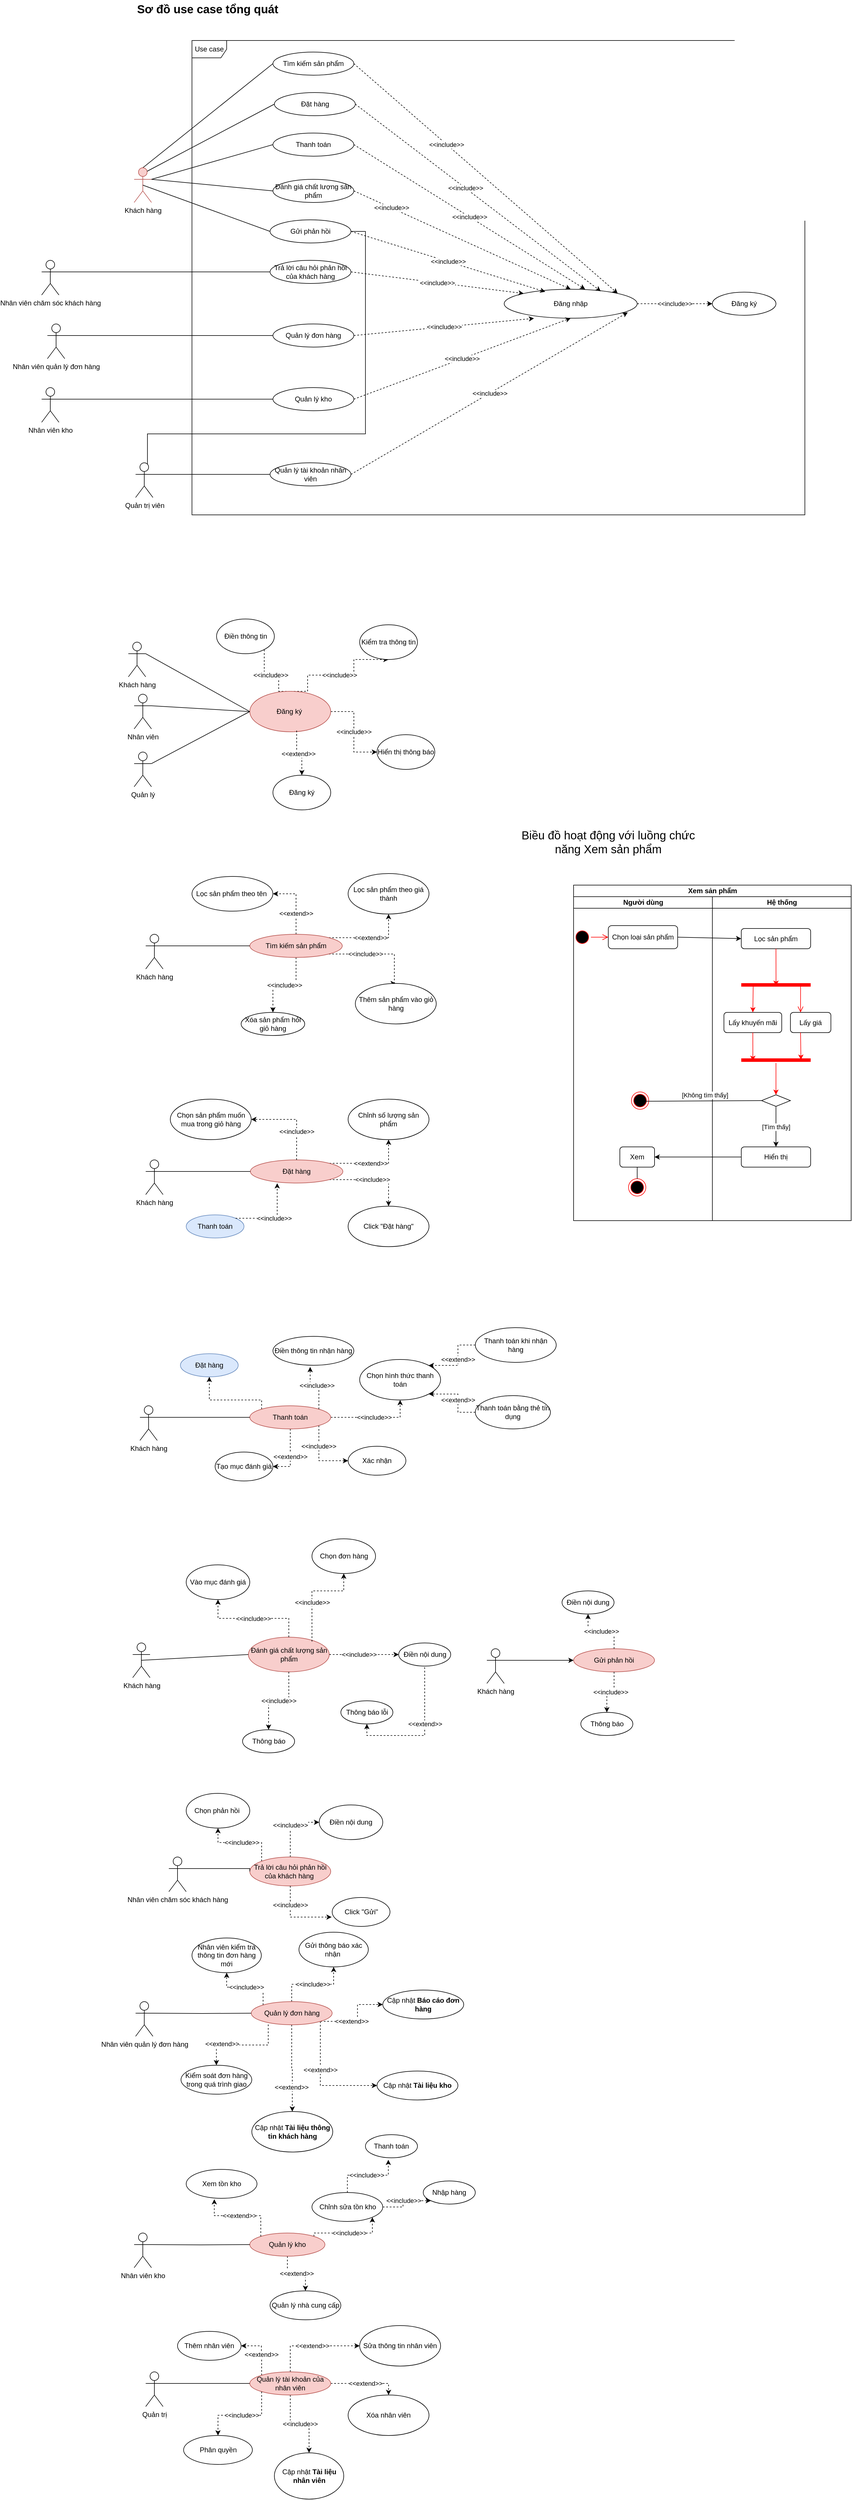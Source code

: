 <mxfile version="24.8.3" pages="4">
  <diagram name="Xây dựng biểu đồ use case" id="9hOZMOrgnlAqW55MWDyS">
    <mxGraphModel dx="1534" dy="1056" grid="1" gridSize="10" guides="1" tooltips="1" connect="1" arrows="1" fold="1" page="0" pageScale="1" pageWidth="827" pageHeight="1169" math="0" shadow="0">
      <root>
        <mxCell id="0" />
        <mxCell id="1" parent="0" />
        <mxCell id="VIyeyp8FCfyldq-06qcu-7" style="rounded=0;orthogonalLoop=1;jettySize=auto;html=1;exitX=0.5;exitY=0;exitDx=0;exitDy=0;exitPerimeter=0;entryX=0;entryY=0.5;entryDx=0;entryDy=0;endArrow=none;endFill=0;startArrow=none;startFill=0;" parent="1" source="Jsi_0MGGv667d9zRB-nn-3" target="VIyeyp8FCfyldq-06qcu-3" edge="1">
          <mxGeometry relative="1" as="geometry" />
        </mxCell>
        <mxCell id="Jsi_0MGGv667d9zRB-nn-3" value="Khách hàng" style="shape=umlActor;verticalLabelPosition=bottom;verticalAlign=top;html=1;fillColor=#f8cecc;strokeColor=#b85450;" parent="1" vertex="1">
          <mxGeometry x="80" y="-20" width="30" height="60" as="geometry" />
        </mxCell>
        <mxCell id="Jsi_0MGGv667d9zRB-nn-167" style="edgeStyle=orthogonalEdgeStyle;rounded=0;orthogonalLoop=1;jettySize=auto;html=1;exitX=0.75;exitY=0.1;exitDx=0;exitDy=0;exitPerimeter=0;entryX=1;entryY=0.5;entryDx=0;entryDy=0;endArrow=none;endFill=0;" parent="1" source="Jsi_0MGGv667d9zRB-nn-5" target="Jsi_0MGGv667d9zRB-nn-11" edge="1">
          <mxGeometry relative="1" as="geometry">
            <mxPoint x="140" y="609.52" as="sourcePoint" />
            <mxPoint x="476.84" y="-40.48" as="targetPoint" />
            <Array as="points">
              <mxPoint x="103" y="440" />
              <mxPoint x="480" y="440" />
              <mxPoint x="480" y="90" />
            </Array>
          </mxGeometry>
        </mxCell>
        <mxCell id="Jsi_0MGGv667d9zRB-nn-5" value="Quản trị viên" style="shape=umlActor;verticalLabelPosition=bottom;verticalAlign=top;html=1;" parent="1" vertex="1">
          <mxGeometry x="82.5" y="490" width="30" height="60" as="geometry" />
        </mxCell>
        <mxCell id="KXCsXN4Q2RoB_cv9qklt-2" value="&amp;lt;&amp;lt;include&amp;gt;&amp;gt;" style="edgeStyle=orthogonalEdgeStyle;rounded=0;orthogonalLoop=1;jettySize=auto;html=1;exitX=1;exitY=0.5;exitDx=0;exitDy=0;entryX=0;entryY=0.5;entryDx=0;entryDy=0;dashed=1;" parent="1" source="Jsi_0MGGv667d9zRB-nn-7" target="KXCsXN4Q2RoB_cv9qklt-1" edge="1">
          <mxGeometry relative="1" as="geometry" />
        </mxCell>
        <mxCell id="Jsi_0MGGv667d9zRB-nn-7" value="Đăng nhập" style="ellipse;whiteSpace=wrap;html=1;fontSize=12;" parent="1" vertex="1">
          <mxGeometry x="720" y="190" width="230" height="50" as="geometry" />
        </mxCell>
        <mxCell id="Jsi_0MGGv667d9zRB-nn-48" value="&amp;lt;&amp;lt;include&amp;gt;&amp;gt;" style="rounded=0;orthogonalLoop=1;jettySize=auto;html=1;exitX=1;exitY=0.5;exitDx=0;exitDy=0;entryX=0.5;entryY=0;entryDx=0;entryDy=0;dashed=1;" parent="1" source="Jsi_0MGGv667d9zRB-nn-10" target="Jsi_0MGGv667d9zRB-nn-7" edge="1">
          <mxGeometry x="-0.656" relative="1" as="geometry">
            <mxPoint as="offset" />
          </mxGeometry>
        </mxCell>
        <mxCell id="Jsi_0MGGv667d9zRB-nn-10" value="Đánh giá chất lượng sản phẩm" style="ellipse;whiteSpace=wrap;html=1;" parent="1" vertex="1">
          <mxGeometry x="320" width="140" height="40" as="geometry" />
        </mxCell>
        <mxCell id="Jsi_0MGGv667d9zRB-nn-11" value="Gửi phản hồi" style="ellipse;whiteSpace=wrap;html=1;" parent="1" vertex="1">
          <mxGeometry x="315" y="70" width="140" height="40" as="geometry" />
        </mxCell>
        <mxCell id="Jsi_0MGGv667d9zRB-nn-12" value="Trả lời câu hỏi phản hồi của khách hàng" style="ellipse;whiteSpace=wrap;html=1;" parent="1" vertex="1">
          <mxGeometry x="315" y="140" width="140" height="40" as="geometry" />
        </mxCell>
        <mxCell id="Jsi_0MGGv667d9zRB-nn-15" value="Đặt hàng" style="ellipse;whiteSpace=wrap;html=1;" parent="1" vertex="1">
          <mxGeometry x="322.5" y="-150" width="140" height="40" as="geometry" />
        </mxCell>
        <mxCell id="Jsi_0MGGv667d9zRB-nn-16" value="Quản lý đơn hàng" style="ellipse;whiteSpace=wrap;html=1;" parent="1" vertex="1">
          <mxGeometry x="320" y="250" width="140" height="40" as="geometry" />
        </mxCell>
        <mxCell id="Jsi_0MGGv667d9zRB-nn-18" value="Quản lý kho" style="ellipse;whiteSpace=wrap;html=1;" parent="1" vertex="1">
          <mxGeometry x="320" y="360" width="140" height="40" as="geometry" />
        </mxCell>
        <mxCell id="Jsi_0MGGv667d9zRB-nn-21" value="Quản lý tài khoản nhân viên" style="ellipse;whiteSpace=wrap;html=1;" parent="1" vertex="1">
          <mxGeometry x="315" y="490" width="140" height="40" as="geometry" />
        </mxCell>
        <mxCell id="Jsi_0MGGv667d9zRB-nn-49" value="&amp;lt;&amp;lt;include&amp;gt;&amp;gt;" style="rounded=0;orthogonalLoop=1;jettySize=auto;html=1;exitX=1;exitY=0.5;exitDx=0;exitDy=0;entryX=0.309;entryY=0.087;entryDx=0;entryDy=0;dashed=1;entryPerimeter=0;" parent="1" source="Jsi_0MGGv667d9zRB-nn-11" target="Jsi_0MGGv667d9zRB-nn-7" edge="1">
          <mxGeometry relative="1" as="geometry">
            <mxPoint x="470" y="-90" as="sourcePoint" />
            <mxPoint x="699" y="207" as="targetPoint" />
          </mxGeometry>
        </mxCell>
        <mxCell id="Jsi_0MGGv667d9zRB-nn-50" value="&amp;lt;&amp;lt;include&amp;gt;&amp;gt;" style="rounded=0;orthogonalLoop=1;jettySize=auto;html=1;exitX=1;exitY=0.5;exitDx=0;exitDy=0;dashed=1;entryX=0.726;entryY=0.07;entryDx=0;entryDy=0;entryPerimeter=0;" parent="1" source="Jsi_0MGGv667d9zRB-nn-15" target="Jsi_0MGGv667d9zRB-nn-7" edge="1">
          <mxGeometry x="-0.104" relative="1" as="geometry">
            <mxPoint x="430" y="10" as="sourcePoint" />
            <mxPoint x="830" y="190" as="targetPoint" />
            <mxPoint as="offset" />
          </mxGeometry>
        </mxCell>
        <mxCell id="Jsi_0MGGv667d9zRB-nn-51" value="&amp;lt;&amp;lt;include&amp;gt;&amp;gt;" style="rounded=0;orthogonalLoop=1;jettySize=auto;html=1;exitX=1;exitY=0.5;exitDx=0;exitDy=0;dashed=1;" parent="1" source="Jsi_0MGGv667d9zRB-nn-14" edge="1">
          <mxGeometry relative="1" as="geometry">
            <mxPoint x="470" y="30" as="sourcePoint" />
            <mxPoint x="860" y="190" as="targetPoint" />
          </mxGeometry>
        </mxCell>
        <mxCell id="Jsi_0MGGv667d9zRB-nn-52" value="&amp;lt;&amp;lt;include&amp;gt;&amp;gt;" style="rounded=0;orthogonalLoop=1;jettySize=auto;html=1;exitX=1;exitY=0.5;exitDx=0;exitDy=0;dashed=1;entryX=0;entryY=0;entryDx=0;entryDy=0;" parent="1" source="Jsi_0MGGv667d9zRB-nn-12" target="Jsi_0MGGv667d9zRB-nn-7" edge="1">
          <mxGeometry relative="1" as="geometry">
            <mxPoint x="470" y="90" as="sourcePoint" />
            <mxPoint x="580" y="198" as="targetPoint" />
          </mxGeometry>
        </mxCell>
        <mxCell id="Jsi_0MGGv667d9zRB-nn-53" value="&amp;lt;&amp;lt;include&amp;gt;&amp;gt;" style="rounded=0;orthogonalLoop=1;jettySize=auto;html=1;exitX=1;exitY=0.5;exitDx=0;exitDy=0;dashed=1;entryX=0.224;entryY=1.007;entryDx=0;entryDy=0;entryPerimeter=0;" parent="1" source="Jsi_0MGGv667d9zRB-nn-16" target="Jsi_0MGGv667d9zRB-nn-7" edge="1">
          <mxGeometry relative="1" as="geometry">
            <mxPoint x="470" y="210" as="sourcePoint" />
            <mxPoint x="601" y="207" as="targetPoint" />
          </mxGeometry>
        </mxCell>
        <mxCell id="Jsi_0MGGv667d9zRB-nn-55" value="&amp;lt;&amp;lt;include&amp;gt;&amp;gt;" style="rounded=0;orthogonalLoop=1;jettySize=auto;html=1;exitX=1;exitY=0.5;exitDx=0;exitDy=0;dashed=1;entryX=0.5;entryY=1;entryDx=0;entryDy=0;" parent="1" source="Jsi_0MGGv667d9zRB-nn-18" target="Jsi_0MGGv667d9zRB-nn-7" edge="1">
          <mxGeometry relative="1" as="geometry">
            <mxPoint x="470" y="330" as="sourcePoint" />
            <mxPoint x="631" y="250" as="targetPoint" />
          </mxGeometry>
        </mxCell>
        <mxCell id="Jsi_0MGGv667d9zRB-nn-58" value="&amp;lt;&amp;lt;include&amp;gt;&amp;gt;" style="rounded=0;orthogonalLoop=1;jettySize=auto;html=1;exitX=1;exitY=0.5;exitDx=0;exitDy=0;dashed=1;entryX=0.929;entryY=0.8;entryDx=0;entryDy=0;entryPerimeter=0;" parent="1" source="Jsi_0MGGv667d9zRB-nn-21" target="Jsi_0MGGv667d9zRB-nn-7" edge="1">
          <mxGeometry relative="1" as="geometry">
            <mxPoint x="470" y="510" as="sourcePoint" />
            <mxPoint x="688" y="251" as="targetPoint" />
          </mxGeometry>
        </mxCell>
        <mxCell id="Jsi_0MGGv667d9zRB-nn-59" value="&lt;b&gt;&lt;font style=&quot;font-size: 20px;&quot;&gt;Sơ đồ use case tổng quát&amp;nbsp;&lt;/font&gt;&lt;/b&gt;" style="text;html=1;align=center;verticalAlign=middle;whiteSpace=wrap;rounded=0;" parent="1" vertex="1">
          <mxGeometry x="70" y="-310" width="280" height="30" as="geometry" />
        </mxCell>
        <mxCell id="Jsi_0MGGv667d9zRB-nn-83" value="Gửi phản hồi" style="ellipse;whiteSpace=wrap;html=1;fillColor=#f8cecc;strokeColor=#b85450;" parent="1" vertex="1">
          <mxGeometry x="840" y="2540" width="140" height="40" as="geometry" />
        </mxCell>
        <mxCell id="Jsi_0MGGv667d9zRB-nn-85" style="edgeStyle=orthogonalEdgeStyle;rounded=0;orthogonalLoop=1;jettySize=auto;html=1;exitX=1;exitY=0.333;exitDx=0;exitDy=0;exitPerimeter=0;entryX=0;entryY=0.5;entryDx=0;entryDy=0;" parent="1" source="Jsi_0MGGv667d9zRB-nn-84" target="Jsi_0MGGv667d9zRB-nn-83" edge="1">
          <mxGeometry relative="1" as="geometry" />
        </mxCell>
        <mxCell id="Jsi_0MGGv667d9zRB-nn-84" value="Khách hàng" style="shape=umlActor;verticalLabelPosition=bottom;verticalAlign=top;html=1;" parent="1" vertex="1">
          <mxGeometry x="690" y="2540" width="30" height="60" as="geometry" />
        </mxCell>
        <mxCell id="Jsi_0MGGv667d9zRB-nn-86" value="Điền nội dung" style="ellipse;whiteSpace=wrap;html=1;" parent="1" vertex="1">
          <mxGeometry x="820" y="2440" width="90" height="40" as="geometry" />
        </mxCell>
        <mxCell id="Jsi_0MGGv667d9zRB-nn-104" value="&amp;lt;&amp;lt;extend&amp;gt;&amp;gt;" style="edgeStyle=orthogonalEdgeStyle;rounded=0;orthogonalLoop=1;jettySize=auto;html=1;exitX=1;exitY=0;exitDx=0;exitDy=0;entryX=0.5;entryY=1;entryDx=0;entryDy=0;dashed=1;" parent="1" source="Jsi_0MGGv667d9zRB-nn-92" target="Jsi_0MGGv667d9zRB-nn-103" edge="1">
          <mxGeometry relative="1" as="geometry" />
        </mxCell>
        <mxCell id="Jsi_0MGGv667d9zRB-nn-106" value="&amp;lt;&amp;lt;include&amp;gt;&amp;gt;" style="edgeStyle=orthogonalEdgeStyle;rounded=0;orthogonalLoop=1;jettySize=auto;html=1;exitX=1;exitY=1;exitDx=0;exitDy=0;entryX=0.5;entryY=0;entryDx=0;entryDy=0;dashed=1;" parent="1" source="Jsi_0MGGv667d9zRB-nn-92" target="Jsi_0MGGv667d9zRB-nn-105" edge="1">
          <mxGeometry relative="1" as="geometry" />
        </mxCell>
        <mxCell id="Jsi_0MGGv667d9zRB-nn-92" value="Đặt hàng" style="ellipse;whiteSpace=wrap;html=1;fillColor=#f8cecc;strokeColor=#b85450;" parent="1" vertex="1">
          <mxGeometry x="281" y="1695" width="160" height="40" as="geometry" />
        </mxCell>
        <mxCell id="Jsi_0MGGv667d9zRB-nn-94" style="rounded=0;orthogonalLoop=1;jettySize=auto;html=1;exitX=1;exitY=0.333;exitDx=0;exitDy=0;exitPerimeter=0;entryX=0;entryY=0.5;entryDx=0;entryDy=0;endArrow=none;endFill=0;" parent="1" source="Jsi_0MGGv667d9zRB-nn-93" target="Jsi_0MGGv667d9zRB-nn-92" edge="1">
          <mxGeometry relative="1" as="geometry" />
        </mxCell>
        <mxCell id="Jsi_0MGGv667d9zRB-nn-93" value="Khách hàng" style="shape=umlActor;verticalLabelPosition=bottom;verticalAlign=top;html=1;" parent="1" vertex="1">
          <mxGeometry x="100" y="1695" width="30" height="60" as="geometry" />
        </mxCell>
        <mxCell id="Jsi_0MGGv667d9zRB-nn-98" value="&amp;lt;&amp;lt;include&amp;gt;&amp;gt;" style="edgeStyle=orthogonalEdgeStyle;rounded=0;orthogonalLoop=1;jettySize=auto;html=1;exitX=0.5;exitY=0;exitDx=0;exitDy=0;entryX=0.5;entryY=1;entryDx=0;entryDy=0;dashed=1;" parent="1" source="Jsi_0MGGv667d9zRB-nn-83" target="Jsi_0MGGv667d9zRB-nn-86" edge="1">
          <mxGeometry relative="1" as="geometry" />
        </mxCell>
        <mxCell id="Jsi_0MGGv667d9zRB-nn-103" value="Chỉnh số lượng sản phẩm" style="ellipse;whiteSpace=wrap;html=1;" parent="1" vertex="1">
          <mxGeometry x="450" y="1590" width="140" height="70" as="geometry" />
        </mxCell>
        <mxCell id="Jsi_0MGGv667d9zRB-nn-105" value="Click &quot;Đặt hàng&quot;" style="ellipse;whiteSpace=wrap;html=1;" parent="1" vertex="1">
          <mxGeometry x="450" y="1775" width="140" height="70" as="geometry" />
        </mxCell>
        <mxCell id="Jsi_0MGGv667d9zRB-nn-107" value="Thanh toán" style="ellipse;whiteSpace=wrap;html=1;fillColor=#dae8fc;strokeColor=#6c8ebf;" parent="1" vertex="1">
          <mxGeometry x="170" y="1790" width="100" height="40" as="geometry" />
        </mxCell>
        <mxCell id="Jsi_0MGGv667d9zRB-nn-119" value="&amp;lt;&amp;lt;include&amp;gt;&amp;gt;" style="edgeStyle=orthogonalEdgeStyle;rounded=0;orthogonalLoop=1;jettySize=auto;html=1;exitX=1;exitY=0.5;exitDx=0;exitDy=0;entryX=0.5;entryY=1;entryDx=0;entryDy=0;dashed=1;" parent="1" source="Jsi_0MGGv667d9zRB-nn-109" target="Jsi_0MGGv667d9zRB-nn-118" edge="1">
          <mxGeometry relative="1" as="geometry" />
        </mxCell>
        <mxCell id="Jsi_0MGGv667d9zRB-nn-221" value="&amp;lt;&amp;lt;include&amp;gt;&amp;gt;" style="edgeStyle=orthogonalEdgeStyle;rounded=0;orthogonalLoop=1;jettySize=auto;html=1;exitX=1;exitY=1;exitDx=0;exitDy=0;entryX=0;entryY=0.5;entryDx=0;entryDy=0;dashed=1;" parent="1" source="Jsi_0MGGv667d9zRB-nn-109" target="Jsi_0MGGv667d9zRB-nn-220" edge="1">
          <mxGeometry x="-0.36" relative="1" as="geometry">
            <Array as="points">
              <mxPoint x="399" y="2215" />
            </Array>
            <mxPoint as="offset" />
          </mxGeometry>
        </mxCell>
        <mxCell id="oVkkdknYxMw4dmdJqwE--38" style="edgeStyle=orthogonalEdgeStyle;rounded=0;orthogonalLoop=1;jettySize=auto;html=1;exitX=0;exitY=0;exitDx=0;exitDy=0;entryX=0.5;entryY=1;entryDx=0;entryDy=0;dashed=1;" parent="1" source="Jsi_0MGGv667d9zRB-nn-109" target="oVkkdknYxMw4dmdJqwE--37" edge="1">
          <mxGeometry relative="1" as="geometry">
            <Array as="points">
              <mxPoint x="301" y="2110" />
              <mxPoint x="210" y="2110" />
            </Array>
          </mxGeometry>
        </mxCell>
        <mxCell id="oVkkdknYxMw4dmdJqwE--59" value="&amp;lt;&amp;lt;extend&amp;gt;&amp;gt;" style="edgeStyle=orthogonalEdgeStyle;rounded=0;orthogonalLoop=1;jettySize=auto;html=1;exitX=0.5;exitY=1;exitDx=0;exitDy=0;entryX=1;entryY=0.5;entryDx=0;entryDy=0;dashed=1;" parent="1" source="Jsi_0MGGv667d9zRB-nn-109" target="oVkkdknYxMw4dmdJqwE--58" edge="1">
          <mxGeometry relative="1" as="geometry" />
        </mxCell>
        <mxCell id="Jsi_0MGGv667d9zRB-nn-109" value="Thanh toán" style="ellipse;whiteSpace=wrap;html=1;fillColor=#f8cecc;strokeColor=#b85450;" parent="1" vertex="1">
          <mxGeometry x="280" y="2120" width="140" height="40" as="geometry" />
        </mxCell>
        <mxCell id="Jsi_0MGGv667d9zRB-nn-112" style="edgeStyle=orthogonalEdgeStyle;rounded=0;orthogonalLoop=1;jettySize=auto;html=1;exitX=1;exitY=0.333;exitDx=0;exitDy=0;exitPerimeter=0;entryX=0;entryY=0.5;entryDx=0;entryDy=0;endArrow=none;endFill=0;" parent="1" source="Jsi_0MGGv667d9zRB-nn-110" target="Jsi_0MGGv667d9zRB-nn-109" edge="1">
          <mxGeometry relative="1" as="geometry" />
        </mxCell>
        <mxCell id="Jsi_0MGGv667d9zRB-nn-110" value="Khách hàng" style="shape=umlActor;verticalLabelPosition=bottom;verticalAlign=top;html=1;" parent="1" vertex="1">
          <mxGeometry x="90" y="2120" width="30" height="60" as="geometry" />
        </mxCell>
        <mxCell id="Jsi_0MGGv667d9zRB-nn-116" value="Điền thông tin nhận hàng" style="ellipse;whiteSpace=wrap;html=1;" parent="1" vertex="1">
          <mxGeometry x="320" y="2000" width="140" height="50" as="geometry" />
        </mxCell>
        <mxCell id="Jsi_0MGGv667d9zRB-nn-117" value="&amp;lt;&amp;lt;include&amp;gt;&amp;gt;" style="edgeStyle=orthogonalEdgeStyle;rounded=0;orthogonalLoop=1;jettySize=auto;html=1;exitX=1;exitY=0;exitDx=0;exitDy=0;entryX=0.46;entryY=1.058;entryDx=0;entryDy=0;entryPerimeter=0;dashed=1;" parent="1" source="Jsi_0MGGv667d9zRB-nn-109" target="Jsi_0MGGv667d9zRB-nn-116" edge="1">
          <mxGeometry relative="1" as="geometry" />
        </mxCell>
        <mxCell id="Jsi_0MGGv667d9zRB-nn-118" value="Chọn hình thức thanh toán" style="ellipse;whiteSpace=wrap;html=1;" parent="1" vertex="1">
          <mxGeometry x="470" y="2040" width="140" height="70" as="geometry" />
        </mxCell>
        <mxCell id="Jsi_0MGGv667d9zRB-nn-124" value="&amp;lt;&amp;lt;include&amp;gt;&amp;gt;" style="edgeStyle=orthogonalEdgeStyle;rounded=0;orthogonalLoop=1;jettySize=auto;html=1;exitX=0;exitY=0;exitDx=0;exitDy=0;entryX=0.5;entryY=1;entryDx=0;entryDy=0;dashed=1;" parent="1" source="Jsi_0MGGv667d9zRB-nn-120" target="Jsi_0MGGv667d9zRB-nn-123" edge="1">
          <mxGeometry relative="1" as="geometry" />
        </mxCell>
        <mxCell id="Jsi_0MGGv667d9zRB-nn-126" value="&amp;lt;&amp;lt;include&amp;gt;&amp;gt;" style="edgeStyle=orthogonalEdgeStyle;rounded=0;orthogonalLoop=1;jettySize=auto;html=1;exitX=0.5;exitY=0;exitDx=0;exitDy=0;entryX=0;entryY=0.5;entryDx=0;entryDy=0;dashed=1;" parent="1" source="Jsi_0MGGv667d9zRB-nn-120" target="Jsi_0MGGv667d9zRB-nn-125" edge="1">
          <mxGeometry relative="1" as="geometry" />
        </mxCell>
        <mxCell id="Jsi_0MGGv667d9zRB-nn-120" value="Trả lời câu hỏi phản hồi của khách hàng&amp;nbsp;" style="ellipse;whiteSpace=wrap;html=1;fillColor=#f8cecc;strokeColor=#b85450;" parent="1" vertex="1">
          <mxGeometry x="280" y="2900" width="140" height="50" as="geometry" />
        </mxCell>
        <mxCell id="Jsi_0MGGv667d9zRB-nn-122" style="edgeStyle=orthogonalEdgeStyle;rounded=0;orthogonalLoop=1;jettySize=auto;html=1;exitX=1;exitY=0.333;exitDx=0;exitDy=0;exitPerimeter=0;entryX=0;entryY=0.5;entryDx=0;entryDy=0;fillColor=#ffe6cc;strokeColor=#000000;endArrow=none;endFill=0;" parent="1" source="Jsi_0MGGv667d9zRB-nn-170" target="Jsi_0MGGv667d9zRB-nn-120" edge="1">
          <mxGeometry relative="1" as="geometry">
            <mxPoint x="110" y="2910" as="sourcePoint" />
            <Array as="points">
              <mxPoint x="280" y="2920" />
            </Array>
          </mxGeometry>
        </mxCell>
        <mxCell id="Jsi_0MGGv667d9zRB-nn-123" value="Chọn phản hồi&amp;nbsp;" style="ellipse;whiteSpace=wrap;html=1;" parent="1" vertex="1">
          <mxGeometry x="170" y="2790" width="110" height="60" as="geometry" />
        </mxCell>
        <mxCell id="Jsi_0MGGv667d9zRB-nn-125" value="Điền nội dung" style="ellipse;whiteSpace=wrap;html=1;" parent="1" vertex="1">
          <mxGeometry x="400" y="2810" width="110" height="60" as="geometry" />
        </mxCell>
        <mxCell id="Jsi_0MGGv667d9zRB-nn-127" value="Click &quot;Gửi&quot;" style="ellipse;whiteSpace=wrap;html=1;" parent="1" vertex="1">
          <mxGeometry x="422.5" y="2970" width="100" height="50" as="geometry" />
        </mxCell>
        <mxCell id="Jsi_0MGGv667d9zRB-nn-128" value="&amp;lt;&amp;lt;include&amp;gt;&amp;gt;" style="edgeStyle=orthogonalEdgeStyle;rounded=0;orthogonalLoop=1;jettySize=auto;html=1;exitX=0.5;exitY=1;exitDx=0;exitDy=0;entryX=-0.01;entryY=0.678;entryDx=0;entryDy=0;entryPerimeter=0;dashed=1;" parent="1" source="Jsi_0MGGv667d9zRB-nn-120" target="Jsi_0MGGv667d9zRB-nn-127" edge="1">
          <mxGeometry x="-0.476" relative="1" as="geometry">
            <mxPoint as="offset" />
          </mxGeometry>
        </mxCell>
        <mxCell id="Jsi_0MGGv667d9zRB-nn-133" value="&amp;lt;&amp;lt;extend&amp;gt;&amp;gt;" style="edgeStyle=orthogonalEdgeStyle;rounded=0;orthogonalLoop=1;jettySize=auto;html=1;exitX=1;exitY=1;exitDx=0;exitDy=0;entryX=0;entryY=0.5;entryDx=0;entryDy=0;dashed=1;" parent="1" source="Jsi_0MGGv667d9zRB-nn-129" target="Jsi_0MGGv667d9zRB-nn-132" edge="1">
          <mxGeometry x="-0.205" relative="1" as="geometry">
            <mxPoint as="offset" />
          </mxGeometry>
        </mxCell>
        <mxCell id="Jsi_0MGGv667d9zRB-nn-135" value="&amp;lt;&amp;lt;extend&amp;gt;&amp;gt;" style="edgeStyle=orthogonalEdgeStyle;rounded=0;orthogonalLoop=1;jettySize=auto;html=1;exitX=1;exitY=1;exitDx=0;exitDy=0;entryX=0;entryY=0.5;entryDx=0;entryDy=0;dashed=1;" parent="1" source="Jsi_0MGGv667d9zRB-nn-129" target="Jsi_0MGGv667d9zRB-nn-134" edge="1">
          <mxGeometry x="-0.196" relative="1" as="geometry">
            <mxPoint as="offset" />
            <Array as="points">
              <mxPoint x="402" y="3295" />
            </Array>
          </mxGeometry>
        </mxCell>
        <mxCell id="Jsi_0MGGv667d9zRB-nn-137" value="&amp;lt;&amp;lt;extend&amp;gt;&amp;gt;" style="edgeStyle=orthogonalEdgeStyle;rounded=0;orthogonalLoop=1;jettySize=auto;html=1;exitX=0.5;exitY=1;exitDx=0;exitDy=0;dashed=1;" parent="1" source="Jsi_0MGGv667d9zRB-nn-129" target="Jsi_0MGGv667d9zRB-nn-136" edge="1">
          <mxGeometry x="0.437" y="-2" relative="1" as="geometry">
            <mxPoint as="offset" />
          </mxGeometry>
        </mxCell>
        <mxCell id="-HBw2qw_liMIQcT8RNeQ-2" value="&amp;lt;&amp;lt;include&amp;gt;&amp;gt;" style="edgeStyle=orthogonalEdgeStyle;rounded=0;orthogonalLoop=1;jettySize=auto;html=1;exitX=0;exitY=0;exitDx=0;exitDy=0;entryX=0.5;entryY=1;entryDx=0;entryDy=0;dashed=1;" parent="1" source="Jsi_0MGGv667d9zRB-nn-129" target="-HBw2qw_liMIQcT8RNeQ-1" edge="1">
          <mxGeometry relative="1" as="geometry" />
        </mxCell>
        <mxCell id="-HBw2qw_liMIQcT8RNeQ-4" value="&amp;lt;&amp;lt;include&amp;gt;&amp;gt;" style="edgeStyle=orthogonalEdgeStyle;rounded=0;orthogonalLoop=1;jettySize=auto;html=1;exitX=0.5;exitY=0;exitDx=0;exitDy=0;entryX=0.5;entryY=1;entryDx=0;entryDy=0;dashed=1;" parent="1" source="Jsi_0MGGv667d9zRB-nn-129" target="-HBw2qw_liMIQcT8RNeQ-3" edge="1">
          <mxGeometry relative="1" as="geometry" />
        </mxCell>
        <mxCell id="Jsi_0MGGv667d9zRB-nn-129" value="Quản lý đơn hàng" style="ellipse;whiteSpace=wrap;html=1;fillColor=#f8cecc;strokeColor=#b85450;" parent="1" vertex="1">
          <mxGeometry x="282.5" y="3150" width="140" height="40" as="geometry" />
        </mxCell>
        <mxCell id="Jsi_0MGGv667d9zRB-nn-131" style="edgeStyle=orthogonalEdgeStyle;rounded=0;orthogonalLoop=1;jettySize=auto;html=1;exitX=1;exitY=0.333;exitDx=0;exitDy=0;exitPerimeter=0;entryX=0;entryY=0.5;entryDx=0;entryDy=0;endArrow=none;endFill=0;" parent="1" target="Jsi_0MGGv667d9zRB-nn-129" edge="1">
          <mxGeometry relative="1" as="geometry">
            <mxPoint x="112.5" y="3170" as="sourcePoint" />
          </mxGeometry>
        </mxCell>
        <mxCell id="Jsi_0MGGv667d9zRB-nn-132" value="Cập nhật &lt;b&gt;Báo cáo đơn hàng&lt;/b&gt;" style="ellipse;whiteSpace=wrap;html=1;" parent="1" vertex="1">
          <mxGeometry x="510" y="3130" width="140" height="50" as="geometry" />
        </mxCell>
        <mxCell id="Jsi_0MGGv667d9zRB-nn-134" value="Cập nhật &lt;b&gt;Tài liệu kho&lt;/b&gt;" style="ellipse;whiteSpace=wrap;html=1;" parent="1" vertex="1">
          <mxGeometry x="500" y="3270" width="140" height="50" as="geometry" />
        </mxCell>
        <mxCell id="Jsi_0MGGv667d9zRB-nn-136" value="Cập nhật&amp;nbsp;&lt;b&gt;Tài liệu thông tin khách hàng&lt;/b&gt;" style="ellipse;whiteSpace=wrap;html=1;" parent="1" vertex="1">
          <mxGeometry x="283.5" y="3340" width="140" height="70" as="geometry" />
        </mxCell>
        <mxCell id="Jsi_0MGGv667d9zRB-nn-170" value="Nhân viên chăm sóc khách hàng" style="shape=umlActor;verticalLabelPosition=bottom;verticalAlign=top;html=1;fillColor=#ffffff;strokeColor=#000000;" parent="1" vertex="1">
          <mxGeometry x="140" y="2900" width="30" height="60" as="geometry" />
        </mxCell>
        <mxCell id="Jsi_0MGGv667d9zRB-nn-173" value="Nhân viên quản lý đơn hàng" style="shape=umlActor;verticalLabelPosition=bottom;verticalAlign=top;html=1;fillColor=#ffffff;strokeColor=#000000;" parent="1" vertex="1">
          <mxGeometry x="82.5" y="3150" width="30" height="60" as="geometry" />
        </mxCell>
        <mxCell id="Jsi_0MGGv667d9zRB-nn-213" value="&amp;lt;&amp;lt;extend&amp;gt;&amp;gt;" style="edgeStyle=orthogonalEdgeStyle;rounded=0;orthogonalLoop=1;jettySize=auto;html=1;exitX=0;exitY=0;exitDx=0;exitDy=0;entryX=1;entryY=0.5;entryDx=0;entryDy=0;dashed=1;" parent="1" source="Jsi_0MGGv667d9zRB-nn-209" target="Jsi_0MGGv667d9zRB-nn-212" edge="1">
          <mxGeometry x="-0.165" relative="1" as="geometry">
            <Array as="points">
              <mxPoint x="301" y="3770" />
              <mxPoint x="300" y="3745" />
            </Array>
            <mxPoint as="offset" />
          </mxGeometry>
        </mxCell>
        <mxCell id="Jsi_0MGGv667d9zRB-nn-215" value="&amp;lt;&amp;lt;extend&amp;gt;&amp;gt;" style="edgeStyle=orthogonalEdgeStyle;rounded=0;orthogonalLoop=1;jettySize=auto;html=1;exitX=0.5;exitY=0;exitDx=0;exitDy=0;entryX=0;entryY=0.5;entryDx=0;entryDy=0;dashed=1;" parent="1" source="Jsi_0MGGv667d9zRB-nn-209" target="Jsi_0MGGv667d9zRB-nn-214" edge="1">
          <mxGeometry relative="1" as="geometry" />
        </mxCell>
        <mxCell id="Jsi_0MGGv667d9zRB-nn-217" value="&amp;lt;&amp;lt;extend&amp;gt;&amp;gt;" style="edgeStyle=orthogonalEdgeStyle;rounded=0;orthogonalLoop=1;jettySize=auto;html=1;exitX=1;exitY=0.5;exitDx=0;exitDy=0;entryX=0.5;entryY=0;entryDx=0;entryDy=0;dashed=1;" parent="1" source="Jsi_0MGGv667d9zRB-nn-209" target="Jsi_0MGGv667d9zRB-nn-216" edge="1">
          <mxGeometry relative="1" as="geometry" />
        </mxCell>
        <mxCell id="5Bk1jOoX5qE1vRrOAjvP-2" value="&amp;lt;&amp;lt;include&amp;gt;&amp;gt;" style="edgeStyle=orthogonalEdgeStyle;rounded=0;orthogonalLoop=1;jettySize=auto;html=1;exitX=0.5;exitY=1;exitDx=0;exitDy=0;dashed=1;" parent="1" source="Jsi_0MGGv667d9zRB-nn-209" target="5Bk1jOoX5qE1vRrOAjvP-1" edge="1">
          <mxGeometry relative="1" as="geometry" />
        </mxCell>
        <mxCell id="Jsi_0MGGv667d9zRB-nn-209" value="Quản lý tài khoản của nhân viên" style="ellipse;whiteSpace=wrap;html=1;fillColor=#f8cecc;strokeColor=#b85450;" parent="1" vertex="1">
          <mxGeometry x="280" y="3790" width="140" height="40" as="geometry" />
        </mxCell>
        <mxCell id="Jsi_0MGGv667d9zRB-nn-211" style="edgeStyle=orthogonalEdgeStyle;rounded=0;orthogonalLoop=1;jettySize=auto;html=1;exitX=1;exitY=0.333;exitDx=0;exitDy=0;exitPerimeter=0;entryX=0;entryY=0.5;entryDx=0;entryDy=0;endArrow=none;endFill=0;" parent="1" source="Jsi_0MGGv667d9zRB-nn-210" target="Jsi_0MGGv667d9zRB-nn-209" edge="1">
          <mxGeometry relative="1" as="geometry" />
        </mxCell>
        <mxCell id="Jsi_0MGGv667d9zRB-nn-210" value="Quản trị" style="shape=umlActor;verticalLabelPosition=bottom;verticalAlign=top;html=1;" parent="1" vertex="1">
          <mxGeometry x="100" y="3790" width="30" height="60" as="geometry" />
        </mxCell>
        <mxCell id="Jsi_0MGGv667d9zRB-nn-212" value="Thêm nhân viên" style="ellipse;whiteSpace=wrap;html=1;" parent="1" vertex="1">
          <mxGeometry x="155" y="3720" width="110" height="50" as="geometry" />
        </mxCell>
        <mxCell id="Jsi_0MGGv667d9zRB-nn-214" value="Sửa thông tin nhân viên" style="ellipse;whiteSpace=wrap;html=1;" parent="1" vertex="1">
          <mxGeometry x="470" y="3710" width="140" height="70" as="geometry" />
        </mxCell>
        <mxCell id="Jsi_0MGGv667d9zRB-nn-216" value="Xóa nhân viên" style="ellipse;whiteSpace=wrap;html=1;" parent="1" vertex="1">
          <mxGeometry x="450" y="3830" width="140" height="70" as="geometry" />
        </mxCell>
        <mxCell id="Jsi_0MGGv667d9zRB-nn-220" value="Xác nhận" style="ellipse;whiteSpace=wrap;html=1;" parent="1" vertex="1">
          <mxGeometry x="450" y="2190" width="100" height="50" as="geometry" />
        </mxCell>
        <mxCell id="-HBw2qw_liMIQcT8RNeQ-1" value="Nhân viên kiểm tra thông tin đơn hàng mới" style="ellipse;whiteSpace=wrap;html=1;" parent="1" vertex="1">
          <mxGeometry x="180" y="3040" width="120" height="60" as="geometry" />
        </mxCell>
        <mxCell id="-HBw2qw_liMIQcT8RNeQ-3" value="Gửi thông báo xác nhận&amp;nbsp;" style="ellipse;whiteSpace=wrap;html=1;" parent="1" vertex="1">
          <mxGeometry x="365" y="3030" width="120" height="60" as="geometry" />
        </mxCell>
        <mxCell id="5Bk1jOoX5qE1vRrOAjvP-1" value="Cập nhật &lt;b&gt;Tài liệu nhân viên&lt;/b&gt;" style="ellipse;whiteSpace=wrap;html=1;" parent="1" vertex="1">
          <mxGeometry x="322.5" y="3930" width="120" height="80" as="geometry" />
        </mxCell>
        <mxCell id="ufT1Dzg_Y9b25-T1qBc2-4" value="&amp;lt;&amp;lt;include&amp;gt;&amp;gt;" style="edgeStyle=orthogonalEdgeStyle;rounded=0;orthogonalLoop=1;jettySize=auto;html=1;exitX=1;exitY=0;exitDx=0;exitDy=0;entryX=0.29;entryY=1.008;entryDx=0;entryDy=0;entryPerimeter=0;dashed=1;" parent="1" source="Jsi_0MGGv667d9zRB-nn-107" target="Jsi_0MGGv667d9zRB-nn-92" edge="1">
          <mxGeometry relative="1" as="geometry" />
        </mxCell>
        <mxCell id="oVkkdknYxMw4dmdJqwE--6" value="Thông báo" style="ellipse;whiteSpace=wrap;html=1;" parent="1" vertex="1">
          <mxGeometry x="852.5" y="2650" width="90" height="40" as="geometry" />
        </mxCell>
        <mxCell id="oVkkdknYxMw4dmdJqwE--7" value="&amp;lt;&amp;lt;include&amp;gt;&amp;gt;" style="edgeStyle=orthogonalEdgeStyle;rounded=0;orthogonalLoop=1;jettySize=auto;html=1;exitX=0.5;exitY=1;exitDx=0;exitDy=0;dashed=1;" parent="1" source="Jsi_0MGGv667d9zRB-nn-83" target="oVkkdknYxMw4dmdJqwE--6" edge="1">
          <mxGeometry relative="1" as="geometry">
            <mxPoint x="960" y="2590" as="sourcePoint" />
            <mxPoint x="922.5" y="2680" as="targetPoint" />
          </mxGeometry>
        </mxCell>
        <mxCell id="Jsi_0MGGv667d9zRB-nn-14" value="Thanh toán" style="ellipse;whiteSpace=wrap;html=1;" parent="1" vertex="1">
          <mxGeometry x="320" y="-80" width="140" height="40" as="geometry" />
        </mxCell>
        <mxCell id="oVkkdknYxMw4dmdJqwE--22" value="&amp;lt;&amp;lt;extend&amp;gt;&amp;gt;" style="edgeStyle=orthogonalEdgeStyle;rounded=0;orthogonalLoop=1;jettySize=auto;html=1;exitX=0.5;exitY=0;exitDx=0;exitDy=0;entryX=1;entryY=0.5;entryDx=0;entryDy=0;dashed=1;" parent="1" source="oVkkdknYxMw4dmdJqwE--26" target="oVkkdknYxMw4dmdJqwE--29" edge="1">
          <mxGeometry x="-0.333" relative="1" as="geometry">
            <mxPoint as="offset" />
          </mxGeometry>
        </mxCell>
        <mxCell id="oVkkdknYxMw4dmdJqwE--23" value="&amp;lt;&amp;lt;extend&amp;gt;&amp;gt;" style="edgeStyle=orthogonalEdgeStyle;rounded=0;orthogonalLoop=1;jettySize=auto;html=1;exitX=1;exitY=0;exitDx=0;exitDy=0;entryX=0.5;entryY=1;entryDx=0;entryDy=0;dashed=1;" parent="1" source="oVkkdknYxMw4dmdJqwE--26" target="oVkkdknYxMw4dmdJqwE--30" edge="1">
          <mxGeometry relative="1" as="geometry" />
        </mxCell>
        <mxCell id="oVkkdknYxMw4dmdJqwE--24" value="&amp;lt;&amp;lt;include&amp;gt;&amp;gt;" style="edgeStyle=orthogonalEdgeStyle;rounded=0;orthogonalLoop=1;jettySize=auto;html=1;exitX=1;exitY=1;exitDx=0;exitDy=0;entryX=0.5;entryY=0;entryDx=0;entryDy=0;dashed=1;" parent="1" source="oVkkdknYxMw4dmdJqwE--26" target="oVkkdknYxMw4dmdJqwE--31" edge="1">
          <mxGeometry x="-0.24" relative="1" as="geometry">
            <Array as="points">
              <mxPoint x="530" y="1339" />
              <mxPoint x="530" y="1390" />
            </Array>
            <mxPoint as="offset" />
          </mxGeometry>
        </mxCell>
        <mxCell id="oVkkdknYxMw4dmdJqwE--25" value="&amp;lt;&amp;lt;include&amp;gt;&amp;gt;" style="edgeStyle=orthogonalEdgeStyle;rounded=0;orthogonalLoop=1;jettySize=auto;html=1;exitX=0.5;exitY=1;exitDx=0;exitDy=0;entryX=0.5;entryY=0;entryDx=0;entryDy=0;dashed=1;" parent="1" source="oVkkdknYxMw4dmdJqwE--26" target="oVkkdknYxMw4dmdJqwE--33" edge="1">
          <mxGeometry relative="1" as="geometry" />
        </mxCell>
        <mxCell id="oVkkdknYxMw4dmdJqwE--26" value="Tìm kiếm sản phẩm" style="ellipse;whiteSpace=wrap;html=1;fillColor=#f8cecc;strokeColor=#b85450;" parent="1" vertex="1">
          <mxGeometry x="280" y="1305" width="160" height="40" as="geometry" />
        </mxCell>
        <mxCell id="oVkkdknYxMw4dmdJqwE--27" style="rounded=0;orthogonalLoop=1;jettySize=auto;html=1;exitX=1;exitY=0.333;exitDx=0;exitDy=0;exitPerimeter=0;entryX=0;entryY=0.5;entryDx=0;entryDy=0;endArrow=none;endFill=0;" parent="1" source="oVkkdknYxMw4dmdJqwE--28" target="oVkkdknYxMw4dmdJqwE--26" edge="1">
          <mxGeometry relative="1" as="geometry" />
        </mxCell>
        <mxCell id="oVkkdknYxMw4dmdJqwE--28" value="Khách hàng" style="shape=umlActor;verticalLabelPosition=bottom;verticalAlign=top;html=1;" parent="1" vertex="1">
          <mxGeometry x="100" y="1305" width="30" height="60" as="geometry" />
        </mxCell>
        <mxCell id="oVkkdknYxMw4dmdJqwE--29" value="Lọc sản phẩm theo tên&amp;nbsp;" style="ellipse;whiteSpace=wrap;html=1;" parent="1" vertex="1">
          <mxGeometry x="180" y="1205" width="140" height="60" as="geometry" />
        </mxCell>
        <mxCell id="oVkkdknYxMw4dmdJqwE--30" value="Lọc sản phẩm theo giá thành" style="ellipse;whiteSpace=wrap;html=1;" parent="1" vertex="1">
          <mxGeometry x="450" y="1200" width="140" height="70" as="geometry" />
        </mxCell>
        <mxCell id="oVkkdknYxMw4dmdJqwE--31" value="Thêm sản phẩm vào giỏ hàng" style="ellipse;whiteSpace=wrap;html=1;" parent="1" vertex="1">
          <mxGeometry x="462.5" y="1390" width="140" height="70" as="geometry" />
        </mxCell>
        <mxCell id="oVkkdknYxMw4dmdJqwE--33" value="Xóa sản phẩm hỏi giỏ hàng" style="ellipse;whiteSpace=wrap;html=1;" parent="1" vertex="1">
          <mxGeometry x="265" y="1440" width="110" height="40" as="geometry" />
        </mxCell>
        <mxCell id="oVkkdknYxMw4dmdJqwE--36" value="&amp;lt;&amp;lt;include&amp;gt;&amp;gt;" style="edgeStyle=orthogonalEdgeStyle;rounded=0;orthogonalLoop=1;jettySize=auto;html=1;exitX=0.5;exitY=0;exitDx=0;exitDy=0;entryX=1;entryY=0.5;entryDx=0;entryDy=0;dashed=1;" parent="1" source="Jsi_0MGGv667d9zRB-nn-92" target="oVkkdknYxMw4dmdJqwE--35" edge="1">
          <mxGeometry x="-0.333" relative="1" as="geometry">
            <mxPoint as="offset" />
            <mxPoint x="361" y="1695" as="sourcePoint" />
            <mxPoint x="320" y="1625" as="targetPoint" />
          </mxGeometry>
        </mxCell>
        <mxCell id="oVkkdknYxMw4dmdJqwE--35" value="Chọn sản phẩm muốn mua trong giỏ hàng" style="ellipse;whiteSpace=wrap;html=1;" parent="1" vertex="1">
          <mxGeometry x="142.5" y="1590" width="140" height="70" as="geometry" />
        </mxCell>
        <mxCell id="oVkkdknYxMw4dmdJqwE--37" value="Đặt hàng" style="ellipse;whiteSpace=wrap;html=1;fillColor=#dae8fc;strokeColor=#6c8ebf;" parent="1" vertex="1">
          <mxGeometry x="160" y="2030" width="100" height="40" as="geometry" />
        </mxCell>
        <mxCell id="oVkkdknYxMw4dmdJqwE--41" value="&amp;lt;&amp;lt;extend&amp;gt;&amp;gt;" style="edgeStyle=orthogonalEdgeStyle;rounded=0;orthogonalLoop=1;jettySize=auto;html=1;exitX=0;exitY=0.5;exitDx=0;exitDy=0;entryX=1;entryY=0;entryDx=0;entryDy=0;dashed=1;" parent="1" source="oVkkdknYxMw4dmdJqwE--39" target="Jsi_0MGGv667d9zRB-nn-118" edge="1">
          <mxGeometry x="-0.049" relative="1" as="geometry">
            <mxPoint as="offset" />
          </mxGeometry>
        </mxCell>
        <mxCell id="oVkkdknYxMw4dmdJqwE--39" value="Thanh toán khi nhận hàng" style="ellipse;whiteSpace=wrap;html=1;" parent="1" vertex="1">
          <mxGeometry x="670" y="1985" width="140" height="60" as="geometry" />
        </mxCell>
        <mxCell id="oVkkdknYxMw4dmdJqwE--42" value="&amp;lt;&amp;lt;extend&amp;gt;&amp;gt;" style="edgeStyle=orthogonalEdgeStyle;rounded=0;orthogonalLoop=1;jettySize=auto;html=1;exitX=0;exitY=0.5;exitDx=0;exitDy=0;entryX=1;entryY=1;entryDx=0;entryDy=0;dashed=1;" parent="1" source="oVkkdknYxMw4dmdJqwE--40" target="Jsi_0MGGv667d9zRB-nn-118" edge="1">
          <mxGeometry x="-0.084" relative="1" as="geometry">
            <mxPoint as="offset" />
          </mxGeometry>
        </mxCell>
        <mxCell id="oVkkdknYxMw4dmdJqwE--40" value="Thanh toán bằng thẻ tín dụng" style="ellipse;whiteSpace=wrap;html=1;" parent="1" vertex="1">
          <mxGeometry x="670" y="2102.5" width="130" height="57.5" as="geometry" />
        </mxCell>
        <mxCell id="oVkkdknYxMw4dmdJqwE--43" value="Đánh giá chất lượng sản phẩm" style="ellipse;whiteSpace=wrap;html=1;fillColor=#f8cecc;strokeColor=#b85450;" parent="1" vertex="1">
          <mxGeometry x="277.5" y="2520" width="140" height="60" as="geometry" />
        </mxCell>
        <mxCell id="oVkkdknYxMw4dmdJqwE--44" style="rounded=0;orthogonalLoop=1;jettySize=auto;html=1;exitX=0.5;exitY=0.5;exitDx=0;exitDy=0;exitPerimeter=0;entryX=0;entryY=0.5;entryDx=0;entryDy=0;endArrow=none;endFill=0;" parent="1" source="oVkkdknYxMw4dmdJqwE--45" target="oVkkdknYxMw4dmdJqwE--43" edge="1">
          <mxGeometry relative="1" as="geometry" />
        </mxCell>
        <mxCell id="oVkkdknYxMw4dmdJqwE--45" value="Khách hàng" style="shape=umlActor;verticalLabelPosition=bottom;verticalAlign=top;html=1;" parent="1" vertex="1">
          <mxGeometry x="77.5" y="2530" width="30" height="60" as="geometry" />
        </mxCell>
        <mxCell id="oVkkdknYxMw4dmdJqwE--46" value="&amp;lt;&amp;lt;include&amp;gt;&amp;gt;" style="edgeStyle=orthogonalEdgeStyle;rounded=0;orthogonalLoop=1;jettySize=auto;html=1;exitX=0.5;exitY=0;exitDx=0;exitDy=0;dashed=1;entryX=0.5;entryY=1;entryDx=0;entryDy=0;" parent="1" source="oVkkdknYxMw4dmdJqwE--43" target="oVkkdknYxMw4dmdJqwE--60" edge="1">
          <mxGeometry relative="1" as="geometry">
            <mxPoint x="227.5" y="2460" as="targetPoint" />
          </mxGeometry>
        </mxCell>
        <mxCell id="oVkkdknYxMw4dmdJqwE--62" value="&amp;lt;&amp;lt;extend&amp;gt;&amp;gt;" style="edgeStyle=orthogonalEdgeStyle;rounded=0;orthogonalLoop=1;jettySize=auto;html=1;exitX=0.5;exitY=0;exitDx=0;exitDy=0;entryX=0.5;entryY=1;entryDx=0;entryDy=0;dashed=1;" parent="1" source="oVkkdknYxMw4dmdJqwE--48" target="oVkkdknYxMw4dmdJqwE--61" edge="1">
          <mxGeometry relative="1" as="geometry">
            <Array as="points">
              <mxPoint x="582.5" y="2690" />
              <mxPoint x="482.5" y="2690" />
            </Array>
          </mxGeometry>
        </mxCell>
        <mxCell id="oVkkdknYxMw4dmdJqwE--48" value="Điền nội dung" style="ellipse;whiteSpace=wrap;html=1;" parent="1" vertex="1">
          <mxGeometry x="537.5" y="2530" width="90" height="40" as="geometry" />
        </mxCell>
        <mxCell id="oVkkdknYxMw4dmdJqwE--49" value="&amp;lt;&amp;lt;include&amp;gt;&amp;gt;" style="edgeStyle=orthogonalEdgeStyle;rounded=0;orthogonalLoop=1;jettySize=auto;html=1;exitX=0.786;exitY=0.124;exitDx=0;exitDy=0;entryX=0.5;entryY=1;entryDx=0;entryDy=0;dashed=1;exitPerimeter=0;" parent="1" source="oVkkdknYxMw4dmdJqwE--43" target="oVkkdknYxMw4dmdJqwE--50" edge="1">
          <mxGeometry x="-0.218" relative="1" as="geometry">
            <Array as="points">
              <mxPoint x="387.5" y="2440" />
              <mxPoint x="442.5" y="2440" />
            </Array>
            <mxPoint as="offset" />
          </mxGeometry>
        </mxCell>
        <mxCell id="oVkkdknYxMw4dmdJqwE--50" value="Chọn đơn hàng" style="ellipse;whiteSpace=wrap;html=1;" parent="1" vertex="1">
          <mxGeometry x="387.5" y="2350" width="110" height="60" as="geometry" />
        </mxCell>
        <mxCell id="oVkkdknYxMw4dmdJqwE--51" value="&amp;lt;&amp;lt;include&amp;gt;&amp;gt;" style="edgeStyle=orthogonalEdgeStyle;rounded=0;orthogonalLoop=1;jettySize=auto;html=1;exitX=1;exitY=0.5;exitDx=0;exitDy=0;dashed=1;" parent="1" source="oVkkdknYxMw4dmdJqwE--43" target="oVkkdknYxMw4dmdJqwE--48" edge="1">
          <mxGeometry x="-0.152" relative="1" as="geometry">
            <mxPoint x="282.5" y="2650" as="sourcePoint" />
            <mxPoint x="307.5" y="2581" as="targetPoint" />
            <mxPoint as="offset" />
          </mxGeometry>
        </mxCell>
        <mxCell id="oVkkdknYxMw4dmdJqwE--54" value="Thông báo" style="ellipse;whiteSpace=wrap;html=1;" parent="1" vertex="1">
          <mxGeometry x="267.5" y="2680" width="90" height="40" as="geometry" />
        </mxCell>
        <mxCell id="oVkkdknYxMw4dmdJqwE--55" value="&amp;lt;&amp;lt;include&amp;gt;&amp;gt;" style="edgeStyle=orthogonalEdgeStyle;rounded=0;orthogonalLoop=1;jettySize=auto;html=1;exitX=0.5;exitY=1;exitDx=0;exitDy=0;dashed=1;" parent="1" source="oVkkdknYxMw4dmdJqwE--43" target="oVkkdknYxMw4dmdJqwE--54" edge="1">
          <mxGeometry relative="1" as="geometry">
            <mxPoint x="165" y="2540" as="sourcePoint" />
            <mxPoint x="250" y="2660" as="targetPoint" />
          </mxGeometry>
        </mxCell>
        <mxCell id="oVkkdknYxMw4dmdJqwE--58" value="Tạo mục đánh giá" style="ellipse;whiteSpace=wrap;html=1;" parent="1" vertex="1">
          <mxGeometry x="220" y="2200" width="100" height="50" as="geometry" />
        </mxCell>
        <mxCell id="oVkkdknYxMw4dmdJqwE--60" value="Vào mục đánh giá" style="ellipse;whiteSpace=wrap;html=1;" parent="1" vertex="1">
          <mxGeometry x="170" y="2395" width="110" height="60" as="geometry" />
        </mxCell>
        <mxCell id="oVkkdknYxMw4dmdJqwE--61" value="Thông báo lỗi" style="ellipse;whiteSpace=wrap;html=1;" parent="1" vertex="1">
          <mxGeometry x="437.5" y="2630" width="90" height="40" as="geometry" />
        </mxCell>
        <mxCell id="oVkkdknYxMw4dmdJqwE--66" value="Kiểm soát đơn hàng trong quá trình giao" style="ellipse;whiteSpace=wrap;html=1;" parent="1" vertex="1">
          <mxGeometry x="161" y="3260" width="122.5" height="50" as="geometry" />
        </mxCell>
        <mxCell id="oVkkdknYxMw4dmdJqwE--67" value="&amp;lt;&amp;lt;extend&amp;gt;&amp;gt;" style="edgeStyle=orthogonalEdgeStyle;rounded=0;orthogonalLoop=1;jettySize=auto;html=1;exitX=0.21;exitY=0.989;exitDx=0;exitDy=0;dashed=1;exitPerimeter=0;" parent="1" source="Jsi_0MGGv667d9zRB-nn-129" target="oVkkdknYxMw4dmdJqwE--66" edge="1">
          <mxGeometry x="0.437" y="-2" relative="1" as="geometry">
            <mxPoint as="offset" />
            <mxPoint x="363" y="3200" as="sourcePoint" />
            <mxPoint x="364" y="3350" as="targetPoint" />
          </mxGeometry>
        </mxCell>
        <mxCell id="oVkkdknYxMw4dmdJqwE--80" value="&amp;lt;&amp;lt;include&amp;gt;&amp;gt;" style="edgeStyle=orthogonalEdgeStyle;rounded=0;orthogonalLoop=1;jettySize=auto;html=1;exitX=1;exitY=0;exitDx=0;exitDy=0;entryX=1;entryY=1;entryDx=0;entryDy=0;dashed=1;" parent="1" source="oVkkdknYxMw4dmdJqwE--74" target="oVkkdknYxMw4dmdJqwE--79" edge="1">
          <mxGeometry relative="1" as="geometry">
            <Array as="points">
              <mxPoint x="391" y="3550" />
              <mxPoint x="492" y="3550" />
            </Array>
          </mxGeometry>
        </mxCell>
        <mxCell id="oVkkdknYxMw4dmdJqwE--86" value="&amp;lt;&amp;lt;extend&amp;gt;&amp;gt;" style="edgeStyle=orthogonalEdgeStyle;rounded=0;orthogonalLoop=1;jettySize=auto;html=1;exitX=0.5;exitY=1;exitDx=0;exitDy=0;dashed=1;" parent="1" source="oVkkdknYxMw4dmdJqwE--74" target="oVkkdknYxMw4dmdJqwE--85" edge="1">
          <mxGeometry relative="1" as="geometry" />
        </mxCell>
        <mxCell id="oVkkdknYxMw4dmdJqwE--74" value="Quản lý kho" style="ellipse;whiteSpace=wrap;html=1;fillColor=#f8cecc;strokeColor=#b85450;" parent="1" vertex="1">
          <mxGeometry x="280" y="3550" width="130" height="40" as="geometry" />
        </mxCell>
        <mxCell id="oVkkdknYxMw4dmdJqwE--75" style="edgeStyle=orthogonalEdgeStyle;rounded=0;orthogonalLoop=1;jettySize=auto;html=1;exitX=1;exitY=0.333;exitDx=0;exitDy=0;exitPerimeter=0;entryX=0;entryY=0.5;entryDx=0;entryDy=0;endArrow=none;endFill=0;" parent="1" target="oVkkdknYxMw4dmdJqwE--74" edge="1">
          <mxGeometry relative="1" as="geometry">
            <mxPoint x="110" y="3570" as="sourcePoint" />
          </mxGeometry>
        </mxCell>
        <mxCell id="oVkkdknYxMw4dmdJqwE--76" value="Nhân viên kho" style="shape=umlActor;verticalLabelPosition=bottom;verticalAlign=top;html=1;fillColor=#ffffff;strokeColor=#000000;" parent="1" vertex="1">
          <mxGeometry x="80" y="3550" width="30" height="60" as="geometry" />
        </mxCell>
        <mxCell id="oVkkdknYxMw4dmdJqwE--77" value="Xem tồn kho" style="ellipse;whiteSpace=wrap;html=1;" parent="1" vertex="1">
          <mxGeometry x="170" y="3440" width="122.5" height="50" as="geometry" />
        </mxCell>
        <mxCell id="oVkkdknYxMw4dmdJqwE--78" value="&amp;lt;&amp;lt;extend&amp;gt;&amp;gt;" style="edgeStyle=orthogonalEdgeStyle;rounded=0;orthogonalLoop=1;jettySize=auto;html=1;exitX=0;exitY=0;exitDx=0;exitDy=0;entryX=0.397;entryY=1.032;entryDx=0;entryDy=0;entryPerimeter=0;dashed=1;" parent="1" source="oVkkdknYxMw4dmdJqwE--74" target="oVkkdknYxMw4dmdJqwE--77" edge="1">
          <mxGeometry relative="1" as="geometry" />
        </mxCell>
        <mxCell id="oVkkdknYxMw4dmdJqwE--84" value="&amp;lt;&amp;lt;include&amp;gt;&amp;gt;" style="edgeStyle=orthogonalEdgeStyle;rounded=0;orthogonalLoop=1;jettySize=auto;html=1;exitX=1;exitY=0.5;exitDx=0;exitDy=0;entryX=0;entryY=1;entryDx=0;entryDy=0;dashed=1;" parent="1" source="oVkkdknYxMw4dmdJqwE--79" target="oVkkdknYxMw4dmdJqwE--82" edge="1">
          <mxGeometry relative="1" as="geometry" />
        </mxCell>
        <mxCell id="oVkkdknYxMw4dmdJqwE--79" value="Chỉnh sửa tồn kho" style="ellipse;whiteSpace=wrap;html=1;" parent="1" vertex="1">
          <mxGeometry x="387.5" y="3480" width="122.5" height="50" as="geometry" />
        </mxCell>
        <mxCell id="oVkkdknYxMw4dmdJqwE--81" value="Thanh toán" style="ellipse;whiteSpace=wrap;html=1;" parent="1" vertex="1">
          <mxGeometry x="480" y="3380" width="90" height="40" as="geometry" />
        </mxCell>
        <mxCell id="oVkkdknYxMw4dmdJqwE--82" value="Nhập hàng" style="ellipse;whiteSpace=wrap;html=1;" parent="1" vertex="1">
          <mxGeometry x="580" y="3460" width="90" height="40" as="geometry" />
        </mxCell>
        <mxCell id="oVkkdknYxMw4dmdJqwE--83" value="&amp;lt;&amp;lt;include&amp;gt;&amp;gt;" style="edgeStyle=orthogonalEdgeStyle;rounded=0;orthogonalLoop=1;jettySize=auto;html=1;exitX=0.5;exitY=0;exitDx=0;exitDy=0;entryX=0.44;entryY=1.085;entryDx=0;entryDy=0;entryPerimeter=0;dashed=1;" parent="1" source="oVkkdknYxMw4dmdJqwE--79" target="oVkkdknYxMw4dmdJqwE--81" edge="1">
          <mxGeometry relative="1" as="geometry" />
        </mxCell>
        <mxCell id="oVkkdknYxMw4dmdJqwE--85" value="Quản lý nhà cung cấp" style="ellipse;whiteSpace=wrap;html=1;" parent="1" vertex="1">
          <mxGeometry x="315" y="3650" width="122.5" height="50" as="geometry" />
        </mxCell>
        <mxCell id="oVkkdknYxMw4dmdJqwE--87" value="Phân quyền" style="ellipse;whiteSpace=wrap;html=1;" parent="1" vertex="1">
          <mxGeometry x="165.5" y="3900" width="119" height="50" as="geometry" />
        </mxCell>
        <mxCell id="oVkkdknYxMw4dmdJqwE--88" value="&amp;lt;&amp;lt;include&amp;gt;&amp;gt;" style="edgeStyle=orthogonalEdgeStyle;rounded=0;orthogonalLoop=1;jettySize=auto;html=1;exitX=0;exitY=1;exitDx=0;exitDy=0;dashed=1;entryX=0.5;entryY=0;entryDx=0;entryDy=0;" parent="1" source="Jsi_0MGGv667d9zRB-nn-209" target="oVkkdknYxMw4dmdJqwE--87" edge="1">
          <mxGeometry relative="1" as="geometry">
            <mxPoint x="360" y="3840" as="sourcePoint" />
            <mxPoint x="393" y="3940" as="targetPoint" />
          </mxGeometry>
        </mxCell>
        <mxCell id="VIyeyp8FCfyldq-06qcu-2" value="Use case" style="shape=umlFrame;whiteSpace=wrap;html=1;pointerEvents=0;" parent="1" vertex="1">
          <mxGeometry x="180" y="-240" width="1060" height="820" as="geometry" />
        </mxCell>
        <mxCell id="VIyeyp8FCfyldq-06qcu-3" value="Tìm kiếm sản phẩm" style="ellipse;whiteSpace=wrap;html=1;" parent="1" vertex="1">
          <mxGeometry x="320" y="-220" width="140" height="40" as="geometry" />
        </mxCell>
        <mxCell id="VIyeyp8FCfyldq-06qcu-5" value="&amp;lt;&amp;lt;include&amp;gt;&amp;gt;" style="rounded=0;orthogonalLoop=1;jettySize=auto;html=1;exitX=1;exitY=0.5;exitDx=0;exitDy=0;entryX=1;entryY=0;entryDx=0;entryDy=0;dashed=1;" parent="1" source="VIyeyp8FCfyldq-06qcu-3" target="Jsi_0MGGv667d9zRB-nn-7" edge="1">
          <mxGeometry x="-0.298" relative="1" as="geometry">
            <mxPoint as="offset" />
          </mxGeometry>
        </mxCell>
        <mxCell id="VIyeyp8FCfyldq-06qcu-8" style="rounded=0;orthogonalLoop=1;jettySize=auto;html=1;exitX=0.75;exitY=0.1;exitDx=0;exitDy=0;exitPerimeter=0;entryX=0;entryY=0.5;entryDx=0;entryDy=0;endArrow=none;endFill=0;startArrow=none;startFill=0;" parent="1" source="Jsi_0MGGv667d9zRB-nn-3" target="Jsi_0MGGv667d9zRB-nn-15" edge="1">
          <mxGeometry relative="1" as="geometry">
            <mxPoint x="105" y="-10" as="sourcePoint" />
            <mxPoint x="330" y="-190" as="targetPoint" />
          </mxGeometry>
        </mxCell>
        <mxCell id="VIyeyp8FCfyldq-06qcu-9" style="rounded=0;orthogonalLoop=1;jettySize=auto;html=1;exitX=1;exitY=0.333;exitDx=0;exitDy=0;exitPerimeter=0;entryX=0;entryY=0.5;entryDx=0;entryDy=0;endArrow=none;endFill=0;startArrow=none;startFill=0;" parent="1" source="Jsi_0MGGv667d9zRB-nn-3" target="Jsi_0MGGv667d9zRB-nn-14" edge="1">
          <mxGeometry relative="1" as="geometry">
            <mxPoint x="113" y="-4" as="sourcePoint" />
            <mxPoint x="333" y="-120" as="targetPoint" />
          </mxGeometry>
        </mxCell>
        <mxCell id="VIyeyp8FCfyldq-06qcu-10" style="rounded=0;orthogonalLoop=1;jettySize=auto;html=1;exitX=1;exitY=0.333;exitDx=0;exitDy=0;exitPerimeter=0;entryX=0;entryY=0.5;entryDx=0;entryDy=0;endArrow=none;endFill=0;startArrow=none;startFill=0;" parent="1" source="Jsi_0MGGv667d9zRB-nn-3" target="Jsi_0MGGv667d9zRB-nn-10" edge="1">
          <mxGeometry relative="1" as="geometry">
            <mxPoint x="123" y="6" as="sourcePoint" />
            <mxPoint x="330" y="-50" as="targetPoint" />
          </mxGeometry>
        </mxCell>
        <mxCell id="VIyeyp8FCfyldq-06qcu-11" style="rounded=0;orthogonalLoop=1;jettySize=auto;html=1;exitX=0.5;exitY=0.5;exitDx=0;exitDy=0;exitPerimeter=0;entryX=0;entryY=0.5;entryDx=0;entryDy=0;endArrow=none;endFill=0;startArrow=none;startFill=0;" parent="1" source="Jsi_0MGGv667d9zRB-nn-3" target="Jsi_0MGGv667d9zRB-nn-11" edge="1">
          <mxGeometry relative="1" as="geometry">
            <mxPoint x="133" y="16" as="sourcePoint" />
            <mxPoint x="330" y="30" as="targetPoint" />
          </mxGeometry>
        </mxCell>
        <mxCell id="VIyeyp8FCfyldq-06qcu-12" style="rounded=0;orthogonalLoop=1;jettySize=auto;html=1;exitX=1;exitY=0.333;exitDx=0;exitDy=0;exitPerimeter=0;entryX=0;entryY=0.5;entryDx=0;entryDy=0;endArrow=none;endFill=0;startArrow=none;startFill=0;" parent="1" source="VIyeyp8FCfyldq-06qcu-17" target="Jsi_0MGGv667d9zRB-nn-12" edge="1">
          <mxGeometry relative="1" as="geometry">
            <mxPoint x="102.5" y="226" as="sourcePoint" />
            <mxPoint x="325" y="100" as="targetPoint" />
          </mxGeometry>
        </mxCell>
        <mxCell id="VIyeyp8FCfyldq-06qcu-13" style="rounded=0;orthogonalLoop=1;jettySize=auto;html=1;entryX=0;entryY=0.5;entryDx=0;entryDy=0;endArrow=none;endFill=0;startArrow=none;startFill=0;exitX=1;exitY=0.333;exitDx=0;exitDy=0;exitPerimeter=0;" parent="1" source="VIyeyp8FCfyldq-06qcu-18" target="Jsi_0MGGv667d9zRB-nn-16" edge="1">
          <mxGeometry relative="1" as="geometry">
            <mxPoint x="110" y="240" as="sourcePoint" />
            <mxPoint x="330" y="210" as="targetPoint" />
          </mxGeometry>
        </mxCell>
        <mxCell id="VIyeyp8FCfyldq-06qcu-14" style="rounded=0;orthogonalLoop=1;jettySize=auto;html=1;exitX=1;exitY=0.333;exitDx=0;exitDy=0;exitPerimeter=0;entryX=0;entryY=0.5;entryDx=0;entryDy=0;endArrow=none;endFill=0;startArrow=none;startFill=0;" parent="1" source="VIyeyp8FCfyldq-06qcu-20" target="Jsi_0MGGv667d9zRB-nn-18" edge="1">
          <mxGeometry relative="1" as="geometry">
            <mxPoint x="110" y="240" as="sourcePoint" />
            <mxPoint x="330" y="270" as="targetPoint" />
          </mxGeometry>
        </mxCell>
        <mxCell id="VIyeyp8FCfyldq-06qcu-16" style="rounded=0;orthogonalLoop=1;jettySize=auto;html=1;exitX=1;exitY=0.333;exitDx=0;exitDy=0;exitPerimeter=0;entryX=0;entryY=0.5;entryDx=0;entryDy=0;endArrow=none;endFill=0;startArrow=none;startFill=0;" parent="1" source="Jsi_0MGGv667d9zRB-nn-5" target="Jsi_0MGGv667d9zRB-nn-21" edge="1">
          <mxGeometry relative="1" as="geometry">
            <mxPoint x="133" y="256" as="sourcePoint" />
            <mxPoint x="330" y="390" as="targetPoint" />
          </mxGeometry>
        </mxCell>
        <mxCell id="VIyeyp8FCfyldq-06qcu-17" value="Nhân viên chăm sóc khách hàng" style="shape=umlActor;verticalLabelPosition=bottom;verticalAlign=top;html=1;fillColor=#ffffff;strokeColor=#000000;" parent="1" vertex="1">
          <mxGeometry x="-80" y="140" width="30" height="60" as="geometry" />
        </mxCell>
        <mxCell id="VIyeyp8FCfyldq-06qcu-18" value="Nhân viên quản lý đơn hàng" style="shape=umlActor;verticalLabelPosition=bottom;verticalAlign=top;html=1;fillColor=#ffffff;strokeColor=#000000;" parent="1" vertex="1">
          <mxGeometry x="-70" y="250" width="30" height="60" as="geometry" />
        </mxCell>
        <mxCell id="VIyeyp8FCfyldq-06qcu-20" value="Nhân viên kho" style="shape=umlActor;verticalLabelPosition=bottom;verticalAlign=top;html=1;fillColor=#ffffff;strokeColor=#000000;" parent="1" vertex="1">
          <mxGeometry x="-80" y="360" width="30" height="60" as="geometry" />
        </mxCell>
        <mxCell id="VIyeyp8FCfyldq-06qcu-26" value="&lt;font style=&quot;font-size: 20px;&quot;&gt;Biều đồ hoạt động với luồng chức năng Xem sản phẩm&lt;/font&gt;" style="text;html=1;align=center;verticalAlign=middle;whiteSpace=wrap;rounded=0;" parent="1" vertex="1">
          <mxGeometry x="740" y="1130" width="320" height="30" as="geometry" />
        </mxCell>
        <mxCell id="VIyeyp8FCfyldq-06qcu-31" value="Xem sản phẩm" style="swimlane;childLayout=stackLayout;resizeParent=1;resizeParentMax=0;startSize=20;html=1;" parent="1" vertex="1">
          <mxGeometry x="840" y="1220" width="480" height="580" as="geometry" />
        </mxCell>
        <mxCell id="VIyeyp8FCfyldq-06qcu-32" value="Người dùng" style="swimlane;startSize=20;html=1;" parent="VIyeyp8FCfyldq-06qcu-31" vertex="1">
          <mxGeometry y="20" width="240" height="560" as="geometry" />
        </mxCell>
        <mxCell id="VIyeyp8FCfyldq-06qcu-41" value="" style="ellipse;html=1;shape=startState;fillColor=#000000;strokeColor=#ff0000;" parent="VIyeyp8FCfyldq-06qcu-32" vertex="1">
          <mxGeometry y="55" width="30" height="30" as="geometry" />
        </mxCell>
        <mxCell id="VIyeyp8FCfyldq-06qcu-33" value="Hệ thống" style="swimlane;startSize=20;html=1;" parent="VIyeyp8FCfyldq-06qcu-31" vertex="1">
          <mxGeometry x="240" y="20" width="240" height="560" as="geometry" />
        </mxCell>
        <mxCell id="VIyeyp8FCfyldq-06qcu-63" value="Xem" style="rounded=1;whiteSpace=wrap;html=1;" parent="VIyeyp8FCfyldq-06qcu-33" vertex="1">
          <mxGeometry x="-160" y="432.5" width="60" height="35" as="geometry" />
        </mxCell>
        <mxCell id="VIyeyp8FCfyldq-06qcu-46" value="" style="ellipse;html=1;shape=endState;fillColor=#000000;strokeColor=#ff0000;" parent="VIyeyp8FCfyldq-06qcu-33" vertex="1">
          <mxGeometry x="-145" y="487.5" width="30" height="30" as="geometry" />
        </mxCell>
        <mxCell id="VIyeyp8FCfyldq-06qcu-47" style="rounded=0;orthogonalLoop=1;jettySize=auto;html=1;exitX=0.5;exitY=1;exitDx=0;exitDy=0;endArrow=none;endFill=0;entryX=0.5;entryY=0;entryDx=0;entryDy=0;" parent="VIyeyp8FCfyldq-06qcu-33" source="VIyeyp8FCfyldq-06qcu-63" target="VIyeyp8FCfyldq-06qcu-46" edge="1">
          <mxGeometry relative="1" as="geometry">
            <mxPoint x="-140" y="487.5" as="targetPoint" />
          </mxGeometry>
        </mxCell>
        <mxCell id="VIyeyp8FCfyldq-06qcu-35" value="Chọn loại sản phẩm" style="rounded=1;whiteSpace=wrap;html=1;" parent="VIyeyp8FCfyldq-06qcu-33" vertex="1">
          <mxGeometry x="-180" y="50" width="120" height="40" as="geometry" />
        </mxCell>
        <mxCell id="VIyeyp8FCfyldq-06qcu-37" style="rounded=0;orthogonalLoop=1;jettySize=auto;html=1;exitX=1;exitY=0.5;exitDx=0;exitDy=0;entryX=0;entryY=0.5;entryDx=0;entryDy=0;" parent="VIyeyp8FCfyldq-06qcu-33" source="VIyeyp8FCfyldq-06qcu-35" target="VIyeyp8FCfyldq-06qcu-36" edge="1">
          <mxGeometry relative="1" as="geometry" />
        </mxCell>
        <mxCell id="VIyeyp8FCfyldq-06qcu-36" value="Lọc sản phẩm" style="rounded=1;whiteSpace=wrap;html=1;" parent="VIyeyp8FCfyldq-06qcu-33" vertex="1">
          <mxGeometry x="50" y="55" width="120" height="35" as="geometry" />
        </mxCell>
        <mxCell id="VIyeyp8FCfyldq-06qcu-43" value="" style="ellipse;html=1;shape=endState;fillColor=#000000;strokeColor=#ff0000;" parent="VIyeyp8FCfyldq-06qcu-33" vertex="1">
          <mxGeometry x="-140" y="337.5" width="30" height="30" as="geometry" />
        </mxCell>
        <mxCell id="VIyeyp8FCfyldq-06qcu-45" value="[Tìm thấy]" style="edgeStyle=orthogonalEdgeStyle;rounded=0;orthogonalLoop=1;jettySize=auto;html=1;exitX=0.5;exitY=1;exitDx=0;exitDy=0;entryX=0.5;entryY=0;entryDx=0;entryDy=0;" parent="VIyeyp8FCfyldq-06qcu-33" source="VIyeyp8FCfyldq-06qcu-38" target="VIyeyp8FCfyldq-06qcu-44" edge="1">
          <mxGeometry relative="1" as="geometry" />
        </mxCell>
        <mxCell id="VIyeyp8FCfyldq-06qcu-38" value="" style="rhombus;whiteSpace=wrap;html=1;" parent="VIyeyp8FCfyldq-06qcu-33" vertex="1">
          <mxGeometry x="85" y="342.5" width="50" height="20" as="geometry" />
        </mxCell>
        <mxCell id="VIyeyp8FCfyldq-06qcu-44" value="Hiển thị" style="rounded=1;whiteSpace=wrap;html=1;" parent="VIyeyp8FCfyldq-06qcu-33" vertex="1">
          <mxGeometry x="50" y="432.5" width="120" height="35" as="geometry" />
        </mxCell>
        <mxCell id="VIyeyp8FCfyldq-06qcu-40" value="[Không tìm thấy]" style="rounded=0;orthogonalLoop=1;jettySize=auto;html=1;exitX=0;exitY=0.5;exitDx=0;exitDy=0;entryX=0.736;entryY=0.537;entryDx=0;entryDy=0;entryPerimeter=0;endArrow=none;endFill=0;" parent="VIyeyp8FCfyldq-06qcu-33" source="VIyeyp8FCfyldq-06qcu-38" target="VIyeyp8FCfyldq-06qcu-43" edge="1">
          <mxGeometry x="-0.026" y="-10" relative="1" as="geometry">
            <mxPoint x="-110" y="352.5" as="targetPoint" />
            <mxPoint x="1" as="offset" />
          </mxGeometry>
        </mxCell>
        <mxCell id="VIyeyp8FCfyldq-06qcu-54" style="rounded=0;orthogonalLoop=1;jettySize=auto;html=1;exitX=0.172;exitY=0.485;exitDx=0;exitDy=0;exitPerimeter=0;entryX=0.5;entryY=0;entryDx=0;entryDy=0;strokeColor=#ff0000;" parent="VIyeyp8FCfyldq-06qcu-33" source="VIyeyp8FCfyldq-06qcu-49" target="VIyeyp8FCfyldq-06qcu-53" edge="1">
          <mxGeometry relative="1" as="geometry" />
        </mxCell>
        <mxCell id="VIyeyp8FCfyldq-06qcu-49" value="" style="shape=line;html=1;strokeWidth=6;strokeColor=#ff0000;" parent="VIyeyp8FCfyldq-06qcu-33" vertex="1">
          <mxGeometry x="50" y="147.5" width="120" height="10" as="geometry" />
        </mxCell>
        <mxCell id="VIyeyp8FCfyldq-06qcu-51" style="rounded=0;orthogonalLoop=1;jettySize=auto;html=1;exitX=0.5;exitY=1;exitDx=0;exitDy=0;entryX=0.501;entryY=0.657;entryDx=0;entryDy=0;entryPerimeter=0;strokeColor=#ff0000;" parent="VIyeyp8FCfyldq-06qcu-33" source="VIyeyp8FCfyldq-06qcu-36" target="VIyeyp8FCfyldq-06qcu-49" edge="1">
          <mxGeometry relative="1" as="geometry">
            <mxPoint x="112" y="148.5" as="targetPoint" />
          </mxGeometry>
        </mxCell>
        <mxCell id="VIyeyp8FCfyldq-06qcu-52" value="Lấy giá" style="rounded=1;whiteSpace=wrap;html=1;" parent="VIyeyp8FCfyldq-06qcu-33" vertex="1">
          <mxGeometry x="135" y="200" width="70" height="35" as="geometry" />
        </mxCell>
        <mxCell id="VIyeyp8FCfyldq-06qcu-53" value="Lấy khuyến mãi" style="rounded=1;whiteSpace=wrap;html=1;" parent="VIyeyp8FCfyldq-06qcu-33" vertex="1">
          <mxGeometry x="20" y="200" width="100" height="35" as="geometry" />
        </mxCell>
        <mxCell id="VIyeyp8FCfyldq-06qcu-55" style="edgeStyle=orthogonalEdgeStyle;rounded=0;orthogonalLoop=1;jettySize=auto;html=1;exitX=0.5;exitY=1;exitDx=0;exitDy=0;" parent="VIyeyp8FCfyldq-06qcu-33" source="VIyeyp8FCfyldq-06qcu-52" target="VIyeyp8FCfyldq-06qcu-52" edge="1">
          <mxGeometry relative="1" as="geometry" />
        </mxCell>
        <mxCell id="VIyeyp8FCfyldq-06qcu-50" value="" style="html=1;verticalAlign=bottom;endArrow=open;endSize=8;strokeColor=#ff0000;rounded=0;exitX=0.855;exitY=0.711;exitDx=0;exitDy=0;exitPerimeter=0;entryX=0.25;entryY=0;entryDx=0;entryDy=0;" parent="VIyeyp8FCfyldq-06qcu-33" source="VIyeyp8FCfyldq-06qcu-49" target="VIyeyp8FCfyldq-06qcu-52" edge="1">
          <mxGeometry relative="1" as="geometry">
            <mxPoint x="160" y="197.5" as="targetPoint" />
          </mxGeometry>
        </mxCell>
        <mxCell id="VIyeyp8FCfyldq-06qcu-59" value="" style="shape=line;html=1;strokeWidth=6;strokeColor=#ff0000;" parent="VIyeyp8FCfyldq-06qcu-33" vertex="1">
          <mxGeometry x="50" y="277.5" width="120" height="10" as="geometry" />
        </mxCell>
        <mxCell id="VIyeyp8FCfyldq-06qcu-60" style="rounded=0;orthogonalLoop=1;jettySize=auto;html=1;exitX=0.5;exitY=1;exitDx=0;exitDy=0;entryX=0.167;entryY=0.638;entryDx=0;entryDy=0;strokeColor=#ff0000;entryPerimeter=0;" parent="VIyeyp8FCfyldq-06qcu-33" source="VIyeyp8FCfyldq-06qcu-53" target="VIyeyp8FCfyldq-06qcu-59" edge="1">
          <mxGeometry relative="1" as="geometry">
            <mxPoint x="81" y="162.5" as="sourcePoint" />
            <mxPoint x="80" y="210.5" as="targetPoint" />
          </mxGeometry>
        </mxCell>
        <mxCell id="VIyeyp8FCfyldq-06qcu-61" style="rounded=0;orthogonalLoop=1;jettySize=auto;html=1;exitX=0.25;exitY=1;exitDx=0;exitDy=0;entryX=0.86;entryY=0.448;entryDx=0;entryDy=0;strokeColor=#ff0000;entryPerimeter=0;" parent="VIyeyp8FCfyldq-06qcu-33" source="VIyeyp8FCfyldq-06qcu-52" target="VIyeyp8FCfyldq-06qcu-59" edge="1">
          <mxGeometry relative="1" as="geometry">
            <mxPoint x="80" y="245.5" as="sourcePoint" />
            <mxPoint x="80" y="293.5" as="targetPoint" />
          </mxGeometry>
        </mxCell>
        <mxCell id="VIyeyp8FCfyldq-06qcu-62" style="rounded=0;orthogonalLoop=1;jettySize=auto;html=1;entryX=0.5;entryY=0;entryDx=0;entryDy=0;strokeColor=#ff0000;" parent="VIyeyp8FCfyldq-06qcu-33" source="VIyeyp8FCfyldq-06qcu-59" target="VIyeyp8FCfyldq-06qcu-38" edge="1">
          <mxGeometry relative="1" as="geometry">
            <mxPoint x="163" y="245.5" as="sourcePoint" />
            <mxPoint x="163" y="291.5" as="targetPoint" />
          </mxGeometry>
        </mxCell>
        <mxCell id="VIyeyp8FCfyldq-06qcu-64" style="rounded=0;orthogonalLoop=1;jettySize=auto;html=1;exitX=0;exitY=0.5;exitDx=0;exitDy=0;entryX=1;entryY=0.5;entryDx=0;entryDy=0;" parent="VIyeyp8FCfyldq-06qcu-33" source="VIyeyp8FCfyldq-06qcu-44" target="VIyeyp8FCfyldq-06qcu-63" edge="1">
          <mxGeometry relative="1" as="geometry" />
        </mxCell>
        <mxCell id="VIyeyp8FCfyldq-06qcu-42" value="" style="html=1;verticalAlign=bottom;endArrow=open;endSize=8;strokeColor=#ff0000;rounded=0;entryX=0;entryY=0.5;entryDx=0;entryDy=0;exitX=1;exitY=0.5;exitDx=0;exitDy=0;" parent="VIyeyp8FCfyldq-06qcu-31" source="VIyeyp8FCfyldq-06qcu-41" target="VIyeyp8FCfyldq-06qcu-35" edge="1">
          <mxGeometry relative="1" as="geometry">
            <mxPoint x="-75" y="120" as="targetPoint" />
            <mxPoint x="-20" y="90" as="sourcePoint" />
          </mxGeometry>
        </mxCell>
        <mxCell id="DGWI9PYvVWG_XzOtBwMM-1" value="&amp;lt;&amp;lt;include&amp;gt;&amp;gt;" style="edgeStyle=orthogonalEdgeStyle;rounded=0;orthogonalLoop=1;jettySize=auto;html=1;exitX=0.5;exitY=0;exitDx=0;exitDy=0;entryX=0.5;entryY=1;entryDx=0;entryDy=0;dashed=1;" parent="1" source="DGWI9PYvVWG_XzOtBwMM-4" target="DGWI9PYvVWG_XzOtBwMM-9" edge="1">
          <mxGeometry relative="1" as="geometry">
            <Array as="points">
              <mxPoint x="380" y="885" />
              <mxPoint x="380" y="857" />
              <mxPoint x="460" y="857" />
            </Array>
          </mxGeometry>
        </mxCell>
        <mxCell id="DGWI9PYvVWG_XzOtBwMM-2" value="&amp;lt;&amp;lt;include&amp;gt;&amp;gt;" style="edgeStyle=orthogonalEdgeStyle;rounded=0;orthogonalLoop=1;jettySize=auto;html=1;exitX=0.5;exitY=0;exitDx=0;exitDy=0;entryX=1;entryY=1;entryDx=0;entryDy=0;dashed=1;" parent="1" source="DGWI9PYvVWG_XzOtBwMM-4" target="DGWI9PYvVWG_XzOtBwMM-14" edge="1">
          <mxGeometry relative="1" as="geometry">
            <Array as="points">
              <mxPoint x="330" y="885" />
              <mxPoint x="330" y="857" />
              <mxPoint x="305" y="857" />
              <mxPoint x="305" y="810" />
              <mxPoint x="308" y="810" />
            </Array>
          </mxGeometry>
        </mxCell>
        <mxCell id="DGWI9PYvVWG_XzOtBwMM-3" value="&amp;lt;&amp;lt;include&amp;gt;&amp;gt;" style="edgeStyle=orthogonalEdgeStyle;rounded=0;orthogonalLoop=1;jettySize=auto;html=1;exitX=1;exitY=0.5;exitDx=0;exitDy=0;entryX=0;entryY=0.5;entryDx=0;entryDy=0;dashed=1;" parent="1" source="DGWI9PYvVWG_XzOtBwMM-4" target="DGWI9PYvVWG_XzOtBwMM-15" edge="1">
          <mxGeometry relative="1" as="geometry" />
        </mxCell>
        <mxCell id="DGWI9PYvVWG_XzOtBwMM-4" value="Đăng ký&amp;nbsp;" style="ellipse;whiteSpace=wrap;html=1;fillColor=#f8cecc;strokeColor=#b85450;" parent="1" vertex="1">
          <mxGeometry x="280" y="885" width="140" height="70" as="geometry" />
        </mxCell>
        <mxCell id="DGWI9PYvVWG_XzOtBwMM-5" style="rounded=0;orthogonalLoop=1;jettySize=auto;html=1;entryX=0;entryY=0.5;entryDx=0;entryDy=0;endArrow=none;endFill=0;exitX=1;exitY=0.333;exitDx=0;exitDy=0;exitPerimeter=0;" parent="1" source="DGWI9PYvVWG_XzOtBwMM-6" target="DGWI9PYvVWG_XzOtBwMM-4" edge="1">
          <mxGeometry relative="1" as="geometry">
            <mxPoint x="100" y="830" as="sourcePoint" />
          </mxGeometry>
        </mxCell>
        <mxCell id="DGWI9PYvVWG_XzOtBwMM-6" value="Khách hàng" style="shape=umlActor;verticalLabelPosition=bottom;verticalAlign=top;html=1;" parent="1" vertex="1">
          <mxGeometry x="70" y="800" width="30" height="60" as="geometry" />
        </mxCell>
        <mxCell id="DGWI9PYvVWG_XzOtBwMM-7" value="&amp;lt;&amp;lt;extend&amp;gt;&amp;gt;" style="edgeStyle=orthogonalEdgeStyle;rounded=0;orthogonalLoop=1;jettySize=auto;html=1;exitX=0.579;exitY=0.97;exitDx=0;exitDy=0;entryX=0.5;entryY=0;entryDx=0;entryDy=0;dashed=1;exitPerimeter=0;" parent="1" source="DGWI9PYvVWG_XzOtBwMM-4" target="DGWI9PYvVWG_XzOtBwMM-8" edge="1">
          <mxGeometry relative="1" as="geometry" />
        </mxCell>
        <mxCell id="DGWI9PYvVWG_XzOtBwMM-8" value="Đăng ký" style="ellipse;whiteSpace=wrap;html=1;" parent="1" vertex="1">
          <mxGeometry x="320" y="1030" width="100" height="60" as="geometry" />
        </mxCell>
        <mxCell id="DGWI9PYvVWG_XzOtBwMM-9" value="Kiểm tra thông tin" style="ellipse;whiteSpace=wrap;html=1;" parent="1" vertex="1">
          <mxGeometry x="470" y="770" width="100" height="60" as="geometry" />
        </mxCell>
        <mxCell id="DGWI9PYvVWG_XzOtBwMM-10" style="rounded=0;orthogonalLoop=1;jettySize=auto;html=1;exitX=1;exitY=0.333;exitDx=0;exitDy=0;exitPerimeter=0;endArrow=none;endFill=0;" parent="1" source="DGWI9PYvVWG_XzOtBwMM-11" edge="1">
          <mxGeometry relative="1" as="geometry">
            <mxPoint x="280" y="920" as="targetPoint" />
          </mxGeometry>
        </mxCell>
        <mxCell id="DGWI9PYvVWG_XzOtBwMM-11" value="Nhân viên" style="shape=umlActor;verticalLabelPosition=bottom;verticalAlign=top;html=1;" parent="1" vertex="1">
          <mxGeometry x="80" y="890" width="30" height="60" as="geometry" />
        </mxCell>
        <mxCell id="DGWI9PYvVWG_XzOtBwMM-12" style="rounded=0;orthogonalLoop=1;jettySize=auto;html=1;exitX=1;exitY=0.333;exitDx=0;exitDy=0;exitPerimeter=0;entryX=0;entryY=0.5;entryDx=0;entryDy=0;endArrow=none;endFill=0;" parent="1" source="DGWI9PYvVWG_XzOtBwMM-13" target="DGWI9PYvVWG_XzOtBwMM-4" edge="1">
          <mxGeometry relative="1" as="geometry" />
        </mxCell>
        <mxCell id="DGWI9PYvVWG_XzOtBwMM-13" value="Quản lý" style="shape=umlActor;verticalLabelPosition=bottom;verticalAlign=top;html=1;" parent="1" vertex="1">
          <mxGeometry x="80" y="990" width="30" height="60" as="geometry" />
        </mxCell>
        <mxCell id="DGWI9PYvVWG_XzOtBwMM-14" value="Điền thông tin" style="ellipse;whiteSpace=wrap;html=1;" parent="1" vertex="1">
          <mxGeometry x="222.5" y="760" width="100" height="60" as="geometry" />
        </mxCell>
        <mxCell id="DGWI9PYvVWG_XzOtBwMM-15" value="Hiển thị thông báo" style="ellipse;whiteSpace=wrap;html=1;" parent="1" vertex="1">
          <mxGeometry x="500" y="960" width="100" height="60" as="geometry" />
        </mxCell>
        <mxCell id="KXCsXN4Q2RoB_cv9qklt-1" value="Đăng ký" style="ellipse;whiteSpace=wrap;html=1;" parent="1" vertex="1">
          <mxGeometry x="1080" y="195" width="110" height="40" as="geometry" />
        </mxCell>
      </root>
    </mxGraphModel>
  </diagram>
  <diagram id="UWHitB3WfCgepethj-9X" name="Xây dựng biểu đồ hoạt động">
    <mxGraphModel dx="534" dy="140" grid="0" gridSize="10" guides="1" tooltips="1" connect="1" arrows="1" fold="1" page="0" pageScale="1" pageWidth="827" pageHeight="1169" math="0" shadow="0">
      <root>
        <mxCell id="0" />
        <mxCell id="1" parent="0" />
        <mxCell id="Ol1HlI-l6NCyumKOhCd2-1" value="Đăng ký" style="swimlane;childLayout=stackLayout;resizeParent=1;resizeParentMax=0;startSize=20;html=1;fontSize=12;" parent="1" vertex="1">
          <mxGeometry x="650.0" y="694" width="496" height="442" as="geometry" />
        </mxCell>
        <mxCell id="Ol1HlI-l6NCyumKOhCd2-2" value="Khách hàng" style="swimlane;startSize=20;html=1;fontSize=12;" parent="Ol1HlI-l6NCyumKOhCd2-1" vertex="1">
          <mxGeometry y="20" width="254" height="422" as="geometry" />
        </mxCell>
        <mxCell id="KlGNvpWvNHIgaGxZNTuZ-1" value="Điền thông tin" style="rounded=1;whiteSpace=wrap;html=1;fontSize=12;" parent="Ol1HlI-l6NCyumKOhCd2-2" vertex="1">
          <mxGeometry x="100.0" y="40" width="100" height="40" as="geometry" />
        </mxCell>
        <mxCell id="1FcegjXbJJe1LKCtqN7f-1" value="" style="ellipse;html=1;shape=startState;fillColor=#000000;strokeColor=#ff0000;fontSize=12;" parent="Ol1HlI-l6NCyumKOhCd2-2" vertex="1">
          <mxGeometry x="19.0" y="45" width="30" height="30" as="geometry" />
        </mxCell>
        <mxCell id="1FcegjXbJJe1LKCtqN7f-2" value="" style="edgeStyle=orthogonalEdgeStyle;html=1;verticalAlign=bottom;endArrow=open;endSize=8;strokeColor=#ff0000;rounded=0;entryX=0;entryY=0.5;entryDx=0;entryDy=0;fontSize=12;" parent="Ol1HlI-l6NCyumKOhCd2-2" source="1FcegjXbJJe1LKCtqN7f-1" target="KlGNvpWvNHIgaGxZNTuZ-1" edge="1">
          <mxGeometry relative="1" as="geometry">
            <mxPoint x="48.0" y="64" as="targetPoint" />
          </mxGeometry>
        </mxCell>
        <mxCell id="vuiAXr9WP8fSOt0Jdool-1" value="" style="ellipse;html=1;shape=endState;fillColor=#000000;strokeColor=#ff0000;fontSize=12;" parent="Ol1HlI-l6NCyumKOhCd2-2" vertex="1">
          <mxGeometry x="179.0" y="229" width="30" height="30" as="geometry" />
        </mxCell>
        <mxCell id="1FcegjXbJJe1LKCtqN7f-3" style="edgeStyle=orthogonalEdgeStyle;rounded=0;orthogonalLoop=1;jettySize=auto;html=1;exitX=1;exitY=0.5;exitDx=0;exitDy=0;entryX=0.5;entryY=0;entryDx=0;entryDy=0;fontSize=12;" parent="Ol1HlI-l6NCyumKOhCd2-1" source="KlGNvpWvNHIgaGxZNTuZ-1" target="Ks05YV1Sx1dbVS1Jbazm-1" edge="1">
          <mxGeometry relative="1" as="geometry" />
        </mxCell>
        <mxCell id="Ol1HlI-l6NCyumKOhCd2-3" value="Hệ thống" style="swimlane;startSize=20;html=1;fontSize=12;" parent="Ol1HlI-l6NCyumKOhCd2-1" vertex="1">
          <mxGeometry x="254" y="20" width="242" height="422" as="geometry" />
        </mxCell>
        <mxCell id="M9MQcNLMwJfEDlyw2bz8-11" style="edgeStyle=orthogonalEdgeStyle;rounded=0;orthogonalLoop=1;jettySize=auto;html=1;exitX=0.5;exitY=1;exitDx=0;exitDy=0;entryX=0.5;entryY=0;entryDx=0;entryDy=0;fontSize=12;" parent="Ol1HlI-l6NCyumKOhCd2-3" source="Ks05YV1Sx1dbVS1Jbazm-1" target="M9MQcNLMwJfEDlyw2bz8-9" edge="1">
          <mxGeometry relative="1" as="geometry" />
        </mxCell>
        <mxCell id="Ks05YV1Sx1dbVS1Jbazm-1" value="Kiểm tra thông tin" style="rounded=1;whiteSpace=wrap;html=1;fontSize=12;" parent="Ol1HlI-l6NCyumKOhCd2-3" vertex="1">
          <mxGeometry x="59.5" y="97" width="120" height="44" as="geometry" />
        </mxCell>
        <mxCell id="xwk2EI3KGnLexkFPqvo_-12" value="[ Đã tồn tại ]" style="edgeStyle=orthogonalEdgeStyle;rounded=0;orthogonalLoop=1;jettySize=auto;html=1;exitX=1;exitY=0.5;exitDx=0;exitDy=0;entryX=0.5;entryY=0;entryDx=0;entryDy=0;fontSize=12;" parent="Ol1HlI-l6NCyumKOhCd2-3" source="M9MQcNLMwJfEDlyw2bz8-9" target="xwk2EI3KGnLexkFPqvo_-11" edge="1">
          <mxGeometry relative="1" as="geometry">
            <Array as="points">
              <mxPoint x="149" y="187" />
              <mxPoint x="149" y="218" />
            </Array>
          </mxGeometry>
        </mxCell>
        <mxCell id="M9MQcNLMwJfEDlyw2bz8-9" value="" style="rhombus;whiteSpace=wrap;html=1;fontSize=12;" parent="Ol1HlI-l6NCyumKOhCd2-3" vertex="1">
          <mxGeometry x="100.0" y="175" width="39" height="23" as="geometry" />
        </mxCell>
        <mxCell id="xwk2EI3KGnLexkFPqvo_-1" value="Hiển thị thông báo đăng ký thành công" style="rounded=1;whiteSpace=wrap;html=1;fontSize=12;" parent="Ol1HlI-l6NCyumKOhCd2-3" vertex="1">
          <mxGeometry x="18" y="221" width="90" height="46" as="geometry" />
        </mxCell>
        <mxCell id="xwk2EI3KGnLexkFPqvo_-2" value="[ Không tồn tại ]" style="edgeStyle=orthogonalEdgeStyle;rounded=0;orthogonalLoop=1;jettySize=auto;html=1;exitX=0;exitY=0.5;exitDx=0;exitDy=0;entryX=0.464;entryY=0.023;entryDx=0;entryDy=0;entryPerimeter=0;fontSize=12;" parent="Ol1HlI-l6NCyumKOhCd2-3" source="M9MQcNLMwJfEDlyw2bz8-9" target="xwk2EI3KGnLexkFPqvo_-1" edge="1">
          <mxGeometry relative="1" as="geometry" />
        </mxCell>
        <mxCell id="xwk2EI3KGnLexkFPqvo_-11" value="Hiển thị thông báo lỗi tới cho khách hàng" style="rounded=1;whiteSpace=wrap;html=1;fontSize=12;" parent="Ol1HlI-l6NCyumKOhCd2-3" vertex="1">
          <mxGeometry x="124" y="230" width="49" height="117" as="geometry" />
        </mxCell>
        <mxCell id="vuiAXr9WP8fSOt0Jdool-2" style="edgeStyle=orthogonalEdgeStyle;rounded=0;orthogonalLoop=1;jettySize=auto;html=1;exitX=0;exitY=0.5;exitDx=0;exitDy=0;entryX=1;entryY=0.5;entryDx=0;entryDy=0;fontSize=12;" parent="Ol1HlI-l6NCyumKOhCd2-1" source="xwk2EI3KGnLexkFPqvo_-1" target="vuiAXr9WP8fSOt0Jdool-1" edge="1">
          <mxGeometry relative="1" as="geometry" />
        </mxCell>
        <mxCell id="vuiAXr9WP8fSOt0Jdool-3" style="edgeStyle=orthogonalEdgeStyle;rounded=0;orthogonalLoop=1;jettySize=auto;html=1;exitX=0.5;exitY=1;exitDx=0;exitDy=0;entryX=0.25;entryY=1;entryDx=0;entryDy=0;fontSize=12;" parent="Ol1HlI-l6NCyumKOhCd2-1" source="xwk2EI3KGnLexkFPqvo_-11" target="KlGNvpWvNHIgaGxZNTuZ-1" edge="1">
          <mxGeometry relative="1" as="geometry">
            <Array as="points">
              <mxPoint x="403" y="389" />
              <mxPoint x="125" y="389" />
            </Array>
          </mxGeometry>
        </mxCell>
        <mxCell id="M9MQcNLMwJfEDlyw2bz8-1" value="Đăng nhập&amp;nbsp;" style="swimlane;childLayout=stackLayout;resizeParent=1;resizeParentMax=0;startSize=20;html=1;fontSize=12;" parent="1" vertex="1">
          <mxGeometry x="1253.0" y="694" width="616" height="480" as="geometry" />
        </mxCell>
        <mxCell id="M9MQcNLMwJfEDlyw2bz8-2" value="Khách hàng" style="swimlane;startSize=20;html=1;fontSize=12;" parent="M9MQcNLMwJfEDlyw2bz8-1" vertex="1">
          <mxGeometry y="20" width="311" height="460" as="geometry" />
        </mxCell>
        <mxCell id="M9MQcNLMwJfEDlyw2bz8-3" value="Điền thông tin" style="rounded=1;whiteSpace=wrap;html=1;fontSize=12;" parent="M9MQcNLMwJfEDlyw2bz8-2" vertex="1">
          <mxGeometry x="76.0" y="36" width="100" height="40" as="geometry" />
        </mxCell>
        <mxCell id="M9MQcNLMwJfEDlyw2bz8-7" value="" style="ellipse;html=1;shape=startState;fillColor=#000000;strokeColor=#ff0000;fontSize=12;" parent="M9MQcNLMwJfEDlyw2bz8-2" vertex="1">
          <mxGeometry x="6.0" y="41" width="30" height="30" as="geometry" />
        </mxCell>
        <mxCell id="M9MQcNLMwJfEDlyw2bz8-8" value="" style="edgeStyle=orthogonalEdgeStyle;html=1;verticalAlign=bottom;endArrow=open;endSize=8;strokeColor=#ff0000;rounded=0;fontSize=12;" parent="M9MQcNLMwJfEDlyw2bz8-2" source="M9MQcNLMwJfEDlyw2bz8-7" edge="1">
          <mxGeometry relative="1" as="geometry">
            <mxPoint x="76.0" y="56" as="targetPoint" />
          </mxGeometry>
        </mxCell>
        <mxCell id="Bvn7L7DmJcx8lT2lCIho-8" value="" style="ellipse;html=1;shape=endState;fillColor=#000000;strokeColor=#ff0000;fontSize=12;" parent="M9MQcNLMwJfEDlyw2bz8-2" vertex="1">
          <mxGeometry x="187.0" y="233" width="30" height="30" as="geometry" />
        </mxCell>
        <mxCell id="M9MQcNLMwJfEDlyw2bz8-6" style="edgeStyle=orthogonalEdgeStyle;rounded=0;orthogonalLoop=1;jettySize=auto;html=1;exitX=1;exitY=0.5;exitDx=0;exitDy=0;entryX=0.5;entryY=0;entryDx=0;entryDy=0;fontSize=12;" parent="M9MQcNLMwJfEDlyw2bz8-1" source="M9MQcNLMwJfEDlyw2bz8-3" target="M9MQcNLMwJfEDlyw2bz8-5" edge="1">
          <mxGeometry relative="1" as="geometry" />
        </mxCell>
        <mxCell id="Bvn7L7DmJcx8lT2lCIho-7" style="edgeStyle=orthogonalEdgeStyle;rounded=0;orthogonalLoop=1;jettySize=auto;html=1;exitX=0.5;exitY=1;exitDx=0;exitDy=0;entryX=0.5;entryY=1;entryDx=0;entryDy=0;fontSize=12;" parent="M9MQcNLMwJfEDlyw2bz8-1" source="Bvn7L7DmJcx8lT2lCIho-6" target="M9MQcNLMwJfEDlyw2bz8-3" edge="1">
          <mxGeometry relative="1" as="geometry" />
        </mxCell>
        <mxCell id="Bvn7L7DmJcx8lT2lCIho-9" style="edgeStyle=orthogonalEdgeStyle;rounded=0;orthogonalLoop=1;jettySize=auto;html=1;entryX=1;entryY=0.5;entryDx=0;entryDy=0;fontSize=12;" parent="M9MQcNLMwJfEDlyw2bz8-1" source="Bvn7L7DmJcx8lT2lCIho-4" target="Bvn7L7DmJcx8lT2lCIho-8" edge="1">
          <mxGeometry relative="1" as="geometry">
            <mxPoint x="363.0" y="267" as="sourcePoint" />
          </mxGeometry>
        </mxCell>
        <mxCell id="M9MQcNLMwJfEDlyw2bz8-4" value="Hệ thống" style="swimlane;startSize=20;html=1;fontSize=12;" parent="M9MQcNLMwJfEDlyw2bz8-1" vertex="1">
          <mxGeometry x="311" y="20" width="305" height="460" as="geometry" />
        </mxCell>
        <mxCell id="M9MQcNLMwJfEDlyw2bz8-5" value="Kiểm tra thông tin" style="rounded=1;whiteSpace=wrap;html=1;fontSize=12;" parent="M9MQcNLMwJfEDlyw2bz8-4" vertex="1">
          <mxGeometry x="97.0" y="97" width="120" height="44" as="geometry" />
        </mxCell>
        <mxCell id="Bvn7L7DmJcx8lT2lCIho-1" style="edgeStyle=orthogonalEdgeStyle;rounded=0;orthogonalLoop=1;jettySize=auto;html=1;entryX=0.5;entryY=0;entryDx=0;entryDy=0;fontSize=12;" parent="M9MQcNLMwJfEDlyw2bz8-4" target="Bvn7L7DmJcx8lT2lCIho-3" edge="1">
          <mxGeometry relative="1" as="geometry">
            <mxPoint x="155.0" y="141" as="sourcePoint" />
          </mxGeometry>
        </mxCell>
        <mxCell id="Bvn7L7DmJcx8lT2lCIho-2" value="[Không tồn tại]" style="edgeStyle=orthogonalEdgeStyle;rounded=0;orthogonalLoop=1;jettySize=auto;html=1;exitX=1;exitY=0.5;exitDx=0;exitDy=0;entryX=0.5;entryY=0;entryDx=0;entryDy=0;fontSize=12;" parent="M9MQcNLMwJfEDlyw2bz8-4" source="Bvn7L7DmJcx8lT2lCIho-3" target="Bvn7L7DmJcx8lT2lCIho-6" edge="1">
          <mxGeometry relative="1" as="geometry">
            <Array as="points">
              <mxPoint x="236" y="190" />
              <mxPoint x="236" y="222" />
            </Array>
          </mxGeometry>
        </mxCell>
        <mxCell id="Bvn7L7DmJcx8lT2lCIho-3" value="" style="rhombus;whiteSpace=wrap;html=1;fontSize=12;" parent="M9MQcNLMwJfEDlyw2bz8-4" vertex="1">
          <mxGeometry x="135.0" y="179" width="39" height="23" as="geometry" />
        </mxCell>
        <mxCell id="Bvn7L7DmJcx8lT2lCIho-4" value="Hiển thị giao diện web" style="rounded=1;whiteSpace=wrap;html=1;fontSize=12;" parent="M9MQcNLMwJfEDlyw2bz8-4" vertex="1">
          <mxGeometry x="53" y="225" width="90" height="46" as="geometry" />
        </mxCell>
        <mxCell id="Bvn7L7DmJcx8lT2lCIho-5" value="[Tồn tại]" style="edgeStyle=orthogonalEdgeStyle;rounded=0;orthogonalLoop=1;jettySize=auto;html=1;exitX=0;exitY=0.5;exitDx=0;exitDy=0;entryX=0.464;entryY=0.023;entryDx=0;entryDy=0;entryPerimeter=0;fontSize=12;" parent="M9MQcNLMwJfEDlyw2bz8-4" source="Bvn7L7DmJcx8lT2lCIho-3" target="Bvn7L7DmJcx8lT2lCIho-4" edge="1">
          <mxGeometry relative="1" as="geometry" />
        </mxCell>
        <mxCell id="Bvn7L7DmJcx8lT2lCIho-6" value="Hiển thị thông báo lỗi tới cho khách hàng" style="rounded=1;whiteSpace=wrap;html=1;fontSize=12;" parent="M9MQcNLMwJfEDlyw2bz8-4" vertex="1">
          <mxGeometry x="211" y="233" width="49" height="117" as="geometry" />
        </mxCell>
        <mxCell id="Bvn7L7DmJcx8lT2lCIho-18" value="Đặt hàng" style="swimlane;childLayout=stackLayout;resizeParent=1;resizeParentMax=0;startSize=20;html=1;fontSize=12;" parent="1" vertex="1">
          <mxGeometry x="2787" y="688" width="921" height="689" as="geometry" />
        </mxCell>
        <mxCell id="Bvn7L7DmJcx8lT2lCIho-19" value="Khách hàng" style="swimlane;startSize=20;html=1;fontSize=12;" parent="Bvn7L7DmJcx8lT2lCIho-18" vertex="1">
          <mxGeometry y="20" width="311" height="669" as="geometry" />
        </mxCell>
        <mxCell id="Bvn7L7DmJcx8lT2lCIho-20" value="Vào Giỏ hàng" style="rounded=1;whiteSpace=wrap;html=1;fontSize=12;" parent="Bvn7L7DmJcx8lT2lCIho-19" vertex="1">
          <mxGeometry x="109.0" y="36" width="100" height="40" as="geometry" />
        </mxCell>
        <mxCell id="Bvn7L7DmJcx8lT2lCIho-21" value="" style="ellipse;html=1;shape=startState;fillColor=#000000;strokeColor=#ff0000;fontSize=12;" parent="Bvn7L7DmJcx8lT2lCIho-19" vertex="1">
          <mxGeometry x="6.0" y="41" width="30" height="30" as="geometry" />
        </mxCell>
        <mxCell id="Bvn7L7DmJcx8lT2lCIho-22" value="" style="edgeStyle=orthogonalEdgeStyle;html=1;verticalAlign=bottom;endArrow=open;endSize=8;strokeColor=#ff0000;rounded=0;entryX=0;entryY=0.5;entryDx=0;entryDy=0;fontSize=12;" parent="Bvn7L7DmJcx8lT2lCIho-19" source="Bvn7L7DmJcx8lT2lCIho-21" target="Bvn7L7DmJcx8lT2lCIho-20" edge="1">
          <mxGeometry relative="1" as="geometry">
            <mxPoint x="76.0" y="56" as="targetPoint" />
          </mxGeometry>
        </mxCell>
        <mxCell id="mkYvEvXkLK8AUYom4rCA-15" style="rounded=0;orthogonalLoop=1;jettySize=auto;html=1;exitX=0.5;exitY=1;exitDx=0;exitDy=0;entryX=0.5;entryY=0;entryDx=0;entryDy=0;fontSize=12;" parent="Bvn7L7DmJcx8lT2lCIho-19" source="mkYvEvXkLK8AUYom4rCA-12" target="mkYvEvXkLK8AUYom4rCA-14" edge="1">
          <mxGeometry relative="1" as="geometry" />
        </mxCell>
        <mxCell id="mkYvEvXkLK8AUYom4rCA-12" value="Chọn sản phẩm muốn mua" style="rounded=1;whiteSpace=wrap;html=1;fontSize=12;" parent="Bvn7L7DmJcx8lT2lCIho-19" vertex="1">
          <mxGeometry x="92" y="125" width="120" height="60" as="geometry" />
        </mxCell>
        <mxCell id="mkYvEvXkLK8AUYom4rCA-17" style="rounded=0;orthogonalLoop=1;jettySize=auto;html=1;exitX=0.5;exitY=1;exitDx=0;exitDy=0;entryX=0.5;entryY=0;entryDx=0;entryDy=0;fontSize=12;" parent="Bvn7L7DmJcx8lT2lCIho-19" source="mkYvEvXkLK8AUYom4rCA-14" target="mkYvEvXkLK8AUYom4rCA-16" edge="1">
          <mxGeometry relative="1" as="geometry" />
        </mxCell>
        <mxCell id="mkYvEvXkLK8AUYom4rCA-14" value="Chỉnh sửa số lượng" style="rounded=1;whiteSpace=wrap;html=1;fontSize=12;" parent="Bvn7L7DmJcx8lT2lCIho-19" vertex="1">
          <mxGeometry x="92" y="226" width="120" height="49" as="geometry" />
        </mxCell>
        <mxCell id="mkYvEvXkLK8AUYom4rCA-16" value="Click &quot;Tạo đơn hàng&quot;" style="rounded=1;whiteSpace=wrap;html=1;fontSize=12;" parent="Bvn7L7DmJcx8lT2lCIho-19" vertex="1">
          <mxGeometry x="92" y="313" width="120" height="46" as="geometry" />
        </mxCell>
        <mxCell id="mkYvEvXkLK8AUYom4rCA-20" value="Click &quot;Đặt hàng&quot;" style="rounded=1;whiteSpace=wrap;html=1;fontSize=12;" parent="Bvn7L7DmJcx8lT2lCIho-19" vertex="1">
          <mxGeometry x="92" y="397" width="120" height="41" as="geometry" />
        </mxCell>
        <mxCell id="Bvn7L7DmJcx8lT2lCIho-23" value="" style="ellipse;html=1;shape=endState;fillColor=#000000;strokeColor=#ff0000;fontSize=12;" parent="Bvn7L7DmJcx8lT2lCIho-19" vertex="1">
          <mxGeometry x="137.0" y="554" width="30" height="30" as="geometry" />
        </mxCell>
        <mxCell id="Bvn7L7DmJcx8lT2lCIho-24" value="Hệ thống" style="swimlane;startSize=20;html=1;fontSize=12;" parent="Bvn7L7DmJcx8lT2lCIho-18" vertex="1">
          <mxGeometry x="311" y="20" width="305" height="669" as="geometry" />
        </mxCell>
        <mxCell id="mkYvEvXkLK8AUYom4rCA-11" value="Hiển thị" style="rounded=1;whiteSpace=wrap;html=1;fontSize=12;" parent="Bvn7L7DmJcx8lT2lCIho-24" vertex="1">
          <mxGeometry x="106" y="37.5" width="84" height="37" as="geometry" />
        </mxCell>
        <mxCell id="mkYvEvXkLK8AUYom4rCA-18" value="Hiển thị giao diện đặt hàng cuối" style="rounded=1;whiteSpace=wrap;html=1;fontSize=12;" parent="Bvn7L7DmJcx8lT2lCIho-24" vertex="1">
          <mxGeometry x="113" y="301" width="107" height="64" as="geometry" />
        </mxCell>
        <mxCell id="mkYvEvXkLK8AUYom4rCA-27" value="Gửi thông báo cho khách hàng" style="rounded=1;whiteSpace=wrap;html=1;fontSize=12;" parent="Bvn7L7DmJcx8lT2lCIho-24" vertex="1">
          <mxGeometry x="92.5" y="539" width="120" height="60" as="geometry" />
        </mxCell>
        <mxCell id="Bvn7L7DmJcx8lT2lCIho-32" style="edgeStyle=orthogonalEdgeStyle;rounded=0;orthogonalLoop=1;jettySize=auto;html=1;exitX=1;exitY=0.5;exitDx=0;exitDy=0;entryX=0;entryY=0.5;entryDx=0;entryDy=0;fontSize=12;" parent="Bvn7L7DmJcx8lT2lCIho-18" source="Bvn7L7DmJcx8lT2lCIho-20" target="mkYvEvXkLK8AUYom4rCA-11" edge="1">
          <mxGeometry relative="1" as="geometry">
            <mxPoint x="468.0" y="117.0" as="targetPoint" />
          </mxGeometry>
        </mxCell>
        <mxCell id="mkYvEvXkLK8AUYom4rCA-13" style="edgeStyle=orthogonalEdgeStyle;rounded=0;orthogonalLoop=1;jettySize=auto;html=1;exitX=0.5;exitY=1;exitDx=0;exitDy=0;entryX=1;entryY=0.5;entryDx=0;entryDy=0;fontSize=12;" parent="Bvn7L7DmJcx8lT2lCIho-18" source="mkYvEvXkLK8AUYom4rCA-11" target="mkYvEvXkLK8AUYom4rCA-12" edge="1">
          <mxGeometry relative="1" as="geometry">
            <Array as="points">
              <mxPoint x="459" y="175" />
            </Array>
          </mxGeometry>
        </mxCell>
        <mxCell id="mkYvEvXkLK8AUYom4rCA-19" style="rounded=0;orthogonalLoop=1;jettySize=auto;html=1;exitX=1;exitY=0.5;exitDx=0;exitDy=0;fontSize=12;" parent="Bvn7L7DmJcx8lT2lCIho-18" source="mkYvEvXkLK8AUYom4rCA-16" target="mkYvEvXkLK8AUYom4rCA-18" edge="1">
          <mxGeometry relative="1" as="geometry" />
        </mxCell>
        <mxCell id="mkYvEvXkLK8AUYom4rCA-21" style="edgeStyle=orthogonalEdgeStyle;rounded=0;orthogonalLoop=1;jettySize=auto;html=1;exitX=0.5;exitY=1;exitDx=0;exitDy=0;entryX=1;entryY=0.5;entryDx=0;entryDy=0;fontSize=12;" parent="Bvn7L7DmJcx8lT2lCIho-18" source="mkYvEvXkLK8AUYom4rCA-18" target="mkYvEvXkLK8AUYom4rCA-20" edge="1">
          <mxGeometry relative="1" as="geometry" />
        </mxCell>
        <mxCell id="mkYvEvXkLK8AUYom4rCA-22" value="Nhân viên kho" style="swimlane;startSize=20;html=1;fontSize=12;" parent="Bvn7L7DmJcx8lT2lCIho-18" vertex="1">
          <mxGeometry x="616" y="20" width="305" height="669" as="geometry" />
        </mxCell>
        <mxCell id="mkYvEvXkLK8AUYom4rCA-25" value="Xác nhận" style="rounded=1;whiteSpace=wrap;html=1;fontSize=12;" parent="mkYvEvXkLK8AUYom4rCA-22" vertex="1">
          <mxGeometry x="161" y="473.5" width="89" height="38" as="geometry" />
        </mxCell>
        <mxCell id="mkYvEvXkLK8AUYom4rCA-26" style="edgeStyle=orthogonalEdgeStyle;rounded=0;orthogonalLoop=1;jettySize=auto;html=1;exitX=0.5;exitY=1;exitDx=0;exitDy=0;entryX=0;entryY=0.5;entryDx=0;entryDy=0;fontSize=12;" parent="Bvn7L7DmJcx8lT2lCIho-18" source="mkYvEvXkLK8AUYom4rCA-20" target="mkYvEvXkLK8AUYom4rCA-25" edge="1">
          <mxGeometry relative="1" as="geometry" />
        </mxCell>
        <mxCell id="mkYvEvXkLK8AUYom4rCA-28" style="edgeStyle=orthogonalEdgeStyle;rounded=0;orthogonalLoop=1;jettySize=auto;html=1;exitX=0.5;exitY=1;exitDx=0;exitDy=0;entryX=1;entryY=0.5;entryDx=0;entryDy=0;fontSize=12;" parent="Bvn7L7DmJcx8lT2lCIho-18" source="mkYvEvXkLK8AUYom4rCA-25" target="mkYvEvXkLK8AUYom4rCA-27" edge="1">
          <mxGeometry relative="1" as="geometry" />
        </mxCell>
        <mxCell id="Bvn7L7DmJcx8lT2lCIho-34" style="rounded=0;orthogonalLoop=1;jettySize=auto;html=1;entryX=1;entryY=0.5;entryDx=0;entryDy=0;exitX=0;exitY=0.5;exitDx=0;exitDy=0;fontSize=12;" parent="Bvn7L7DmJcx8lT2lCIho-18" source="mkYvEvXkLK8AUYom4rCA-27" target="Bvn7L7DmJcx8lT2lCIho-23" edge="1">
          <mxGeometry relative="1" as="geometry">
            <mxPoint x="311" y="599" as="sourcePoint" />
          </mxGeometry>
        </mxCell>
        <mxCell id="ZT0yR4mYo_FzZc3CNuQk-1" value="Tìm kiếm sản phẩm" style="swimlane;childLayout=stackLayout;resizeParent=1;resizeParentMax=0;startSize=20;html=1;fontSize=12;" parent="1" vertex="1">
          <mxGeometry x="2045" y="694" width="480" height="580" as="geometry" />
        </mxCell>
        <mxCell id="ZT0yR4mYo_FzZc3CNuQk-2" value="Người dùng" style="swimlane;startSize=20;html=1;fontSize=12;" parent="ZT0yR4mYo_FzZc3CNuQk-1" vertex="1">
          <mxGeometry y="20" width="240" height="560" as="geometry" />
        </mxCell>
        <mxCell id="ZT0yR4mYo_FzZc3CNuQk-3" value="" style="ellipse;html=1;shape=startState;fillColor=#000000;strokeColor=#ff0000;fontSize=12;" parent="ZT0yR4mYo_FzZc3CNuQk-2" vertex="1">
          <mxGeometry y="55" width="30" height="30" as="geometry" />
        </mxCell>
        <mxCell id="ZT0yR4mYo_FzZc3CNuQk-5" value="Xem" style="rounded=1;whiteSpace=wrap;html=1;fontSize=12;" parent="ZT0yR4mYo_FzZc3CNuQk-2" vertex="1">
          <mxGeometry x="85" y="432.5" width="60" height="35" as="geometry" />
        </mxCell>
        <mxCell id="ZT0yR4mYo_FzZc3CNuQk-4" value="Hệ thống" style="swimlane;startSize=20;html=1;fontSize=12;" parent="ZT0yR4mYo_FzZc3CNuQk-1" vertex="1">
          <mxGeometry x="240" y="20" width="240" height="560" as="geometry" />
        </mxCell>
        <mxCell id="ZT0yR4mYo_FzZc3CNuQk-8" value="Chọn loại sản phẩm" style="rounded=1;whiteSpace=wrap;html=1;fontSize=12;" parent="ZT0yR4mYo_FzZc3CNuQk-4" vertex="1">
          <mxGeometry x="-180" y="50" width="120" height="40" as="geometry" />
        </mxCell>
        <mxCell id="ZT0yR4mYo_FzZc3CNuQk-9" style="rounded=0;orthogonalLoop=1;jettySize=auto;html=1;exitX=1;exitY=0.5;exitDx=0;exitDy=0;entryX=0;entryY=0.5;entryDx=0;entryDy=0;fontSize=12;" parent="ZT0yR4mYo_FzZc3CNuQk-4" source="ZT0yR4mYo_FzZc3CNuQk-8" target="ZT0yR4mYo_FzZc3CNuQk-10" edge="1">
          <mxGeometry relative="1" as="geometry" />
        </mxCell>
        <mxCell id="ZT0yR4mYo_FzZc3CNuQk-10" value="Lọc sản phẩm" style="rounded=1;whiteSpace=wrap;html=1;fontSize=12;" parent="ZT0yR4mYo_FzZc3CNuQk-4" vertex="1">
          <mxGeometry x="50" y="55" width="120" height="35" as="geometry" />
        </mxCell>
        <mxCell id="ZT0yR4mYo_FzZc3CNuQk-11" value="" style="ellipse;html=1;shape=endState;fillColor=#000000;strokeColor=#ff0000;fontSize=12;" parent="ZT0yR4mYo_FzZc3CNuQk-4" vertex="1">
          <mxGeometry x="-140" y="337.5" width="30" height="30" as="geometry" />
        </mxCell>
        <mxCell id="ZT0yR4mYo_FzZc3CNuQk-12" value="[Tìm thấy]" style="edgeStyle=orthogonalEdgeStyle;rounded=0;orthogonalLoop=1;jettySize=auto;html=1;exitX=0.5;exitY=1;exitDx=0;exitDy=0;entryX=0.5;entryY=0;entryDx=0;entryDy=0;fontSize=12;" parent="ZT0yR4mYo_FzZc3CNuQk-4" source="ZT0yR4mYo_FzZc3CNuQk-13" target="ZT0yR4mYo_FzZc3CNuQk-14" edge="1">
          <mxGeometry relative="1" as="geometry" />
        </mxCell>
        <mxCell id="ZT0yR4mYo_FzZc3CNuQk-13" value="" style="rhombus;whiteSpace=wrap;html=1;fontSize=12;" parent="ZT0yR4mYo_FzZc3CNuQk-4" vertex="1">
          <mxGeometry x="85" y="342.5" width="50" height="20" as="geometry" />
        </mxCell>
        <mxCell id="ZT0yR4mYo_FzZc3CNuQk-14" value="Hiển thị" style="rounded=1;whiteSpace=wrap;html=1;fontSize=12;" parent="ZT0yR4mYo_FzZc3CNuQk-4" vertex="1">
          <mxGeometry x="50" y="432.5" width="120" height="35" as="geometry" />
        </mxCell>
        <mxCell id="ZT0yR4mYo_FzZc3CNuQk-15" value="[Không tìm thấy]" style="rounded=0;orthogonalLoop=1;jettySize=auto;html=1;exitX=0;exitY=0.5;exitDx=0;exitDy=0;entryX=0.736;entryY=0.537;entryDx=0;entryDy=0;entryPerimeter=0;endArrow=block;endFill=1;fontSize=12;" parent="ZT0yR4mYo_FzZc3CNuQk-4" source="ZT0yR4mYo_FzZc3CNuQk-13" target="ZT0yR4mYo_FzZc3CNuQk-11" edge="1">
          <mxGeometry x="-0.026" y="-10" relative="1" as="geometry">
            <mxPoint x="-110" y="352.5" as="targetPoint" />
            <mxPoint x="1" as="offset" />
          </mxGeometry>
        </mxCell>
        <mxCell id="ZT0yR4mYo_FzZc3CNuQk-16" style="rounded=0;orthogonalLoop=1;jettySize=auto;html=1;exitX=0.172;exitY=0.485;exitDx=0;exitDy=0;exitPerimeter=0;entryX=0.5;entryY=0;entryDx=0;entryDy=0;strokeColor=#ff0000;fontSize=12;" parent="ZT0yR4mYo_FzZc3CNuQk-4" source="ZT0yR4mYo_FzZc3CNuQk-17" target="ZT0yR4mYo_FzZc3CNuQk-20" edge="1">
          <mxGeometry relative="1" as="geometry" />
        </mxCell>
        <mxCell id="ZT0yR4mYo_FzZc3CNuQk-17" value="" style="shape=line;html=1;strokeWidth=6;strokeColor=#ff0000;fontSize=12;" parent="ZT0yR4mYo_FzZc3CNuQk-4" vertex="1">
          <mxGeometry x="50" y="147.5" width="120" height="10" as="geometry" />
        </mxCell>
        <mxCell id="ZT0yR4mYo_FzZc3CNuQk-18" style="rounded=0;orthogonalLoop=1;jettySize=auto;html=1;exitX=0.5;exitY=1;exitDx=0;exitDy=0;entryX=0.501;entryY=0.657;entryDx=0;entryDy=0;entryPerimeter=0;strokeColor=#ff0000;fontSize=12;" parent="ZT0yR4mYo_FzZc3CNuQk-4" source="ZT0yR4mYo_FzZc3CNuQk-10" target="ZT0yR4mYo_FzZc3CNuQk-17" edge="1">
          <mxGeometry relative="1" as="geometry">
            <mxPoint x="112" y="148.5" as="targetPoint" />
          </mxGeometry>
        </mxCell>
        <mxCell id="ZT0yR4mYo_FzZc3CNuQk-19" value="Lấy giá" style="rounded=1;whiteSpace=wrap;html=1;fontSize=12;" parent="ZT0yR4mYo_FzZc3CNuQk-4" vertex="1">
          <mxGeometry x="135" y="200" width="70" height="35" as="geometry" />
        </mxCell>
        <mxCell id="ZT0yR4mYo_FzZc3CNuQk-20" value="Lấy khuyến mãi" style="rounded=1;whiteSpace=wrap;html=1;fontSize=12;" parent="ZT0yR4mYo_FzZc3CNuQk-4" vertex="1">
          <mxGeometry x="20" y="200" width="100" height="35" as="geometry" />
        </mxCell>
        <mxCell id="ZT0yR4mYo_FzZc3CNuQk-21" style="edgeStyle=orthogonalEdgeStyle;rounded=0;orthogonalLoop=1;jettySize=auto;html=1;exitX=0.5;exitY=1;exitDx=0;exitDy=0;fontSize=12;" parent="ZT0yR4mYo_FzZc3CNuQk-4" source="ZT0yR4mYo_FzZc3CNuQk-19" target="ZT0yR4mYo_FzZc3CNuQk-19" edge="1">
          <mxGeometry relative="1" as="geometry" />
        </mxCell>
        <mxCell id="ZT0yR4mYo_FzZc3CNuQk-22" value="" style="html=1;verticalAlign=bottom;endArrow=open;endSize=8;strokeColor=#ff0000;rounded=0;exitX=0.855;exitY=0.711;exitDx=0;exitDy=0;exitPerimeter=0;entryX=0.25;entryY=0;entryDx=0;entryDy=0;fontSize=12;" parent="ZT0yR4mYo_FzZc3CNuQk-4" source="ZT0yR4mYo_FzZc3CNuQk-17" target="ZT0yR4mYo_FzZc3CNuQk-19" edge="1">
          <mxGeometry relative="1" as="geometry">
            <mxPoint x="160" y="197.5" as="targetPoint" />
          </mxGeometry>
        </mxCell>
        <mxCell id="ZT0yR4mYo_FzZc3CNuQk-23" value="" style="shape=line;html=1;strokeWidth=6;strokeColor=#ff0000;fontSize=12;" parent="ZT0yR4mYo_FzZc3CNuQk-4" vertex="1">
          <mxGeometry x="50" y="277.5" width="120" height="10" as="geometry" />
        </mxCell>
        <mxCell id="ZT0yR4mYo_FzZc3CNuQk-24" style="rounded=0;orthogonalLoop=1;jettySize=auto;html=1;exitX=0.5;exitY=1;exitDx=0;exitDy=0;entryX=0.167;entryY=0.638;entryDx=0;entryDy=0;strokeColor=#ff0000;entryPerimeter=0;fontSize=12;" parent="ZT0yR4mYo_FzZc3CNuQk-4" source="ZT0yR4mYo_FzZc3CNuQk-20" target="ZT0yR4mYo_FzZc3CNuQk-23" edge="1">
          <mxGeometry relative="1" as="geometry">
            <mxPoint x="81" y="162.5" as="sourcePoint" />
            <mxPoint x="80" y="210.5" as="targetPoint" />
          </mxGeometry>
        </mxCell>
        <mxCell id="ZT0yR4mYo_FzZc3CNuQk-25" style="rounded=0;orthogonalLoop=1;jettySize=auto;html=1;exitX=0.25;exitY=1;exitDx=0;exitDy=0;entryX=0.86;entryY=0.448;entryDx=0;entryDy=0;strokeColor=#ff0000;entryPerimeter=0;fontSize=12;" parent="ZT0yR4mYo_FzZc3CNuQk-4" source="ZT0yR4mYo_FzZc3CNuQk-19" target="ZT0yR4mYo_FzZc3CNuQk-23" edge="1">
          <mxGeometry relative="1" as="geometry">
            <mxPoint x="80" y="245.5" as="sourcePoint" />
            <mxPoint x="80" y="293.5" as="targetPoint" />
          </mxGeometry>
        </mxCell>
        <mxCell id="ZT0yR4mYo_FzZc3CNuQk-26" style="rounded=0;orthogonalLoop=1;jettySize=auto;html=1;entryX=0.5;entryY=0;entryDx=0;entryDy=0;strokeColor=#ff0000;fontSize=12;" parent="ZT0yR4mYo_FzZc3CNuQk-4" source="ZT0yR4mYo_FzZc3CNuQk-23" target="ZT0yR4mYo_FzZc3CNuQk-13" edge="1">
          <mxGeometry relative="1" as="geometry">
            <mxPoint x="163" y="245.5" as="sourcePoint" />
            <mxPoint x="163" y="291.5" as="targetPoint" />
          </mxGeometry>
        </mxCell>
        <mxCell id="ZT0yR4mYo_FzZc3CNuQk-28" value="" style="html=1;verticalAlign=bottom;endArrow=open;endSize=8;strokeColor=#ff0000;rounded=0;entryX=0;entryY=0.5;entryDx=0;entryDy=0;exitX=1;exitY=0.5;exitDx=0;exitDy=0;fontSize=12;" parent="ZT0yR4mYo_FzZc3CNuQk-1" source="ZT0yR4mYo_FzZc3CNuQk-3" target="ZT0yR4mYo_FzZc3CNuQk-8" edge="1">
          <mxGeometry relative="1" as="geometry">
            <mxPoint x="-75" y="120" as="targetPoint" />
            <mxPoint x="-20" y="90" as="sourcePoint" />
          </mxGeometry>
        </mxCell>
        <mxCell id="ZT0yR4mYo_FzZc3CNuQk-27" style="rounded=0;orthogonalLoop=1;jettySize=auto;html=1;exitX=0;exitY=0.5;exitDx=0;exitDy=0;entryX=1;entryY=0.5;entryDx=0;entryDy=0;fontSize=12;" parent="ZT0yR4mYo_FzZc3CNuQk-1" source="ZT0yR4mYo_FzZc3CNuQk-14" target="ZT0yR4mYo_FzZc3CNuQk-5" edge="1">
          <mxGeometry relative="1" as="geometry" />
        </mxCell>
        <mxCell id="VR94LNh2WymQmyAGIJgn-26" style="rounded=0;orthogonalLoop=1;jettySize=auto;html=1;exitX=0.5;exitY=0;exitDx=0;exitDy=0;entryX=0.5;entryY=1;entryDx=0;entryDy=0;fontSize=12;" parent="ZT0yR4mYo_FzZc3CNuQk-1" source="ZT0yR4mYo_FzZc3CNuQk-5" target="ZT0yR4mYo_FzZc3CNuQk-11" edge="1">
          <mxGeometry relative="1" as="geometry" />
        </mxCell>
        <mxCell id="mkYvEvXkLK8AUYom4rCA-1" value="Thanh toán" style="swimlane;childLayout=stackLayout;resizeParent=1;resizeParentMax=0;startSize=20;html=1;fontSize=12;" parent="1" vertex="1">
          <mxGeometry x="3822" y="684" width="616" height="567" as="geometry" />
        </mxCell>
        <mxCell id="mkYvEvXkLK8AUYom4rCA-2" value="Khách hàng" style="swimlane;startSize=20;html=1;fontSize=12;" parent="mkYvEvXkLK8AUYom4rCA-1" vertex="1">
          <mxGeometry y="20" width="311" height="547" as="geometry" />
        </mxCell>
        <mxCell id="mkYvEvXkLK8AUYom4rCA-3" value="Chọn hình thức thanh toán" style="rounded=1;whiteSpace=wrap;html=1;fontSize=12;" parent="mkYvEvXkLK8AUYom4rCA-2" vertex="1">
          <mxGeometry x="111.0" y="36" width="100" height="40" as="geometry" />
        </mxCell>
        <mxCell id="mkYvEvXkLK8AUYom4rCA-4" value="" style="ellipse;html=1;shape=startState;fillColor=#000000;strokeColor=#ff0000;fontSize=12;" parent="mkYvEvXkLK8AUYom4rCA-2" vertex="1">
          <mxGeometry x="6.0" y="41" width="30" height="30" as="geometry" />
        </mxCell>
        <mxCell id="mkYvEvXkLK8AUYom4rCA-5" value="" style="edgeStyle=orthogonalEdgeStyle;html=1;verticalAlign=bottom;endArrow=open;endSize=8;strokeColor=#ff0000;rounded=0;entryX=0;entryY=0.5;entryDx=0;entryDy=0;fontSize=12;" parent="mkYvEvXkLK8AUYom4rCA-2" source="mkYvEvXkLK8AUYom4rCA-4" target="mkYvEvXkLK8AUYom4rCA-3" edge="1">
          <mxGeometry relative="1" as="geometry">
            <mxPoint x="76.0" y="56" as="targetPoint" />
          </mxGeometry>
        </mxCell>
        <mxCell id="mkYvEvXkLK8AUYom4rCA-6" value="" style="ellipse;html=1;shape=endState;fillColor=#000000;strokeColor=#ff0000;fontSize=12;" parent="mkYvEvXkLK8AUYom4rCA-2" vertex="1">
          <mxGeometry x="70.0" y="259" width="30" height="30" as="geometry" />
        </mxCell>
        <mxCell id="VR94LNh2WymQmyAGIJgn-13" style="rounded=0;orthogonalLoop=1;jettySize=auto;html=1;exitX=0.25;exitY=0.5;exitDx=0;exitDy=0;exitPerimeter=0;entryX=0.75;entryY=0;entryDx=0;entryDy=0;fontSize=12;" parent="mkYvEvXkLK8AUYom4rCA-2" source="VR94LNh2WymQmyAGIJgn-8" target="VR94LNh2WymQmyAGIJgn-11" edge="1">
          <mxGeometry relative="1" as="geometry" />
        </mxCell>
        <mxCell id="VR94LNh2WymQmyAGIJgn-8" value="" style="shape=line;html=1;strokeWidth=6;strokeColor=#ff0000;fontSize=12;" parent="mkYvEvXkLK8AUYom4rCA-2" vertex="1">
          <mxGeometry x="65" y="109" width="195" height="10" as="geometry" />
        </mxCell>
        <mxCell id="VR94LNh2WymQmyAGIJgn-10" style="edgeStyle=orthogonalEdgeStyle;rounded=0;orthogonalLoop=1;jettySize=auto;html=1;exitX=0.5;exitY=1;exitDx=0;exitDy=0;entryX=0.527;entryY=0.541;entryDx=0;entryDy=0;entryPerimeter=0;fontSize=12;" parent="mkYvEvXkLK8AUYom4rCA-2" source="mkYvEvXkLK8AUYom4rCA-3" target="VR94LNh2WymQmyAGIJgn-8" edge="1">
          <mxGeometry relative="1" as="geometry" />
        </mxCell>
        <mxCell id="VR94LNh2WymQmyAGIJgn-15" style="rounded=0;orthogonalLoop=1;jettySize=auto;html=1;exitX=0.5;exitY=1;exitDx=0;exitDy=0;entryX=0.5;entryY=0;entryDx=0;entryDy=0;fontSize=12;" parent="mkYvEvXkLK8AUYom4rCA-2" source="VR94LNh2WymQmyAGIJgn-11" target="mkYvEvXkLK8AUYom4rCA-6" edge="1">
          <mxGeometry relative="1" as="geometry" />
        </mxCell>
        <mxCell id="VR94LNh2WymQmyAGIJgn-11" value="Chọn Thanh toán trước khi nhận hàng" style="rounded=1;whiteSpace=wrap;html=1;fontSize=12;" parent="mkYvEvXkLK8AUYom4rCA-2" vertex="1">
          <mxGeometry x="25" y="159" width="120" height="60" as="geometry" />
        </mxCell>
        <mxCell id="VR94LNh2WymQmyAGIJgn-12" value="Chọn thanh toán bằng thẻ tín dụng" style="rounded=1;whiteSpace=wrap;html=1;fontSize=12;" parent="mkYvEvXkLK8AUYom4rCA-2" vertex="1">
          <mxGeometry x="165" y="159" width="120" height="60" as="geometry" />
        </mxCell>
        <mxCell id="VR94LNh2WymQmyAGIJgn-14" style="rounded=0;orthogonalLoop=1;jettySize=auto;html=1;exitX=0.75;exitY=0.5;exitDx=0;exitDy=0;exitPerimeter=0;entryX=0.385;entryY=0.059;entryDx=0;entryDy=0;entryPerimeter=0;fontSize=12;" parent="mkYvEvXkLK8AUYom4rCA-2" source="VR94LNh2WymQmyAGIJgn-8" target="VR94LNh2WymQmyAGIJgn-12" edge="1">
          <mxGeometry relative="1" as="geometry" />
        </mxCell>
        <mxCell id="VR94LNh2WymQmyAGIJgn-21" style="edgeStyle=orthogonalEdgeStyle;rounded=0;orthogonalLoop=1;jettySize=auto;html=1;exitX=0.5;exitY=1;exitDx=0;exitDy=0;entryX=0.5;entryY=0;entryDx=0;entryDy=0;fontSize=12;" parent="mkYvEvXkLK8AUYom4rCA-2" source="VR94LNh2WymQmyAGIJgn-18" target="VR94LNh2WymQmyAGIJgn-20" edge="1">
          <mxGeometry relative="1" as="geometry" />
        </mxCell>
        <mxCell id="VR94LNh2WymQmyAGIJgn-18" value="Điền thông tin thẻ tín dụng" style="rounded=1;whiteSpace=wrap;html=1;fontSize=12;" parent="mkYvEvXkLK8AUYom4rCA-2" vertex="1">
          <mxGeometry x="111" y="315" width="160" height="40" as="geometry" />
        </mxCell>
        <mxCell id="VR94LNh2WymQmyAGIJgn-20" value="Click &quot;Submit&quot;" style="rounded=1;whiteSpace=wrap;html=1;fontSize=12;" parent="mkYvEvXkLK8AUYom4rCA-2" vertex="1">
          <mxGeometry x="131" y="390" width="120" height="33" as="geometry" />
        </mxCell>
        <mxCell id="VR94LNh2WymQmyAGIJgn-27" style="edgeStyle=orthogonalEdgeStyle;rounded=0;orthogonalLoop=1;jettySize=auto;html=1;exitX=0;exitY=0.5;exitDx=0;exitDy=0;entryX=0.5;entryY=1;entryDx=0;entryDy=0;fontSize=12;" parent="mkYvEvXkLK8AUYom4rCA-2" source="VR94LNh2WymQmyAGIJgn-24" target="mkYvEvXkLK8AUYom4rCA-6" edge="1">
          <mxGeometry relative="1" as="geometry" />
        </mxCell>
        <mxCell id="VR94LNh2WymQmyAGIJgn-24" value="Điền xác nhận" style="rounded=1;whiteSpace=wrap;html=1;fontSize=12;" parent="mkYvEvXkLK8AUYom4rCA-2" vertex="1">
          <mxGeometry x="140" y="452" width="107" height="44" as="geometry" />
        </mxCell>
        <mxCell id="VR94LNh2WymQmyAGIJgn-17" style="edgeStyle=orthogonalEdgeStyle;rounded=0;orthogonalLoop=1;jettySize=auto;html=1;exitX=1;exitY=0.5;exitDx=0;exitDy=0;entryX=0;entryY=0.5;entryDx=0;entryDy=0;fontSize=12;" parent="mkYvEvXkLK8AUYom4rCA-1" source="VR94LNh2WymQmyAGIJgn-12" target="mkYvEvXkLK8AUYom4rCA-29" edge="1">
          <mxGeometry relative="1" as="geometry" />
        </mxCell>
        <mxCell id="VR94LNh2WymQmyAGIJgn-19" style="edgeStyle=orthogonalEdgeStyle;rounded=0;orthogonalLoop=1;jettySize=auto;html=1;exitX=0.5;exitY=1;exitDx=0;exitDy=0;entryX=1;entryY=0.5;entryDx=0;entryDy=0;fontSize=12;" parent="mkYvEvXkLK8AUYom4rCA-1" source="mkYvEvXkLK8AUYom4rCA-29" target="VR94LNh2WymQmyAGIJgn-18" edge="1">
          <mxGeometry relative="1" as="geometry" />
        </mxCell>
        <mxCell id="VR94LNh2WymQmyAGIJgn-23" style="rounded=0;orthogonalLoop=1;jettySize=auto;html=1;exitX=1;exitY=0.5;exitDx=0;exitDy=0;entryX=0;entryY=0.5;entryDx=0;entryDy=0;fontSize=12;" parent="mkYvEvXkLK8AUYom4rCA-1" source="VR94LNh2WymQmyAGIJgn-20" target="VR94LNh2WymQmyAGIJgn-22" edge="1">
          <mxGeometry relative="1" as="geometry" />
        </mxCell>
        <mxCell id="mkYvEvXkLK8AUYom4rCA-7" value="Hệ thống" style="swimlane;startSize=20;html=1;fontSize=12;" parent="mkYvEvXkLK8AUYom4rCA-1" vertex="1">
          <mxGeometry x="311" y="20" width="305" height="547" as="geometry" />
        </mxCell>
        <mxCell id="mkYvEvXkLK8AUYom4rCA-29" value="Hiển thị giao diện liên kết tới ngân hàng" style="rounded=1;whiteSpace=wrap;html=1;fontSize=12;" parent="mkYvEvXkLK8AUYom4rCA-7" vertex="1">
          <mxGeometry x="101" y="159" width="142" height="60" as="geometry" />
        </mxCell>
        <mxCell id="VR94LNh2WymQmyAGIJgn-22" value="Gửi mã OTP&amp;nbsp;" style="rounded=1;whiteSpace=wrap;html=1;fontSize=12;" parent="mkYvEvXkLK8AUYom4rCA-7" vertex="1">
          <mxGeometry x="116" y="385" width="87" height="38" as="geometry" />
        </mxCell>
        <mxCell id="VR94LNh2WymQmyAGIJgn-25" style="edgeStyle=orthogonalEdgeStyle;rounded=0;orthogonalLoop=1;jettySize=auto;html=1;exitX=0.5;exitY=1;exitDx=0;exitDy=0;entryX=1;entryY=0.5;entryDx=0;entryDy=0;fontSize=12;" parent="mkYvEvXkLK8AUYom4rCA-1" source="VR94LNh2WymQmyAGIJgn-22" target="VR94LNh2WymQmyAGIJgn-24" edge="1">
          <mxGeometry relative="1" as="geometry" />
        </mxCell>
        <mxCell id="VR94LNh2WymQmyAGIJgn-28" value="Đánh giá chất lượng sản phẩm" style="swimlane;childLayout=stackLayout;resizeParent=1;resizeParentMax=0;startSize=20;html=1;fontSize=12;" parent="1" vertex="1">
          <mxGeometry x="4614" y="688" width="616" height="567" as="geometry" />
        </mxCell>
        <mxCell id="VR94LNh2WymQmyAGIJgn-47" style="edgeStyle=orthogonalEdgeStyle;rounded=0;orthogonalLoop=1;jettySize=auto;html=1;exitX=0.5;exitY=1;exitDx=0;exitDy=0;entryX=1;entryY=0.5;entryDx=0;entryDy=0;fontSize=12;" parent="VR94LNh2WymQmyAGIJgn-28" source="VR94LNh2WymQmyAGIJgn-50" target="VR94LNh2WymQmyAGIJgn-54" edge="1">
          <mxGeometry relative="1" as="geometry" />
        </mxCell>
        <mxCell id="VR94LNh2WymQmyAGIJgn-29" value="Khách hàng" style="swimlane;startSize=20;html=1;fontSize=12;" parent="VR94LNh2WymQmyAGIJgn-28" vertex="1">
          <mxGeometry y="20" width="311" height="547" as="geometry" />
        </mxCell>
        <mxCell id="VR94LNh2WymQmyAGIJgn-30" value="Chọn sản phẩm" style="rounded=1;whiteSpace=wrap;html=1;fontSize=12;" parent="VR94LNh2WymQmyAGIJgn-29" vertex="1">
          <mxGeometry x="111.0" y="36" width="100" height="40" as="geometry" />
        </mxCell>
        <mxCell id="VR94LNh2WymQmyAGIJgn-31" value="" style="ellipse;html=1;shape=startState;fillColor=#000000;strokeColor=#ff0000;fontSize=12;" parent="VR94LNh2WymQmyAGIJgn-29" vertex="1">
          <mxGeometry x="6.0" y="41" width="30" height="30" as="geometry" />
        </mxCell>
        <mxCell id="VR94LNh2WymQmyAGIJgn-32" value="" style="edgeStyle=orthogonalEdgeStyle;html=1;verticalAlign=bottom;endArrow=open;endSize=8;strokeColor=#ff0000;rounded=0;entryX=0;entryY=0.5;entryDx=0;entryDy=0;fontSize=12;" parent="VR94LNh2WymQmyAGIJgn-29" source="VR94LNh2WymQmyAGIJgn-31" target="VR94LNh2WymQmyAGIJgn-30" edge="1">
          <mxGeometry relative="1" as="geometry">
            <mxPoint x="76.0" y="56" as="targetPoint" />
          </mxGeometry>
        </mxCell>
        <mxCell id="VR94LNh2WymQmyAGIJgn-33" value="" style="ellipse;html=1;shape=endState;fillColor=#000000;strokeColor=#ff0000;fontSize=12;" parent="VR94LNh2WymQmyAGIJgn-29" vertex="1">
          <mxGeometry x="140.5" y="383" width="30" height="30" as="geometry" />
        </mxCell>
        <mxCell id="_IAxmjcx5eV6RiAzKUnP-2" style="edgeStyle=orthogonalEdgeStyle;rounded=0;orthogonalLoop=1;jettySize=auto;html=1;exitX=0.5;exitY=1;exitDx=0;exitDy=0;entryX=0.5;entryY=0;entryDx=0;entryDy=0;fontSize=12;" parent="VR94LNh2WymQmyAGIJgn-29" source="VR94LNh2WymQmyAGIJgn-54" target="_IAxmjcx5eV6RiAzKUnP-1" edge="1">
          <mxGeometry relative="1" as="geometry" />
        </mxCell>
        <mxCell id="VR94LNh2WymQmyAGIJgn-54" value="Điền nội dung đánh giá" style="rounded=1;whiteSpace=wrap;html=1;fontSize=12;" parent="VR94LNh2WymQmyAGIJgn-29" vertex="1">
          <mxGeometry x="85" y="175" width="156" height="44" as="geometry" />
        </mxCell>
        <mxCell id="_IAxmjcx5eV6RiAzKUnP-1" value="Click Gửi" style="rounded=1;whiteSpace=wrap;html=1;fontSize=12;" parent="VR94LNh2WymQmyAGIJgn-29" vertex="1">
          <mxGeometry x="124.5" y="271" width="77" height="41" as="geometry" />
        </mxCell>
        <mxCell id="VR94LNh2WymQmyAGIJgn-49" value="Hệ thống" style="swimlane;startSize=20;html=1;fontSize=12;" parent="VR94LNh2WymQmyAGIJgn-28" vertex="1">
          <mxGeometry x="311" y="20" width="305" height="547" as="geometry" />
        </mxCell>
        <mxCell id="VR94LNh2WymQmyAGIJgn-50" value="Hển thị giao diện đánh giá của sản phẩm" style="rounded=1;whiteSpace=wrap;html=1;fontSize=12;" parent="VR94LNh2WymQmyAGIJgn-49" vertex="1">
          <mxGeometry x="88.5" y="91" width="142" height="60" as="geometry" />
        </mxCell>
        <mxCell id="_IAxmjcx5eV6RiAzKUnP-10" value="[ Lỗi ]" style="edgeStyle=orthogonalEdgeStyle;rounded=0;orthogonalLoop=1;jettySize=auto;html=1;exitX=0;exitY=0.5;exitDx=0;exitDy=0;entryX=0.5;entryY=0;entryDx=0;entryDy=0;fontSize=12;" parent="VR94LNh2WymQmyAGIJgn-49" source="_IAxmjcx5eV6RiAzKUnP-7" target="_IAxmjcx5eV6RiAzKUnP-9" edge="1">
          <mxGeometry relative="1" as="geometry" />
        </mxCell>
        <mxCell id="_IAxmjcx5eV6RiAzKUnP-12" value="[ Không lỗi ]" style="edgeStyle=orthogonalEdgeStyle;rounded=0;orthogonalLoop=1;jettySize=auto;html=1;exitX=1;exitY=0.5;exitDx=0;exitDy=0;entryX=0.5;entryY=0;entryDx=0;entryDy=0;fontSize=12;" parent="VR94LNh2WymQmyAGIJgn-49" source="_IAxmjcx5eV6RiAzKUnP-7" target="_IAxmjcx5eV6RiAzKUnP-11" edge="1">
          <mxGeometry relative="1" as="geometry" />
        </mxCell>
        <mxCell id="_IAxmjcx5eV6RiAzKUnP-7" value="" style="rhombus;whiteSpace=wrap;html=1;fontSize=12;" parent="VR94LNh2WymQmyAGIJgn-49" vertex="1">
          <mxGeometry x="125.5" y="312" width="54" height="22" as="geometry" />
        </mxCell>
        <mxCell id="_IAxmjcx5eV6RiAzKUnP-9" value="Hiện thông báo thành công" style="rounded=1;whiteSpace=wrap;html=1;fontSize=12;" parent="VR94LNh2WymQmyAGIJgn-49" vertex="1">
          <mxGeometry x="29" y="376" width="89" height="47" as="geometry" />
        </mxCell>
        <mxCell id="_IAxmjcx5eV6RiAzKUnP-11" value="Hiện thông báo không thành công" style="rounded=1;whiteSpace=wrap;html=1;fontSize=12;" parent="VR94LNh2WymQmyAGIJgn-49" vertex="1">
          <mxGeometry x="177" y="376" width="111" height="47" as="geometry" />
        </mxCell>
        <mxCell id="VR94LNh2WymQmyAGIJgn-53" style="edgeStyle=orthogonalEdgeStyle;rounded=0;orthogonalLoop=1;jettySize=auto;html=1;exitX=1;exitY=0.5;exitDx=0;exitDy=0;entryX=0.5;entryY=0;entryDx=0;entryDy=0;fontSize=12;" parent="VR94LNh2WymQmyAGIJgn-28" source="VR94LNh2WymQmyAGIJgn-30" target="VR94LNh2WymQmyAGIJgn-50" edge="1">
          <mxGeometry relative="1" as="geometry" />
        </mxCell>
        <mxCell id="_IAxmjcx5eV6RiAzKUnP-8" style="edgeStyle=orthogonalEdgeStyle;rounded=0;orthogonalLoop=1;jettySize=auto;html=1;exitX=1;exitY=0.5;exitDx=0;exitDy=0;entryX=0.5;entryY=0;entryDx=0;entryDy=0;fontSize=12;" parent="VR94LNh2WymQmyAGIJgn-28" source="_IAxmjcx5eV6RiAzKUnP-1" target="_IAxmjcx5eV6RiAzKUnP-7" edge="1">
          <mxGeometry relative="1" as="geometry" />
        </mxCell>
        <mxCell id="_IAxmjcx5eV6RiAzKUnP-13" style="edgeStyle=orthogonalEdgeStyle;rounded=0;orthogonalLoop=1;jettySize=auto;html=1;exitX=0.5;exitY=1;exitDx=0;exitDy=0;entryX=0;entryY=0.5;entryDx=0;entryDy=0;fontSize=12;" parent="VR94LNh2WymQmyAGIJgn-28" source="_IAxmjcx5eV6RiAzKUnP-11" target="VR94LNh2WymQmyAGIJgn-54" edge="1">
          <mxGeometry relative="1" as="geometry">
            <Array as="points">
              <mxPoint x="544" y="495" />
              <mxPoint x="65" y="495" />
              <mxPoint x="65" y="217" />
            </Array>
          </mxGeometry>
        </mxCell>
        <mxCell id="VR94LNh2WymQmyAGIJgn-44" style="edgeStyle=orthogonalEdgeStyle;rounded=0;orthogonalLoop=1;jettySize=auto;html=1;exitX=0;exitY=0.5;exitDx=0;exitDy=0;entryX=1;entryY=0.5;entryDx=0;entryDy=0;fontSize=12;" parent="VR94LNh2WymQmyAGIJgn-28" source="_IAxmjcx5eV6RiAzKUnP-9" target="VR94LNh2WymQmyAGIJgn-33" edge="1">
          <mxGeometry relative="1" as="geometry">
            <mxPoint x="140" y="494" as="sourcePoint" />
          </mxGeometry>
        </mxCell>
        <mxCell id="_IAxmjcx5eV6RiAzKUnP-14" value="Gửi phản hồi" style="swimlane;childLayout=stackLayout;resizeParent=1;resizeParentMax=0;startSize=20;html=1;fontSize=12;" parent="1" vertex="1">
          <mxGeometry x="5290" y="690" width="522" height="436" as="geometry" />
        </mxCell>
        <mxCell id="_IAxmjcx5eV6RiAzKUnP-16" value="Khách hàng" style="swimlane;startSize=20;html=1;fontSize=12;" parent="_IAxmjcx5eV6RiAzKUnP-14" vertex="1">
          <mxGeometry y="20" width="311" height="416" as="geometry" />
        </mxCell>
        <mxCell id="_IAxmjcx5eV6RiAzKUnP-35" style="edgeStyle=orthogonalEdgeStyle;rounded=0;orthogonalLoop=1;jettySize=auto;html=1;exitX=0.5;exitY=1;exitDx=0;exitDy=0;fontSize=12;" parent="_IAxmjcx5eV6RiAzKUnP-16" source="_IAxmjcx5eV6RiAzKUnP-17" target="_IAxmjcx5eV6RiAzKUnP-22" edge="1">
          <mxGeometry relative="1" as="geometry" />
        </mxCell>
        <mxCell id="_IAxmjcx5eV6RiAzKUnP-17" value="Vào mục &quot;Gửi phản hồi&quot;" style="rounded=1;whiteSpace=wrap;html=1;fontSize=12;" parent="_IAxmjcx5eV6RiAzKUnP-16" vertex="1">
          <mxGeometry x="111.0" y="36" width="100" height="40" as="geometry" />
        </mxCell>
        <mxCell id="_IAxmjcx5eV6RiAzKUnP-18" value="" style="ellipse;html=1;shape=startState;fillColor=#000000;strokeColor=#ff0000;fontSize=12;" parent="_IAxmjcx5eV6RiAzKUnP-16" vertex="1">
          <mxGeometry x="6.0" y="41" width="30" height="30" as="geometry" />
        </mxCell>
        <mxCell id="_IAxmjcx5eV6RiAzKUnP-19" value="" style="edgeStyle=orthogonalEdgeStyle;html=1;verticalAlign=bottom;endArrow=open;endSize=8;strokeColor=#ff0000;rounded=0;entryX=0;entryY=0.5;entryDx=0;entryDy=0;fontSize=12;" parent="_IAxmjcx5eV6RiAzKUnP-16" source="_IAxmjcx5eV6RiAzKUnP-18" target="_IAxmjcx5eV6RiAzKUnP-17" edge="1">
          <mxGeometry relative="1" as="geometry">
            <mxPoint x="76.0" y="56" as="targetPoint" />
          </mxGeometry>
        </mxCell>
        <mxCell id="_IAxmjcx5eV6RiAzKUnP-20" value="" style="ellipse;html=1;shape=endState;fillColor=#000000;strokeColor=#ff0000;fontSize=12;" parent="_IAxmjcx5eV6RiAzKUnP-16" vertex="1">
          <mxGeometry x="139.0" y="356" width="30" height="30" as="geometry" />
        </mxCell>
        <mxCell id="_IAxmjcx5eV6RiAzKUnP-21" style="edgeStyle=orthogonalEdgeStyle;rounded=0;orthogonalLoop=1;jettySize=auto;html=1;exitX=0.5;exitY=1;exitDx=0;exitDy=0;entryX=0.5;entryY=0;entryDx=0;entryDy=0;fontSize=12;" parent="_IAxmjcx5eV6RiAzKUnP-16" source="_IAxmjcx5eV6RiAzKUnP-22" target="_IAxmjcx5eV6RiAzKUnP-23" edge="1">
          <mxGeometry relative="1" as="geometry" />
        </mxCell>
        <mxCell id="_IAxmjcx5eV6RiAzKUnP-22" value="Điền nội dung phản hồi" style="rounded=1;whiteSpace=wrap;html=1;fontSize=12;" parent="_IAxmjcx5eV6RiAzKUnP-16" vertex="1">
          <mxGeometry x="83" y="175" width="156" height="44" as="geometry" />
        </mxCell>
        <mxCell id="_IAxmjcx5eV6RiAzKUnP-23" value="Click Gửi" style="rounded=1;whiteSpace=wrap;html=1;fontSize=12;" parent="_IAxmjcx5eV6RiAzKUnP-16" vertex="1">
          <mxGeometry x="122.5" y="271" width="77" height="41" as="geometry" />
        </mxCell>
        <mxCell id="_IAxmjcx5eV6RiAzKUnP-34" style="edgeStyle=orthogonalEdgeStyle;rounded=0;orthogonalLoop=1;jettySize=auto;html=1;exitX=0.5;exitY=1;exitDx=0;exitDy=0;entryX=1;entryY=0.5;entryDx=0;entryDy=0;fontSize=12;" parent="_IAxmjcx5eV6RiAzKUnP-14" source="_IAxmjcx5eV6RiAzKUnP-36" target="_IAxmjcx5eV6RiAzKUnP-20" edge="1">
          <mxGeometry relative="1" as="geometry">
            <mxPoint x="340" y="419.5" as="sourcePoint" />
          </mxGeometry>
        </mxCell>
        <mxCell id="_IAxmjcx5eV6RiAzKUnP-24" value="Hệ thống" style="swimlane;startSize=20;html=1;fontSize=12;" parent="_IAxmjcx5eV6RiAzKUnP-14" vertex="1">
          <mxGeometry x="311" y="20" width="211" height="416" as="geometry" />
        </mxCell>
        <mxCell id="_IAxmjcx5eV6RiAzKUnP-36" value="Hiện thông báo thành công" style="rounded=1;whiteSpace=wrap;html=1;fontSize=12;" parent="_IAxmjcx5eV6RiAzKUnP-24" vertex="1">
          <mxGeometry x="61" y="268" width="89" height="47" as="geometry" />
        </mxCell>
        <mxCell id="_IAxmjcx5eV6RiAzKUnP-37" style="edgeStyle=orthogonalEdgeStyle;rounded=0;orthogonalLoop=1;jettySize=auto;html=1;exitX=1;exitY=0.5;exitDx=0;exitDy=0;entryX=0;entryY=0.5;entryDx=0;entryDy=0;fontSize=12;" parent="_IAxmjcx5eV6RiAzKUnP-14" source="_IAxmjcx5eV6RiAzKUnP-23" target="_IAxmjcx5eV6RiAzKUnP-36" edge="1">
          <mxGeometry relative="1" as="geometry" />
        </mxCell>
        <mxCell id="_IAxmjcx5eV6RiAzKUnP-39" value="Trả lời câu hỏi phản hồi của khách hàng" style="swimlane;childLayout=stackLayout;resizeParent=1;resizeParentMax=0;startSize=20;html=1;fontSize=12;" parent="1" vertex="1">
          <mxGeometry x="5864" y="690" width="522" height="436" as="geometry" />
        </mxCell>
        <mxCell id="_IAxmjcx5eV6RiAzKUnP-40" value="Nhân viên" style="swimlane;startSize=20;html=1;fontSize=12;" parent="_IAxmjcx5eV6RiAzKUnP-39" vertex="1">
          <mxGeometry y="20" width="311" height="416" as="geometry" />
        </mxCell>
        <mxCell id="_IAxmjcx5eV6RiAzKUnP-42" value="Vào mục &quot;Phản hồi của hách hàng&quot;" style="rounded=1;whiteSpace=wrap;html=1;fontSize=12;" parent="_IAxmjcx5eV6RiAzKUnP-40" vertex="1">
          <mxGeometry x="111" y="36" width="100" height="53" as="geometry" />
        </mxCell>
        <mxCell id="_IAxmjcx5eV6RiAzKUnP-43" value="" style="ellipse;html=1;shape=startState;fillColor=#000000;strokeColor=#ff0000;fontSize=12;" parent="_IAxmjcx5eV6RiAzKUnP-40" vertex="1">
          <mxGeometry x="6.0" y="47.5" width="30" height="30" as="geometry" />
        </mxCell>
        <mxCell id="_IAxmjcx5eV6RiAzKUnP-44" value="" style="edgeStyle=orthogonalEdgeStyle;html=1;verticalAlign=bottom;endArrow=open;endSize=8;strokeColor=#ff0000;rounded=0;entryX=0;entryY=0.5;entryDx=0;entryDy=0;fontSize=12;" parent="_IAxmjcx5eV6RiAzKUnP-40" source="_IAxmjcx5eV6RiAzKUnP-43" target="_IAxmjcx5eV6RiAzKUnP-42" edge="1">
          <mxGeometry relative="1" as="geometry">
            <mxPoint x="76.0" y="56" as="targetPoint" />
          </mxGeometry>
        </mxCell>
        <mxCell id="_IAxmjcx5eV6RiAzKUnP-45" value="" style="ellipse;html=1;shape=endState;fillColor=#000000;strokeColor=#ff0000;fontSize=12;" parent="_IAxmjcx5eV6RiAzKUnP-40" vertex="1">
          <mxGeometry x="229.0" y="285" width="30" height="30" as="geometry" />
        </mxCell>
        <mxCell id="_IAxmjcx5eV6RiAzKUnP-55" style="edgeStyle=orthogonalEdgeStyle;rounded=0;orthogonalLoop=1;jettySize=auto;html=1;exitX=0.5;exitY=1;exitDx=0;exitDy=0;entryX=0.5;entryY=0;entryDx=0;entryDy=0;fontSize=12;" parent="_IAxmjcx5eV6RiAzKUnP-40" source="_IAxmjcx5eV6RiAzKUnP-48" target="_IAxmjcx5eV6RiAzKUnP-54" edge="1">
          <mxGeometry relative="1" as="geometry" />
        </mxCell>
        <mxCell id="_IAxmjcx5eV6RiAzKUnP-48" value="Xem" style="rounded=1;whiteSpace=wrap;html=1;fontSize=12;" parent="_IAxmjcx5eV6RiAzKUnP-40" vertex="1">
          <mxGeometry x="117" y="155" width="77" height="41" as="geometry" />
        </mxCell>
        <mxCell id="_IAxmjcx5eV6RiAzKUnP-57" value="[ Phản hồi ]" style="edgeStyle=orthogonalEdgeStyle;rounded=0;orthogonalLoop=1;jettySize=auto;html=1;exitX=0;exitY=0.5;exitDx=0;exitDy=0;entryX=0.5;entryY=0;entryDx=0;entryDy=0;fontSize=12;" parent="_IAxmjcx5eV6RiAzKUnP-40" source="_IAxmjcx5eV6RiAzKUnP-54" target="_IAxmjcx5eV6RiAzKUnP-56" edge="1">
          <mxGeometry relative="1" as="geometry" />
        </mxCell>
        <mxCell id="_IAxmjcx5eV6RiAzKUnP-58" value="[ Không phản hồi ]" style="edgeStyle=orthogonalEdgeStyle;rounded=0;orthogonalLoop=1;jettySize=auto;html=1;exitX=1;exitY=0.5;exitDx=0;exitDy=0;fontSize=12;" parent="_IAxmjcx5eV6RiAzKUnP-40" source="_IAxmjcx5eV6RiAzKUnP-54" target="_IAxmjcx5eV6RiAzKUnP-45" edge="1">
          <mxGeometry relative="1" as="geometry" />
        </mxCell>
        <mxCell id="_IAxmjcx5eV6RiAzKUnP-54" value="" style="rhombus;whiteSpace=wrap;html=1;fontSize=12;" parent="_IAxmjcx5eV6RiAzKUnP-40" vertex="1">
          <mxGeometry x="144" y="229" width="29" height="15" as="geometry" />
        </mxCell>
        <mxCell id="_IAxmjcx5eV6RiAzKUnP-60" style="edgeStyle=orthogonalEdgeStyle;rounded=0;orthogonalLoop=1;jettySize=auto;html=1;exitX=0.5;exitY=1;exitDx=0;exitDy=0;entryX=0.5;entryY=0;entryDx=0;entryDy=0;fontSize=12;" parent="_IAxmjcx5eV6RiAzKUnP-40" source="_IAxmjcx5eV6RiAzKUnP-56" target="_IAxmjcx5eV6RiAzKUnP-59" edge="1">
          <mxGeometry relative="1" as="geometry" />
        </mxCell>
        <mxCell id="_IAxmjcx5eV6RiAzKUnP-56" value="Điền nội dung phản hồi" style="rounded=1;whiteSpace=wrap;html=1;fontSize=12;" parent="_IAxmjcx5eV6RiAzKUnP-40" vertex="1">
          <mxGeometry x="19" y="270" width="120" height="53" as="geometry" />
        </mxCell>
        <mxCell id="_IAxmjcx5eV6RiAzKUnP-59" value="Click Gửi" style="rounded=1;whiteSpace=wrap;html=1;fontSize=12;" parent="_IAxmjcx5eV6RiAzKUnP-40" vertex="1">
          <mxGeometry x="46" y="353" width="66" height="27" as="geometry" />
        </mxCell>
        <mxCell id="_IAxmjcx5eV6RiAzKUnP-50" value="Hệ thống" style="swimlane;startSize=20;html=1;fontSize=12;" parent="_IAxmjcx5eV6RiAzKUnP-39" vertex="1">
          <mxGeometry x="311" y="20" width="211" height="416" as="geometry" />
        </mxCell>
        <mxCell id="_IAxmjcx5eV6RiAzKUnP-51" value="Hiện thông báo thành công" style="rounded=1;whiteSpace=wrap;html=1;fontSize=12;" parent="_IAxmjcx5eV6RiAzKUnP-50" vertex="1">
          <mxGeometry x="61" y="276.5" width="89" height="47" as="geometry" />
        </mxCell>
        <mxCell id="_IAxmjcx5eV6RiAzKUnP-47" value="Hiển thị giao diện" style="rounded=1;whiteSpace=wrap;html=1;fontSize=12;" parent="_IAxmjcx5eV6RiAzKUnP-50" vertex="1">
          <mxGeometry x="40" y="89" width="156" height="44" as="geometry" />
        </mxCell>
        <mxCell id="_IAxmjcx5eV6RiAzKUnP-41" style="edgeStyle=orthogonalEdgeStyle;rounded=0;orthogonalLoop=1;jettySize=auto;html=1;exitX=1;exitY=0.5;exitDx=0;exitDy=0;entryX=0.5;entryY=0;entryDx=0;entryDy=0;fontSize=12;" parent="_IAxmjcx5eV6RiAzKUnP-39" source="_IAxmjcx5eV6RiAzKUnP-42" target="_IAxmjcx5eV6RiAzKUnP-47" edge="1">
          <mxGeometry relative="1" as="geometry" />
        </mxCell>
        <mxCell id="_IAxmjcx5eV6RiAzKUnP-53" style="edgeStyle=orthogonalEdgeStyle;rounded=0;orthogonalLoop=1;jettySize=auto;html=1;exitX=0.5;exitY=1;exitDx=0;exitDy=0;entryX=1;entryY=0.5;entryDx=0;entryDy=0;fontSize=12;" parent="_IAxmjcx5eV6RiAzKUnP-39" source="_IAxmjcx5eV6RiAzKUnP-47" target="_IAxmjcx5eV6RiAzKUnP-48" edge="1">
          <mxGeometry relative="1" as="geometry" />
        </mxCell>
        <mxCell id="_IAxmjcx5eV6RiAzKUnP-61" style="edgeStyle=orthogonalEdgeStyle;rounded=0;orthogonalLoop=1;jettySize=auto;html=1;exitX=1;exitY=0.5;exitDx=0;exitDy=0;entryX=0.5;entryY=1;entryDx=0;entryDy=0;fontSize=12;" parent="_IAxmjcx5eV6RiAzKUnP-39" source="_IAxmjcx5eV6RiAzKUnP-59" target="_IAxmjcx5eV6RiAzKUnP-51" edge="1">
          <mxGeometry relative="1" as="geometry" />
        </mxCell>
        <mxCell id="_IAxmjcx5eV6RiAzKUnP-62" style="edgeStyle=orthogonalEdgeStyle;rounded=0;orthogonalLoop=1;jettySize=auto;html=1;exitX=0;exitY=0.5;exitDx=0;exitDy=0;entryX=1;entryY=0.5;entryDx=0;entryDy=0;fontSize=12;" parent="_IAxmjcx5eV6RiAzKUnP-39" source="_IAxmjcx5eV6RiAzKUnP-51" target="_IAxmjcx5eV6RiAzKUnP-45" edge="1">
          <mxGeometry relative="1" as="geometry" />
        </mxCell>
        <mxCell id="_IAxmjcx5eV6RiAzKUnP-63" value="Xem đơn hàng" style="swimlane;childLayout=stackLayout;resizeParent=1;resizeParentMax=0;startSize=20;html=1;fontSize=12;" parent="1" vertex="1">
          <mxGeometry x="6423" y="688" width="594" height="609" as="geometry" />
        </mxCell>
        <mxCell id="_IAxmjcx5eV6RiAzKUnP-88" style="edgeStyle=orthogonalEdgeStyle;rounded=0;orthogonalLoop=1;jettySize=auto;html=1;exitX=1;exitY=0.5;exitDx=0;exitDy=0;entryX=0;entryY=0.5;entryDx=0;entryDy=0;" parent="_IAxmjcx5eV6RiAzKUnP-63" source="_IAxmjcx5eV6RiAzKUnP-70" target="_IAxmjcx5eV6RiAzKUnP-79" edge="1">
          <mxGeometry relative="1" as="geometry" />
        </mxCell>
        <mxCell id="_IAxmjcx5eV6RiAzKUnP-64" value="Nhân viên" style="swimlane;startSize=20;html=1;fontSize=12;" parent="_IAxmjcx5eV6RiAzKUnP-63" vertex="1">
          <mxGeometry y="20" width="311" height="589" as="geometry" />
        </mxCell>
        <mxCell id="_IAxmjcx5eV6RiAzKUnP-87" style="edgeStyle=orthogonalEdgeStyle;rounded=0;orthogonalLoop=1;jettySize=auto;html=1;exitX=0.5;exitY=1;exitDx=0;exitDy=0;entryX=0.5;entryY=0;entryDx=0;entryDy=0;" parent="_IAxmjcx5eV6RiAzKUnP-64" source="_IAxmjcx5eV6RiAzKUnP-65" target="_IAxmjcx5eV6RiAzKUnP-70" edge="1">
          <mxGeometry relative="1" as="geometry" />
        </mxCell>
        <mxCell id="_IAxmjcx5eV6RiAzKUnP-65" value="Vào mục &quot;Đơn hàng&quot;" style="rounded=1;whiteSpace=wrap;html=1;fontSize=12;" parent="_IAxmjcx5eV6RiAzKUnP-64" vertex="1">
          <mxGeometry x="111" y="36" width="100" height="53" as="geometry" />
        </mxCell>
        <mxCell id="_IAxmjcx5eV6RiAzKUnP-66" value="" style="ellipse;html=1;shape=startState;fillColor=#000000;strokeColor=#ff0000;fontSize=12;" parent="_IAxmjcx5eV6RiAzKUnP-64" vertex="1">
          <mxGeometry x="6.0" y="47.5" width="30" height="30" as="geometry" />
        </mxCell>
        <mxCell id="_IAxmjcx5eV6RiAzKUnP-67" value="" style="edgeStyle=orthogonalEdgeStyle;html=1;verticalAlign=bottom;endArrow=open;endSize=8;strokeColor=#ff0000;rounded=0;entryX=0;entryY=0.5;entryDx=0;entryDy=0;fontSize=12;" parent="_IAxmjcx5eV6RiAzKUnP-64" source="_IAxmjcx5eV6RiAzKUnP-66" target="_IAxmjcx5eV6RiAzKUnP-65" edge="1">
          <mxGeometry relative="1" as="geometry">
            <mxPoint x="76.0" y="56" as="targetPoint" />
          </mxGeometry>
        </mxCell>
        <mxCell id="_IAxmjcx5eV6RiAzKUnP-68" value="" style="ellipse;html=1;shape=endState;fillColor=#000000;strokeColor=#ff0000;fontSize=12;" parent="_IAxmjcx5eV6RiAzKUnP-64" vertex="1">
          <mxGeometry x="209.0" y="389.5" width="30" height="30" as="geometry" />
        </mxCell>
        <mxCell id="_IAxmjcx5eV6RiAzKUnP-70" value="Chọn sản phẩm" style="rounded=1;whiteSpace=wrap;html=1;fontSize=12;" parent="_IAxmjcx5eV6RiAzKUnP-64" vertex="1">
          <mxGeometry x="106" y="138" width="110" height="41" as="geometry" />
        </mxCell>
        <mxCell id="Llmf1RtPJwx_1Iu3XF8V-7" style="edgeStyle=orthogonalEdgeStyle;rounded=0;orthogonalLoop=1;jettySize=auto;html=1;exitX=0.5;exitY=0;exitDx=0;exitDy=0;entryX=0;entryY=0.5;entryDx=0;entryDy=0;" parent="_IAxmjcx5eV6RiAzKUnP-64" source="Llmf1RtPJwx_1Iu3XF8V-5" target="_IAxmjcx5eV6RiAzKUnP-68" edge="1">
          <mxGeometry relative="1" as="geometry" />
        </mxCell>
        <mxCell id="Llmf1RtPJwx_1Iu3XF8V-5" value="Xem" style="rounded=1;whiteSpace=wrap;html=1;" parent="_IAxmjcx5eV6RiAzKUnP-64" vertex="1">
          <mxGeometry x="109" y="473" width="62" height="31" as="geometry" />
        </mxCell>
        <mxCell id="_IAxmjcx5eV6RiAzKUnP-77" value="Hệ thống" style="swimlane;startSize=20;html=1;fontSize=12;" parent="_IAxmjcx5eV6RiAzKUnP-63" vertex="1">
          <mxGeometry x="311" y="20" width="283" height="589" as="geometry" />
        </mxCell>
        <mxCell id="_IAxmjcx5eV6RiAzKUnP-79" value="Lọc sản phẩm" style="rounded=1;whiteSpace=wrap;html=1;fontSize=12;" parent="_IAxmjcx5eV6RiAzKUnP-77" vertex="1">
          <mxGeometry x="61" y="136.5" width="156" height="44" as="geometry" />
        </mxCell>
        <mxCell id="ExW6V9PjSnubrApe_rIL-1" value="Lấy tên sản phẩm" style="rounded=1;whiteSpace=wrap;html=1;" parent="_IAxmjcx5eV6RiAzKUnP-77" vertex="1">
          <mxGeometry x="11" y="270" width="101" height="37" as="geometry" />
        </mxCell>
        <mxCell id="ExW6V9PjSnubrApe_rIL-2" value="Lấy tên nhà cung cấp" style="rounded=1;whiteSpace=wrap;html=1;" parent="_IAxmjcx5eV6RiAzKUnP-77" vertex="1">
          <mxGeometry x="132" y="270" width="121" height="36" as="geometry" />
        </mxCell>
        <mxCell id="ExW6V9PjSnubrApe_rIL-7" style="rounded=0;orthogonalLoop=1;jettySize=auto;html=1;exitX=0.75;exitY=0.5;exitDx=0;exitDy=0;exitPerimeter=0;" parent="_IAxmjcx5eV6RiAzKUnP-77" source="ExW6V9PjSnubrApe_rIL-3" target="ExW6V9PjSnubrApe_rIL-2" edge="1">
          <mxGeometry relative="1" as="geometry" />
        </mxCell>
        <mxCell id="ExW6V9PjSnubrApe_rIL-3" value="" style="shape=line;html=1;strokeWidth=6;strokeColor=#ff0000;" parent="_IAxmjcx5eV6RiAzKUnP-77" vertex="1">
          <mxGeometry x="41.5" y="212" width="200" height="10" as="geometry" />
        </mxCell>
        <mxCell id="ExW6V9PjSnubrApe_rIL-5" style="edgeStyle=orthogonalEdgeStyle;rounded=0;orthogonalLoop=1;jettySize=auto;html=1;exitX=0.5;exitY=1;exitDx=0;exitDy=0;entryX=0.499;entryY=0.633;entryDx=0;entryDy=0;entryPerimeter=0;" parent="_IAxmjcx5eV6RiAzKUnP-77" source="_IAxmjcx5eV6RiAzKUnP-79" target="ExW6V9PjSnubrApe_rIL-3" edge="1">
          <mxGeometry relative="1" as="geometry" />
        </mxCell>
        <mxCell id="ExW6V9PjSnubrApe_rIL-6" style="rounded=0;orthogonalLoop=1;jettySize=auto;html=1;exitX=0.25;exitY=0.5;exitDx=0;exitDy=0;exitPerimeter=0;entryX=0.8;entryY=0.068;entryDx=0;entryDy=0;entryPerimeter=0;" parent="_IAxmjcx5eV6RiAzKUnP-77" source="ExW6V9PjSnubrApe_rIL-3" target="ExW6V9PjSnubrApe_rIL-1" edge="1">
          <mxGeometry relative="1" as="geometry" />
        </mxCell>
        <mxCell id="ExW6V9PjSnubrApe_rIL-8" value="" style="shape=line;html=1;strokeWidth=6;strokeColor=#ff0000;" parent="_IAxmjcx5eV6RiAzKUnP-77" vertex="1">
          <mxGeometry x="36" y="348" width="200" height="10" as="geometry" />
        </mxCell>
        <mxCell id="ExW6V9PjSnubrApe_rIL-9" value="" style="edgeStyle=orthogonalEdgeStyle;html=1;verticalAlign=bottom;endArrow=open;endSize=8;strokeColor=#ff0000;rounded=0;entryX=0.5;entryY=0;entryDx=0;entryDy=0;" parent="_IAxmjcx5eV6RiAzKUnP-77" source="ExW6V9PjSnubrApe_rIL-8" target="Llmf1RtPJwx_1Iu3XF8V-1" edge="1">
          <mxGeometry relative="1" as="geometry">
            <mxPoint x="136" y="403" as="targetPoint" />
          </mxGeometry>
        </mxCell>
        <mxCell id="ExW6V9PjSnubrApe_rIL-10" style="rounded=0;orthogonalLoop=1;jettySize=auto;html=1;exitX=0.75;exitY=1;exitDx=0;exitDy=0;entryX=0.25;entryY=0.5;entryDx=0;entryDy=0;entryPerimeter=0;" parent="_IAxmjcx5eV6RiAzKUnP-77" source="ExW6V9PjSnubrApe_rIL-1" target="ExW6V9PjSnubrApe_rIL-8" edge="1">
          <mxGeometry relative="1" as="geometry" />
        </mxCell>
        <mxCell id="ExW6V9PjSnubrApe_rIL-11" style="rounded=0;orthogonalLoop=1;jettySize=auto;html=1;exitX=0.25;exitY=1;exitDx=0;exitDy=0;entryX=0.626;entryY=0.742;entryDx=0;entryDy=0;entryPerimeter=0;" parent="_IAxmjcx5eV6RiAzKUnP-77" source="ExW6V9PjSnubrApe_rIL-2" target="ExW6V9PjSnubrApe_rIL-8" edge="1">
          <mxGeometry relative="1" as="geometry" />
        </mxCell>
        <mxCell id="Llmf1RtPJwx_1Iu3XF8V-4" value="[ Tìm thấy ]" style="edgeStyle=orthogonalEdgeStyle;rounded=0;orthogonalLoop=1;jettySize=auto;html=1;exitX=0.5;exitY=1;exitDx=0;exitDy=0;" parent="_IAxmjcx5eV6RiAzKUnP-77" source="Llmf1RtPJwx_1Iu3XF8V-1" target="Llmf1RtPJwx_1Iu3XF8V-3" edge="1">
          <mxGeometry relative="1" as="geometry" />
        </mxCell>
        <mxCell id="Llmf1RtPJwx_1Iu3XF8V-1" value="" style="rhombus;whiteSpace=wrap;html=1;" parent="_IAxmjcx5eV6RiAzKUnP-77" vertex="1">
          <mxGeometry x="113.5" y="394" width="45" height="21" as="geometry" />
        </mxCell>
        <mxCell id="Llmf1RtPJwx_1Iu3XF8V-3" value="Hiển thị" style="rounded=1;whiteSpace=wrap;html=1;" parent="_IAxmjcx5eV6RiAzKUnP-77" vertex="1">
          <mxGeometry x="103.5" y="473" width="65" height="28" as="geometry" />
        </mxCell>
        <mxCell id="Llmf1RtPJwx_1Iu3XF8V-2" value="[ Không tìm thấy ]" style="edgeStyle=orthogonalEdgeStyle;rounded=0;orthogonalLoop=1;jettySize=auto;html=1;exitX=0;exitY=0.5;exitDx=0;exitDy=0;entryX=1;entryY=0.5;entryDx=0;entryDy=0;" parent="_IAxmjcx5eV6RiAzKUnP-63" source="Llmf1RtPJwx_1Iu3XF8V-1" target="_IAxmjcx5eV6RiAzKUnP-68" edge="1">
          <mxGeometry relative="1" as="geometry" />
        </mxCell>
        <mxCell id="Llmf1RtPJwx_1Iu3XF8V-6" style="edgeStyle=orthogonalEdgeStyle;rounded=0;orthogonalLoop=1;jettySize=auto;html=1;exitX=0;exitY=0.5;exitDx=0;exitDy=0;" parent="_IAxmjcx5eV6RiAzKUnP-63" source="Llmf1RtPJwx_1Iu3XF8V-3" target="Llmf1RtPJwx_1Iu3XF8V-5" edge="1">
          <mxGeometry relative="1" as="geometry" />
        </mxCell>
        <mxCell id="_IAxmjcx5eV6RiAzKUnP-86" value="&lt;b style=&quot;font-size: 12px;&quot;&gt;Quản lý đơn hàng&lt;/b&gt;" style="text;html=1;align=center;verticalAlign=middle;whiteSpace=wrap;rounded=0;fontSize=12;" parent="1" vertex="1">
          <mxGeometry x="6576" y="609" width="242" height="40" as="geometry" />
        </mxCell>
        <mxCell id="Llmf1RtPJwx_1Iu3XF8V-8" value="&lt;b&gt;Quản lý kho&lt;/b&gt;" style="text;html=1;align=center;verticalAlign=middle;whiteSpace=wrap;rounded=0;fontSize=12;" parent="1" vertex="1">
          <mxGeometry x="7206" y="616" width="242" height="40" as="geometry" />
        </mxCell>
        <mxCell id="Llmf1RtPJwx_1Iu3XF8V-9" value="Xem tồn kho" style="swimlane;childLayout=stackLayout;resizeParent=1;resizeParentMax=0;startSize=20;html=1;fontSize=12;" parent="1" vertex="1">
          <mxGeometry x="7060" y="688" width="594" height="609" as="geometry" />
        </mxCell>
        <mxCell id="Llmf1RtPJwx_1Iu3XF8V-10" style="edgeStyle=orthogonalEdgeStyle;rounded=0;orthogonalLoop=1;jettySize=auto;html=1;exitX=1;exitY=0.5;exitDx=0;exitDy=0;entryX=0;entryY=0.5;entryDx=0;entryDy=0;" parent="Llmf1RtPJwx_1Iu3XF8V-9" source="Llmf1RtPJwx_1Iu3XF8V-17" target="Llmf1RtPJwx_1Iu3XF8V-21" edge="1">
          <mxGeometry relative="1" as="geometry" />
        </mxCell>
        <mxCell id="Llmf1RtPJwx_1Iu3XF8V-11" value="Nhân viên" style="swimlane;startSize=20;html=1;fontSize=12;" parent="Llmf1RtPJwx_1Iu3XF8V-9" vertex="1">
          <mxGeometry y="20" width="311" height="589" as="geometry" />
        </mxCell>
        <mxCell id="Llmf1RtPJwx_1Iu3XF8V-12" style="edgeStyle=orthogonalEdgeStyle;rounded=0;orthogonalLoop=1;jettySize=auto;html=1;exitX=0.406;exitY=0.994;exitDx=0;exitDy=0;entryX=0.5;entryY=0;entryDx=0;entryDy=0;exitPerimeter=0;" parent="Llmf1RtPJwx_1Iu3XF8V-11" source="Llmf1RtPJwx_1Iu3XF8V-13" target="Llmf1RtPJwx_1Iu3XF8V-17" edge="1">
          <mxGeometry relative="1" as="geometry" />
        </mxCell>
        <mxCell id="Llmf1RtPJwx_1Iu3XF8V-13" value="Vào mục &quot;Kho&quot;" style="rounded=1;whiteSpace=wrap;html=1;fontSize=12;" parent="Llmf1RtPJwx_1Iu3XF8V-11" vertex="1">
          <mxGeometry x="111" y="36" width="123" height="53" as="geometry" />
        </mxCell>
        <mxCell id="Llmf1RtPJwx_1Iu3XF8V-14" value="" style="ellipse;html=1;shape=startState;fillColor=#000000;strokeColor=#ff0000;fontSize=12;" parent="Llmf1RtPJwx_1Iu3XF8V-11" vertex="1">
          <mxGeometry x="6.0" y="47.5" width="30" height="30" as="geometry" />
        </mxCell>
        <mxCell id="Llmf1RtPJwx_1Iu3XF8V-15" value="" style="edgeStyle=orthogonalEdgeStyle;html=1;verticalAlign=bottom;endArrow=open;endSize=8;strokeColor=#ff0000;rounded=0;entryX=0;entryY=0.5;entryDx=0;entryDy=0;fontSize=12;" parent="Llmf1RtPJwx_1Iu3XF8V-11" source="Llmf1RtPJwx_1Iu3XF8V-14" target="Llmf1RtPJwx_1Iu3XF8V-13" edge="1">
          <mxGeometry relative="1" as="geometry">
            <mxPoint x="76.0" y="56" as="targetPoint" />
          </mxGeometry>
        </mxCell>
        <mxCell id="Llmf1RtPJwx_1Iu3XF8V-16" value="" style="ellipse;html=1;shape=endState;fillColor=#000000;strokeColor=#ff0000;fontSize=12;" parent="Llmf1RtPJwx_1Iu3XF8V-11" vertex="1">
          <mxGeometry x="209.0" y="389.5" width="30" height="30" as="geometry" />
        </mxCell>
        <mxCell id="Llmf1RtPJwx_1Iu3XF8V-17" value="Chọn sản phẩm" style="rounded=1;whiteSpace=wrap;html=1;fontSize=12;" parent="Llmf1RtPJwx_1Iu3XF8V-11" vertex="1">
          <mxGeometry x="106" y="138" width="110" height="41" as="geometry" />
        </mxCell>
        <mxCell id="Llmf1RtPJwx_1Iu3XF8V-18" style="edgeStyle=orthogonalEdgeStyle;rounded=0;orthogonalLoop=1;jettySize=auto;html=1;exitX=0.5;exitY=0;exitDx=0;exitDy=0;entryX=0;entryY=0.5;entryDx=0;entryDy=0;" parent="Llmf1RtPJwx_1Iu3XF8V-11" source="Llmf1RtPJwx_1Iu3XF8V-19" target="Llmf1RtPJwx_1Iu3XF8V-16" edge="1">
          <mxGeometry relative="1" as="geometry" />
        </mxCell>
        <mxCell id="Llmf1RtPJwx_1Iu3XF8V-19" value="Xem" style="rounded=1;whiteSpace=wrap;html=1;" parent="Llmf1RtPJwx_1Iu3XF8V-11" vertex="1">
          <mxGeometry x="109" y="473" width="62" height="31" as="geometry" />
        </mxCell>
        <mxCell id="Llmf1RtPJwx_1Iu3XF8V-20" value="Hệ thống" style="swimlane;startSize=20;html=1;fontSize=12;" parent="Llmf1RtPJwx_1Iu3XF8V-9" vertex="1">
          <mxGeometry x="311" y="20" width="283" height="589" as="geometry" />
        </mxCell>
        <mxCell id="Llmf1RtPJwx_1Iu3XF8V-21" value="Lọc sản phẩm" style="rounded=1;whiteSpace=wrap;html=1;fontSize=12;" parent="Llmf1RtPJwx_1Iu3XF8V-20" vertex="1">
          <mxGeometry x="61" y="136.5" width="156" height="44" as="geometry" />
        </mxCell>
        <mxCell id="Llmf1RtPJwx_1Iu3XF8V-22" value="Lấy tên sản phẩm" style="rounded=1;whiteSpace=wrap;html=1;" parent="Llmf1RtPJwx_1Iu3XF8V-20" vertex="1">
          <mxGeometry x="11" y="270" width="101" height="37" as="geometry" />
        </mxCell>
        <mxCell id="Llmf1RtPJwx_1Iu3XF8V-23" value="Lấy tên nhà cung cấp" style="rounded=1;whiteSpace=wrap;html=1;" parent="Llmf1RtPJwx_1Iu3XF8V-20" vertex="1">
          <mxGeometry x="132" y="270" width="121" height="36" as="geometry" />
        </mxCell>
        <mxCell id="Llmf1RtPJwx_1Iu3XF8V-24" style="rounded=0;orthogonalLoop=1;jettySize=auto;html=1;exitX=0.75;exitY=0.5;exitDx=0;exitDy=0;exitPerimeter=0;" parent="Llmf1RtPJwx_1Iu3XF8V-20" source="Llmf1RtPJwx_1Iu3XF8V-25" target="Llmf1RtPJwx_1Iu3XF8V-23" edge="1">
          <mxGeometry relative="1" as="geometry" />
        </mxCell>
        <mxCell id="Llmf1RtPJwx_1Iu3XF8V-25" value="" style="shape=line;html=1;strokeWidth=6;strokeColor=#ff0000;" parent="Llmf1RtPJwx_1Iu3XF8V-20" vertex="1">
          <mxGeometry x="41.5" y="212" width="200" height="10" as="geometry" />
        </mxCell>
        <mxCell id="Llmf1RtPJwx_1Iu3XF8V-26" style="edgeStyle=orthogonalEdgeStyle;rounded=0;orthogonalLoop=1;jettySize=auto;html=1;exitX=0.5;exitY=1;exitDx=0;exitDy=0;entryX=0.499;entryY=0.633;entryDx=0;entryDy=0;entryPerimeter=0;" parent="Llmf1RtPJwx_1Iu3XF8V-20" source="Llmf1RtPJwx_1Iu3XF8V-21" target="Llmf1RtPJwx_1Iu3XF8V-25" edge="1">
          <mxGeometry relative="1" as="geometry" />
        </mxCell>
        <mxCell id="Llmf1RtPJwx_1Iu3XF8V-27" style="rounded=0;orthogonalLoop=1;jettySize=auto;html=1;exitX=0.25;exitY=0.5;exitDx=0;exitDy=0;exitPerimeter=0;entryX=0.8;entryY=0.068;entryDx=0;entryDy=0;entryPerimeter=0;" parent="Llmf1RtPJwx_1Iu3XF8V-20" source="Llmf1RtPJwx_1Iu3XF8V-25" target="Llmf1RtPJwx_1Iu3XF8V-22" edge="1">
          <mxGeometry relative="1" as="geometry" />
        </mxCell>
        <mxCell id="Llmf1RtPJwx_1Iu3XF8V-28" value="" style="shape=line;html=1;strokeWidth=6;strokeColor=#ff0000;" parent="Llmf1RtPJwx_1Iu3XF8V-20" vertex="1">
          <mxGeometry x="36" y="348" width="200" height="10" as="geometry" />
        </mxCell>
        <mxCell id="Llmf1RtPJwx_1Iu3XF8V-29" value="" style="edgeStyle=orthogonalEdgeStyle;html=1;verticalAlign=bottom;endArrow=open;endSize=8;strokeColor=#ff0000;rounded=0;entryX=0.5;entryY=0;entryDx=0;entryDy=0;" parent="Llmf1RtPJwx_1Iu3XF8V-20" source="Llmf1RtPJwx_1Iu3XF8V-28" target="Llmf1RtPJwx_1Iu3XF8V-33" edge="1">
          <mxGeometry relative="1" as="geometry">
            <mxPoint x="136" y="403" as="targetPoint" />
          </mxGeometry>
        </mxCell>
        <mxCell id="Llmf1RtPJwx_1Iu3XF8V-30" style="rounded=0;orthogonalLoop=1;jettySize=auto;html=1;exitX=0.75;exitY=1;exitDx=0;exitDy=0;entryX=0.25;entryY=0.5;entryDx=0;entryDy=0;entryPerimeter=0;" parent="Llmf1RtPJwx_1Iu3XF8V-20" source="Llmf1RtPJwx_1Iu3XF8V-22" target="Llmf1RtPJwx_1Iu3XF8V-28" edge="1">
          <mxGeometry relative="1" as="geometry" />
        </mxCell>
        <mxCell id="Llmf1RtPJwx_1Iu3XF8V-31" style="rounded=0;orthogonalLoop=1;jettySize=auto;html=1;exitX=0.25;exitY=1;exitDx=0;exitDy=0;entryX=0.626;entryY=0.742;entryDx=0;entryDy=0;entryPerimeter=0;" parent="Llmf1RtPJwx_1Iu3XF8V-20" source="Llmf1RtPJwx_1Iu3XF8V-23" target="Llmf1RtPJwx_1Iu3XF8V-28" edge="1">
          <mxGeometry relative="1" as="geometry" />
        </mxCell>
        <mxCell id="Llmf1RtPJwx_1Iu3XF8V-32" value="Tìm thấy" style="edgeStyle=orthogonalEdgeStyle;rounded=0;orthogonalLoop=1;jettySize=auto;html=1;exitX=0.5;exitY=1;exitDx=0;exitDy=0;" parent="Llmf1RtPJwx_1Iu3XF8V-20" source="Llmf1RtPJwx_1Iu3XF8V-33" target="Llmf1RtPJwx_1Iu3XF8V-34" edge="1">
          <mxGeometry relative="1" as="geometry" />
        </mxCell>
        <mxCell id="Llmf1RtPJwx_1Iu3XF8V-33" value="" style="rhombus;whiteSpace=wrap;html=1;" parent="Llmf1RtPJwx_1Iu3XF8V-20" vertex="1">
          <mxGeometry x="113.5" y="394" width="45" height="21" as="geometry" />
        </mxCell>
        <mxCell id="Llmf1RtPJwx_1Iu3XF8V-34" value="Hiển thị" style="rounded=1;whiteSpace=wrap;html=1;" parent="Llmf1RtPJwx_1Iu3XF8V-20" vertex="1">
          <mxGeometry x="103.5" y="473" width="65" height="28" as="geometry" />
        </mxCell>
        <mxCell id="Llmf1RtPJwx_1Iu3XF8V-35" value="[ Không tìm thấy ]" style="edgeStyle=orthogonalEdgeStyle;rounded=0;orthogonalLoop=1;jettySize=auto;html=1;exitX=0;exitY=0.5;exitDx=0;exitDy=0;entryX=1;entryY=0.5;entryDx=0;entryDy=0;" parent="Llmf1RtPJwx_1Iu3XF8V-9" source="Llmf1RtPJwx_1Iu3XF8V-33" target="Llmf1RtPJwx_1Iu3XF8V-16" edge="1">
          <mxGeometry relative="1" as="geometry" />
        </mxCell>
        <mxCell id="Llmf1RtPJwx_1Iu3XF8V-36" style="edgeStyle=orthogonalEdgeStyle;rounded=0;orthogonalLoop=1;jettySize=auto;html=1;exitX=0;exitY=0.5;exitDx=0;exitDy=0;" parent="Llmf1RtPJwx_1Iu3XF8V-9" source="Llmf1RtPJwx_1Iu3XF8V-34" target="Llmf1RtPJwx_1Iu3XF8V-19" edge="1">
          <mxGeometry relative="1" as="geometry" />
        </mxCell>
        <mxCell id="Llmf1RtPJwx_1Iu3XF8V-37" value="Chỉnh sửa tồn kho" style="swimlane;childLayout=stackLayout;resizeParent=1;resizeParentMax=0;startSize=20;html=1;fontSize=12;" parent="1" vertex="1">
          <mxGeometry x="7069" y="1384" width="594" height="609" as="geometry" />
        </mxCell>
        <mxCell id="Llmf1RtPJwx_1Iu3XF8V-39" value="Nhân viên" style="swimlane;startSize=20;html=1;fontSize=12;" parent="Llmf1RtPJwx_1Iu3XF8V-37" vertex="1">
          <mxGeometry y="20" width="311" height="589" as="geometry" />
        </mxCell>
        <mxCell id="Llmf1RtPJwx_1Iu3XF8V-41" value="Vào mục &quot;Kho&quot;" style="rounded=1;whiteSpace=wrap;html=1;fontSize=12;" parent="Llmf1RtPJwx_1Iu3XF8V-39" vertex="1">
          <mxGeometry x="111" y="36" width="123" height="53" as="geometry" />
        </mxCell>
        <mxCell id="Llmf1RtPJwx_1Iu3XF8V-42" value="" style="ellipse;html=1;shape=startState;fillColor=#000000;strokeColor=#ff0000;fontSize=12;" parent="Llmf1RtPJwx_1Iu3XF8V-39" vertex="1">
          <mxGeometry x="6.0" y="47.5" width="30" height="30" as="geometry" />
        </mxCell>
        <mxCell id="Llmf1RtPJwx_1Iu3XF8V-43" value="" style="edgeStyle=orthogonalEdgeStyle;html=1;verticalAlign=bottom;endArrow=open;endSize=8;strokeColor=#ff0000;rounded=0;entryX=0;entryY=0.5;entryDx=0;entryDy=0;fontSize=12;" parent="Llmf1RtPJwx_1Iu3XF8V-39" source="Llmf1RtPJwx_1Iu3XF8V-42" target="Llmf1RtPJwx_1Iu3XF8V-41" edge="1">
          <mxGeometry relative="1" as="geometry">
            <mxPoint x="76.0" y="56" as="targetPoint" />
          </mxGeometry>
        </mxCell>
        <mxCell id="Llmf1RtPJwx_1Iu3XF8V-66" value="Click &quot;Chỉnh sửa&quot;" style="rounded=1;whiteSpace=wrap;html=1;" parent="Llmf1RtPJwx_1Iu3XF8V-39" vertex="1">
          <mxGeometry x="111" y="119" width="120" height="60" as="geometry" />
        </mxCell>
        <mxCell id="Llmf1RtPJwx_1Iu3XF8V-73" style="edgeStyle=orthogonalEdgeStyle;rounded=0;orthogonalLoop=1;jettySize=auto;html=1;exitX=0.5;exitY=1;exitDx=0;exitDy=0;entryX=0.5;entryY=0;entryDx=0;entryDy=0;" parent="Llmf1RtPJwx_1Iu3XF8V-39" source="Llmf1RtPJwx_1Iu3XF8V-70" target="Llmf1RtPJwx_1Iu3XF8V-72" edge="1">
          <mxGeometry relative="1" as="geometry" />
        </mxCell>
        <mxCell id="Llmf1RtPJwx_1Iu3XF8V-70" value="Chỉnh sửa&amp;nbsp;" style="rounded=1;whiteSpace=wrap;html=1;" parent="Llmf1RtPJwx_1Iu3XF8V-39" vertex="1">
          <mxGeometry x="107" y="273" width="120" height="60" as="geometry" />
        </mxCell>
        <mxCell id="Llmf1RtPJwx_1Iu3XF8V-72" value="Click &quot;Lưu&quot;" style="rounded=1;whiteSpace=wrap;html=1;" parent="Llmf1RtPJwx_1Iu3XF8V-39" vertex="1">
          <mxGeometry x="107" y="377" width="120" height="60" as="geometry" />
        </mxCell>
        <mxCell id="Llmf1RtPJwx_1Iu3XF8V-76" value="" style="ellipse;html=1;shape=endState;fillColor=#000000;strokeColor=#ff0000;" parent="Llmf1RtPJwx_1Iu3XF8V-39" vertex="1">
          <mxGeometry x="147" y="514" width="30" height="30" as="geometry" />
        </mxCell>
        <mxCell id="Llmf1RtPJwx_1Iu3XF8V-65" style="edgeStyle=orthogonalEdgeStyle;rounded=0;orthogonalLoop=1;jettySize=auto;html=1;exitX=1;exitY=0.5;exitDx=0;exitDy=0;entryX=0;entryY=0.5;entryDx=0;entryDy=0;" parent="Llmf1RtPJwx_1Iu3XF8V-37" source="Llmf1RtPJwx_1Iu3XF8V-41" target="Llmf1RtPJwx_1Iu3XF8V-51" edge="1">
          <mxGeometry relative="1" as="geometry" />
        </mxCell>
        <mxCell id="Llmf1RtPJwx_1Iu3XF8V-67" style="edgeStyle=orthogonalEdgeStyle;rounded=0;orthogonalLoop=1;jettySize=auto;html=1;exitX=0.5;exitY=1;exitDx=0;exitDy=0;entryX=1;entryY=0.5;entryDx=0;entryDy=0;" parent="Llmf1RtPJwx_1Iu3XF8V-37" source="Llmf1RtPJwx_1Iu3XF8V-51" target="Llmf1RtPJwx_1Iu3XF8V-66" edge="1">
          <mxGeometry relative="1" as="geometry" />
        </mxCell>
        <mxCell id="Llmf1RtPJwx_1Iu3XF8V-69" style="edgeStyle=orthogonalEdgeStyle;rounded=0;orthogonalLoop=1;jettySize=auto;html=1;exitX=0.5;exitY=1;exitDx=0;exitDy=0;entryX=0;entryY=0.5;entryDx=0;entryDy=0;" parent="Llmf1RtPJwx_1Iu3XF8V-37" source="Llmf1RtPJwx_1Iu3XF8V-66" target="Llmf1RtPJwx_1Iu3XF8V-68" edge="1">
          <mxGeometry relative="1" as="geometry" />
        </mxCell>
        <mxCell id="Llmf1RtPJwx_1Iu3XF8V-71" style="edgeStyle=orthogonalEdgeStyle;rounded=0;orthogonalLoop=1;jettySize=auto;html=1;exitX=0.5;exitY=1;exitDx=0;exitDy=0;entryX=1;entryY=0.5;entryDx=0;entryDy=0;" parent="Llmf1RtPJwx_1Iu3XF8V-37" source="Llmf1RtPJwx_1Iu3XF8V-68" target="Llmf1RtPJwx_1Iu3XF8V-70" edge="1">
          <mxGeometry relative="1" as="geometry" />
        </mxCell>
        <mxCell id="Llmf1RtPJwx_1Iu3XF8V-75" style="edgeStyle=orthogonalEdgeStyle;rounded=0;orthogonalLoop=1;jettySize=auto;html=1;exitX=1;exitY=0.5;exitDx=0;exitDy=0;entryX=0;entryY=0.5;entryDx=0;entryDy=0;" parent="Llmf1RtPJwx_1Iu3XF8V-37" source="Llmf1RtPJwx_1Iu3XF8V-72" target="Llmf1RtPJwx_1Iu3XF8V-74" edge="1">
          <mxGeometry relative="1" as="geometry" />
        </mxCell>
        <mxCell id="Llmf1RtPJwx_1Iu3XF8V-77" style="edgeStyle=orthogonalEdgeStyle;rounded=0;orthogonalLoop=1;jettySize=auto;html=1;exitX=0.5;exitY=1;exitDx=0;exitDy=0;entryX=1;entryY=0.5;entryDx=0;entryDy=0;" parent="Llmf1RtPJwx_1Iu3XF8V-37" source="Llmf1RtPJwx_1Iu3XF8V-74" target="Llmf1RtPJwx_1Iu3XF8V-76" edge="1">
          <mxGeometry relative="1" as="geometry" />
        </mxCell>
        <mxCell id="Llmf1RtPJwx_1Iu3XF8V-48" value="Hệ thống" style="swimlane;startSize=20;html=1;fontSize=12;" parent="Llmf1RtPJwx_1Iu3XF8V-37" vertex="1">
          <mxGeometry x="311" y="20" width="283" height="589" as="geometry" />
        </mxCell>
        <mxCell id="Llmf1RtPJwx_1Iu3XF8V-51" value="Hiển thị" style="rounded=1;whiteSpace=wrap;html=1;" parent="Llmf1RtPJwx_1Iu3XF8V-48" vertex="1">
          <mxGeometry x="115" y="38" width="94" height="49" as="geometry" />
        </mxCell>
        <mxCell id="Llmf1RtPJwx_1Iu3XF8V-68" value="Hiển thị" style="rounded=1;whiteSpace=wrap;html=1;" parent="Llmf1RtPJwx_1Iu3XF8V-48" vertex="1">
          <mxGeometry x="113" y="202" width="94" height="49" as="geometry" />
        </mxCell>
        <mxCell id="Llmf1RtPJwx_1Iu3XF8V-74" value="Reset giao diện" style="rounded=1;whiteSpace=wrap;html=1;" parent="Llmf1RtPJwx_1Iu3XF8V-48" vertex="1">
          <mxGeometry x="89" y="377" width="120" height="60" as="geometry" />
        </mxCell>
        <mxCell id="kuA1-cdtR-xnONKTWJ2S-1" value="Quản lý nhà cung cấp" style="text;html=1;align=center;verticalAlign=middle;whiteSpace=wrap;rounded=0;fontStyle=1" parent="1" vertex="1">
          <mxGeometry x="7895" y="629" width="141" height="30" as="geometry" />
        </mxCell>
        <mxCell id="kuA1-cdtR-xnONKTWJ2S-3" value="Thêm nhà cung cấp" style="swimlane;childLayout=stackLayout;resizeParent=1;resizeParentMax=0;startSize=20;html=1;fontSize=12;" parent="1" vertex="1">
          <mxGeometry x="7716" y="689" width="594" height="431" as="geometry" />
        </mxCell>
        <mxCell id="kuA1-cdtR-xnONKTWJ2S-5" value="Nhân viên" style="swimlane;startSize=20;html=1;fontSize=12;" parent="kuA1-cdtR-xnONKTWJ2S-3" vertex="1">
          <mxGeometry y="20" width="311" height="411" as="geometry" />
        </mxCell>
        <mxCell id="kuA1-cdtR-xnONKTWJ2S-7" value="Vào mục &quot;Thêm nhà cung cấp&quot;" style="rounded=1;whiteSpace=wrap;html=1;fontSize=12;" parent="kuA1-cdtR-xnONKTWJ2S-5" vertex="1">
          <mxGeometry x="111" y="36" width="107" height="53" as="geometry" />
        </mxCell>
        <mxCell id="kuA1-cdtR-xnONKTWJ2S-8" value="" style="ellipse;html=1;shape=startState;fillColor=#000000;strokeColor=#ff0000;fontSize=12;" parent="kuA1-cdtR-xnONKTWJ2S-5" vertex="1">
          <mxGeometry x="6.0" y="47.5" width="30" height="30" as="geometry" />
        </mxCell>
        <mxCell id="kuA1-cdtR-xnONKTWJ2S-9" value="" style="edgeStyle=orthogonalEdgeStyle;html=1;verticalAlign=bottom;endArrow=open;endSize=8;strokeColor=#ff0000;rounded=0;entryX=0;entryY=0.5;entryDx=0;entryDy=0;fontSize=12;" parent="kuA1-cdtR-xnONKTWJ2S-5" source="kuA1-cdtR-xnONKTWJ2S-8" target="kuA1-cdtR-xnONKTWJ2S-7" edge="1">
          <mxGeometry relative="1" as="geometry">
            <mxPoint x="76.0" y="56" as="targetPoint" />
          </mxGeometry>
        </mxCell>
        <mxCell id="HsOEP8Xc6u54xVevxTYp-11" style="edgeStyle=orthogonalEdgeStyle;rounded=0;orthogonalLoop=1;jettySize=auto;html=1;exitX=0.5;exitY=1;exitDx=0;exitDy=0;entryX=0.5;entryY=0;entryDx=0;entryDy=0;" parent="kuA1-cdtR-xnONKTWJ2S-5" source="HsOEP8Xc6u54xVevxTYp-7" target="HsOEP8Xc6u54xVevxTYp-10" edge="1">
          <mxGeometry relative="1" as="geometry" />
        </mxCell>
        <mxCell id="HsOEP8Xc6u54xVevxTYp-7" value="Điền thông tin" style="rounded=1;whiteSpace=wrap;html=1;" parent="kuA1-cdtR-xnONKTWJ2S-5" vertex="1">
          <mxGeometry x="111" y="154" width="98" height="44" as="geometry" />
        </mxCell>
        <mxCell id="HsOEP8Xc6u54xVevxTYp-10" value="Click &quot;Thêm&quot;" style="rounded=1;whiteSpace=wrap;html=1;" parent="kuA1-cdtR-xnONKTWJ2S-5" vertex="1">
          <mxGeometry x="113" y="246" width="94" height="41" as="geometry" />
        </mxCell>
        <mxCell id="HsOEP8Xc6u54xVevxTYp-16" value="" style="ellipse;html=1;shape=endState;fillColor=#000000;strokeColor=#ff0000;" parent="kuA1-cdtR-xnONKTWJ2S-5" vertex="1">
          <mxGeometry x="207" y="319" width="30" height="30" as="geometry" />
        </mxCell>
        <mxCell id="HsOEP8Xc6u54xVevxTYp-2" style="edgeStyle=orthogonalEdgeStyle;rounded=0;orthogonalLoop=1;jettySize=auto;html=1;exitX=1;exitY=0.5;exitDx=0;exitDy=0;entryX=0.5;entryY=0;entryDx=0;entryDy=0;" parent="kuA1-cdtR-xnONKTWJ2S-3" source="kuA1-cdtR-xnONKTWJ2S-7" target="HsOEP8Xc6u54xVevxTYp-1" edge="1">
          <mxGeometry relative="1" as="geometry" />
        </mxCell>
        <mxCell id="kuA1-cdtR-xnONKTWJ2S-14" value="Hệ thống" style="swimlane;startSize=20;html=1;fontSize=12;" parent="kuA1-cdtR-xnONKTWJ2S-3" vertex="1">
          <mxGeometry x="311" y="20" width="283" height="411" as="geometry" />
        </mxCell>
        <mxCell id="HsOEP8Xc6u54xVevxTYp-1" value="Hiển thị" style="rounded=1;whiteSpace=wrap;html=1;" parent="kuA1-cdtR-xnONKTWJ2S-14" vertex="1">
          <mxGeometry x="121" y="100" width="65" height="37" as="geometry" />
        </mxCell>
        <mxCell id="HsOEP8Xc6u54xVevxTYp-12" value="Hiển thị thông báo thêm nhà cung cáp thành công" style="rounded=1;whiteSpace=wrap;html=1;" parent="kuA1-cdtR-xnONKTWJ2S-14" vertex="1">
          <mxGeometry x="104" y="307.5" width="120" height="60" as="geometry" />
        </mxCell>
        <mxCell id="HsOEP8Xc6u54xVevxTYp-9" style="edgeStyle=orthogonalEdgeStyle;rounded=0;orthogonalLoop=1;jettySize=auto;html=1;exitX=0.5;exitY=1;exitDx=0;exitDy=0;entryX=1;entryY=0.5;entryDx=0;entryDy=0;" parent="kuA1-cdtR-xnONKTWJ2S-3" source="HsOEP8Xc6u54xVevxTYp-1" target="HsOEP8Xc6u54xVevxTYp-7" edge="1">
          <mxGeometry relative="1" as="geometry" />
        </mxCell>
        <mxCell id="HsOEP8Xc6u54xVevxTYp-13" style="edgeStyle=orthogonalEdgeStyle;rounded=0;orthogonalLoop=1;jettySize=auto;html=1;exitX=1;exitY=0.5;exitDx=0;exitDy=0;entryX=0.5;entryY=0;entryDx=0;entryDy=0;" parent="kuA1-cdtR-xnONKTWJ2S-3" source="HsOEP8Xc6u54xVevxTYp-10" target="HsOEP8Xc6u54xVevxTYp-12" edge="1">
          <mxGeometry relative="1" as="geometry" />
        </mxCell>
        <mxCell id="HsOEP8Xc6u54xVevxTYp-17" style="rounded=0;orthogonalLoop=1;jettySize=auto;html=1;exitX=0;exitY=0.5;exitDx=0;exitDy=0;" parent="kuA1-cdtR-xnONKTWJ2S-3" source="HsOEP8Xc6u54xVevxTYp-12" target="HsOEP8Xc6u54xVevxTYp-16" edge="1">
          <mxGeometry relative="1" as="geometry" />
        </mxCell>
        <mxCell id="HsOEP8Xc6u54xVevxTYp-20" value="Sửa nhà cung cấp" style="swimlane;childLayout=stackLayout;resizeParent=1;resizeParentMax=0;startSize=20;html=1;fontSize=12;" parent="1" vertex="1">
          <mxGeometry x="7716" y="1155" width="594" height="527" as="geometry" />
        </mxCell>
        <mxCell id="HsOEP8Xc6u54xVevxTYp-21" value="Nhân viên" style="swimlane;startSize=20;html=1;fontSize=12;" parent="HsOEP8Xc6u54xVevxTYp-20" vertex="1">
          <mxGeometry y="20" width="311" height="507" as="geometry" />
        </mxCell>
        <mxCell id="HsOEP8Xc6u54xVevxTYp-22" value="Vào mục &quot;Nhà cung cấp&quot;" style="rounded=1;whiteSpace=wrap;html=1;fontSize=12;" parent="HsOEP8Xc6u54xVevxTYp-21" vertex="1">
          <mxGeometry x="111" y="36" width="107" height="53" as="geometry" />
        </mxCell>
        <mxCell id="HsOEP8Xc6u54xVevxTYp-23" value="" style="ellipse;html=1;shape=startState;fillColor=#000000;strokeColor=#ff0000;fontSize=12;" parent="HsOEP8Xc6u54xVevxTYp-21" vertex="1">
          <mxGeometry x="6.0" y="47.5" width="30" height="30" as="geometry" />
        </mxCell>
        <mxCell id="HsOEP8Xc6u54xVevxTYp-24" value="" style="edgeStyle=orthogonalEdgeStyle;html=1;verticalAlign=bottom;endArrow=open;endSize=8;strokeColor=#ff0000;rounded=0;entryX=0;entryY=0.5;entryDx=0;entryDy=0;fontSize=12;" parent="HsOEP8Xc6u54xVevxTYp-21" source="HsOEP8Xc6u54xVevxTYp-23" target="HsOEP8Xc6u54xVevxTYp-22" edge="1">
          <mxGeometry relative="1" as="geometry">
            <mxPoint x="76.0" y="56" as="targetPoint" />
          </mxGeometry>
        </mxCell>
        <mxCell id="HsOEP8Xc6u54xVevxTYp-26" value="Xem và click vào nhà cung cấp muốn chỉnh sửa" style="rounded=1;whiteSpace=wrap;html=1;" parent="HsOEP8Xc6u54xVevxTYp-21" vertex="1">
          <mxGeometry x="73" y="132" width="136" height="66" as="geometry" />
        </mxCell>
        <mxCell id="HsOEP8Xc6u54xVevxTYp-44" style="edgeStyle=orthogonalEdgeStyle;rounded=0;orthogonalLoop=1;jettySize=auto;html=1;exitX=0.5;exitY=1;exitDx=0;exitDy=0;entryX=0.5;entryY=0;entryDx=0;entryDy=0;" parent="HsOEP8Xc6u54xVevxTYp-21" source="HsOEP8Xc6u54xVevxTYp-39" target="HsOEP8Xc6u54xVevxTYp-43" edge="1">
          <mxGeometry relative="1" as="geometry" />
        </mxCell>
        <mxCell id="HsOEP8Xc6u54xVevxTYp-39" value="Chỉnh sửa" style="rounded=1;whiteSpace=wrap;html=1;" parent="HsOEP8Xc6u54xVevxTYp-21" vertex="1">
          <mxGeometry x="113" y="272" width="105" height="39" as="geometry" />
        </mxCell>
        <mxCell id="HsOEP8Xc6u54xVevxTYp-43" value="Click &quot;Lưu&quot;" style="rounded=1;whiteSpace=wrap;html=1;" parent="HsOEP8Xc6u54xVevxTYp-21" vertex="1">
          <mxGeometry x="119" y="353" width="93" height="38" as="geometry" />
        </mxCell>
        <mxCell id="HsOEP8Xc6u54xVevxTYp-28" value="" style="ellipse;html=1;shape=endState;fillColor=#000000;strokeColor=#ff0000;" parent="HsOEP8Xc6u54xVevxTYp-21" vertex="1">
          <mxGeometry x="185" y="411.5" width="30" height="30" as="geometry" />
        </mxCell>
        <mxCell id="HsOEP8Xc6u54xVevxTYp-29" style="edgeStyle=orthogonalEdgeStyle;rounded=0;orthogonalLoop=1;jettySize=auto;html=1;exitX=1;exitY=0.5;exitDx=0;exitDy=0;entryX=0.5;entryY=0;entryDx=0;entryDy=0;" parent="HsOEP8Xc6u54xVevxTYp-20" source="HsOEP8Xc6u54xVevxTYp-22" target="HsOEP8Xc6u54xVevxTYp-31" edge="1">
          <mxGeometry relative="1" as="geometry" />
        </mxCell>
        <mxCell id="HsOEP8Xc6u54xVevxTYp-33" style="edgeStyle=orthogonalEdgeStyle;rounded=0;orthogonalLoop=1;jettySize=auto;html=1;exitX=0.5;exitY=1;exitDx=0;exitDy=0;entryX=1;entryY=0.5;entryDx=0;entryDy=0;" parent="HsOEP8Xc6u54xVevxTYp-20" source="HsOEP8Xc6u54xVevxTYp-31" target="HsOEP8Xc6u54xVevxTYp-26" edge="1">
          <mxGeometry relative="1" as="geometry" />
        </mxCell>
        <mxCell id="HsOEP8Xc6u54xVevxTYp-25" style="edgeStyle=orthogonalEdgeStyle;rounded=0;orthogonalLoop=1;jettySize=auto;html=1;exitX=0.5;exitY=1;exitDx=0;exitDy=0;entryX=0.5;entryY=0;entryDx=0;entryDy=0;" parent="HsOEP8Xc6u54xVevxTYp-20" source="HsOEP8Xc6u54xVevxTYp-26" target="HsOEP8Xc6u54xVevxTYp-27" edge="1">
          <mxGeometry relative="1" as="geometry" />
        </mxCell>
        <mxCell id="HsOEP8Xc6u54xVevxTYp-30" value="Hệ thống" style="swimlane;startSize=20;html=1;fontSize=12;" parent="HsOEP8Xc6u54xVevxTYp-20" vertex="1">
          <mxGeometry x="311" y="20" width="283" height="507" as="geometry" />
        </mxCell>
        <mxCell id="HsOEP8Xc6u54xVevxTYp-31" value="Hiển thị" style="rounded=1;whiteSpace=wrap;html=1;" parent="HsOEP8Xc6u54xVevxTYp-30" vertex="1">
          <mxGeometry x="121" y="100" width="65" height="37" as="geometry" />
        </mxCell>
        <mxCell id="HsOEP8Xc6u54xVevxTYp-27" value="Hiển thị giao diện chỉnh sửa" style="rounded=1;whiteSpace=wrap;html=1;" parent="HsOEP8Xc6u54xVevxTYp-30" vertex="1">
          <mxGeometry x="104" y="237" width="94" height="41" as="geometry" />
        </mxCell>
        <mxCell id="HsOEP8Xc6u54xVevxTYp-45" value="Hiển thị thông báo Đã lưu" style="rounded=1;whiteSpace=wrap;html=1;" parent="HsOEP8Xc6u54xVevxTYp-30" vertex="1">
          <mxGeometry x="69" y="400" width="133" height="53" as="geometry" />
        </mxCell>
        <mxCell id="HsOEP8Xc6u54xVevxTYp-40" style="edgeStyle=orthogonalEdgeStyle;rounded=0;orthogonalLoop=1;jettySize=auto;html=1;exitX=0.5;exitY=1;exitDx=0;exitDy=0;entryX=1;entryY=0.75;entryDx=0;entryDy=0;" parent="HsOEP8Xc6u54xVevxTYp-20" source="HsOEP8Xc6u54xVevxTYp-27" target="HsOEP8Xc6u54xVevxTYp-39" edge="1">
          <mxGeometry relative="1" as="geometry" />
        </mxCell>
        <mxCell id="HsOEP8Xc6u54xVevxTYp-46" style="edgeStyle=orthogonalEdgeStyle;rounded=0;orthogonalLoop=1;jettySize=auto;html=1;exitX=1;exitY=0.5;exitDx=0;exitDy=0;" parent="HsOEP8Xc6u54xVevxTYp-20" source="HsOEP8Xc6u54xVevxTYp-43" target="HsOEP8Xc6u54xVevxTYp-45" edge="1">
          <mxGeometry relative="1" as="geometry" />
        </mxCell>
        <mxCell id="HsOEP8Xc6u54xVevxTYp-35" style="rounded=0;orthogonalLoop=1;jettySize=auto;html=1;exitX=0;exitY=0.5;exitDx=0;exitDy=0;" parent="HsOEP8Xc6u54xVevxTYp-20" source="HsOEP8Xc6u54xVevxTYp-45" target="HsOEP8Xc6u54xVevxTYp-28" edge="1">
          <mxGeometry relative="1" as="geometry">
            <mxPoint x="81" y="320" as="sourcePoint" />
          </mxGeometry>
        </mxCell>
        <mxCell id="HsOEP8Xc6u54xVevxTYp-47" value="&lt;b&gt;Quản lý tài khoản nhân viên&lt;/b&gt;" style="text;html=1;align=center;verticalAlign=middle;whiteSpace=wrap;rounded=0;" parent="1" vertex="1">
          <mxGeometry x="8663" y="619" width="182" height="30" as="geometry" />
        </mxCell>
        <mxCell id="HsOEP8Xc6u54xVevxTYp-48" value="Thêm nhân viên" style="swimlane;childLayout=stackLayout;resizeParent=1;resizeParentMax=0;startSize=20;html=1;fontSize=12;" parent="1" vertex="1">
          <mxGeometry x="8432" y="689" width="594" height="431" as="geometry" />
        </mxCell>
        <mxCell id="HsOEP8Xc6u54xVevxTYp-49" value="Nhân viên" style="swimlane;startSize=20;html=1;fontSize=12;" parent="HsOEP8Xc6u54xVevxTYp-48" vertex="1">
          <mxGeometry y="20" width="311" height="411" as="geometry" />
        </mxCell>
        <mxCell id="HsOEP8Xc6u54xVevxTYp-50" value="Vào mục &quot;Nhân viên&quot;" style="rounded=1;whiteSpace=wrap;html=1;fontSize=12;" parent="HsOEP8Xc6u54xVevxTYp-49" vertex="1">
          <mxGeometry x="111" y="36" width="107" height="53" as="geometry" />
        </mxCell>
        <mxCell id="HsOEP8Xc6u54xVevxTYp-51" value="" style="ellipse;html=1;shape=startState;fillColor=#000000;strokeColor=#ff0000;fontSize=12;" parent="HsOEP8Xc6u54xVevxTYp-49" vertex="1">
          <mxGeometry x="6.0" y="47.5" width="30" height="30" as="geometry" />
        </mxCell>
        <mxCell id="HsOEP8Xc6u54xVevxTYp-52" value="" style="edgeStyle=orthogonalEdgeStyle;html=1;verticalAlign=bottom;endArrow=open;endSize=8;strokeColor=#ff0000;rounded=0;entryX=0;entryY=0.5;entryDx=0;entryDy=0;fontSize=12;" parent="HsOEP8Xc6u54xVevxTYp-49" source="HsOEP8Xc6u54xVevxTYp-51" target="HsOEP8Xc6u54xVevxTYp-50" edge="1">
          <mxGeometry relative="1" as="geometry">
            <mxPoint x="76.0" y="56" as="targetPoint" />
          </mxGeometry>
        </mxCell>
        <mxCell id="HsOEP8Xc6u54xVevxTYp-53" style="edgeStyle=orthogonalEdgeStyle;rounded=0;orthogonalLoop=1;jettySize=auto;html=1;exitX=0.5;exitY=1;exitDx=0;exitDy=0;entryX=0.5;entryY=0;entryDx=0;entryDy=0;" parent="HsOEP8Xc6u54xVevxTYp-49" source="HsOEP8Xc6u54xVevxTYp-54" target="HsOEP8Xc6u54xVevxTYp-55" edge="1">
          <mxGeometry relative="1" as="geometry" />
        </mxCell>
        <mxCell id="HsOEP8Xc6u54xVevxTYp-54" value="Điền thông tin" style="rounded=1;whiteSpace=wrap;html=1;" parent="HsOEP8Xc6u54xVevxTYp-49" vertex="1">
          <mxGeometry x="111" y="154" width="98" height="44" as="geometry" />
        </mxCell>
        <mxCell id="HsOEP8Xc6u54xVevxTYp-55" value="Click &quot;Thêm&quot;" style="rounded=1;whiteSpace=wrap;html=1;" parent="HsOEP8Xc6u54xVevxTYp-49" vertex="1">
          <mxGeometry x="113" y="246" width="94" height="41" as="geometry" />
        </mxCell>
        <mxCell id="HsOEP8Xc6u54xVevxTYp-56" value="" style="ellipse;html=1;shape=endState;fillColor=#000000;strokeColor=#ff0000;" parent="HsOEP8Xc6u54xVevxTYp-49" vertex="1">
          <mxGeometry x="207" y="319" width="30" height="30" as="geometry" />
        </mxCell>
        <mxCell id="HsOEP8Xc6u54xVevxTYp-59" style="edgeStyle=orthogonalEdgeStyle;rounded=0;orthogonalLoop=1;jettySize=auto;html=1;exitX=1;exitY=0.5;exitDx=0;exitDy=0;entryX=0.5;entryY=0;entryDx=0;entryDy=0;" parent="HsOEP8Xc6u54xVevxTYp-48" source="HsOEP8Xc6u54xVevxTYp-50" target="HsOEP8Xc6u54xVevxTYp-61" edge="1">
          <mxGeometry relative="1" as="geometry" />
        </mxCell>
        <mxCell id="HsOEP8Xc6u54xVevxTYp-60" value="Hệ thống" style="swimlane;startSize=20;html=1;fontSize=12;" parent="HsOEP8Xc6u54xVevxTYp-48" vertex="1">
          <mxGeometry x="311" y="20" width="283" height="411" as="geometry" />
        </mxCell>
        <mxCell id="HsOEP8Xc6u54xVevxTYp-61" value="Hiển thị" style="rounded=1;whiteSpace=wrap;html=1;" parent="HsOEP8Xc6u54xVevxTYp-60" vertex="1">
          <mxGeometry x="121" y="100" width="65" height="37" as="geometry" />
        </mxCell>
        <mxCell id="HsOEP8Xc6u54xVevxTYp-62" value="Hiển thị thông báo &quot;Thêm nhân viên thành công&quot;" style="rounded=1;whiteSpace=wrap;html=1;" parent="HsOEP8Xc6u54xVevxTYp-60" vertex="1">
          <mxGeometry x="104" y="307.5" width="120" height="60" as="geometry" />
        </mxCell>
        <mxCell id="HsOEP8Xc6u54xVevxTYp-63" style="edgeStyle=orthogonalEdgeStyle;rounded=0;orthogonalLoop=1;jettySize=auto;html=1;exitX=0.5;exitY=1;exitDx=0;exitDy=0;entryX=1;entryY=0.5;entryDx=0;entryDy=0;" parent="HsOEP8Xc6u54xVevxTYp-48" source="HsOEP8Xc6u54xVevxTYp-61" target="HsOEP8Xc6u54xVevxTYp-54" edge="1">
          <mxGeometry relative="1" as="geometry" />
        </mxCell>
        <mxCell id="HsOEP8Xc6u54xVevxTYp-64" style="edgeStyle=orthogonalEdgeStyle;rounded=0;orthogonalLoop=1;jettySize=auto;html=1;exitX=1;exitY=0.5;exitDx=0;exitDy=0;entryX=0.5;entryY=0;entryDx=0;entryDy=0;" parent="HsOEP8Xc6u54xVevxTYp-48" source="HsOEP8Xc6u54xVevxTYp-55" target="HsOEP8Xc6u54xVevxTYp-62" edge="1">
          <mxGeometry relative="1" as="geometry" />
        </mxCell>
        <mxCell id="HsOEP8Xc6u54xVevxTYp-65" style="rounded=0;orthogonalLoop=1;jettySize=auto;html=1;exitX=0;exitY=0.5;exitDx=0;exitDy=0;" parent="HsOEP8Xc6u54xVevxTYp-48" source="HsOEP8Xc6u54xVevxTYp-62" target="HsOEP8Xc6u54xVevxTYp-56" edge="1">
          <mxGeometry relative="1" as="geometry" />
        </mxCell>
        <mxCell id="HsOEP8Xc6u54xVevxTYp-66" value="Phân quyền" style="swimlane;childLayout=stackLayout;resizeParent=1;resizeParentMax=0;startSize=20;html=1;fontSize=12;" parent="1" vertex="1">
          <mxGeometry x="8440" y="2536" width="594" height="752" as="geometry" />
        </mxCell>
        <mxCell id="HsOEP8Xc6u54xVevxTYp-67" value="Nhân viên" style="swimlane;startSize=20;html=1;fontSize=12;" parent="HsOEP8Xc6u54xVevxTYp-66" vertex="1">
          <mxGeometry y="20" width="311" height="732" as="geometry" />
        </mxCell>
        <mxCell id="HsOEP8Xc6u54xVevxTYp-68" value="Vào mục &quot;Phân quyền&quot;" style="rounded=1;whiteSpace=wrap;html=1;fontSize=12;" parent="HsOEP8Xc6u54xVevxTYp-67" vertex="1">
          <mxGeometry x="111" y="36" width="107" height="53" as="geometry" />
        </mxCell>
        <mxCell id="HsOEP8Xc6u54xVevxTYp-69" value="" style="ellipse;html=1;shape=startState;fillColor=#000000;strokeColor=#ff0000;fontSize=12;" parent="HsOEP8Xc6u54xVevxTYp-67" vertex="1">
          <mxGeometry x="6.0" y="47.5" width="30" height="30" as="geometry" />
        </mxCell>
        <mxCell id="HsOEP8Xc6u54xVevxTYp-70" value="" style="edgeStyle=orthogonalEdgeStyle;html=1;verticalAlign=bottom;endArrow=open;endSize=8;strokeColor=#ff0000;rounded=0;entryX=0;entryY=0.5;entryDx=0;entryDy=0;fontSize=12;" parent="HsOEP8Xc6u54xVevxTYp-67" source="HsOEP8Xc6u54xVevxTYp-69" target="HsOEP8Xc6u54xVevxTYp-68" edge="1">
          <mxGeometry relative="1" as="geometry">
            <mxPoint x="76.0" y="56" as="targetPoint" />
          </mxGeometry>
        </mxCell>
        <mxCell id="HsOEP8Xc6u54xVevxTYp-71" style="edgeStyle=orthogonalEdgeStyle;rounded=0;orthogonalLoop=1;jettySize=auto;html=1;exitX=0.5;exitY=1;exitDx=0;exitDy=0;entryX=0.5;entryY=0;entryDx=0;entryDy=0;" parent="HsOEP8Xc6u54xVevxTYp-67" source="HsOEP8Xc6u54xVevxTYp-72" target="HsOEP8Xc6u54xVevxTYp-73" edge="1">
          <mxGeometry relative="1" as="geometry" />
        </mxCell>
        <mxCell id="HsOEP8Xc6u54xVevxTYp-72" value="Tìm kiếm" style="rounded=1;whiteSpace=wrap;html=1;" parent="HsOEP8Xc6u54xVevxTYp-67" vertex="1">
          <mxGeometry x="111" y="154" width="98" height="44" as="geometry" />
        </mxCell>
        <mxCell id="HsOEP8Xc6u54xVevxTYp-83" style="edgeStyle=orthogonalEdgeStyle;rounded=0;orthogonalLoop=1;jettySize=auto;html=1;exitX=0.5;exitY=1;exitDx=0;exitDy=0;entryX=0.5;entryY=0;entryDx=0;entryDy=0;" parent="HsOEP8Xc6u54xVevxTYp-67" source="HsOEP8Xc6u54xVevxTYp-73" target="HsOEP8Xc6u54xVevxTYp-82" edge="1">
          <mxGeometry relative="1" as="geometry" />
        </mxCell>
        <mxCell id="HsOEP8Xc6u54xVevxTYp-73" value="Chỉnh sửa" style="rounded=1;whiteSpace=wrap;html=1;" parent="HsOEP8Xc6u54xVevxTYp-67" vertex="1">
          <mxGeometry x="113" y="246" width="94" height="41" as="geometry" />
        </mxCell>
        <mxCell id="HsOEP8Xc6u54xVevxTYp-82" value="Click &quot;Lưu&quot;" style="rounded=1;whiteSpace=wrap;html=1;" parent="HsOEP8Xc6u54xVevxTYp-67" vertex="1">
          <mxGeometry x="111" y="326" width="99" height="41" as="geometry" />
        </mxCell>
        <mxCell id="HsOEP8Xc6u54xVevxTYp-74" value="" style="ellipse;html=1;shape=endState;fillColor=#000000;strokeColor=#ff0000;" parent="HsOEP8Xc6u54xVevxTYp-67" vertex="1">
          <mxGeometry x="128" y="621" width="30" height="30" as="geometry" />
        </mxCell>
        <mxCell id="HsOEP8Xc6u54xVevxTYp-75" style="edgeStyle=orthogonalEdgeStyle;rounded=0;orthogonalLoop=1;jettySize=auto;html=1;exitX=1;exitY=0.5;exitDx=0;exitDy=0;entryX=0.5;entryY=0;entryDx=0;entryDy=0;" parent="HsOEP8Xc6u54xVevxTYp-66" source="HsOEP8Xc6u54xVevxTYp-68" target="HsOEP8Xc6u54xVevxTYp-77" edge="1">
          <mxGeometry relative="1" as="geometry" />
        </mxCell>
        <mxCell id="HsOEP8Xc6u54xVevxTYp-76" value="Hệ thống" style="swimlane;startSize=20;html=1;fontSize=12;" parent="HsOEP8Xc6u54xVevxTYp-66" vertex="1">
          <mxGeometry x="311" y="20" width="283" height="732" as="geometry" />
        </mxCell>
        <mxCell id="HsOEP8Xc6u54xVevxTYp-77" value="Hiển thị" style="rounded=1;whiteSpace=wrap;html=1;" parent="HsOEP8Xc6u54xVevxTYp-76" vertex="1">
          <mxGeometry x="121" y="100" width="65" height="37" as="geometry" />
        </mxCell>
        <mxCell id="HsOEP8Xc6u54xVevxTYp-91" style="rounded=0;orthogonalLoop=1;jettySize=auto;html=1;exitX=0.5;exitY=1;exitDx=0;exitDy=0;" parent="HsOEP8Xc6u54xVevxTYp-76" source="HsOEP8Xc6u54xVevxTYp-84" target="HsOEP8Xc6u54xVevxTYp-86" edge="1">
          <mxGeometry relative="1" as="geometry" />
        </mxCell>
        <mxCell id="HsOEP8Xc6u54xVevxTYp-84" value="Hiển thị check" style="rounded=1;whiteSpace=wrap;html=1;" parent="HsOEP8Xc6u54xVevxTYp-76" vertex="1">
          <mxGeometry x="83" y="326" width="117" height="36" as="geometry" />
        </mxCell>
        <mxCell id="HsOEP8Xc6u54xVevxTYp-89" style="edgeStyle=orthogonalEdgeStyle;rounded=0;orthogonalLoop=1;jettySize=auto;html=1;exitX=0;exitY=0.5;exitDx=0;exitDy=0;entryX=0.5;entryY=0;entryDx=0;entryDy=0;" parent="HsOEP8Xc6u54xVevxTYp-76" source="HsOEP8Xc6u54xVevxTYp-86" target="HsOEP8Xc6u54xVevxTYp-87" edge="1">
          <mxGeometry relative="1" as="geometry" />
        </mxCell>
        <mxCell id="HsOEP8Xc6u54xVevxTYp-90" style="edgeStyle=orthogonalEdgeStyle;rounded=0;orthogonalLoop=1;jettySize=auto;html=1;exitX=1;exitY=0.5;exitDx=0;exitDy=0;entryX=0.5;entryY=0;entryDx=0;entryDy=0;" parent="HsOEP8Xc6u54xVevxTYp-76" source="HsOEP8Xc6u54xVevxTYp-86" target="HsOEP8Xc6u54xVevxTYp-88" edge="1">
          <mxGeometry relative="1" as="geometry" />
        </mxCell>
        <mxCell id="HsOEP8Xc6u54xVevxTYp-86" value="" style="rhombus;whiteSpace=wrap;html=1;" parent="HsOEP8Xc6u54xVevxTYp-76" vertex="1">
          <mxGeometry x="121" y="396" width="47" height="24" as="geometry" />
        </mxCell>
        <mxCell id="HsOEP8Xc6u54xVevxTYp-93" style="edgeStyle=orthogonalEdgeStyle;rounded=0;orthogonalLoop=1;jettySize=auto;html=1;exitX=0.5;exitY=1;exitDx=0;exitDy=0;entryX=0.5;entryY=0;entryDx=0;entryDy=0;" parent="HsOEP8Xc6u54xVevxTYp-76" source="HsOEP8Xc6u54xVevxTYp-87" target="HsOEP8Xc6u54xVevxTYp-92" edge="1">
          <mxGeometry relative="1" as="geometry" />
        </mxCell>
        <mxCell id="HsOEP8Xc6u54xVevxTYp-87" value="Click &quot;Có&quot;" style="rounded=1;whiteSpace=wrap;html=1;" parent="HsOEP8Xc6u54xVevxTYp-76" vertex="1">
          <mxGeometry x="23" y="458" width="81" height="36" as="geometry" />
        </mxCell>
        <mxCell id="HsOEP8Xc6u54xVevxTYp-88" value="Click &quot;Không&quot;" style="rounded=1;whiteSpace=wrap;html=1;" parent="HsOEP8Xc6u54xVevxTYp-76" vertex="1">
          <mxGeometry x="186" y="458" width="81" height="36" as="geometry" />
        </mxCell>
        <mxCell id="HsOEP8Xc6u54xVevxTYp-92" value="Lưu thông tin" style="rounded=1;whiteSpace=wrap;html=1;" parent="HsOEP8Xc6u54xVevxTYp-76" vertex="1">
          <mxGeometry x="17" y="532" width="109" height="37" as="geometry" />
        </mxCell>
        <mxCell id="HsOEP8Xc6u54xVevxTYp-94" value="Hiển thị thông báo đã lưu chỉnh sửa" style="rounded=1;whiteSpace=wrap;html=1;" parent="HsOEP8Xc6u54xVevxTYp-76" vertex="1">
          <mxGeometry x="9" y="607" width="153" height="53" as="geometry" />
        </mxCell>
        <mxCell id="HsOEP8Xc6u54xVevxTYp-95" style="edgeStyle=orthogonalEdgeStyle;rounded=0;orthogonalLoop=1;jettySize=auto;html=1;exitX=0.5;exitY=1;exitDx=0;exitDy=0;entryX=0.402;entryY=0.059;entryDx=0;entryDy=0;entryPerimeter=0;" parent="HsOEP8Xc6u54xVevxTYp-76" source="HsOEP8Xc6u54xVevxTYp-92" target="HsOEP8Xc6u54xVevxTYp-94" edge="1">
          <mxGeometry relative="1" as="geometry" />
        </mxCell>
        <mxCell id="HsOEP8Xc6u54xVevxTYp-79" style="edgeStyle=orthogonalEdgeStyle;rounded=0;orthogonalLoop=1;jettySize=auto;html=1;exitX=0.5;exitY=1;exitDx=0;exitDy=0;entryX=1;entryY=0.5;entryDx=0;entryDy=0;" parent="HsOEP8Xc6u54xVevxTYp-66" source="HsOEP8Xc6u54xVevxTYp-77" target="HsOEP8Xc6u54xVevxTYp-72" edge="1">
          <mxGeometry relative="1" as="geometry" />
        </mxCell>
        <mxCell id="HsOEP8Xc6u54xVevxTYp-85" style="rounded=0;orthogonalLoop=1;jettySize=auto;html=1;exitX=1;exitY=0.5;exitDx=0;exitDy=0;" parent="HsOEP8Xc6u54xVevxTYp-66" source="HsOEP8Xc6u54xVevxTYp-82" target="HsOEP8Xc6u54xVevxTYp-84" edge="1">
          <mxGeometry relative="1" as="geometry" />
        </mxCell>
        <mxCell id="HsOEP8Xc6u54xVevxTYp-97" style="rounded=0;orthogonalLoop=1;jettySize=auto;html=1;exitX=0;exitY=0.5;exitDx=0;exitDy=0;" parent="HsOEP8Xc6u54xVevxTYp-66" source="HsOEP8Xc6u54xVevxTYp-94" target="HsOEP8Xc6u54xVevxTYp-74" edge="1">
          <mxGeometry relative="1" as="geometry" />
        </mxCell>
        <mxCell id="HsOEP8Xc6u54xVevxTYp-98" style="edgeStyle=orthogonalEdgeStyle;rounded=0;orthogonalLoop=1;jettySize=auto;html=1;exitX=0.5;exitY=1;exitDx=0;exitDy=0;entryX=0.5;entryY=1;entryDx=0;entryDy=0;" parent="HsOEP8Xc6u54xVevxTYp-66" source="HsOEP8Xc6u54xVevxTYp-88" target="HsOEP8Xc6u54xVevxTYp-74" edge="1">
          <mxGeometry relative="1" as="geometry">
            <Array as="points">
              <mxPoint x="538" y="729" />
              <mxPoint x="143" y="729" />
            </Array>
          </mxGeometry>
        </mxCell>
        <mxCell id="rdQ7SRWa3HTLdScnndYr-1" value="Xóa nhà cung cấp" style="swimlane;childLayout=stackLayout;resizeParent=1;resizeParentMax=0;startSize=20;html=1;fontSize=12;" parent="1" vertex="1">
          <mxGeometry x="7716" y="1745" width="613" height="751" as="geometry" />
        </mxCell>
        <mxCell id="rdQ7SRWa3HTLdScnndYr-2" value="Nhân viên" style="swimlane;startSize=20;html=1;fontSize=12;" parent="rdQ7SRWa3HTLdScnndYr-1" vertex="1">
          <mxGeometry y="20" width="311" height="731" as="geometry" />
        </mxCell>
        <mxCell id="rdQ7SRWa3HTLdScnndYr-35" value="Vào mục &quot;Nhà cung cấp&quot;" style="rounded=1;whiteSpace=wrap;html=1;fontSize=12;" parent="rdQ7SRWa3HTLdScnndYr-2" vertex="1">
          <mxGeometry x="112" y="69" width="107" height="53" as="geometry" />
        </mxCell>
        <mxCell id="rdQ7SRWa3HTLdScnndYr-40" value="" style="ellipse;html=1;shape=startState;fillColor=#000000;strokeColor=#ff0000;" parent="rdQ7SRWa3HTLdScnndYr-2" vertex="1">
          <mxGeometry x="21" y="81" width="30" height="30" as="geometry" />
        </mxCell>
        <mxCell id="rdQ7SRWa3HTLdScnndYr-41" value="" style="edgeStyle=orthogonalEdgeStyle;html=1;verticalAlign=bottom;endArrow=open;endSize=8;strokeColor=#ff0000;rounded=0;entryX=0;entryY=0.5;entryDx=0;entryDy=0;" parent="rdQ7SRWa3HTLdScnndYr-2" source="rdQ7SRWa3HTLdScnndYr-40" target="rdQ7SRWa3HTLdScnndYr-35" edge="1">
          <mxGeometry relative="1" as="geometry">
            <mxPoint x="36" y="171" as="targetPoint" />
          </mxGeometry>
        </mxCell>
        <mxCell id="rdQ7SRWa3HTLdScnndYr-14" value="Hệ thống" style="swimlane;startSize=20;html=1;fontSize=12;" parent="rdQ7SRWa3HTLdScnndYr-1" vertex="1">
          <mxGeometry x="311" y="20" width="302" height="731" as="geometry" />
        </mxCell>
        <mxCell id="rdQ7SRWa3HTLdScnndYr-3" value="Chọn nhà cung cấp muốn xóa" style="rounded=1;whiteSpace=wrap;html=1;fontSize=12;" parent="rdQ7SRWa3HTLdScnndYr-14" vertex="1">
          <mxGeometry x="-169.5" y="258" width="107" height="53" as="geometry" />
        </mxCell>
        <mxCell id="rdQ7SRWa3HTLdScnndYr-25" style="edgeStyle=orthogonalEdgeStyle;rounded=0;orthogonalLoop=1;jettySize=auto;html=1;exitX=0;exitY=0.5;exitDx=0;exitDy=0;" parent="rdQ7SRWa3HTLdScnndYr-14" source="rdQ7SRWa3HTLdScnndYr-21" target="rdQ7SRWa3HTLdScnndYr-23" edge="1">
          <mxGeometry relative="1" as="geometry" />
        </mxCell>
        <mxCell id="rdQ7SRWa3HTLdScnndYr-26" style="edgeStyle=orthogonalEdgeStyle;rounded=0;orthogonalLoop=1;jettySize=auto;html=1;exitX=1;exitY=0.5;exitDx=0;exitDy=0;" parent="rdQ7SRWa3HTLdScnndYr-14" source="rdQ7SRWa3HTLdScnndYr-21" target="rdQ7SRWa3HTLdScnndYr-24" edge="1">
          <mxGeometry relative="1" as="geometry" />
        </mxCell>
        <mxCell id="rdQ7SRWa3HTLdScnndYr-21" value="" style="rhombus;whiteSpace=wrap;html=1;" parent="rdQ7SRWa3HTLdScnndYr-14" vertex="1">
          <mxGeometry x="-170" y="398" width="80" height="28" as="geometry" />
        </mxCell>
        <mxCell id="rdQ7SRWa3HTLdScnndYr-23" value="Click &quot;Đồng ý&quot;" style="rounded=1;whiteSpace=wrap;html=1;" parent="rdQ7SRWa3HTLdScnndYr-14" vertex="1">
          <mxGeometry x="-260" y="446" width="120" height="41" as="geometry" />
        </mxCell>
        <mxCell id="rdQ7SRWa3HTLdScnndYr-33" style="edgeStyle=orthogonalEdgeStyle;rounded=0;orthogonalLoop=1;jettySize=auto;html=1;exitX=0.5;exitY=1;exitDx=0;exitDy=0;entryX=0.5;entryY=0;entryDx=0;entryDy=0;" parent="rdQ7SRWa3HTLdScnndYr-14" source="rdQ7SRWa3HTLdScnndYr-24" target="rdQ7SRWa3HTLdScnndYr-31" edge="1">
          <mxGeometry relative="1" as="geometry" />
        </mxCell>
        <mxCell id="rdQ7SRWa3HTLdScnndYr-24" value="Click &quot;Không đồng ý&quot;" style="rounded=1;whiteSpace=wrap;html=1;" parent="rdQ7SRWa3HTLdScnndYr-14" vertex="1">
          <mxGeometry x="-110" y="446" width="120" height="41" as="geometry" />
        </mxCell>
        <mxCell id="rdQ7SRWa3HTLdScnndYr-31" value="" style="ellipse;html=1;shape=endState;fillColor=#000000;strokeColor=#ff0000;" parent="rdQ7SRWa3HTLdScnndYr-14" vertex="1">
          <mxGeometry x="-65" y="633" width="30" height="30" as="geometry" />
        </mxCell>
        <mxCell id="rdQ7SRWa3HTLdScnndYr-11" style="edgeStyle=orthogonalEdgeStyle;rounded=0;orthogonalLoop=1;jettySize=auto;html=1;exitX=1;exitY=0.5;exitDx=0;exitDy=0;entryX=0.5;entryY=0;entryDx=0;entryDy=0;" parent="rdQ7SRWa3HTLdScnndYr-14" source="rdQ7SRWa3HTLdScnndYr-3" target="rdQ7SRWa3HTLdScnndYr-15" edge="1">
          <mxGeometry relative="1" as="geometry" />
        </mxCell>
        <mxCell id="rdQ7SRWa3HTLdScnndYr-15" value="Hiển thị câu hỏi check lại" style="rounded=1;whiteSpace=wrap;html=1;" parent="rdQ7SRWa3HTLdScnndYr-14" vertex="1">
          <mxGeometry x="123.5" y="322" width="93" height="37" as="geometry" />
        </mxCell>
        <mxCell id="rdQ7SRWa3HTLdScnndYr-30" style="edgeStyle=orthogonalEdgeStyle;rounded=0;orthogonalLoop=1;jettySize=auto;html=1;exitX=0.5;exitY=1;exitDx=0;exitDy=0;entryX=0.5;entryY=0;entryDx=0;entryDy=0;" parent="rdQ7SRWa3HTLdScnndYr-14" source="rdQ7SRWa3HTLdScnndYr-27" target="rdQ7SRWa3HTLdScnndYr-29" edge="1">
          <mxGeometry relative="1" as="geometry" />
        </mxCell>
        <mxCell id="rdQ7SRWa3HTLdScnndYr-27" value="Xóa nhà cung cấp khỏi tài liệu liên quan" style="rounded=1;whiteSpace=wrap;html=1;" parent="rdQ7SRWa3HTLdScnndYr-14" vertex="1">
          <mxGeometry x="105" y="519" width="134" height="60" as="geometry" />
        </mxCell>
        <mxCell id="rdQ7SRWa3HTLdScnndYr-29" value="Hiển thị thông báo xóa thành công" style="rounded=1;whiteSpace=wrap;html=1;" parent="rdQ7SRWa3HTLdScnndYr-14" vertex="1">
          <mxGeometry x="112" y="618" width="120" height="60" as="geometry" />
        </mxCell>
        <mxCell id="rdQ7SRWa3HTLdScnndYr-22" style="edgeStyle=orthogonalEdgeStyle;rounded=0;orthogonalLoop=1;jettySize=auto;html=1;exitX=0.5;exitY=1;exitDx=0;exitDy=0;entryX=0.5;entryY=0;entryDx=0;entryDy=0;" parent="rdQ7SRWa3HTLdScnndYr-14" source="rdQ7SRWa3HTLdScnndYr-15" target="rdQ7SRWa3HTLdScnndYr-21" edge="1">
          <mxGeometry relative="1" as="geometry" />
        </mxCell>
        <mxCell id="rdQ7SRWa3HTLdScnndYr-28" style="edgeStyle=orthogonalEdgeStyle;rounded=0;orthogonalLoop=1;jettySize=auto;html=1;exitX=0.5;exitY=1;exitDx=0;exitDy=0;entryX=0;entryY=0.5;entryDx=0;entryDy=0;" parent="rdQ7SRWa3HTLdScnndYr-14" source="rdQ7SRWa3HTLdScnndYr-23" target="rdQ7SRWa3HTLdScnndYr-27" edge="1">
          <mxGeometry relative="1" as="geometry" />
        </mxCell>
        <mxCell id="rdQ7SRWa3HTLdScnndYr-32" style="edgeStyle=orthogonalEdgeStyle;rounded=0;orthogonalLoop=1;jettySize=auto;html=1;exitX=0;exitY=0.5;exitDx=0;exitDy=0;entryX=1;entryY=0.5;entryDx=0;entryDy=0;" parent="rdQ7SRWa3HTLdScnndYr-14" source="rdQ7SRWa3HTLdScnndYr-29" target="rdQ7SRWa3HTLdScnndYr-31" edge="1">
          <mxGeometry relative="1" as="geometry" />
        </mxCell>
        <mxCell id="rdQ7SRWa3HTLdScnndYr-42" style="edgeStyle=orthogonalEdgeStyle;rounded=0;orthogonalLoop=1;jettySize=auto;html=1;exitX=0;exitY=0.5;exitDx=0;exitDy=0;entryX=0.5;entryY=0;entryDx=0;entryDy=0;" parent="rdQ7SRWa3HTLdScnndYr-14" source="rdQ7SRWa3HTLdScnndYr-39" target="rdQ7SRWa3HTLdScnndYr-3" edge="1">
          <mxGeometry relative="1" as="geometry" />
        </mxCell>
        <mxCell id="rdQ7SRWa3HTLdScnndYr-39" value="Hiển thị" style="rounded=1;whiteSpace=wrap;html=1;" parent="rdQ7SRWa3HTLdScnndYr-14" vertex="1">
          <mxGeometry x="105" y="154" width="65" height="37" as="geometry" />
        </mxCell>
        <mxCell id="rdQ7SRWa3HTLdScnndYr-37" style="edgeStyle=orthogonalEdgeStyle;rounded=0;orthogonalLoop=1;jettySize=auto;html=1;exitX=1;exitY=0.5;exitDx=0;exitDy=0;entryX=0.5;entryY=0;entryDx=0;entryDy=0;" parent="rdQ7SRWa3HTLdScnndYr-1" source="rdQ7SRWa3HTLdScnndYr-35" target="rdQ7SRWa3HTLdScnndYr-39" edge="1">
          <mxGeometry relative="1" as="geometry" />
        </mxCell>
        <mxCell id="rdQ7SRWa3HTLdScnndYr-43" value="Sửa thông tin nhân viên" style="swimlane;childLayout=stackLayout;resizeParent=1;resizeParentMax=0;startSize=20;html=1;fontSize=12;" parent="1" vertex="1">
          <mxGeometry x="8432" y="1155" width="614" height="530" as="geometry" />
        </mxCell>
        <mxCell id="rdQ7SRWa3HTLdScnndYr-44" value="Nhân viên" style="swimlane;startSize=20;html=1;fontSize=12;" parent="rdQ7SRWa3HTLdScnndYr-43" vertex="1">
          <mxGeometry y="20" width="311" height="510" as="geometry" />
        </mxCell>
        <mxCell id="rdQ7SRWa3HTLdScnndYr-45" value="Vào mục &quot;Nhân viên&quot;" style="rounded=1;whiteSpace=wrap;html=1;fontSize=12;" parent="rdQ7SRWa3HTLdScnndYr-44" vertex="1">
          <mxGeometry x="111" y="36" width="107" height="53" as="geometry" />
        </mxCell>
        <mxCell id="rdQ7SRWa3HTLdScnndYr-46" value="" style="ellipse;html=1;shape=startState;fillColor=#000000;strokeColor=#ff0000;fontSize=12;" parent="rdQ7SRWa3HTLdScnndYr-44" vertex="1">
          <mxGeometry x="6.0" y="47.5" width="30" height="30" as="geometry" />
        </mxCell>
        <mxCell id="rdQ7SRWa3HTLdScnndYr-47" value="" style="edgeStyle=orthogonalEdgeStyle;html=1;verticalAlign=bottom;endArrow=open;endSize=8;strokeColor=#ff0000;rounded=0;entryX=0;entryY=0.5;entryDx=0;entryDy=0;fontSize=12;" parent="rdQ7SRWa3HTLdScnndYr-44" source="rdQ7SRWa3HTLdScnndYr-46" target="rdQ7SRWa3HTLdScnndYr-45" edge="1">
          <mxGeometry relative="1" as="geometry">
            <mxPoint x="76.0" y="56" as="targetPoint" />
          </mxGeometry>
        </mxCell>
        <mxCell id="rdQ7SRWa3HTLdScnndYr-49" value="Chọn nhân viên&amp;nbsp;" style="rounded=1;whiteSpace=wrap;html=1;" parent="rdQ7SRWa3HTLdScnndYr-44" vertex="1">
          <mxGeometry x="111" y="154" width="98" height="44" as="geometry" />
        </mxCell>
        <mxCell id="rdQ7SRWa3HTLdScnndYr-65" style="edgeStyle=orthogonalEdgeStyle;rounded=0;orthogonalLoop=1;jettySize=auto;html=1;exitX=0.5;exitY=1;exitDx=0;exitDy=0;entryX=0.5;entryY=0;entryDx=0;entryDy=0;" parent="rdQ7SRWa3HTLdScnndYr-44" source="rdQ7SRWa3HTLdScnndYr-62" target="rdQ7SRWa3HTLdScnndYr-64" edge="1">
          <mxGeometry relative="1" as="geometry" />
        </mxCell>
        <mxCell id="rdQ7SRWa3HTLdScnndYr-62" value="Chỉnh sửa" style="rounded=1;whiteSpace=wrap;html=1;" parent="rdQ7SRWa3HTLdScnndYr-44" vertex="1">
          <mxGeometry x="116" y="288" width="93" height="37" as="geometry" />
        </mxCell>
        <mxCell id="rdQ7SRWa3HTLdScnndYr-64" value="Click &quot;Lưu&quot;" style="rounded=1;whiteSpace=wrap;html=1;" parent="rdQ7SRWa3HTLdScnndYr-44" vertex="1">
          <mxGeometry x="120.5" y="373" width="84" height="44" as="geometry" />
        </mxCell>
        <mxCell id="rdQ7SRWa3HTLdScnndYr-68" value="" style="ellipse;html=1;shape=endState;fillColor=#000000;strokeColor=#ff0000;" parent="rdQ7SRWa3HTLdScnndYr-44" vertex="1">
          <mxGeometry x="145" y="454" width="30" height="30" as="geometry" />
        </mxCell>
        <mxCell id="rdQ7SRWa3HTLdScnndYr-52" style="edgeStyle=orthogonalEdgeStyle;rounded=0;orthogonalLoop=1;jettySize=auto;html=1;exitX=1;exitY=0.5;exitDx=0;exitDy=0;entryX=0.5;entryY=0;entryDx=0;entryDy=0;" parent="rdQ7SRWa3HTLdScnndYr-43" source="rdQ7SRWa3HTLdScnndYr-45" target="rdQ7SRWa3HTLdScnndYr-54" edge="1">
          <mxGeometry relative="1" as="geometry" />
        </mxCell>
        <mxCell id="rdQ7SRWa3HTLdScnndYr-53" value="Hệ thống" style="swimlane;startSize=20;html=1;fontSize=12;" parent="rdQ7SRWa3HTLdScnndYr-43" vertex="1">
          <mxGeometry x="311" y="20" width="303" height="510" as="geometry" />
        </mxCell>
        <mxCell id="rdQ7SRWa3HTLdScnndYr-54" value="Hiển thị" style="rounded=1;whiteSpace=wrap;html=1;" parent="rdQ7SRWa3HTLdScnndYr-53" vertex="1">
          <mxGeometry x="121" y="100" width="65" height="37" as="geometry" />
        </mxCell>
        <mxCell id="rdQ7SRWa3HTLdScnndYr-61" value="Hiển thị" style="rounded=1;whiteSpace=wrap;html=1;" parent="rdQ7SRWa3HTLdScnndYr-53" vertex="1">
          <mxGeometry x="118" y="229" width="65" height="37" as="geometry" />
        </mxCell>
        <mxCell id="rdQ7SRWa3HTLdScnndYr-66" value="Hiển thị thông báo&amp;nbsp;" style="rounded=1;whiteSpace=wrap;html=1;" parent="rdQ7SRWa3HTLdScnndYr-53" vertex="1">
          <mxGeometry x="88" y="370" width="120" height="49" as="geometry" />
        </mxCell>
        <mxCell id="rdQ7SRWa3HTLdScnndYr-56" style="edgeStyle=orthogonalEdgeStyle;rounded=0;orthogonalLoop=1;jettySize=auto;html=1;exitX=0.5;exitY=1;exitDx=0;exitDy=0;entryX=1;entryY=0.5;entryDx=0;entryDy=0;" parent="rdQ7SRWa3HTLdScnndYr-43" source="rdQ7SRWa3HTLdScnndYr-54" target="rdQ7SRWa3HTLdScnndYr-49" edge="1">
          <mxGeometry relative="1" as="geometry" />
        </mxCell>
        <mxCell id="rdQ7SRWa3HTLdScnndYr-60" style="edgeStyle=orthogonalEdgeStyle;rounded=0;orthogonalLoop=1;jettySize=auto;html=1;exitX=0.5;exitY=1;exitDx=0;exitDy=0;entryX=0;entryY=0.5;entryDx=0;entryDy=0;" parent="rdQ7SRWa3HTLdScnndYr-43" source="rdQ7SRWa3HTLdScnndYr-49" target="rdQ7SRWa3HTLdScnndYr-61" edge="1">
          <mxGeometry relative="1" as="geometry">
            <mxPoint x="384" y="264.5" as="targetPoint" />
          </mxGeometry>
        </mxCell>
        <mxCell id="rdQ7SRWa3HTLdScnndYr-63" style="edgeStyle=orthogonalEdgeStyle;rounded=0;orthogonalLoop=1;jettySize=auto;html=1;exitX=0.5;exitY=1;exitDx=0;exitDy=0;entryX=1;entryY=0.5;entryDx=0;entryDy=0;" parent="rdQ7SRWa3HTLdScnndYr-43" source="rdQ7SRWa3HTLdScnndYr-61" target="rdQ7SRWa3HTLdScnndYr-62" edge="1">
          <mxGeometry relative="1" as="geometry">
            <mxPoint x="239" y="340" as="targetPoint" />
          </mxGeometry>
        </mxCell>
        <mxCell id="rdQ7SRWa3HTLdScnndYr-67" style="edgeStyle=orthogonalEdgeStyle;rounded=0;orthogonalLoop=1;jettySize=auto;html=1;exitX=1;exitY=0.5;exitDx=0;exitDy=0;entryX=0;entryY=0.5;entryDx=0;entryDy=0;" parent="rdQ7SRWa3HTLdScnndYr-43" source="rdQ7SRWa3HTLdScnndYr-64" target="rdQ7SRWa3HTLdScnndYr-66" edge="1">
          <mxGeometry relative="1" as="geometry" />
        </mxCell>
        <mxCell id="rdQ7SRWa3HTLdScnndYr-69" style="edgeStyle=orthogonalEdgeStyle;rounded=0;orthogonalLoop=1;jettySize=auto;html=1;exitX=0.5;exitY=1;exitDx=0;exitDy=0;entryX=1;entryY=0.5;entryDx=0;entryDy=0;" parent="rdQ7SRWa3HTLdScnndYr-43" source="rdQ7SRWa3HTLdScnndYr-66" target="rdQ7SRWa3HTLdScnndYr-68" edge="1">
          <mxGeometry relative="1" as="geometry" />
        </mxCell>
        <mxCell id="rdQ7SRWa3HTLdScnndYr-70" value="Xóa nhân viên" style="swimlane;childLayout=stackLayout;resizeParent=1;resizeParentMax=0;startSize=20;html=1;fontSize=12;" parent="1" vertex="1">
          <mxGeometry x="8429" y="1749" width="614" height="678" as="geometry" />
        </mxCell>
        <mxCell id="rdQ7SRWa3HTLdScnndYr-71" value="Nhân viên" style="swimlane;startSize=20;html=1;fontSize=12;" parent="rdQ7SRWa3HTLdScnndYr-70" vertex="1">
          <mxGeometry y="20" width="311" height="658" as="geometry" />
        </mxCell>
        <mxCell id="rdQ7SRWa3HTLdScnndYr-72" value="Vào mục &quot;Nhân viên&quot;" style="rounded=1;whiteSpace=wrap;html=1;fontSize=12;" parent="rdQ7SRWa3HTLdScnndYr-71" vertex="1">
          <mxGeometry x="111" y="36" width="107" height="53" as="geometry" />
        </mxCell>
        <mxCell id="rdQ7SRWa3HTLdScnndYr-73" value="" style="ellipse;html=1;shape=startState;fillColor=#000000;strokeColor=#ff0000;fontSize=12;" parent="rdQ7SRWa3HTLdScnndYr-71" vertex="1">
          <mxGeometry x="6.0" y="47.5" width="30" height="30" as="geometry" />
        </mxCell>
        <mxCell id="rdQ7SRWa3HTLdScnndYr-74" value="" style="edgeStyle=orthogonalEdgeStyle;html=1;verticalAlign=bottom;endArrow=open;endSize=8;strokeColor=#ff0000;rounded=0;entryX=0;entryY=0.5;entryDx=0;entryDy=0;fontSize=12;" parent="rdQ7SRWa3HTLdScnndYr-71" source="rdQ7SRWa3HTLdScnndYr-73" target="rdQ7SRWa3HTLdScnndYr-72" edge="1">
          <mxGeometry relative="1" as="geometry">
            <mxPoint x="76.0" y="56" as="targetPoint" />
          </mxGeometry>
        </mxCell>
        <mxCell id="rdQ7SRWa3HTLdScnndYr-75" value="Chọn nhân viên&amp;nbsp;" style="rounded=1;whiteSpace=wrap;html=1;" parent="rdQ7SRWa3HTLdScnndYr-71" vertex="1">
          <mxGeometry x="111" y="154" width="98" height="44" as="geometry" />
        </mxCell>
        <mxCell id="rdQ7SRWa3HTLdScnndYr-91" style="edgeStyle=orthogonalEdgeStyle;rounded=0;orthogonalLoop=1;jettySize=auto;html=1;exitX=0;exitY=0.5;exitDx=0;exitDy=0;" parent="rdQ7SRWa3HTLdScnndYr-71" source="rdQ7SRWa3HTLdScnndYr-93" target="rdQ7SRWa3HTLdScnndYr-94" edge="1">
          <mxGeometry relative="1" as="geometry" />
        </mxCell>
        <mxCell id="rdQ7SRWa3HTLdScnndYr-92" style="edgeStyle=orthogonalEdgeStyle;rounded=0;orthogonalLoop=1;jettySize=auto;html=1;exitX=1;exitY=0.5;exitDx=0;exitDy=0;" parent="rdQ7SRWa3HTLdScnndYr-71" source="rdQ7SRWa3HTLdScnndYr-93" target="rdQ7SRWa3HTLdScnndYr-95" edge="1">
          <mxGeometry relative="1" as="geometry" />
        </mxCell>
        <mxCell id="rdQ7SRWa3HTLdScnndYr-93" value="" style="rhombus;whiteSpace=wrap;html=1;" parent="rdQ7SRWa3HTLdScnndYr-71" vertex="1">
          <mxGeometry x="105" y="316" width="80" height="28" as="geometry" />
        </mxCell>
        <mxCell id="rdQ7SRWa3HTLdScnndYr-94" value="Click &quot;Đồng ý&quot;" style="rounded=1;whiteSpace=wrap;html=1;" parent="rdQ7SRWa3HTLdScnndYr-71" vertex="1">
          <mxGeometry x="15" y="364" width="120" height="41" as="geometry" />
        </mxCell>
        <mxCell id="rdQ7SRWa3HTLdScnndYr-95" value="Click &quot;Không đồng ý&quot;" style="rounded=1;whiteSpace=wrap;html=1;" parent="rdQ7SRWa3HTLdScnndYr-71" vertex="1">
          <mxGeometry x="165" y="364" width="120" height="41" as="geometry" />
        </mxCell>
        <mxCell id="rdQ7SRWa3HTLdScnndYr-101" value="" style="ellipse;html=1;shape=endState;fillColor=#000000;strokeColor=#ff0000;" parent="rdQ7SRWa3HTLdScnndYr-71" vertex="1">
          <mxGeometry x="149.5" y="613" width="30" height="30" as="geometry" />
        </mxCell>
        <mxCell id="rdQ7SRWa3HTLdScnndYr-80" style="edgeStyle=orthogonalEdgeStyle;rounded=0;orthogonalLoop=1;jettySize=auto;html=1;exitX=1;exitY=0.5;exitDx=0;exitDy=0;entryX=0.5;entryY=0;entryDx=0;entryDy=0;" parent="rdQ7SRWa3HTLdScnndYr-70" source="rdQ7SRWa3HTLdScnndYr-72" target="rdQ7SRWa3HTLdScnndYr-82" edge="1">
          <mxGeometry relative="1" as="geometry" />
        </mxCell>
        <mxCell id="rdQ7SRWa3HTLdScnndYr-81" value="Hệ thống" style="swimlane;startSize=20;html=1;fontSize=12;" parent="rdQ7SRWa3HTLdScnndYr-70" vertex="1">
          <mxGeometry x="311" y="20" width="303" height="658" as="geometry" />
        </mxCell>
        <mxCell id="rdQ7SRWa3HTLdScnndYr-82" value="Hiển thị" style="rounded=1;whiteSpace=wrap;html=1;" parent="rdQ7SRWa3HTLdScnndYr-81" vertex="1">
          <mxGeometry x="121" y="100" width="65" height="37" as="geometry" />
        </mxCell>
        <mxCell id="rdQ7SRWa3HTLdScnndYr-90" value="Hiển thị câu hỏi check lại" style="rounded=1;whiteSpace=wrap;html=1;" parent="rdQ7SRWa3HTLdScnndYr-81" vertex="1">
          <mxGeometry x="105" y="219" width="93" height="37" as="geometry" />
        </mxCell>
        <mxCell id="rdQ7SRWa3HTLdScnndYr-97" value="Hiển thị thông báo xóa không thành công" style="rounded=1;whiteSpace=wrap;html=1;" parent="rdQ7SRWa3HTLdScnndYr-81" vertex="1">
          <mxGeometry x="44" y="428" width="163" height="60" as="geometry" />
        </mxCell>
        <mxCell id="rdQ7SRWa3HTLdScnndYr-98" value="Hiển thị thông báo xóa thành công" style="rounded=1;whiteSpace=wrap;html=1;" parent="rdQ7SRWa3HTLdScnndYr-81" vertex="1">
          <mxGeometry x="46" y="512" width="131" height="60" as="geometry" />
        </mxCell>
        <mxCell id="rdQ7SRWa3HTLdScnndYr-102" style="edgeStyle=orthogonalEdgeStyle;rounded=0;orthogonalLoop=1;jettySize=auto;html=1;exitX=0.5;exitY=1;exitDx=0;exitDy=0;" parent="rdQ7SRWa3HTLdScnndYr-81" source="rdQ7SRWa3HTLdScnndYr-98" target="rdQ7SRWa3HTLdScnndYr-98" edge="1">
          <mxGeometry relative="1" as="geometry" />
        </mxCell>
        <mxCell id="rdQ7SRWa3HTLdScnndYr-85" style="edgeStyle=orthogonalEdgeStyle;rounded=0;orthogonalLoop=1;jettySize=auto;html=1;exitX=0.5;exitY=1;exitDx=0;exitDy=0;entryX=1;entryY=0.5;entryDx=0;entryDy=0;" parent="rdQ7SRWa3HTLdScnndYr-70" source="rdQ7SRWa3HTLdScnndYr-82" target="rdQ7SRWa3HTLdScnndYr-75" edge="1">
          <mxGeometry relative="1" as="geometry" />
        </mxCell>
        <mxCell id="rdQ7SRWa3HTLdScnndYr-86" style="edgeStyle=orthogonalEdgeStyle;rounded=0;orthogonalLoop=1;jettySize=auto;html=1;exitX=0.5;exitY=1;exitDx=0;exitDy=0;entryX=0;entryY=0.5;entryDx=0;entryDy=0;" parent="rdQ7SRWa3HTLdScnndYr-70" source="rdQ7SRWa3HTLdScnndYr-75" target="rdQ7SRWa3HTLdScnndYr-90" edge="1">
          <mxGeometry relative="1" as="geometry">
            <mxPoint x="429" y="267.5" as="targetPoint" />
          </mxGeometry>
        </mxCell>
        <mxCell id="rdQ7SRWa3HTLdScnndYr-96" style="edgeStyle=orthogonalEdgeStyle;rounded=0;orthogonalLoop=1;jettySize=auto;html=1;exitX=0.5;exitY=1;exitDx=0;exitDy=0;entryX=0.5;entryY=0;entryDx=0;entryDy=0;" parent="rdQ7SRWa3HTLdScnndYr-70" source="rdQ7SRWa3HTLdScnndYr-90" target="rdQ7SRWa3HTLdScnndYr-93" edge="1">
          <mxGeometry relative="1" as="geometry">
            <mxPoint x="445" y="297" as="sourcePoint" />
          </mxGeometry>
        </mxCell>
        <mxCell id="rdQ7SRWa3HTLdScnndYr-99" style="edgeStyle=orthogonalEdgeStyle;rounded=0;orthogonalLoop=1;jettySize=auto;html=1;exitX=0.5;exitY=1;exitDx=0;exitDy=0;entryX=0;entryY=0.5;entryDx=0;entryDy=0;" parent="rdQ7SRWa3HTLdScnndYr-70" source="rdQ7SRWa3HTLdScnndYr-95" target="rdQ7SRWa3HTLdScnndYr-97" edge="1">
          <mxGeometry relative="1" as="geometry" />
        </mxCell>
        <mxCell id="rdQ7SRWa3HTLdScnndYr-100" style="edgeStyle=orthogonalEdgeStyle;rounded=0;orthogonalLoop=1;jettySize=auto;html=1;exitX=0.5;exitY=1;exitDx=0;exitDy=0;entryX=0;entryY=0.5;entryDx=0;entryDy=0;" parent="rdQ7SRWa3HTLdScnndYr-70" source="rdQ7SRWa3HTLdScnndYr-94" target="rdQ7SRWa3HTLdScnndYr-98" edge="1">
          <mxGeometry relative="1" as="geometry" />
        </mxCell>
        <mxCell id="rdQ7SRWa3HTLdScnndYr-103" style="edgeStyle=orthogonalEdgeStyle;rounded=0;orthogonalLoop=1;jettySize=auto;html=1;exitX=1;exitY=0.5;exitDx=0;exitDy=0;entryX=1;entryY=0.5;entryDx=0;entryDy=0;" parent="rdQ7SRWa3HTLdScnndYr-70" source="rdQ7SRWa3HTLdScnndYr-97" target="rdQ7SRWa3HTLdScnndYr-101" edge="1">
          <mxGeometry relative="1" as="geometry" />
        </mxCell>
        <mxCell id="rdQ7SRWa3HTLdScnndYr-104" style="edgeStyle=orthogonalEdgeStyle;rounded=0;orthogonalLoop=1;jettySize=auto;html=1;exitX=0.5;exitY=1;exitDx=0;exitDy=0;entryX=0.5;entryY=0;entryDx=0;entryDy=0;" parent="rdQ7SRWa3HTLdScnndYr-70" source="rdQ7SRWa3HTLdScnndYr-98" target="rdQ7SRWa3HTLdScnndYr-101" edge="1">
          <mxGeometry relative="1" as="geometry" />
        </mxCell>
      </root>
    </mxGraphModel>
  </diagram>
  <diagram id="IDLwOYq-Zi9CckYWvB0r" name="Xây dựng biểu đồ lớp">
    <mxGraphModel dx="1393" dy="1374" grid="0" gridSize="10" guides="1" tooltips="1" connect="1" arrows="1" fold="1" page="0" pageScale="1" pageWidth="827" pageHeight="1169" math="0" shadow="0">
      <root>
        <mxCell id="0" />
        <mxCell id="1" parent="0" />
        <mxCell id="DP4-abG_rojwYxLcQ7wd-1" value="0...n" style="edgeStyle=orthogonalEdgeStyle;rounded=0;orthogonalLoop=1;jettySize=auto;html=1;exitX=0.5;exitY=0;exitDx=0;exitDy=0;entryX=0;entryY=0.5;entryDx=0;entryDy=0;endArrow=none;endFill=0;fontFamily=Helvetica;fontStyle=0" parent="1" source="-reck-yctFr5loYEYWxD-1" target="-reck-yctFr5loYEYWxD-14" edge="1">
          <mxGeometry x="0.839" y="9" relative="1" as="geometry">
            <Array as="points">
              <mxPoint x="160" y="-94" />
              <mxPoint x="260" y="-94" />
            </Array>
            <mxPoint as="offset" />
          </mxGeometry>
        </mxCell>
        <mxCell id="-reck-yctFr5loYEYWxD-1" value="&lt;span id=&quot;docs-internal-guid-3f137e37-7fff-3c1e-9167-4579bc2a4a1e&quot;&gt;&lt;span style=&quot;font-size: 13pt; font-family: &amp;quot;Times New Roman&amp;quot;, serif; background-color: transparent; font-weight: 700; font-variant-numeric: normal; font-variant-east-asian: normal; font-variant-alternates: normal; font-variant-position: normal; vertical-align: baseline; white-space-collapse: preserve;&quot;&gt;Account&lt;/span&gt;&lt;/span&gt;" style="swimlane;fontStyle=0;align=center;verticalAlign=top;childLayout=stackLayout;horizontal=1;startSize=26;horizontalStack=0;resizeParent=1;resizeParentMax=0;resizeLast=0;collapsible=1;marginBottom=0;whiteSpace=wrap;html=1;fontFamily=Helvetica;" parent="1" vertex="1">
          <mxGeometry x="78.5" y="178" width="160" height="207" as="geometry" />
        </mxCell>
        <mxCell id="-reck-yctFr5loYEYWxD-2" value="&lt;span id=&quot;docs-internal-guid-d12009f6-7fff-79ff-d645-a38d734efddc&quot;&gt;&lt;p style=&quot;line-height:1.2;margin-top:0pt;margin-bottom:0pt;&quot; dir=&quot;ltr&quot;&gt;&lt;span style=&quot;font-size: 13pt; font-family: &amp;quot;Times New Roman&amp;quot;, serif; background-color: transparent; font-variant-numeric: normal; font-variant-east-asian: normal; font-variant-alternates: normal; font-variant-position: normal; vertical-align: baseline; white-space-collapse: preserve;&quot;&gt;- Ten&lt;/span&gt;&lt;/p&gt;&lt;p style=&quot;line-height:1.2;margin-top:0pt;margin-bottom:0pt;&quot; dir=&quot;ltr&quot;&gt;&lt;span style=&quot;font-size: 13pt; font-family: &amp;quot;Times New Roman&amp;quot;, serif; background-color: transparent; font-variant-numeric: normal; font-variant-east-asian: normal; font-variant-alternates: normal; font-variant-position: normal; vertical-align: baseline; white-space-collapse: preserve;&quot;&gt;- MatKhau&amp;nbsp;&lt;/span&gt;&lt;/p&gt;&lt;p style=&quot;line-height:1.2;margin-top:0pt;margin-bottom:0pt;&quot; dir=&quot;ltr&quot;&gt;&lt;span style=&quot;font-size: 13pt; font-family: &amp;quot;Times New Roman&amp;quot;, serif; background-color: transparent; font-variant-numeric: normal; font-variant-east-asian: normal; font-variant-alternates: normal; font-variant-position: normal; vertical-align: baseline; white-space-collapse: preserve;&quot;&gt;- SDT&lt;/span&gt;&lt;/p&gt;&lt;p style=&quot;line-height:1.2;margin-top:0pt;margin-bottom:0pt;&quot; dir=&quot;ltr&quot;&gt;&lt;span style=&quot;font-size: 13pt; font-family: &amp;quot;Times New Roman&amp;quot;, serif; background-color: transparent; font-variant-numeric: normal; font-variant-east-asian: normal; font-variant-alternates: normal; font-variant-position: normal; vertical-align: baseline; white-space-collapse: preserve;&quot;&gt;- Email&lt;/span&gt;&lt;/p&gt;&lt;div&gt;&lt;span style=&quot;font-size: 13pt; font-family: &amp;quot;Times New Roman&amp;quot;, serif; background-color: transparent; font-variant-numeric: normal; font-variant-east-asian: normal; font-variant-alternates: normal; font-variant-position: normal; vertical-align: baseline; white-space-collapse: preserve;&quot;&gt;&lt;br&gt;&lt;/span&gt;&lt;/div&gt;&lt;/span&gt;" style="text;strokeColor=none;fillColor=none;align=left;verticalAlign=top;spacingLeft=4;spacingRight=4;overflow=hidden;rotatable=0;points=[[0,0.5],[1,0.5]];portConstraint=eastwest;whiteSpace=wrap;html=1;fontFamily=Helvetica;fontStyle=0" parent="-reck-yctFr5loYEYWxD-1" vertex="1">
          <mxGeometry y="26" width="160" height="98" as="geometry" />
        </mxCell>
        <mxCell id="-reck-yctFr5loYEYWxD-3" value="" style="line;strokeWidth=1;fillColor=none;align=left;verticalAlign=middle;spacingTop=-1;spacingLeft=3;spacingRight=3;rotatable=0;labelPosition=right;points=[];portConstraint=eastwest;strokeColor=inherit;fontFamily=Helvetica;fontStyle=0" parent="-reck-yctFr5loYEYWxD-1" vertex="1">
          <mxGeometry y="124" width="160" height="8" as="geometry" />
        </mxCell>
        <mxCell id="-reck-yctFr5loYEYWxD-4" value="&lt;span style=&quot;&quot; id=&quot;docs-internal-guid-10268f9a-7fff-0544-5fd4-ce3c557f1c22&quot;&gt;&lt;p style=&quot;line-height:1.2;margin-top:0pt;margin-bottom:0pt;&quot; dir=&quot;ltr&quot;&gt;&lt;span style=&quot;font-size:13pt;font-family:&#39;Times New Roman&#39;,serif;color:#000000;background-color:transparent;font-weight:400;font-style:normal;font-variant:normal;text-decoration:none;vertical-align:baseline;white-space:pre;white-space:pre-wrap;&quot;&gt;+ add()&lt;/span&gt;&lt;/p&gt;&lt;p style=&quot;line-height:1.2;margin-top:0pt;margin-bottom:0pt;&quot; dir=&quot;ltr&quot;&gt;&lt;span style=&quot;font-size:13pt;font-family:&#39;Times New Roman&#39;,serif;color:#000000;background-color:transparent;font-weight:400;font-style:normal;font-variant:normal;text-decoration:none;vertical-align:baseline;white-space:pre;white-space:pre-wrap;&quot;&gt;+ changepass()&lt;/span&gt;&lt;/p&gt;&lt;p style=&quot;line-height: 1.2; margin-top: 0pt; margin-bottom: 0pt;&quot; dir=&quot;ltr&quot;&gt;&lt;span id=&quot;docs-internal-guid-8a5a592b-7fff-1786-1e3f-845ce801f3ab&quot;&gt;&lt;/span&gt;&lt;/p&gt;&lt;p style=&quot;line-height:1.2;margin-top:0pt;margin-bottom:0pt;&quot; dir=&quot;ltr&quot;&gt;&lt;span style=&quot;font-size:13pt;font-family:&#39;Times New Roman&#39;,serif;color:#000000;background-color:transparent;font-weight:400;font-style:normal;font-variant:normal;text-decoration:none;vertical-align:baseline;white-space:pre;white-space:pre-wrap;&quot;&gt;+ delete()&lt;/span&gt;&lt;/p&gt;&lt;/span&gt;" style="text;strokeColor=none;fillColor=none;align=left;verticalAlign=top;spacingLeft=4;spacingRight=4;overflow=hidden;rotatable=0;points=[[0,0.5],[1,0.5]];portConstraint=eastwest;whiteSpace=wrap;html=1;fontFamily=Helvetica;fontStyle=0" parent="-reck-yctFr5loYEYWxD-1" vertex="1">
          <mxGeometry y="132" width="160" height="75" as="geometry" />
        </mxCell>
        <mxCell id="-reck-yctFr5loYEYWxD-5" value="&lt;span id=&quot;docs-internal-guid-3c69bee3-7fff-2e74-ff7f-132706be2b2b&quot;&gt;&lt;span style=&quot;font-size: 13pt; font-family: &amp;quot;Times New Roman&amp;quot;, serif; background-color: transparent; font-weight: 700; font-variant-numeric: normal; font-variant-east-asian: normal; font-variant-alternates: normal; font-variant-position: normal; vertical-align: baseline; white-space-collapse: preserve;&quot;&gt;Sanpham&lt;/span&gt;&lt;/span&gt;" style="swimlane;fontStyle=0;align=center;verticalAlign=top;childLayout=stackLayout;horizontal=1;startSize=26;horizontalStack=0;resizeParent=1;resizeParentMax=0;resizeLast=0;collapsible=1;marginBottom=0;whiteSpace=wrap;html=1;fontFamily=Helvetica;" parent="1" vertex="1">
          <mxGeometry x="951.5" y="73" width="199" height="232" as="geometry" />
        </mxCell>
        <mxCell id="-reck-yctFr5loYEYWxD-6" value="&lt;span id=&quot;docs-internal-guid-772de62e-7fff-70b6-a7e3-85834745cb97&quot;&gt;&lt;p style=&quot;line-height:1.2;margin-top:0pt;margin-bottom:0pt;&quot; dir=&quot;ltr&quot;&gt;&lt;span style=&quot;font-size: 13pt; font-family: &amp;quot;Times New Roman&amp;quot;, serif; background-color: transparent; font-variant-numeric: normal; font-variant-east-asian: normal; font-variant-alternates: normal; font-variant-position: normal; vertical-align: baseline; white-space-collapse: preserve;&quot;&gt;- idSanPham&lt;/span&gt;&lt;/p&gt;&lt;p style=&quot;line-height:1.2;margin-top:0pt;margin-bottom:0pt;&quot; dir=&quot;ltr&quot;&gt;&lt;span style=&quot;font-size: 13pt; font-family: &amp;quot;Times New Roman&amp;quot;, serif; background-color: transparent; font-variant-numeric: normal; font-variant-east-asian: normal; font-variant-alternates: normal; font-variant-position: normal; vertical-align: baseline; white-space-collapse: preserve;&quot;&gt;- Loai&lt;/span&gt;&lt;/p&gt;&lt;p style=&quot;line-height:1.2;margin-top:0pt;margin-bottom:0pt;&quot; dir=&quot;ltr&quot;&gt;&lt;span style=&quot;font-size: 13pt; font-family: &amp;quot;Times New Roman&amp;quot;, serif; background-color: transparent; font-variant-numeric: normal; font-variant-east-asian: normal; font-variant-alternates: normal; font-variant-position: normal; vertical-align: baseline; white-space-collapse: preserve;&quot;&gt;- Khuyen mai&lt;/span&gt;&lt;/p&gt;&lt;p style=&quot;line-height:1.2;margin-top:0pt;margin-bottom:0pt;&quot; dir=&quot;ltr&quot;&gt;&lt;span style=&quot;font-size: 13pt; font-family: &amp;quot;Times New Roman&amp;quot;, serif; background-color: transparent; font-variant-numeric: normal; font-variant-east-asian: normal; font-variant-alternates: normal; font-variant-position: normal; vertical-align: baseline; white-space-collapse: preserve;&quot;&gt;- Gia&lt;/span&gt;&lt;/p&gt;&lt;div&gt;&lt;span style=&quot;font-size: 13pt; font-family: &amp;quot;Times New Roman&amp;quot;, serif; background-color: transparent; font-variant-numeric: normal; font-variant-east-asian: normal; font-variant-alternates: normal; font-variant-position: normal; vertical-align: baseline; white-space-collapse: preserve;&quot;&gt;&lt;br&gt;&lt;/span&gt;&lt;/div&gt;&lt;/span&gt;" style="text;strokeColor=none;fillColor=none;align=left;verticalAlign=top;spacingLeft=4;spacingRight=4;overflow=hidden;rotatable=0;points=[[0,0.5],[1,0.5]];portConstraint=eastwest;whiteSpace=wrap;html=1;fontFamily=Helvetica;fontStyle=0" parent="-reck-yctFr5loYEYWxD-5" vertex="1">
          <mxGeometry y="26" width="199" height="93" as="geometry" />
        </mxCell>
        <mxCell id="-reck-yctFr5loYEYWxD-7" value="" style="line;strokeWidth=1;fillColor=none;align=left;verticalAlign=middle;spacingTop=-1;spacingLeft=3;spacingRight=3;rotatable=0;labelPosition=right;points=[];portConstraint=eastwest;strokeColor=inherit;fontFamily=Helvetica;fontStyle=0" parent="-reck-yctFr5loYEYWxD-5" vertex="1">
          <mxGeometry y="119" width="199" height="8" as="geometry" />
        </mxCell>
        <mxCell id="-reck-yctFr5loYEYWxD-8" value="&lt;span id=&quot;docs-internal-guid-f41a8708-7fff-5cbd-064a-8b6e9b73c880&quot;&gt;&lt;p style=&quot;line-height:1.2;margin-top:0pt;margin-bottom:0pt;&quot; dir=&quot;ltr&quot;&gt;&lt;span style=&quot;font-size: 13pt; font-family: &amp;quot;Times New Roman&amp;quot;, serif; background-color: transparent; font-variant-numeric: normal; font-variant-east-asian: normal; font-variant-alternates: normal; font-variant-position: normal; vertical-align: baseline; white-space-collapse: preserve;&quot;&gt;+ themsp()&lt;/span&gt;&lt;/p&gt;&lt;p style=&quot;line-height:1.2;margin-top:0pt;margin-bottom:0pt;&quot; dir=&quot;ltr&quot;&gt;&lt;span style=&quot;font-size: 13pt; font-family: &amp;quot;Times New Roman&amp;quot;, serif; background-color: transparent; font-variant-numeric: normal; font-variant-east-asian: normal; font-variant-alternates: normal; font-variant-position: normal; vertical-align: baseline; white-space-collapse: preserve;&quot;&gt;+ xoasp()&lt;/span&gt;&lt;/p&gt;&lt;p style=&quot;line-height:1.2;margin-top:0pt;margin-bottom:0pt;&quot; dir=&quot;ltr&quot;&gt;&lt;span style=&quot;font-size: 13pt; font-family: &amp;quot;Times New Roman&amp;quot;, serif; background-color: transparent; font-variant-numeric: normal; font-variant-east-asian: normal; font-variant-alternates: normal; font-variant-position: normal; vertical-align: baseline; white-space-collapse: preserve;&quot;&gt;+ doisp()&lt;/span&gt;&lt;/p&gt;&lt;p style=&quot;line-height:1.2;margin-top:0pt;margin-bottom:0pt;&quot; dir=&quot;ltr&quot;&gt;&lt;span style=&quot;font-size: 13pt; font-family: &amp;quot;Times New Roman&amp;quot;, serif; background-color: transparent; font-variant-numeric: normal; font-variant-east-asian: normal; font-variant-alternates: normal; font-variant-position: normal; vertical-align: baseline; white-space-collapse: preserve;&quot;&gt;+ themkhuyenmai()&lt;/span&gt;&lt;/p&gt;&lt;div&gt;&lt;span style=&quot;font-size: 13pt; font-family: &amp;quot;Times New Roman&amp;quot;, serif; background-color: transparent; font-variant-numeric: normal; font-variant-east-asian: normal; font-variant-alternates: normal; font-variant-position: normal; vertical-align: baseline; white-space-collapse: preserve;&quot;&gt;&lt;br&gt;&lt;/span&gt;&lt;/div&gt;&lt;/span&gt;" style="text;strokeColor=none;fillColor=none;align=left;verticalAlign=top;spacingLeft=4;spacingRight=4;overflow=hidden;rotatable=0;points=[[0,0.5],[1,0.5]];portConstraint=eastwest;whiteSpace=wrap;html=1;fontFamily=Helvetica;fontStyle=0" parent="-reck-yctFr5loYEYWxD-5" vertex="1">
          <mxGeometry y="127" width="199" height="105" as="geometry" />
        </mxCell>
        <mxCell id="-reck-yctFr5loYEYWxD-9" value="&lt;span id=&quot;docs-internal-guid-c686c931-7fff-990b-49c1-08e12797baa4&quot;&gt;&lt;span style=&quot;font-size: 13pt; font-family: &amp;quot;Times New Roman&amp;quot;, serif; background-color: transparent; font-weight: 700; font-variant-numeric: normal; font-variant-east-asian: normal; font-variant-alternates: normal; font-variant-position: normal; vertical-align: baseline; white-space-collapse: preserve;&quot;&gt;Giohang&lt;/span&gt;&lt;/span&gt;" style="swimlane;fontStyle=0;align=center;verticalAlign=top;childLayout=stackLayout;horizontal=1;startSize=26;horizontalStack=0;resizeParent=1;resizeParentMax=0;resizeLast=0;collapsible=1;marginBottom=0;whiteSpace=wrap;html=1;fontFamily=Helvetica;" parent="1" vertex="1">
          <mxGeometry x="601" y="-146" width="160" height="138" as="geometry" />
        </mxCell>
        <mxCell id="-reck-yctFr5loYEYWxD-10" value="&lt;span id=&quot;docs-internal-guid-81b94ba8-7fff-ccac-499c-3a697456a546&quot;&gt;&lt;p style=&quot;line-height:1.2;margin-top:0pt;margin-bottom:0pt;&quot; dir=&quot;ltr&quot;&gt;&lt;span style=&quot;font-size: 13pt; font-family: &amp;quot;Times New Roman&amp;quot;, serif; background-color: transparent; font-variant-numeric: normal; font-variant-east-asian: normal; font-variant-alternates: normal; font-variant-position: normal; vertical-align: baseline; white-space-collapse: preserve;&quot;&gt;- idGioHang&lt;/span&gt;&lt;/p&gt;&lt;p style=&quot;line-height:1.2;margin-top:0pt;margin-bottom:0pt;&quot; dir=&quot;ltr&quot;&gt;&lt;span style=&quot;font-size: 13pt; font-family: &amp;quot;Times New Roman&amp;quot;, serif; background-color: transparent; font-variant-numeric: normal; font-variant-east-asian: normal; font-variant-alternates: normal; font-variant-position: normal; vertical-align: baseline; white-space-collapse: preserve;&quot;&gt;- idSanPham&lt;/span&gt;&lt;/p&gt;&lt;div&gt;&lt;span style=&quot;font-size: 13pt; font-family: &amp;quot;Times New Roman&amp;quot;, serif; background-color: transparent; font-variant-numeric: normal; font-variant-east-asian: normal; font-variant-alternates: normal; font-variant-position: normal; vertical-align: baseline; white-space-collapse: preserve;&quot;&gt;&lt;br&gt;&lt;/span&gt;&lt;/div&gt;&lt;/span&gt;" style="text;strokeColor=none;fillColor=none;align=left;verticalAlign=top;spacingLeft=4;spacingRight=4;overflow=hidden;rotatable=0;points=[[0,0.5],[1,0.5]];portConstraint=eastwest;whiteSpace=wrap;html=1;fontFamily=Helvetica;fontStyle=0" parent="-reck-yctFr5loYEYWxD-9" vertex="1">
          <mxGeometry y="26" width="160" height="50" as="geometry" />
        </mxCell>
        <mxCell id="-reck-yctFr5loYEYWxD-11" value="" style="line;strokeWidth=1;fillColor=none;align=left;verticalAlign=middle;spacingTop=-1;spacingLeft=3;spacingRight=3;rotatable=0;labelPosition=right;points=[];portConstraint=eastwest;strokeColor=inherit;fontFamily=Helvetica;fontStyle=0" parent="-reck-yctFr5loYEYWxD-9" vertex="1">
          <mxGeometry y="76" width="160" height="8" as="geometry" />
        </mxCell>
        <mxCell id="-reck-yctFr5loYEYWxD-12" value="&lt;span id=&quot;docs-internal-guid-719b4289-7fff-fe79-4837-078e509887ee&quot;&gt;&lt;p style=&quot;line-height:1.2;margin-top:0pt;margin-bottom:0pt;&quot; dir=&quot;ltr&quot;&gt;&lt;span style=&quot;font-size: 13pt; font-family: &amp;quot;Times New Roman&amp;quot;, serif; background-color: transparent; font-variant-numeric: normal; font-variant-east-asian: normal; font-variant-alternates: normal; font-variant-position: normal; vertical-align: baseline; white-space-collapse: preserve;&quot;&gt;+ themsp()&lt;/span&gt;&lt;/p&gt;&lt;p style=&quot;line-height:1.2;margin-top:0pt;margin-bottom:0pt;&quot; dir=&quot;ltr&quot;&gt;&lt;span style=&quot;font-size: 13pt; font-family: &amp;quot;Times New Roman&amp;quot;, serif; background-color: transparent; font-variant-numeric: normal; font-variant-east-asian: normal; font-variant-alternates: normal; font-variant-position: normal; vertical-align: baseline; white-space-collapse: preserve;&quot;&gt;+ xoasp()&lt;/span&gt;&lt;/p&gt;&lt;div&gt;&lt;span style=&quot;font-size: 13pt; font-family: &amp;quot;Times New Roman&amp;quot;, serif; background-color: transparent; font-variant-numeric: normal; font-variant-east-asian: normal; font-variant-alternates: normal; font-variant-position: normal; vertical-align: baseline; white-space-collapse: preserve;&quot;&gt;&lt;br&gt;&lt;/span&gt;&lt;/div&gt;&lt;/span&gt;" style="text;strokeColor=none;fillColor=none;align=left;verticalAlign=top;spacingLeft=4;spacingRight=4;overflow=hidden;rotatable=0;points=[[0,0.5],[1,0.5]];portConstraint=eastwest;whiteSpace=wrap;html=1;fontFamily=Helvetica;fontStyle=0" parent="-reck-yctFr5loYEYWxD-9" vertex="1">
          <mxGeometry y="84" width="160" height="54" as="geometry" />
        </mxCell>
        <mxCell id="-reck-yctFr5loYEYWxD-13" value="&lt;span id=&quot;docs-internal-guid-fb8cece3-7fff-2453-b0e8-a5bc2e58cce7&quot;&gt;&lt;span style=&quot;font-size: 13pt; font-family: &amp;quot;Times New Roman&amp;quot;, serif; background-color: transparent; font-weight: 700; font-variant-numeric: normal; font-variant-east-asian: normal; font-variant-alternates: normal; font-variant-position: normal; vertical-align: baseline; white-space-collapse: preserve;&quot;&gt;Donhang&lt;/span&gt;&lt;/span&gt;" style="swimlane;fontStyle=0;align=center;verticalAlign=top;childLayout=stackLayout;horizontal=1;startSize=26;horizontalStack=0;resizeParent=1;resizeParentMax=0;resizeLast=0;collapsible=1;marginBottom=0;whiteSpace=wrap;html=1;fontFamily=Helvetica;" parent="1" vertex="1">
          <mxGeometry x="260" y="-192.5" width="160" height="297" as="geometry" />
        </mxCell>
        <mxCell id="-reck-yctFr5loYEYWxD-14" value="&lt;span id=&quot;docs-internal-guid-52faedee-7fff-7969-e11b-48fb4c6c45d4&quot;&gt;&lt;p style=&quot;line-height:1.2;margin-top:0pt;margin-bottom:0pt;&quot; dir=&quot;ltr&quot;&gt;&lt;span style=&quot;font-size: 13pt; font-family: &amp;quot;Times New Roman&amp;quot;, serif; background-color: transparent; font-variant-numeric: normal; font-variant-east-asian: normal; font-variant-alternates: normal; font-variant-position: normal; vertical-align: baseline; white-space-collapse: preserve;&quot;&gt;- idSanPham&lt;/span&gt;&lt;/p&gt;&lt;p style=&quot;line-height:1.2;margin-top:0pt;margin-bottom:0pt;&quot; dir=&quot;ltr&quot;&gt;&lt;span style=&quot;font-size: 13pt; font-family: &amp;quot;Times New Roman&amp;quot;, serif; background-color: transparent; font-variant-numeric: normal; font-variant-east-asian: normal; font-variant-alternates: normal; font-variant-position: normal; vertical-align: baseline; white-space-collapse: preserve;&quot;&gt;- SoLuong&lt;/span&gt;&lt;/p&gt;&lt;p style=&quot;line-height:1.2;margin-top:0pt;margin-bottom:0pt;&quot; dir=&quot;ltr&quot;&gt;&lt;span style=&quot;font-size: 13pt; font-family: &amp;quot;Times New Roman&amp;quot;, serif; background-color: transparent; font-variant-numeric: normal; font-variant-east-asian: normal; font-variant-alternates: normal; font-variant-position: normal; vertical-align: baseline; white-space-collapse: preserve;&quot;&gt;-TenKhachHang&lt;/span&gt;&lt;/p&gt;&lt;p style=&quot;line-height:1.2;margin-top:0pt;margin-bottom:0pt;&quot; dir=&quot;ltr&quot;&gt;&lt;span style=&quot;font-size: 13pt; font-family: &amp;quot;Times New Roman&amp;quot;, serif; background-color: transparent; font-variant-numeric: normal; font-variant-east-asian: normal; font-variant-alternates: normal; font-variant-position: normal; vertical-align: baseline; white-space-collapse: preserve;&quot;&gt;- XacNhan&lt;/span&gt;&lt;/p&gt;&lt;p style=&quot;line-height:1.2;margin-top:0pt;margin-bottom:0pt;&quot; dir=&quot;ltr&quot;&gt;&lt;span style=&quot;font-size: 13pt; font-family: &amp;quot;Times New Roman&amp;quot;, serif; background-color: transparent; font-variant-numeric: normal; font-variant-east-asian: normal; font-variant-alternates: normal; font-variant-position: normal; vertical-align: baseline; white-space-collapse: preserve;&quot;&gt;- idNhanVien&lt;/span&gt;&lt;/p&gt;&lt;p style=&quot;line-height:1.2;margin-top:0pt;margin-bottom:0pt;&quot; dir=&quot;ltr&quot;&gt;&lt;span style=&quot;font-size: 13pt; font-family: &amp;quot;Times New Roman&amp;quot;, serif; background-color: transparent; font-variant-numeric: normal; font-variant-east-asian: normal; font-variant-alternates: normal; font-variant-position: normal; vertical-align: baseline; white-space-collapse: preserve;&quot;&gt;- diachi&lt;/span&gt;&lt;/p&gt;&lt;p style=&quot;line-height:1.2;margin-top:0pt;margin-bottom:0pt;&quot; dir=&quot;ltr&quot;&gt;&lt;span style=&quot;font-size: 13pt; font-family: &amp;quot;Times New Roman&amp;quot;, serif; background-color: transparent; font-variant-numeric: normal; font-variant-east-asian: normal; font-variant-alternates: normal; font-variant-position: normal; vertical-align: baseline; white-space-collapse: preserve;&quot;&gt;- SDT &lt;/span&gt;&lt;/p&gt;&lt;div&gt;&lt;span style=&quot;font-size: 13pt; font-family: &amp;quot;Times New Roman&amp;quot;, serif; background-color: transparent; font-variant-numeric: normal; font-variant-east-asian: normal; font-variant-alternates: normal; font-variant-position: normal; vertical-align: baseline; white-space-collapse: preserve;&quot;&gt;&lt;br&gt;&lt;/span&gt;&lt;/div&gt;&lt;/span&gt;" style="text;strokeColor=none;fillColor=none;align=left;verticalAlign=top;spacingLeft=4;spacingRight=4;overflow=hidden;rotatable=0;points=[[0,0.5],[1,0.5]];portConstraint=eastwest;whiteSpace=wrap;html=1;fontFamily=Helvetica;fontStyle=0" parent="-reck-yctFr5loYEYWxD-13" vertex="1">
          <mxGeometry y="26" width="160" height="160" as="geometry" />
        </mxCell>
        <mxCell id="-reck-yctFr5loYEYWxD-15" value="" style="line;strokeWidth=1;fillColor=none;align=left;verticalAlign=middle;spacingTop=-1;spacingLeft=3;spacingRight=3;rotatable=0;labelPosition=right;points=[];portConstraint=eastwest;strokeColor=inherit;fontFamily=Helvetica;fontStyle=0" parent="-reck-yctFr5loYEYWxD-13" vertex="1">
          <mxGeometry y="186" width="160" height="8" as="geometry" />
        </mxCell>
        <mxCell id="-reck-yctFr5loYEYWxD-16" value="&lt;span id=&quot;docs-internal-guid-2cda0438-7fff-d3e6-2092-9c8983a854ea&quot;&gt;&lt;p style=&quot;line-height:1.2;margin-top:0pt;margin-bottom:0pt;&quot; dir=&quot;ltr&quot;&gt;&lt;span style=&quot;font-size:13pt;font-family:&#39;Times New Roman&#39;,serif;color:#000000;background-color:transparent;font-weight:400;font-style:normal;font-variant:normal;text-decoration:none;vertical-align:baseline;white-space:pre;white-space:pre-wrap;&quot;&gt;+ suasoluong()&lt;/span&gt;&lt;/p&gt;&lt;p style=&quot;line-height:1.2;margin-top:0pt;margin-bottom:0pt;&quot; dir=&quot;ltr&quot;&gt;&lt;span style=&quot;font-size:13pt;font-family:&#39;Times New Roman&#39;,serif;color:#000000;background-color:transparent;font-weight:400;font-style:normal;font-variant:normal;text-decoration:none;vertical-align:baseline;white-space:pre;white-space:pre-wrap;&quot;&gt;+ suadiachi()&amp;nbsp;&lt;/span&gt;&lt;/p&gt;&lt;p style=&quot;line-height:1.2;margin-top:0pt;margin-bottom:0pt;&quot; dir=&quot;ltr&quot;&gt;&lt;span style=&quot;font-size:13pt;font-family:&#39;Times New Roman&#39;,serif;color:#000000;background-color:transparent;font-weight:400;font-style:normal;font-variant:normal;text-decoration:none;vertical-align:baseline;white-space:pre;white-space:pre-wrap;&quot;&gt;+ suaSDT()&amp;nbsp;&lt;/span&gt;&lt;/p&gt;&lt;p style=&quot;line-height:1.2;margin-top:0pt;margin-bottom:0pt;&quot; dir=&quot;ltr&quot;&gt;&lt;span id=&quot;docs-internal-guid-2a701c94-7fff-9756-90bb-46ccf4bc9377&quot;&gt;&lt;/span&gt;&lt;/p&gt;&lt;p style=&quot;line-height:1.2;margin-top:0pt;margin-bottom:0pt;&quot; dir=&quot;ltr&quot;&gt;&lt;span style=&quot;font-size:13pt;font-family:&#39;Times New Roman&#39;,serif;color:#000000;background-color:transparent;font-weight:400;font-style:normal;font-variant:normal;text-decoration:none;vertical-align:baseline;white-space:pre;white-space:pre-wrap;&quot;&gt;+ TaoDonHang()&lt;/span&gt;&lt;/p&gt;&lt;/span&gt;" style="text;strokeColor=none;fillColor=none;align=left;verticalAlign=top;spacingLeft=4;spacingRight=4;overflow=hidden;rotatable=0;points=[[0,0.5],[1,0.5]];portConstraint=eastwest;whiteSpace=wrap;html=1;fontFamily=Helvetica;fontStyle=0" parent="-reck-yctFr5loYEYWxD-13" vertex="1">
          <mxGeometry y="194" width="160" height="103" as="geometry" />
        </mxCell>
        <mxCell id="-reck-yctFr5loYEYWxD-17" value="&lt;span id=&quot;docs-internal-guid-aaf5c89a-7fff-fbd3-4a93-f655c66747b4&quot;&gt;&lt;span style=&quot;font-size: 13pt; font-family: &amp;quot;Times New Roman&amp;quot;, serif; background-color: transparent; font-weight: 700; font-variant-numeric: normal; font-variant-east-asian: normal; font-variant-alternates: normal; font-variant-position: normal; vertical-align: baseline; white-space-collapse: preserve;&quot;&gt;HoaDon&lt;/span&gt;&lt;/span&gt;" style="swimlane;fontStyle=0;align=center;verticalAlign=top;childLayout=stackLayout;horizontal=1;startSize=28;horizontalStack=0;resizeParent=1;resizeParentMax=0;resizeLast=0;collapsible=1;marginBottom=0;whiteSpace=wrap;html=1;fontFamily=Helvetica;" parent="1" vertex="1">
          <mxGeometry x="603" y="-339" width="160" height="184" as="geometry" />
        </mxCell>
        <mxCell id="-reck-yctFr5loYEYWxD-18" value="&lt;span id=&quot;docs-internal-guid-2514973d-7fff-c33e-4e17-73be962043f6&quot;&gt;&lt;p style=&quot;line-height:1.2;margin-top:0pt;margin-bottom:0pt;&quot; dir=&quot;ltr&quot;&gt;&lt;span style=&quot;font-size: 13pt; font-family: &amp;quot;Times New Roman&amp;quot;, serif; background-color: transparent; font-variant-numeric: normal; font-variant-east-asian: normal; font-variant-alternates: normal; font-variant-position: normal; vertical-align: baseline; white-space-collapse: preserve;&quot;&gt;- idDonHang&lt;/span&gt;&lt;/p&gt;&lt;p style=&quot;line-height:1.2;margin-top:0pt;margin-bottom:0pt;&quot; dir=&quot;ltr&quot;&gt;&lt;span style=&quot;font-size: 13pt; font-family: &amp;quot;Times New Roman&amp;quot;, serif; background-color: transparent; font-variant-numeric: normal; font-variant-east-asian: normal; font-variant-alternates: normal; font-variant-position: normal; vertical-align: baseline; white-space-collapse: preserve;&quot;&gt;- idKhachHang&lt;/span&gt;&lt;/p&gt;&lt;p style=&quot;line-height:1.2;margin-top:0pt;margin-bottom:0pt;&quot; dir=&quot;ltr&quot;&gt;&lt;span style=&quot;font-size: 13pt; font-family: &amp;quot;Times New Roman&amp;quot;, serif; background-color: transparent; font-variant-numeric: normal; font-variant-east-asian: normal; font-variant-alternates: normal; font-variant-position: normal; vertical-align: baseline; white-space-collapse: preserve;&quot;&gt;- CachThanhToan&lt;/span&gt;&lt;/p&gt;&lt;p style=&quot;line-height:1.2;margin-top:0pt;margin-bottom:0pt;&quot; dir=&quot;ltr&quot;&gt;&lt;span style=&quot;font-size: 13pt; font-family: &amp;quot;Times New Roman&amp;quot;, serif; background-color: transparent; font-variant-numeric: normal; font-variant-east-asian: normal; font-variant-alternates: normal; font-variant-position: normal; vertical-align: baseline; white-space-collapse: preserve;&quot;&gt;- TinhTrang&lt;/span&gt;&lt;/p&gt;&lt;div&gt;&lt;span style=&quot;font-size: 13pt; font-family: &amp;quot;Times New Roman&amp;quot;, serif; background-color: transparent; font-variant-numeric: normal; font-variant-east-asian: normal; font-variant-alternates: normal; font-variant-position: normal; vertical-align: baseline; white-space-collapse: preserve;&quot;&gt;&lt;br&gt;&lt;/span&gt;&lt;/div&gt;&lt;/span&gt;" style="text;strokeColor=none;fillColor=none;align=left;verticalAlign=top;spacingLeft=4;spacingRight=4;overflow=hidden;rotatable=0;points=[[0,0.5],[1,0.5]];portConstraint=eastwest;whiteSpace=wrap;html=1;fontFamily=Helvetica;fontStyle=0" parent="-reck-yctFr5loYEYWxD-17" vertex="1">
          <mxGeometry y="28" width="160" height="93" as="geometry" />
        </mxCell>
        <mxCell id="-reck-yctFr5loYEYWxD-19" value="" style="line;strokeWidth=1;fillColor=none;align=left;verticalAlign=middle;spacingTop=-1;spacingLeft=3;spacingRight=3;rotatable=0;labelPosition=right;points=[];portConstraint=eastwest;strokeColor=inherit;fontFamily=Helvetica;fontStyle=0" parent="-reck-yctFr5loYEYWxD-17" vertex="1">
          <mxGeometry y="121" width="160" height="8" as="geometry" />
        </mxCell>
        <mxCell id="-reck-yctFr5loYEYWxD-20" value="&lt;span id=&quot;docs-internal-guid-5579e2a0-7fff-006a-802d-b349515cc2cd&quot;&gt;&lt;p style=&quot;line-height:1.2;margin-top:0pt;margin-bottom:0pt;&quot; dir=&quot;ltr&quot;&gt;&lt;span style=&quot;font-size: 13pt; font-family: &amp;quot;Times New Roman&amp;quot;, serif; background-color: transparent; font-variant-numeric: normal; font-variant-east-asian: normal; font-variant-alternates: normal; font-variant-position: normal; vertical-align: baseline; white-space-collapse: preserve;&quot;&gt;+ trangthai()&lt;/span&gt;&lt;/p&gt;&lt;p style=&quot;line-height:1.2;margin-top:0pt;margin-bottom:0pt;&quot; dir=&quot;ltr&quot;&gt;&lt;span style=&quot;font-size: 13pt; font-family: &amp;quot;Times New Roman&amp;quot;, serif; background-color: transparent; font-variant-numeric: normal; font-variant-east-asian: normal; font-variant-alternates: normal; font-variant-position: normal; vertical-align: baseline; white-space-collapse: preserve;&quot;&gt;+ cachthanhtoan()&lt;/span&gt;&lt;/p&gt;&lt;div&gt;&lt;span style=&quot;font-size: 13pt; font-family: &amp;quot;Times New Roman&amp;quot;, serif; background-color: transparent; font-variant-numeric: normal; font-variant-east-asian: normal; font-variant-alternates: normal; font-variant-position: normal; vertical-align: baseline; white-space-collapse: preserve;&quot;&gt;&lt;br&gt;&lt;/span&gt;&lt;/div&gt;&lt;/span&gt;" style="text;strokeColor=none;fillColor=none;align=left;verticalAlign=top;spacingLeft=4;spacingRight=4;overflow=hidden;rotatable=0;points=[[0,0.5],[1,0.5]];portConstraint=eastwest;whiteSpace=wrap;html=1;fontFamily=Helvetica;fontStyle=0" parent="-reck-yctFr5loYEYWxD-17" vertex="1">
          <mxGeometry y="129" width="160" height="55" as="geometry" />
        </mxCell>
        <mxCell id="-reck-yctFr5loYEYWxD-21" value="&lt;span id=&quot;docs-internal-guid-020924c7-7fff-2566-78a7-6f13fab81015&quot;&gt;&lt;span style=&quot;font-size: 13pt; font-family: &amp;quot;Times New Roman&amp;quot;, serif; background-color: transparent; font-weight: 700; font-variant-numeric: normal; font-variant-east-asian: normal; font-variant-alternates: normal; font-variant-position: normal; vertical-align: baseline; white-space-collapse: preserve;&quot;&gt;Danhgia&lt;/span&gt;&lt;/span&gt;" style="swimlane;fontStyle=0;align=center;verticalAlign=top;childLayout=stackLayout;horizontal=1;startSize=26;horizontalStack=0;resizeParent=1;resizeParentMax=0;resizeLast=0;collapsible=1;marginBottom=0;whiteSpace=wrap;html=1;fontFamily=Helvetica;" parent="1" vertex="1">
          <mxGeometry x="81.5" y="449" width="160" height="149" as="geometry" />
        </mxCell>
        <mxCell id="-reck-yctFr5loYEYWxD-22" value="&lt;span id=&quot;docs-internal-guid-a8d13392-7fff-68ab-c160-7fca544c2ae6&quot;&gt;&lt;p style=&quot;line-height:1.2;margin-top:0pt;margin-bottom:0pt;&quot; dir=&quot;ltr&quot;&gt;&lt;span style=&quot;font-size: 13pt; font-family: &amp;quot;Times New Roman&amp;quot;, serif; background-color: transparent; font-variant-numeric: normal; font-variant-east-asian: normal; font-variant-alternates: normal; font-variant-position: normal; vertical-align: baseline; white-space-collapse: preserve;&quot;&gt;- idDonHang&lt;/span&gt;&lt;/p&gt;&lt;p style=&quot;line-height:1.2;margin-top:0pt;margin-bottom:0pt;&quot; dir=&quot;ltr&quot;&gt;&lt;span style=&quot;font-size: 13pt; font-family: &amp;quot;Times New Roman&amp;quot;, serif; background-color: transparent; font-variant-numeric: normal; font-variant-east-asian: normal; font-variant-alternates: normal; font-variant-position: normal; vertical-align: baseline; white-space-collapse: preserve;&quot;&gt;- idKhachHang&lt;/span&gt;&lt;/p&gt;&lt;p style=&quot;line-height:1.2;margin-top:0pt;margin-bottom:0pt;&quot; dir=&quot;ltr&quot;&gt;&lt;span style=&quot;font-size: 13pt; font-family: &amp;quot;Times New Roman&amp;quot;, serif; background-color: transparent; font-variant-numeric: normal; font-variant-east-asian: normal; font-variant-alternates: normal; font-variant-position: normal; vertical-align: baseline; white-space-collapse: preserve;&quot;&gt;- NoiDung&lt;/span&gt;&lt;/p&gt;&lt;div&gt;&lt;span style=&quot;font-size: 13pt; font-family: &amp;quot;Times New Roman&amp;quot;, serif; background-color: transparent; font-variant-numeric: normal; font-variant-east-asian: normal; font-variant-alternates: normal; font-variant-position: normal; vertical-align: baseline; white-space-collapse: preserve;&quot;&gt;&lt;br&gt;&lt;/span&gt;&lt;/div&gt;&lt;/span&gt;" style="text;strokeColor=none;fillColor=none;align=left;verticalAlign=top;spacingLeft=4;spacingRight=4;overflow=hidden;rotatable=0;points=[[0,0.5],[1,0.5]];portConstraint=eastwest;whiteSpace=wrap;html=1;fontFamily=Helvetica;fontStyle=0" parent="-reck-yctFr5loYEYWxD-21" vertex="1">
          <mxGeometry y="26" width="160" height="72" as="geometry" />
        </mxCell>
        <mxCell id="-reck-yctFr5loYEYWxD-23" value="" style="line;strokeWidth=1;fillColor=none;align=left;verticalAlign=middle;spacingTop=-1;spacingLeft=3;spacingRight=3;rotatable=0;labelPosition=right;points=[];portConstraint=eastwest;strokeColor=inherit;fontFamily=Helvetica;fontStyle=0" parent="-reck-yctFr5loYEYWxD-21" vertex="1">
          <mxGeometry y="98" width="160" height="8" as="geometry" />
        </mxCell>
        <mxCell id="-reck-yctFr5loYEYWxD-24" value="&lt;span id=&quot;docs-internal-guid-07fd5c8a-7fff-a3ad-3de6-32a4e01816ba&quot;&gt;&lt;span style=&quot;font-size: 13pt; font-family: &amp;quot;Times New Roman&amp;quot;, serif; background-color: transparent; font-variant-numeric: normal; font-variant-east-asian: normal; font-variant-alternates: normal; font-variant-position: normal; vertical-align: baseline; white-space-collapse: preserve;&quot;&gt;+ themdanhgia()&lt;/span&gt;&lt;/span&gt;" style="text;strokeColor=none;fillColor=none;align=left;verticalAlign=top;spacingLeft=4;spacingRight=4;overflow=hidden;rotatable=0;points=[[0,0.5],[1,0.5]];portConstraint=eastwest;whiteSpace=wrap;html=1;fontFamily=Helvetica;fontStyle=0" parent="-reck-yctFr5loYEYWxD-21" vertex="1">
          <mxGeometry y="106" width="160" height="43" as="geometry" />
        </mxCell>
        <mxCell id="-reck-yctFr5loYEYWxD-25" value="&lt;span id=&quot;docs-internal-guid-6cfa51e6-7fff-ce64-5736-c66aa67ad1ea&quot;&gt;&lt;span style=&quot;font-size: 13pt; font-family: &amp;quot;Times New Roman&amp;quot;, serif; background-color: transparent; font-weight: 700; font-variant-numeric: normal; font-variant-east-asian: normal; font-variant-alternates: normal; font-variant-position: normal; vertical-align: baseline; white-space-collapse: preserve;&quot;&gt;PhanHoiHT&lt;/span&gt;&lt;/span&gt;" style="swimlane;fontStyle=0;align=center;verticalAlign=top;childLayout=stackLayout;horizontal=1;startSize=26;horizontalStack=0;resizeParent=1;resizeParentMax=0;resizeLast=0;collapsible=1;marginBottom=0;whiteSpace=wrap;html=1;fontFamily=Helvetica;" parent="1" vertex="1">
          <mxGeometry x="599.5" y="138" width="160" height="90" as="geometry" />
        </mxCell>
        <mxCell id="-reck-yctFr5loYEYWxD-26" value="&lt;span id=&quot;docs-internal-guid-d1238fce-7fff-0e46-56a0-1b41a74bdfdc&quot;&gt;&lt;span style=&quot;font-size: 13pt; font-family: &amp;quot;Times New Roman&amp;quot;, serif; background-color: transparent; font-variant-numeric: normal; font-variant-east-asian: normal; font-variant-alternates: normal; font-variant-position: normal; vertical-align: baseline; white-space-collapse: preserve;&quot;&gt;- NoiDung&lt;/span&gt;&lt;/span&gt;" style="text;strokeColor=none;fillColor=none;align=left;verticalAlign=top;spacingLeft=4;spacingRight=4;overflow=hidden;rotatable=0;points=[[0,0.5],[1,0.5]];portConstraint=eastwest;whiteSpace=wrap;html=1;fontFamily=Helvetica;fontStyle=0" parent="-reck-yctFr5loYEYWxD-25" vertex="1">
          <mxGeometry y="26" width="160" height="30" as="geometry" />
        </mxCell>
        <mxCell id="-reck-yctFr5loYEYWxD-27" value="" style="line;strokeWidth=1;fillColor=none;align=left;verticalAlign=middle;spacingTop=-1;spacingLeft=3;spacingRight=3;rotatable=0;labelPosition=right;points=[];portConstraint=eastwest;strokeColor=inherit;fontFamily=Helvetica;fontStyle=0" parent="-reck-yctFr5loYEYWxD-25" vertex="1">
          <mxGeometry y="56" width="160" height="8" as="geometry" />
        </mxCell>
        <mxCell id="-reck-yctFr5loYEYWxD-28" value="&lt;span id=&quot;docs-internal-guid-3c64d246-7fff-4247-b06d-d9bbe1ec2915&quot;&gt;&lt;span style=&quot;font-size: 13pt; font-family: &amp;quot;Times New Roman&amp;quot;, serif; background-color: transparent; font-variant-numeric: normal; font-variant-east-asian: normal; font-variant-alternates: normal; font-variant-position: normal; vertical-align: baseline; white-space-collapse: preserve;&quot;&gt;+ themdanhgia()&lt;/span&gt;&lt;/span&gt;" style="text;strokeColor=none;fillColor=none;align=left;verticalAlign=top;spacingLeft=4;spacingRight=4;overflow=hidden;rotatable=0;points=[[0,0.5],[1,0.5]];portConstraint=eastwest;whiteSpace=wrap;html=1;fontFamily=Helvetica;fontStyle=0" parent="-reck-yctFr5loYEYWxD-25" vertex="1">
          <mxGeometry y="64" width="160" height="26" as="geometry" />
        </mxCell>
        <mxCell id="-reck-yctFr5loYEYWxD-29" value="&lt;span id=&quot;docs-internal-guid-a053b658-7fff-6aed-e522-63c6d6d40f17&quot;&gt;&lt;span style=&quot;font-size: 13pt; font-family: &amp;quot;Times New Roman&amp;quot;, serif; background-color: transparent; font-weight: 700; font-variant-numeric: normal; font-variant-east-asian: normal; font-variant-alternates: normal; font-variant-position: normal; vertical-align: baseline; white-space-collapse: preserve;&quot;&gt;PhanHoiKH&lt;/span&gt;&lt;/span&gt;" style="swimlane;fontStyle=0;align=center;verticalAlign=top;childLayout=stackLayout;horizontal=1;startSize=26;horizontalStack=0;resizeParent=1;resizeParentMax=0;resizeLast=0;collapsible=1;marginBottom=0;whiteSpace=wrap;html=1;fontFamily=Helvetica;" parent="1" vertex="1">
          <mxGeometry x="453.5" y="409" width="160" height="161" as="geometry" />
        </mxCell>
        <mxCell id="-reck-yctFr5loYEYWxD-30" value="&lt;span id=&quot;docs-internal-guid-aaae0eda-7fff-aab7-c630-0b8c0325ae9e&quot;&gt;&lt;p style=&quot;line-height:1.2;margin-top:0pt;margin-bottom:0pt;&quot; dir=&quot;ltr&quot;&gt;&lt;span style=&quot;font-size: 13pt; font-family: &amp;quot;Times New Roman&amp;quot;, serif; background-color: transparent; font-variant-numeric: normal; font-variant-east-asian: normal; font-variant-alternates: normal; font-variant-position: normal; vertical-align: baseline; white-space-collapse: preserve;&quot;&gt;- idNhanVien&lt;/span&gt;&lt;/p&gt;&lt;p style=&quot;line-height:1.2;margin-top:0pt;margin-bottom:0pt;&quot; dir=&quot;ltr&quot;&gt;&lt;span style=&quot;font-size: 13pt; font-family: &amp;quot;Times New Roman&amp;quot;, serif; background-color: transparent; font-variant-numeric: normal; font-variant-east-asian: normal; font-variant-alternates: normal; font-variant-position: normal; vertical-align: baseline; white-space-collapse: preserve;&quot;&gt;-&amp;nbsp; noidung&lt;/span&gt;&lt;/p&gt;&lt;p style=&quot;line-height:1.2;margin-top:0pt;margin-bottom:0pt;&quot; dir=&quot;ltr&quot;&gt;&lt;span style=&quot;font-size: 13pt; font-family: &amp;quot;Times New Roman&amp;quot;, serif; background-color: transparent; font-variant-numeric: normal; font-variant-east-asian: normal; font-variant-alternates: normal; font-variant-position: normal; vertical-align: baseline; white-space-collapse: preserve;&quot;&gt;- idKhachHang&lt;/span&gt;&lt;/p&gt;&lt;p style=&quot;line-height:1.2;margin-top:0pt;margin-bottom:0pt;&quot; dir=&quot;ltr&quot;&gt;&lt;span style=&quot;font-size: 13pt; font-family: &amp;quot;Times New Roman&amp;quot;, serif; background-color: transparent; font-variant-numeric: normal; font-variant-east-asian: normal; font-variant-alternates: normal; font-variant-position: normal; vertical-align: baseline; white-space-collapse: preserve;&quot;&gt;- idDonHang&lt;/span&gt;&lt;/p&gt;&lt;div&gt;&lt;span style=&quot;font-size: 13pt; font-family: &amp;quot;Times New Roman&amp;quot;, serif; background-color: transparent; font-variant-numeric: normal; font-variant-east-asian: normal; font-variant-alternates: normal; font-variant-position: normal; vertical-align: baseline; white-space-collapse: preserve;&quot;&gt;&lt;br&gt;&lt;/span&gt;&lt;/div&gt;&lt;/span&gt;" style="text;strokeColor=none;fillColor=none;align=left;verticalAlign=top;spacingLeft=4;spacingRight=4;overflow=hidden;rotatable=0;points=[[0,0.5],[1,0.5]];portConstraint=eastwest;whiteSpace=wrap;html=1;fontFamily=Helvetica;fontStyle=0" parent="-reck-yctFr5loYEYWxD-29" vertex="1">
          <mxGeometry y="26" width="160" height="93" as="geometry" />
        </mxCell>
        <mxCell id="-reck-yctFr5loYEYWxD-31" value="" style="line;strokeWidth=1;fillColor=none;align=left;verticalAlign=middle;spacingTop=-1;spacingLeft=3;spacingRight=3;rotatable=0;labelPosition=right;points=[];portConstraint=eastwest;strokeColor=inherit;fontFamily=Helvetica;fontStyle=0" parent="-reck-yctFr5loYEYWxD-29" vertex="1">
          <mxGeometry y="119" width="160" height="8" as="geometry" />
        </mxCell>
        <mxCell id="-reck-yctFr5loYEYWxD-32" value="&lt;span id=&quot;docs-internal-guid-37ab2aa7-7fff-f482-516a-6c86a895d243&quot;&gt;&lt;span style=&quot;font-size: 13pt; font-family: &amp;quot;Times New Roman&amp;quot;, serif; background-color: transparent; font-variant-numeric: normal; font-variant-east-asian: normal; font-variant-alternates: normal; font-variant-position: normal; vertical-align: baseline; white-space-collapse: preserve;&quot;&gt;+ themphanhoi() &lt;/span&gt;&lt;/span&gt;" style="text;strokeColor=none;fillColor=none;align=left;verticalAlign=top;spacingLeft=4;spacingRight=4;overflow=hidden;rotatable=0;points=[[0,0.5],[1,0.5]];portConstraint=eastwest;whiteSpace=wrap;html=1;fontFamily=Helvetica;fontStyle=0" parent="-reck-yctFr5loYEYWxD-29" vertex="1">
          <mxGeometry y="127" width="160" height="34" as="geometry" />
        </mxCell>
        <mxCell id="-reck-yctFr5loYEYWxD-33" value="&lt;span id=&quot;docs-internal-guid-69997aa8-7fff-1d48-3128-2e2a5b759c1d&quot;&gt;&lt;span style=&quot;font-size: 13pt; font-family: &amp;quot;Times New Roman&amp;quot;, serif; background-color: transparent; font-weight: 700; font-variant-numeric: normal; font-variant-east-asian: normal; font-variant-alternates: normal; font-variant-position: normal; vertical-align: baseline; white-space-collapse: preserve;&quot;&gt;Kho&lt;/span&gt;&lt;/span&gt;" style="swimlane;fontStyle=0;align=center;verticalAlign=top;childLayout=stackLayout;horizontal=1;startSize=26;horizontalStack=0;resizeParent=1;resizeParentMax=0;resizeLast=0;collapsible=1;marginBottom=0;whiteSpace=wrap;html=1;fontFamily=Helvetica;" parent="1" vertex="1">
          <mxGeometry x="745.5" y="329" width="160" height="209" as="geometry" />
        </mxCell>
        <mxCell id="-reck-yctFr5loYEYWxD-34" value="&lt;span id=&quot;docs-internal-guid-1e4d8f72-7fff-549a-2b4c-e277e02b6856&quot;&gt;&lt;p style=&quot;line-height:1.2;margin-top:0pt;margin-bottom:0pt;&quot; dir=&quot;ltr&quot;&gt;&lt;span style=&quot;font-size: 13pt; font-family: &amp;quot;Times New Roman&amp;quot;, serif; background-color: transparent; font-variant-numeric: normal; font-variant-east-asian: normal; font-variant-alternates: normal; font-variant-position: normal; vertical-align: baseline; white-space-collapse: preserve;&quot;&gt;- idSanPham&lt;/span&gt;&lt;/p&gt;&lt;p style=&quot;line-height:1.2;margin-top:0pt;margin-bottom:0pt;&quot; dir=&quot;ltr&quot;&gt;&lt;span style=&quot;font-size: 13pt; font-family: &amp;quot;Times New Roman&amp;quot;, serif; background-color: transparent; font-variant-numeric: normal; font-variant-east-asian: normal; font-variant-alternates: normal; font-variant-position: normal; vertical-align: baseline; white-space-collapse: preserve;&quot;&gt;- soluongkho&lt;/span&gt;&lt;/p&gt;&lt;p style=&quot;line-height:1.2;margin-top:0pt;margin-bottom:0pt;&quot; dir=&quot;ltr&quot;&gt;&lt;span style=&quot;font-size: 13pt; font-family: &amp;quot;Times New Roman&amp;quot;, serif; background-color: transparent; font-variant-numeric: normal; font-variant-east-asian: normal; font-variant-alternates: normal; font-variant-position: normal; vertical-align: baseline; white-space-collapse: preserve;&quot;&gt;- idNhaCungCap&lt;/span&gt;&lt;/p&gt;&lt;p style=&quot;line-height:1.2;margin-top:0pt;margin-bottom:0pt;&quot; dir=&quot;ltr&quot;&gt;&lt;span style=&quot;font-size: 13pt; font-family: &amp;quot;Times New Roman&amp;quot;, serif; background-color: transparent; font-variant-numeric: normal; font-variant-east-asian: normal; font-variant-alternates: normal; font-variant-position: normal; vertical-align: baseline; white-space-collapse: preserve;&quot;&gt;- diachiCongTy&lt;/span&gt;&lt;/p&gt;&lt;div&gt;&lt;span style=&quot;font-size: 13pt; font-family: &amp;quot;Times New Roman&amp;quot;, serif; background-color: transparent; font-variant-numeric: normal; font-variant-east-asian: normal; font-variant-alternates: normal; font-variant-position: normal; vertical-align: baseline; white-space-collapse: preserve;&quot;&gt;&lt;br&gt;&lt;/span&gt;&lt;/div&gt;&lt;/span&gt;" style="text;strokeColor=none;fillColor=none;align=left;verticalAlign=top;spacingLeft=4;spacingRight=4;overflow=hidden;rotatable=0;points=[[0,0.5],[1,0.5]];portConstraint=eastwest;whiteSpace=wrap;html=1;fontFamily=Helvetica;fontStyle=0" parent="-reck-yctFr5loYEYWxD-33" vertex="1">
          <mxGeometry y="26" width="160" height="99" as="geometry" />
        </mxCell>
        <mxCell id="-reck-yctFr5loYEYWxD-35" value="" style="line;strokeWidth=1;fillColor=none;align=left;verticalAlign=middle;spacingTop=-1;spacingLeft=3;spacingRight=3;rotatable=0;labelPosition=right;points=[];portConstraint=eastwest;strokeColor=inherit;fontFamily=Helvetica;fontStyle=0" parent="-reck-yctFr5loYEYWxD-33" vertex="1">
          <mxGeometry y="125" width="160" height="8" as="geometry" />
        </mxCell>
        <mxCell id="-reck-yctFr5loYEYWxD-36" value="&lt;span id=&quot;docs-internal-guid-d6f7097e-7fff-8ca3-ac90-821e9c93a66f&quot;&gt;&lt;p style=&quot;line-height:1.2;margin-top:0pt;margin-bottom:0pt;&quot; dir=&quot;ltr&quot;&gt;&lt;span style=&quot;font-size: 13pt; font-family: &amp;quot;Times New Roman&amp;quot;, serif; background-color: transparent; font-variant-numeric: normal; font-variant-east-asian: normal; font-variant-alternates: normal; font-variant-position: normal; vertical-align: baseline; white-space-collapse: preserve;&quot;&gt;+ themsanpham()&lt;/span&gt;&lt;/p&gt;&lt;p style=&quot;line-height:1.2;margin-top:0pt;margin-bottom:0pt;&quot; dir=&quot;ltr&quot;&gt;&lt;span style=&quot;font-size: 13pt; font-family: &amp;quot;Times New Roman&amp;quot;, serif; background-color: transparent; font-variant-numeric: normal; font-variant-east-asian: normal; font-variant-alternates: normal; font-variant-position: normal; vertical-align: baseline; white-space-collapse: preserve;&quot;&gt;+ xoasanpham()&lt;/span&gt;&lt;/p&gt;&lt;p style=&quot;line-height:1.2;margin-top:0pt;margin-bottom:0pt;&quot; dir=&quot;ltr&quot;&gt;&lt;span style=&quot;font-size: 13pt; font-family: &amp;quot;Times New Roman&amp;quot;, serif; background-color: transparent; font-variant-numeric: normal; font-variant-east-asian: normal; font-variant-alternates: normal; font-variant-position: normal; vertical-align: baseline; white-space-collapse: preserve;&quot;&gt;+ thaydoi()&lt;/span&gt;&lt;/p&gt;&lt;div&gt;&lt;span style=&quot;font-size: 13pt; font-family: &amp;quot;Times New Roman&amp;quot;, serif; background-color: transparent; font-variant-numeric: normal; font-variant-east-asian: normal; font-variant-alternates: normal; font-variant-position: normal; vertical-align: baseline; white-space-collapse: preserve;&quot;&gt;&lt;br&gt;&lt;/span&gt;&lt;/div&gt;&lt;/span&gt;" style="text;strokeColor=none;fillColor=none;align=left;verticalAlign=top;spacingLeft=4;spacingRight=4;overflow=hidden;rotatable=0;points=[[0,0.5],[1,0.5]];portConstraint=eastwest;whiteSpace=wrap;html=1;fontFamily=Helvetica;fontStyle=0" parent="-reck-yctFr5loYEYWxD-33" vertex="1">
          <mxGeometry y="133" width="160" height="76" as="geometry" />
        </mxCell>
        <mxCell id="DP4-abG_rojwYxLcQ7wd-4" style="edgeStyle=orthogonalEdgeStyle;rounded=0;orthogonalLoop=1;jettySize=auto;html=1;exitX=1;exitY=0.5;exitDx=0;exitDy=0;entryX=1;entryY=0.5;entryDx=0;entryDy=0;endArrow=none;endFill=0;fontFamily=Helvetica;fontStyle=0" parent="1" source="-reck-yctFr5loYEYWxD-4" target="-reck-yctFr5loYEYWxD-22" edge="1">
          <mxGeometry relative="1" as="geometry">
            <Array as="points">
              <mxPoint x="334.5" y="295" />
              <mxPoint x="334.5" y="502" />
            </Array>
          </mxGeometry>
        </mxCell>
        <mxCell id="DP4-abG_rojwYxLcQ7wd-8" style="edgeStyle=orthogonalEdgeStyle;rounded=0;orthogonalLoop=1;jettySize=auto;html=1;endArrow=none;endFill=0;exitX=0.992;exitY=0.129;exitDx=0;exitDy=0;exitPerimeter=0;fontFamily=Helvetica;fontStyle=0" parent="1" edge="1">
          <mxGeometry relative="1" as="geometry">
            <mxPoint x="238.5" y="194.0" as="sourcePoint" />
            <mxPoint x="598.5" y="193" as="targetPoint" />
            <Array as="points">
              <mxPoint x="238.5" y="195" />
              <mxPoint x="418.5" y="195" />
              <mxPoint x="598.5" y="196" />
            </Array>
          </mxGeometry>
        </mxCell>
        <mxCell id="DP4-abG_rojwYxLcQ7wd-10" value="0 ... n" style="edgeStyle=orthogonalEdgeStyle;rounded=0;orthogonalLoop=1;jettySize=auto;html=1;exitX=0.5;exitY=0;exitDx=0;exitDy=0;entryX=1.01;entryY=-0.094;entryDx=0;entryDy=0;endArrow=none;endFill=0;entryPerimeter=0;fontFamily=Helvetica;fontStyle=0" parent="1" source="-reck-yctFr5loYEYWxD-5" target="-reck-yctFr5loYEYWxD-10" edge="1">
          <mxGeometry x="-0.948" y="-19" relative="1" as="geometry">
            <Array as="points">
              <mxPoint x="1052" y="-124" />
              <mxPoint x="1033" y="-124" />
            </Array>
            <mxPoint as="offset" />
          </mxGeometry>
        </mxCell>
        <mxCell id="DP4-abG_rojwYxLcQ7wd-11" value="0...n" style="edgeStyle=orthogonalEdgeStyle;rounded=0;orthogonalLoop=1;jettySize=auto;html=1;exitX=1;exitY=0.25;exitDx=0;exitDy=0;entryX=0.013;entryY=0.193;entryDx=0;entryDy=0;endArrow=none;endFill=0;entryPerimeter=0;fontFamily=Helvetica;fontStyle=0" parent="1" source="-reck-yctFr5loYEYWxD-13" target="-reck-yctFr5loYEYWxD-9" edge="1">
          <mxGeometry x="-0.75" y="20" relative="1" as="geometry">
            <Array as="points">
              <mxPoint x="501" y="-125" />
              <mxPoint x="583" y="-126" />
            </Array>
            <mxPoint as="offset" />
          </mxGeometry>
        </mxCell>
        <mxCell id="DP4-abG_rojwYxLcQ7wd-13" value="*" style="edgeStyle=orthogonalEdgeStyle;rounded=0;orthogonalLoop=1;jettySize=auto;html=1;exitX=1;exitY=0.5;exitDx=0;exitDy=0;entryX=0.618;entryY=1.023;entryDx=0;entryDy=0;entryPerimeter=0;endArrow=none;endFill=0;fontFamily=Helvetica;fontStyle=0" parent="1" source="-reck-yctFr5loYEYWxD-36" target="-reck-yctFr5loYEYWxD-8" edge="1">
          <mxGeometry x="-0.773" y="-15" relative="1" as="geometry">
            <mxPoint as="offset" />
            <Array as="points">
              <mxPoint x="905" y="441" />
              <mxPoint x="1075" y="441" />
            </Array>
          </mxGeometry>
        </mxCell>
        <mxCell id="348hZdafghUfbdv5Ssc6-3" value="1...1" style="text;html=1;align=center;verticalAlign=middle;whiteSpace=wrap;rounded=0;fontFamily=Helvetica;fontStyle=0" parent="1" vertex="1">
          <mxGeometry x="117.5" y="148" width="60" height="30" as="geometry" />
        </mxCell>
        <mxCell id="348hZdafghUfbdv5Ssc6-4" value="1...1" style="text;html=1;align=center;verticalAlign=middle;whiteSpace=wrap;rounded=0;fontFamily=Helvetica;fontStyle=0" parent="1" vertex="1">
          <mxGeometry x="535" y="-155" width="60" height="30" as="geometry" />
        </mxCell>
        <mxCell id="348hZdafghUfbdv5Ssc6-5" value="0 ... n" style="text;html=1;align=center;verticalAlign=middle;whiteSpace=wrap;rounded=0;fontFamily=Helvetica;fontStyle=0" parent="1" vertex="1">
          <mxGeometry x="763" y="-152" width="60" height="30" as="geometry" />
        </mxCell>
        <mxCell id="Tqj7LdHpNNpKHTalSYD_-1" value="0 ... n" style="text;html=1;align=center;verticalAlign=middle;whiteSpace=wrap;rounded=0;fontFamily=Helvetica;fontStyle=0" parent="1" vertex="1">
          <mxGeometry x="554.5" y="172" width="45" height="22" as="geometry" />
        </mxCell>
        <mxCell id="Tqj7LdHpNNpKHTalSYD_-2" value="1...1" style="text;html=1;align=center;verticalAlign=middle;whiteSpace=wrap;rounded=0;fontFamily=Helvetica;fontStyle=0" parent="1" vertex="1">
          <mxGeometry x="241.5" y="168" width="26" height="30" as="geometry" />
        </mxCell>
        <mxCell id="e_8t4Qzkpljw1okX-07p-3" value="" style="triangle;whiteSpace=wrap;html=1;rotation=-90;fontFamily=Helvetica;fontStyle=0" parent="1" vertex="1">
          <mxGeometry x="138" y="-97" width="17" height="16" as="geometry" />
        </mxCell>
        <mxCell id="e_8t4Qzkpljw1okX-07p-4" value="Đặt" style="text;html=1;align=center;verticalAlign=middle;whiteSpace=wrap;rounded=0;fontFamily=Helvetica;fontStyle=0" parent="1" vertex="1">
          <mxGeometry x="128.5" y="-84" width="36" height="30" as="geometry" />
        </mxCell>
        <mxCell id="cLwsYUshqndfkJoFRT1d-3" value="" style="triangle;whiteSpace=wrap;html=1;rotation=-180;fontFamily=Helvetica;fontStyle=0" parent="1" vertex="1">
          <mxGeometry x="474" y="-115" width="15" height="16" as="geometry" />
        </mxCell>
        <mxCell id="cLwsYUshqndfkJoFRT1d-4" value="Có" style="text;html=1;align=center;verticalAlign=middle;whiteSpace=wrap;rounded=0;fontFamily=Helvetica;fontStyle=0" parent="1" vertex="1">
          <mxGeometry x="471" y="-122" width="60" height="30" as="geometry" />
        </mxCell>
        <mxCell id="cLwsYUshqndfkJoFRT1d-5" value="" style="triangle;whiteSpace=wrap;html=1;fontFamily=Helvetica;fontStyle=0" parent="1" vertex="1">
          <mxGeometry x="900" y="-108" width="27" height="22" as="geometry" />
        </mxCell>
        <mxCell id="cLwsYUshqndfkJoFRT1d-6" value="Có" style="text;html=1;align=center;verticalAlign=middle;whiteSpace=wrap;rounded=0;fontFamily=Helvetica;fontStyle=0" parent="1" vertex="1">
          <mxGeometry x="843" y="-112" width="60" height="30" as="geometry" />
        </mxCell>
        <mxCell id="cLwsYUshqndfkJoFRT1d-7" value="" style="triangle;whiteSpace=wrap;html=1;rotation=-180;fontFamily=Helvetica;fontStyle=0" parent="1" vertex="1">
          <mxGeometry x="988.5" y="409" width="27" height="22" as="geometry" />
        </mxCell>
        <mxCell id="cLwsYUshqndfkJoFRT1d-8" value="thuộc" style="text;html=1;align=center;verticalAlign=middle;whiteSpace=wrap;rounded=0;fontFamily=Helvetica;fontStyle=0" parent="1" vertex="1">
          <mxGeometry x="1008.5" y="409" width="60" height="30" as="geometry" />
        </mxCell>
        <mxCell id="cLwsYUshqndfkJoFRT1d-12" style="edgeStyle=orthogonalEdgeStyle;rounded=0;orthogonalLoop=1;jettySize=auto;html=1;exitX=1;exitY=0.5;exitDx=0;exitDy=0;entryX=0.5;entryY=0;entryDx=0;entryDy=0;endArrow=none;endFill=0;fontFamily=Helvetica;fontStyle=0" parent="1" source="-reck-yctFr5loYEYWxD-2" target="-reck-yctFr5loYEYWxD-29" edge="1">
          <mxGeometry relative="1" as="geometry">
            <Array as="points">
              <mxPoint x="533.5" y="239" />
            </Array>
          </mxGeometry>
        </mxCell>
        <mxCell id="cLwsYUshqndfkJoFRT1d-13" value="" style="triangle;whiteSpace=wrap;html=1;fontFamily=Helvetica;fontStyle=0" parent="1" vertex="1">
          <mxGeometry x="435.5" y="175" width="18" height="16" as="geometry" />
        </mxCell>
        <mxCell id="cLwsYUshqndfkJoFRT1d-14" value="có" style="text;html=1;align=center;verticalAlign=middle;whiteSpace=wrap;rounded=0;fontFamily=Helvetica;fontStyle=0" parent="1" vertex="1">
          <mxGeometry x="391.5" y="168" width="60" height="30" as="geometry" />
        </mxCell>
        <mxCell id="cLwsYUshqndfkJoFRT1d-15" value="1...1" style="text;html=1;align=center;verticalAlign=middle;whiteSpace=wrap;rounded=0;fontFamily=Helvetica;fontStyle=0" parent="1" vertex="1">
          <mxGeometry x="241.5" y="209" width="26" height="30" as="geometry" />
        </mxCell>
        <mxCell id="cLwsYUshqndfkJoFRT1d-16" value="0 ... n" style="text;html=1;align=center;verticalAlign=middle;whiteSpace=wrap;rounded=0;fontFamily=Helvetica;fontStyle=0" parent="1" vertex="1">
          <mxGeometry x="538.5" y="385" width="45" height="22" as="geometry" />
        </mxCell>
        <mxCell id="cLwsYUshqndfkJoFRT1d-17" value="" style="triangle;whiteSpace=wrap;html=1;fontFamily=Helvetica;fontStyle=0" parent="1" vertex="1">
          <mxGeometry x="442.5" y="243" width="18" height="16" as="geometry" />
        </mxCell>
        <mxCell id="cLwsYUshqndfkJoFRT1d-18" value="có" style="text;html=1;align=center;verticalAlign=middle;whiteSpace=wrap;rounded=0;fontFamily=Helvetica;fontStyle=0" parent="1" vertex="1">
          <mxGeometry x="398.5" y="236" width="60" height="30" as="geometry" />
        </mxCell>
        <mxCell id="zvkhR4-XJfDj-TzdIUj6-6" value="1...1" style="text;html=1;align=center;verticalAlign=middle;whiteSpace=wrap;rounded=0;fontFamily=Helvetica;fontStyle=0" parent="1" vertex="1">
          <mxGeometry x="243.5" y="266" width="26" height="30" as="geometry" />
        </mxCell>
        <mxCell id="zvkhR4-XJfDj-TzdIUj6-7" value="0 ... n" style="text;html=1;align=center;verticalAlign=middle;whiteSpace=wrap;rounded=0;fontFamily=Helvetica;fontStyle=0" parent="1" vertex="1">
          <mxGeometry x="243.5" y="477" width="45" height="22" as="geometry" />
        </mxCell>
        <mxCell id="zvkhR4-XJfDj-TzdIUj6-8" value="" style="triangle;whiteSpace=wrap;html=1;rotation=90;fontFamily=Helvetica;fontStyle=0" parent="1" vertex="1">
          <mxGeometry x="336.5" y="405" width="24" height="21" as="geometry" />
        </mxCell>
        <mxCell id="zvkhR4-XJfDj-TzdIUj6-9" value="có" style="text;html=1;align=center;verticalAlign=middle;whiteSpace=wrap;rounded=0;fontFamily=Helvetica;fontStyle=0" parent="1" vertex="1">
          <mxGeometry x="318.5" y="376.5" width="60" height="30" as="geometry" />
        </mxCell>
        <mxCell id="zvkhR4-XJfDj-TzdIUj6-10" style="edgeStyle=orthogonalEdgeStyle;rounded=0;orthogonalLoop=1;jettySize=auto;html=1;exitX=0;exitY=0.5;exitDx=0;exitDy=0;entryX=1;entryY=1;entryDx=0;entryDy=0;endArrow=none;endFill=0;fontFamily=Helvetica;fontStyle=0" parent="1" source="-reck-yctFr5loYEYWxD-22" target="zvkhR4-XJfDj-TzdIUj6-12" edge="1">
          <mxGeometry relative="1" as="geometry">
            <Array as="points">
              <mxPoint x="-56" y="511" />
              <mxPoint x="-56" y="-128" />
              <mxPoint x="260" y="-128" />
            </Array>
          </mxGeometry>
        </mxCell>
        <mxCell id="zvkhR4-XJfDj-TzdIUj6-11" value="1...1" style="text;html=1;align=center;verticalAlign=middle;whiteSpace=wrap;rounded=0;fontFamily=Helvetica;fontStyle=0" parent="1" vertex="1">
          <mxGeometry x="43.5" y="469" width="26" height="30" as="geometry" />
        </mxCell>
        <mxCell id="zvkhR4-XJfDj-TzdIUj6-12" value="1...1" style="text;html=1;align=center;verticalAlign=middle;whiteSpace=wrap;rounded=0;fontFamily=Helvetica;fontStyle=0" parent="1" vertex="1">
          <mxGeometry x="200" y="-155" width="60" height="30" as="geometry" />
        </mxCell>
        <mxCell id="zvkhR4-XJfDj-TzdIUj6-13" value="" style="triangle;whiteSpace=wrap;html=1;rotation=-90;fontFamily=Helvetica;fontStyle=0" parent="1" vertex="1">
          <mxGeometry x="-90.5" y="230" width="21" height="20" as="geometry" />
        </mxCell>
        <mxCell id="zvkhR4-XJfDj-TzdIUj6-14" value="có" style="text;html=1;align=center;verticalAlign=middle;whiteSpace=wrap;rounded=0;fontFamily=Helvetica;fontStyle=0" parent="1" vertex="1">
          <mxGeometry x="-110" y="257" width="60" height="30" as="geometry" />
        </mxCell>
        <mxCell id="_huIxh-XxbSlmsnRvjMh-1" value="&lt;span id=&quot;docs-internal-guid-8d49fa75-7fff-7f46-84d0-9e8113d6f976&quot;&gt;&lt;span style=&quot;font-size: 13pt; font-family: &amp;quot;Times New Roman&amp;quot;, serif; background-color: transparent; font-weight: 700; font-variant-numeric: normal; font-variant-east-asian: normal; font-variant-alternates: normal; font-variant-position: normal; vertical-align: baseline; white-space-collapse: preserve;&quot;&gt;Bank&lt;/span&gt;&lt;/span&gt;" style="swimlane;fontStyle=0;align=center;verticalAlign=top;childLayout=stackLayout;horizontal=1;startSize=26;horizontalStack=0;resizeParent=1;resizeParentMax=0;resizeLast=0;collapsible=1;marginBottom=0;whiteSpace=wrap;html=1;" parent="1" vertex="1">
          <mxGeometry x="957" y="-348" width="243" height="180" as="geometry" />
        </mxCell>
        <mxCell id="_huIxh-XxbSlmsnRvjMh-2" value="&lt;span id=&quot;docs-internal-guid-2278d47b-7fff-7bf4-3726-06a39c091578&quot; style=&quot;&quot;&gt;&lt;p dir=&quot;ltr&quot; style=&quot;line-height:1.2;margin-top:0pt;margin-bottom:0pt;&quot;&gt;&lt;span style=&quot;font-size: 13pt; font-family: &amp;quot;Times New Roman&amp;quot;, serif; color: rgb(0, 0, 0); background-color: transparent; font-style: normal; font-variant: normal; text-decoration: none; vertical-align: baseline; white-space: pre-wrap;&quot;&gt;- SoTaiKhoan&lt;/span&gt;&lt;/p&gt;&lt;p dir=&quot;ltr&quot; style=&quot;line-height:1.2;margin-top:0pt;margin-bottom:0pt;&quot;&gt;&lt;span style=&quot;font-size: 13pt; font-family: &amp;quot;Times New Roman&amp;quot;, serif; color: rgb(0, 0, 0); background-color: transparent; font-style: normal; font-variant: normal; text-decoration: none; vertical-align: baseline; white-space: pre-wrap;&quot;&gt;- TenChuTaiKhoangNganHang&lt;/span&gt;&lt;/p&gt;&lt;p dir=&quot;ltr&quot; style=&quot;line-height:1.2;margin-top:0pt;margin-bottom:0pt;&quot;&gt;&lt;span style=&quot;font-size: 13pt; font-family: &amp;quot;Times New Roman&amp;quot;, serif; color: rgb(0, 0, 0); background-color: transparent; font-style: normal; font-variant: normal; text-decoration: none; vertical-align: baseline; white-space: pre-wrap;&quot;&gt;- ten_account(id)&lt;/span&gt;&lt;/p&gt;&lt;p dir=&quot;ltr&quot; style=&quot;line-height:1.2;margin-top:0pt;margin-bottom:0pt;&quot;&gt;&lt;span style=&quot;font-size: 13pt; font-family: &amp;quot;Times New Roman&amp;quot;, serif; color: rgb(0, 0, 0); background-color: transparent; font-style: normal; font-variant: normal; text-decoration: none; vertical-align: baseline; white-space: pre-wrap;&quot;&gt;- LoaiNganHang&lt;/span&gt;&lt;/p&gt;&lt;/span&gt;&lt;div&gt;&lt;br&gt;&lt;/div&gt;" style="text;strokeColor=none;fillColor=none;align=left;verticalAlign=top;spacingLeft=4;spacingRight=4;overflow=hidden;rotatable=0;points=[[0,0.5],[1,0.5]];portConstraint=eastwest;whiteSpace=wrap;html=1;fontStyle=0" parent="_huIxh-XxbSlmsnRvjMh-1" vertex="1">
          <mxGeometry y="26" width="243" height="96" as="geometry" />
        </mxCell>
        <mxCell id="_huIxh-XxbSlmsnRvjMh-3" value="" style="line;strokeWidth=1;fillColor=none;align=left;verticalAlign=middle;spacingTop=-1;spacingLeft=3;spacingRight=3;rotatable=0;labelPosition=right;points=[];portConstraint=eastwest;strokeColor=inherit;fontStyle=0" parent="_huIxh-XxbSlmsnRvjMh-1" vertex="1">
          <mxGeometry y="122" width="243" height="8" as="geometry" />
        </mxCell>
        <mxCell id="_huIxh-XxbSlmsnRvjMh-4" value="&lt;span id=&quot;docs-internal-guid-8c1c5b5f-7fff-fba7-f92c-8c13bc1d3a2f&quot;&gt;&lt;p dir=&quot;ltr&quot; style=&quot;line-height:1.2;margin-top:0pt;margin-bottom:0pt;&quot;&gt;&lt;span style=&quot;font-size: 13pt; font-family: &amp;quot;Times New Roman&amp;quot;, serif; background-color: transparent; font-variant-numeric: normal; font-variant-east-asian: normal; font-variant-alternates: normal; font-variant-position: normal; vertical-align: baseline; white-space-collapse: preserve;&quot;&gt;+ addbank()&lt;/span&gt;&lt;/p&gt;&lt;p dir=&quot;ltr&quot; style=&quot;line-height:1.2;margin-top:0pt;margin-bottom:0pt;&quot;&gt;&lt;span style=&quot;font-size: 13pt; font-family: &amp;quot;Times New Roman&amp;quot;, serif; background-color: transparent; font-variant-numeric: normal; font-variant-east-asian: normal; font-variant-alternates: normal; font-variant-position: normal; vertical-align: baseline; white-space-collapse: preserve;&quot;&gt;+ removebank()&lt;/span&gt;&lt;/p&gt;&lt;div&gt;&lt;span style=&quot;font-size: 13pt; font-family: &amp;quot;Times New Roman&amp;quot;, serif; background-color: transparent; font-variant-numeric: normal; font-variant-east-asian: normal; font-variant-alternates: normal; font-variant-position: normal; vertical-align: baseline; white-space-collapse: preserve;&quot;&gt;&lt;br&gt;&lt;/span&gt;&lt;/div&gt;&lt;/span&gt;" style="text;strokeColor=none;fillColor=none;align=left;verticalAlign=top;spacingLeft=4;spacingRight=4;overflow=hidden;rotatable=0;points=[[0,0.5],[1,0.5]];portConstraint=eastwest;whiteSpace=wrap;html=1;fontStyle=0" parent="_huIxh-XxbSlmsnRvjMh-1" vertex="1">
          <mxGeometry y="130" width="243" height="50" as="geometry" />
        </mxCell>
        <mxCell id="_huIxh-XxbSlmsnRvjMh-5" style="edgeStyle=orthogonalEdgeStyle;rounded=0;orthogonalLoop=1;jettySize=auto;html=1;exitX=1;exitY=0.5;exitDx=0;exitDy=0;entryX=0;entryY=0.5;entryDx=0;entryDy=0;dashed=1;" parent="1" source="-reck-yctFr5loYEYWxD-18" target="_huIxh-XxbSlmsnRvjMh-2" edge="1">
          <mxGeometry relative="1" as="geometry">
            <Array as="points">
              <mxPoint x="763" y="-274" />
              <mxPoint x="945" y="-274" />
              <mxPoint x="957" y="-273" />
            </Array>
          </mxGeometry>
        </mxCell>
        <mxCell id="_huIxh-XxbSlmsnRvjMh-6" style="edgeStyle=orthogonalEdgeStyle;rounded=0;orthogonalLoop=1;jettySize=auto;html=1;exitX=0;exitY=0.5;exitDx=0;exitDy=0;entryX=0.5;entryY=0;entryDx=0;entryDy=0;endArrow=none;endFill=0;" parent="1" source="-reck-yctFr5loYEYWxD-2" target="_huIxh-XxbSlmsnRvjMh-1" edge="1">
          <mxGeometry relative="1" as="geometry">
            <Array as="points">
              <mxPoint x="79" y="182" />
              <mxPoint x="11" y="182" />
              <mxPoint x="11" y="-402" />
              <mxPoint x="1079" y="-402" />
            </Array>
          </mxGeometry>
        </mxCell>
        <mxCell id="_huIxh-XxbSlmsnRvjMh-8" value="" style="triangle;whiteSpace=wrap;html=1;fontFamily=Helvetica;fontStyle=0" parent="1" vertex="1">
          <mxGeometry x="501" y="-438" width="34" height="29" as="geometry" />
        </mxCell>
        <mxCell id="_huIxh-XxbSlmsnRvjMh-9" value="có" style="text;html=1;align=center;verticalAlign=middle;whiteSpace=wrap;rounded=0;fontFamily=Helvetica;fontStyle=0" parent="1" vertex="1">
          <mxGeometry x="450" y="-438" width="60" height="30" as="geometry" />
        </mxCell>
        <mxCell id="_huIxh-XxbSlmsnRvjMh-10" value="*" style="text;html=1;align=center;verticalAlign=middle;whiteSpace=wrap;rounded=0;fontFamily=Helvetica;fontStyle=0" parent="1" vertex="1">
          <mxGeometry x="1082" y="-373" width="45" height="22" as="geometry" />
        </mxCell>
        <mxCell id="_huIxh-XxbSlmsnRvjMh-11" style="edgeStyle=orthogonalEdgeStyle;rounded=0;orthogonalLoop=1;jettySize=auto;html=1;exitX=0.5;exitY=0;exitDx=0;exitDy=0;entryX=0.006;entryY=0.194;entryDx=0;entryDy=0;entryPerimeter=0;dashed=1;" parent="1" source="-reck-yctFr5loYEYWxD-13" target="-reck-yctFr5loYEYWxD-18" edge="1">
          <mxGeometry relative="1" as="geometry" />
        </mxCell>
      </root>
    </mxGraphModel>
  </diagram>
  <diagram id="jCuCjNH4C2OqqE5vAiWy" name="Biểu đồ trình tự">
    <mxGraphModel dx="1367" dy="728" grid="0" gridSize="10" guides="1" tooltips="1" connect="1" arrows="1" fold="1" page="0" pageScale="1" pageWidth="827" pageHeight="1169" math="0" shadow="0">
      <root>
        <mxCell id="0" />
        <mxCell id="1" parent="0" />
        <mxCell id="q6gA8g2eu15bkFP5xgI2-2" value="" style="endArrow=none;dashed=1;endFill=0;endSize=12;html=1;rounded=0;" edge="1" parent="1" target="q6gA8g2eu15bkFP5xgI2-1">
          <mxGeometry width="160" relative="1" as="geometry">
            <mxPoint x="2095" y="131" as="sourcePoint" />
            <mxPoint x="2095" y="627" as="targetPoint" />
          </mxGeometry>
        </mxCell>
        <mxCell id="u44o221MbXBWyl9sR3O_-3" value="GUI đặt hàng cuối" style="html=1;whiteSpace=wrap;" vertex="1" parent="1">
          <mxGeometry x="2357" y="38" width="111" height="40" as="geometry" />
        </mxCell>
        <mxCell id="u44o221MbXBWyl9sR3O_-4" value="" style="shape=umlLifeline;perimeter=lifelinePerimeter;whiteSpace=wrap;html=1;container=1;dropTarget=0;collapsible=0;recursiveResize=0;outlineConnect=0;portConstraint=eastwest;newEdgeStyle={&quot;curved&quot;:0,&quot;rounded&quot;:0};participant=umlBoundary;" vertex="1" parent="1">
          <mxGeometry x="2398" y="119" width="50" height="627" as="geometry" />
        </mxCell>
        <mxCell id="u44o221MbXBWyl9sR3O_-6" value="" style="html=1;points=[[0,0,0,0,5],[0,1,0,0,-5],[1,0,0,0,5],[1,1,0,0,-5]];perimeter=orthogonalPerimeter;outlineConnect=0;targetShapes=umlLifeline;portConstraint=eastwest;newEdgeStyle={&quot;curved&quot;:0,&quot;rounded&quot;:0};" vertex="1" parent="u44o221MbXBWyl9sR3O_-4">
          <mxGeometry x="20" y="327" width="10" height="128" as="geometry" />
        </mxCell>
        <mxCell id="xrUDz1CL4W3uduSnhSu0-4" value="" style="html=1;points=[[0,0,0,0,5],[0,1,0,0,-5],[1,0,0,0,5],[1,1,0,0,-5]];perimeter=orthogonalPerimeter;outlineConnect=0;targetShapes=umlLifeline;portConstraint=eastwest;newEdgeStyle={&quot;curved&quot;:0,&quot;rounded&quot;:0};" vertex="1" parent="u44o221MbXBWyl9sR3O_-4">
          <mxGeometry x="20" y="489" width="10" height="80" as="geometry" />
        </mxCell>
        <mxCell id="xrUDz1CL4W3uduSnhSu0-5" value="" style="html=1;points=[[0,0,0,0,5],[0,1,0,0,-5],[1,0,0,0,5],[1,1,0,0,-5]];perimeter=orthogonalPerimeter;outlineConnect=0;targetShapes=umlLifeline;portConstraint=eastwest;newEdgeStyle={&quot;curved&quot;:0,&quot;rounded&quot;:0};" vertex="1" parent="u44o221MbXBWyl9sR3O_-4">
          <mxGeometry x="14" y="534" width="10" height="35" as="geometry" />
        </mxCell>
        <mxCell id="xrUDz1CL4W3uduSnhSu0-6" value="9. HienThiThongBao()&lt;div&gt;send&lt;/div&gt;" style="endArrow=open;endFill=1;endSize=12;html=1;rounded=0;edgeStyle=orthogonalEdgeStyle;" edge="1" source="xrUDz1CL4W3uduSnhSu0-4" target="xrUDz1CL4W3uduSnhSu0-5" parent="u44o221MbXBWyl9sR3O_-4">
          <mxGeometry x="-0.456" y="-17" width="160" relative="1" as="geometry">
            <mxPoint x="19" y="500" as="sourcePoint" />
            <mxPoint x="-115" y="499" as="targetPoint" />
            <Array as="points">
              <mxPoint x="-72" y="502" />
              <mxPoint x="-72" y="552" />
            </Array>
            <mxPoint as="offset" />
          </mxGeometry>
        </mxCell>
        <mxCell id="GaV4YmrNAYT7m_Nvy47o-13" value="" style="endArrow=none;dashed=1;endFill=0;endSize=12;html=1;rounded=0;" parent="1" edge="1">
          <mxGeometry width="160" relative="1" as="geometry">
            <mxPoint x="-426" y="172" as="sourcePoint" />
            <mxPoint x="-426" y="519" as="targetPoint" />
          </mxGeometry>
        </mxCell>
        <mxCell id="kd4dwiij0lL9qdMsw7A7-1" value="Đăng ký" style="text;html=1;align=center;verticalAlign=middle;whiteSpace=wrap;rounded=0;" parent="1" vertex="1">
          <mxGeometry x="-265" y="-96" width="90" height="30" as="geometry" />
        </mxCell>
        <mxCell id="kd4dwiij0lL9qdMsw7A7-2" value="1. Luồng chính: Đăng ký thành công" style="text;html=1;align=center;verticalAlign=middle;whiteSpace=wrap;rounded=0;" parent="1" vertex="1">
          <mxGeometry x="-345" y="-56" width="220" height="30" as="geometry" />
        </mxCell>
        <mxCell id="kd4dwiij0lL9qdMsw7A7-3" value="KhachHang" style="shape=umlActor;verticalLabelPosition=bottom;verticalAlign=top;html=1;" parent="1" vertex="1">
          <mxGeometry x="-440" y="60" width="30" height="60" as="geometry" />
        </mxCell>
        <mxCell id="kd4dwiij0lL9qdMsw7A7-5" value="GUI Đăng Ký" style="html=1;whiteSpace=wrap;" parent="1" vertex="1">
          <mxGeometry x="-320" y="80" width="100" height="40" as="geometry" />
        </mxCell>
        <mxCell id="kd4dwiij0lL9qdMsw7A7-6" value=":Account" style="html=1;whiteSpace=wrap;" parent="1" vertex="1">
          <mxGeometry x="-120" y="80" width="100" height="40" as="geometry" />
        </mxCell>
        <mxCell id="kd4dwiij0lL9qdMsw7A7-7" value="" style="shape=umlLifeline;perimeter=lifelinePerimeter;whiteSpace=wrap;html=1;container=1;dropTarget=0;collapsible=0;recursiveResize=0;outlineConnect=0;portConstraint=eastwest;newEdgeStyle={&quot;curved&quot;:0,&quot;rounded&quot;:0};participant=umlBoundary;" parent="1" vertex="1">
          <mxGeometry x="-295" y="160" width="50" height="337" as="geometry" />
        </mxCell>
        <mxCell id="jHbkxEzfi1rtOfGUXd38-1" value="" style="html=1;points=[[0,0,0,0,5],[0,1,0,0,-5],[1,0,0,0,5],[1,1,0,0,-5]];perimeter=orthogonalPerimeter;outlineConnect=0;targetShapes=umlLifeline;portConstraint=eastwest;newEdgeStyle={&quot;curved&quot;:0,&quot;rounded&quot;:0};" parent="kd4dwiij0lL9qdMsw7A7-7" vertex="1">
          <mxGeometry x="20" y="73" width="10" height="122" as="geometry" />
        </mxCell>
        <mxCell id="GaV4YmrNAYT7m_Nvy47o-11" value="" style="html=1;points=[[0,0,0,0,5],[0,1,0,0,-5],[1,0,0,0,5],[1,1,0,0,-5]];perimeter=orthogonalPerimeter;outlineConnect=0;targetShapes=umlLifeline;portConstraint=eastwest;newEdgeStyle={&quot;curved&quot;:0,&quot;rounded&quot;:0};" parent="kd4dwiij0lL9qdMsw7A7-7" vertex="1">
          <mxGeometry x="20" y="233" width="10" height="80" as="geometry" />
        </mxCell>
        <mxCell id="GaV4YmrNAYT7m_Nvy47o-12" value="" style="html=1;points=[[0,0,0,0,5],[0,1,0,0,-5],[1,0,0,0,5],[1,1,0,0,-5]];perimeter=orthogonalPerimeter;outlineConnect=0;targetShapes=umlLifeline;portConstraint=eastwest;newEdgeStyle={&quot;curved&quot;:0,&quot;rounded&quot;:0};" parent="kd4dwiij0lL9qdMsw7A7-7" vertex="1">
          <mxGeometry x="14" y="278" width="10" height="35" as="geometry" />
        </mxCell>
        <mxCell id="GaV4YmrNAYT7m_Nvy47o-10" value="4. HienThiThongBao()&lt;div&gt;send&lt;/div&gt;" style="endArrow=open;endFill=1;endSize=12;html=1;rounded=0;edgeStyle=orthogonalEdgeStyle;" parent="kd4dwiij0lL9qdMsw7A7-7" source="GaV4YmrNAYT7m_Nvy47o-11" target="GaV4YmrNAYT7m_Nvy47o-12" edge="1">
          <mxGeometry x="-0.456" y="-17" width="160" relative="1" as="geometry">
            <mxPoint x="19" y="244" as="sourcePoint" />
            <mxPoint x="-115" y="243" as="targetPoint" />
            <Array as="points">
              <mxPoint x="-72" y="246" />
              <mxPoint x="-72" y="296" />
            </Array>
            <mxPoint as="offset" />
          </mxGeometry>
        </mxCell>
        <mxCell id="kd4dwiij0lL9qdMsw7A7-8" value="" style="html=1;points=[[0,0,0,0,5],[0,1,0,0,-5],[1,0,0,0,5],[1,1,0,0,-5]];perimeter=orthogonalPerimeter;outlineConnect=0;targetShapes=umlLifeline;portConstraint=eastwest;newEdgeStyle={&quot;curved&quot;:0,&quot;rounded&quot;:0};" parent="1" vertex="1">
          <mxGeometry x="-430" y="200" width="10" height="280" as="geometry" />
        </mxCell>
        <mxCell id="kd4dwiij0lL9qdMsw7A7-9" value="" style="shape=umlLifeline;perimeter=lifelinePerimeter;whiteSpace=wrap;html=1;container=1;dropTarget=0;collapsible=0;recursiveResize=0;outlineConnect=0;portConstraint=eastwest;newEdgeStyle={&quot;curved&quot;:0,&quot;rounded&quot;:0};participant=umlEntity;" parent="1" vertex="1">
          <mxGeometry x="-90" y="160" width="40" height="334" as="geometry" />
        </mxCell>
        <mxCell id="GaV4YmrNAYT7m_Nvy47o-2" value="" style="html=1;points=[[0,0,0,0,5],[0,1,0,0,-5],[1,0,0,0,5],[1,1,0,0,-5]];perimeter=orthogonalPerimeter;outlineConnect=0;targetShapes=umlLifeline;portConstraint=eastwest;newEdgeStyle={&quot;curved&quot;:0,&quot;rounded&quot;:0};" parent="kd4dwiij0lL9qdMsw7A7-9" vertex="1">
          <mxGeometry x="15" y="73" width="10" height="199" as="geometry" />
        </mxCell>
        <mxCell id="jHbkxEzfi1rtOfGUXd38-2" value="1. MoHeThong()&lt;div&gt;call&lt;/div&gt;" style="endArrow=open;html=1;rounded=0;endFill=0;" parent="1" target="jHbkxEzfi1rtOfGUXd38-1" edge="1">
          <mxGeometry x="-0.014" y="17" width="50" height="50" relative="1" as="geometry">
            <mxPoint x="-419" y="240" as="sourcePoint" />
            <mxPoint x="-210" y="300" as="targetPoint" />
            <mxPoint as="offset" />
          </mxGeometry>
        </mxCell>
        <mxCell id="GaV4YmrNAYT7m_Nvy47o-1" value="2. DienThongTin()&lt;div&gt;send&lt;/div&gt;" style="endArrow=open;html=1;rounded=0;endFill=0;" parent="1" source="kd4dwiij0lL9qdMsw7A7-8" target="jHbkxEzfi1rtOfGUXd38-1" edge="1">
          <mxGeometry x="-0.04" y="15" width="50" height="50" relative="1" as="geometry">
            <mxPoint x="-409" y="250" as="sourcePoint" />
            <mxPoint x="-265" y="250" as="targetPoint" />
            <mxPoint as="offset" />
          </mxGeometry>
        </mxCell>
        <mxCell id="GaV4YmrNAYT7m_Nvy47o-5" value="3. GuiThongTin()&lt;div&gt;send&lt;/div&gt;" style="endArrow=open;endFill=1;endSize=12;html=1;rounded=0;exitX=1;exitY=0;exitDx=0;exitDy=5;exitPerimeter=0;" parent="1" source="jHbkxEzfi1rtOfGUXd38-1" target="GaV4YmrNAYT7m_Nvy47o-2" edge="1">
          <mxGeometry x="-0.032" y="18" width="160" relative="1" as="geometry">
            <mxPoint x="-284" y="328" as="sourcePoint" />
            <mxPoint x="-75" y="286" as="targetPoint" />
            <mxPoint as="offset" />
          </mxGeometry>
        </mxCell>
        <mxCell id="GaV4YmrNAYT7m_Nvy47o-7" value="4. KetQua()&lt;div&gt;return&lt;/div&gt;" style="endArrow=open;endSize=12;dashed=1;html=1;rounded=0;exitX=0;exitY=1;exitDx=0;exitDy=-5;exitPerimeter=0;" parent="1" source="GaV4YmrNAYT7m_Nvy47o-2" edge="1">
          <mxGeometry x="0.011" y="-29" width="160" relative="1" as="geometry">
            <mxPoint x="-335" y="275" as="sourcePoint" />
            <mxPoint x="-265" y="427" as="targetPoint" />
            <mxPoint as="offset" />
          </mxGeometry>
        </mxCell>
        <mxCell id="8Z4qG0W9Uiy4VCEuEeIj-1" value="" style="endArrow=none;dashed=1;endFill=0;endSize=12;html=1;rounded=0;" parent="1" edge="1">
          <mxGeometry width="160" relative="1" as="geometry">
            <mxPoint x="316" y="150" as="sourcePoint" />
            <mxPoint x="316" y="497" as="targetPoint" />
          </mxGeometry>
        </mxCell>
        <mxCell id="8Z4qG0W9Uiy4VCEuEeIj-2" value="Đăng nhập" style="text;html=1;align=center;verticalAlign=middle;whiteSpace=wrap;rounded=0;" parent="1" vertex="1">
          <mxGeometry x="463" y="-89" width="90" height="30" as="geometry" />
        </mxCell>
        <mxCell id="8Z4qG0W9Uiy4VCEuEeIj-3" value="1. Luồng chính: Đăng nhập thành công" style="text;html=1;align=center;verticalAlign=middle;whiteSpace=wrap;rounded=0;" parent="1" vertex="1">
          <mxGeometry x="383" y="-49" width="220" height="30" as="geometry" />
        </mxCell>
        <mxCell id="8Z4qG0W9Uiy4VCEuEeIj-4" value="KhachHang" style="shape=umlActor;verticalLabelPosition=bottom;verticalAlign=top;html=1;" parent="1" vertex="1">
          <mxGeometry x="302" y="38" width="30" height="60" as="geometry" />
        </mxCell>
        <mxCell id="8Z4qG0W9Uiy4VCEuEeIj-5" value="GUI Đăng nhập" style="html=1;whiteSpace=wrap;" parent="1" vertex="1">
          <mxGeometry x="422" y="58" width="100" height="40" as="geometry" />
        </mxCell>
        <mxCell id="8Z4qG0W9Uiy4VCEuEeIj-6" value=":Account" style="html=1;whiteSpace=wrap;" parent="1" vertex="1">
          <mxGeometry x="622" y="58" width="100" height="40" as="geometry" />
        </mxCell>
        <mxCell id="8Z4qG0W9Uiy4VCEuEeIj-7" value="" style="shape=umlLifeline;perimeter=lifelinePerimeter;whiteSpace=wrap;html=1;container=1;dropTarget=0;collapsible=0;recursiveResize=0;outlineConnect=0;portConstraint=eastwest;newEdgeStyle={&quot;curved&quot;:0,&quot;rounded&quot;:0};participant=umlBoundary;" parent="1" vertex="1">
          <mxGeometry x="447" y="138" width="50" height="337" as="geometry" />
        </mxCell>
        <mxCell id="8Z4qG0W9Uiy4VCEuEeIj-8" value="" style="html=1;points=[[0,0,0,0,5],[0,1,0,0,-5],[1,0,0,0,5],[1,1,0,0,-5]];perimeter=orthogonalPerimeter;outlineConnect=0;targetShapes=umlLifeline;portConstraint=eastwest;newEdgeStyle={&quot;curved&quot;:0,&quot;rounded&quot;:0};" parent="8Z4qG0W9Uiy4VCEuEeIj-7" vertex="1">
          <mxGeometry x="20" y="73" width="10" height="122" as="geometry" />
        </mxCell>
        <mxCell id="8Z4qG0W9Uiy4VCEuEeIj-9" value="" style="html=1;points=[[0,0,0,0,5],[0,1,0,0,-5],[1,0,0,0,5],[1,1,0,0,-5]];perimeter=orthogonalPerimeter;outlineConnect=0;targetShapes=umlLifeline;portConstraint=eastwest;newEdgeStyle={&quot;curved&quot;:0,&quot;rounded&quot;:0};" parent="8Z4qG0W9Uiy4VCEuEeIj-7" vertex="1">
          <mxGeometry x="20" y="233" width="10" height="80" as="geometry" />
        </mxCell>
        <mxCell id="8Z4qG0W9Uiy4VCEuEeIj-10" value="" style="html=1;points=[[0,0,0,0,5],[0,1,0,0,-5],[1,0,0,0,5],[1,1,0,0,-5]];perimeter=orthogonalPerimeter;outlineConnect=0;targetShapes=umlLifeline;portConstraint=eastwest;newEdgeStyle={&quot;curved&quot;:0,&quot;rounded&quot;:0};" parent="8Z4qG0W9Uiy4VCEuEeIj-7" vertex="1">
          <mxGeometry x="14" y="278" width="10" height="35" as="geometry" />
        </mxCell>
        <mxCell id="8Z4qG0W9Uiy4VCEuEeIj-11" value="4. HienThiThongBao()&lt;div&gt;send&lt;/div&gt;" style="endArrow=open;endFill=1;endSize=12;html=1;rounded=0;edgeStyle=orthogonalEdgeStyle;" parent="8Z4qG0W9Uiy4VCEuEeIj-7" source="8Z4qG0W9Uiy4VCEuEeIj-9" target="8Z4qG0W9Uiy4VCEuEeIj-10" edge="1">
          <mxGeometry x="-0.456" y="-17" width="160" relative="1" as="geometry">
            <mxPoint x="19" y="244" as="sourcePoint" />
            <mxPoint x="-115" y="243" as="targetPoint" />
            <Array as="points">
              <mxPoint x="-72" y="246" />
              <mxPoint x="-72" y="296" />
            </Array>
            <mxPoint as="offset" />
          </mxGeometry>
        </mxCell>
        <mxCell id="8Z4qG0W9Uiy4VCEuEeIj-12" value="" style="html=1;points=[[0,0,0,0,5],[0,1,0,0,-5],[1,0,0,0,5],[1,1,0,0,-5]];perimeter=orthogonalPerimeter;outlineConnect=0;targetShapes=umlLifeline;portConstraint=eastwest;newEdgeStyle={&quot;curved&quot;:0,&quot;rounded&quot;:0};" parent="1" vertex="1">
          <mxGeometry x="312" y="178" width="10" height="280" as="geometry" />
        </mxCell>
        <mxCell id="8Z4qG0W9Uiy4VCEuEeIj-13" value="" style="shape=umlLifeline;perimeter=lifelinePerimeter;whiteSpace=wrap;html=1;container=1;dropTarget=0;collapsible=0;recursiveResize=0;outlineConnect=0;portConstraint=eastwest;newEdgeStyle={&quot;curved&quot;:0,&quot;rounded&quot;:0};participant=umlEntity;" parent="1" vertex="1">
          <mxGeometry x="652" y="138" width="40" height="334" as="geometry" />
        </mxCell>
        <mxCell id="8Z4qG0W9Uiy4VCEuEeIj-14" value="" style="html=1;points=[[0,0,0,0,5],[0,1,0,0,-5],[1,0,0,0,5],[1,1,0,0,-5]];perimeter=orthogonalPerimeter;outlineConnect=0;targetShapes=umlLifeline;portConstraint=eastwest;newEdgeStyle={&quot;curved&quot;:0,&quot;rounded&quot;:0};" parent="8Z4qG0W9Uiy4VCEuEeIj-13" vertex="1">
          <mxGeometry x="15" y="73" width="10" height="199" as="geometry" />
        </mxCell>
        <mxCell id="8Z4qG0W9Uiy4VCEuEeIj-15" value="1. MoHeThong()&lt;div&gt;call&lt;/div&gt;" style="endArrow=open;html=1;rounded=0;endFill=0;" parent="1" target="8Z4qG0W9Uiy4VCEuEeIj-8" edge="1">
          <mxGeometry x="-0.014" y="17" width="50" height="50" relative="1" as="geometry">
            <mxPoint x="323" y="218" as="sourcePoint" />
            <mxPoint x="532" y="278" as="targetPoint" />
            <mxPoint as="offset" />
          </mxGeometry>
        </mxCell>
        <mxCell id="8Z4qG0W9Uiy4VCEuEeIj-16" value="2. DienThongTin()&lt;div&gt;send&lt;/div&gt;" style="endArrow=open;html=1;rounded=0;endFill=0;" parent="1" source="8Z4qG0W9Uiy4VCEuEeIj-12" target="8Z4qG0W9Uiy4VCEuEeIj-8" edge="1">
          <mxGeometry x="-0.04" y="15" width="50" height="50" relative="1" as="geometry">
            <mxPoint x="333" y="228" as="sourcePoint" />
            <mxPoint x="477" y="228" as="targetPoint" />
            <mxPoint as="offset" />
          </mxGeometry>
        </mxCell>
        <mxCell id="8Z4qG0W9Uiy4VCEuEeIj-17" value="3. GuiThongTin()&lt;div&gt;send&lt;/div&gt;" style="endArrow=open;endFill=1;endSize=12;html=1;rounded=0;exitX=1;exitY=0;exitDx=0;exitDy=5;exitPerimeter=0;" parent="1" source="8Z4qG0W9Uiy4VCEuEeIj-8" target="8Z4qG0W9Uiy4VCEuEeIj-14" edge="1">
          <mxGeometry x="-0.032" y="18" width="160" relative="1" as="geometry">
            <mxPoint x="458" y="306" as="sourcePoint" />
            <mxPoint x="667" y="264" as="targetPoint" />
            <mxPoint as="offset" />
          </mxGeometry>
        </mxCell>
        <mxCell id="8Z4qG0W9Uiy4VCEuEeIj-18" value="4. KetQua()&lt;div&gt;return&lt;/div&gt;" style="endArrow=open;endSize=12;dashed=1;html=1;rounded=0;exitX=0;exitY=1;exitDx=0;exitDy=-5;exitPerimeter=0;" parent="1" source="8Z4qG0W9Uiy4VCEuEeIj-14" edge="1">
          <mxGeometry x="0.011" y="-29" width="160" relative="1" as="geometry">
            <mxPoint x="407" y="253" as="sourcePoint" />
            <mxPoint x="477" y="405" as="targetPoint" />
            <mxPoint as="offset" />
          </mxGeometry>
        </mxCell>
        <mxCell id="MMNPbtJu5khJQKrSz7Yx-1" value="" style="endArrow=none;dashed=1;endFill=0;endSize=12;html=1;rounded=0;" parent="1" edge="1">
          <mxGeometry width="160" relative="1" as="geometry">
            <mxPoint x="1129" y="150" as="sourcePoint" />
            <mxPoint x="1129" y="497" as="targetPoint" />
          </mxGeometry>
        </mxCell>
        <mxCell id="MMNPbtJu5khJQKrSz7Yx-2" value="Tìm kiếm sản phẩm" style="text;html=1;align=center;verticalAlign=middle;whiteSpace=wrap;rounded=0;" parent="1" vertex="1">
          <mxGeometry x="1237" y="-85" width="121" height="30" as="geometry" />
        </mxCell>
        <mxCell id="MMNPbtJu5khJQKrSz7Yx-3" value="1. Luồng chính: Tìm kiếm sản phẩm thành công" style="text;html=1;align=center;verticalAlign=middle;whiteSpace=wrap;rounded=0;" parent="1" vertex="1">
          <mxGeometry x="1157" y="-45" width="281" height="30" as="geometry" />
        </mxCell>
        <mxCell id="MMNPbtJu5khJQKrSz7Yx-4" value="KhachHang" style="shape=umlActor;verticalLabelPosition=bottom;verticalAlign=top;html=1;" parent="1" vertex="1">
          <mxGeometry x="1115" y="38" width="30" height="60" as="geometry" />
        </mxCell>
        <mxCell id="MMNPbtJu5khJQKrSz7Yx-5" value="GUI Tìm kiếm" style="html=1;whiteSpace=wrap;" parent="1" vertex="1">
          <mxGeometry x="1235" y="58" width="100" height="40" as="geometry" />
        </mxCell>
        <mxCell id="MMNPbtJu5khJQKrSz7Yx-6" value=":Sanpham" style="html=1;whiteSpace=wrap;" parent="1" vertex="1">
          <mxGeometry x="1435" y="58" width="100" height="40" as="geometry" />
        </mxCell>
        <mxCell id="MMNPbtJu5khJQKrSz7Yx-7" value="" style="shape=umlLifeline;perimeter=lifelinePerimeter;whiteSpace=wrap;html=1;container=1;dropTarget=0;collapsible=0;recursiveResize=0;outlineConnect=0;portConstraint=eastwest;newEdgeStyle={&quot;curved&quot;:0,&quot;rounded&quot;:0};participant=umlBoundary;" parent="1" vertex="1">
          <mxGeometry x="1260" y="138" width="50" height="488" as="geometry" />
        </mxCell>
        <mxCell id="MMNPbtJu5khJQKrSz7Yx-8" value="" style="html=1;points=[[0,0,0,0,5],[0,1,0,0,-5],[1,0,0,0,5],[1,1,0,0,-5]];perimeter=orthogonalPerimeter;outlineConnect=0;targetShapes=umlLifeline;portConstraint=eastwest;newEdgeStyle={&quot;curved&quot;:0,&quot;rounded&quot;:0};" parent="MMNPbtJu5khJQKrSz7Yx-7" vertex="1">
          <mxGeometry x="20" y="73" width="10" height="122" as="geometry" />
        </mxCell>
        <mxCell id="MMNPbtJu5khJQKrSz7Yx-9" value="" style="html=1;points=[[0,0,0,0,5],[0,1,0,0,-5],[1,0,0,0,5],[1,1,0,0,-5]];perimeter=orthogonalPerimeter;outlineConnect=0;targetShapes=umlLifeline;portConstraint=eastwest;newEdgeStyle={&quot;curved&quot;:0,&quot;rounded&quot;:0};" parent="MMNPbtJu5khJQKrSz7Yx-7" vertex="1">
          <mxGeometry x="20" y="233" width="10" height="80" as="geometry" />
        </mxCell>
        <mxCell id="MMNPbtJu5khJQKrSz7Yx-10" value="" style="html=1;points=[[0,0,0,0,5],[0,1,0,0,-5],[1,0,0,0,5],[1,1,0,0,-5]];perimeter=orthogonalPerimeter;outlineConnect=0;targetShapes=umlLifeline;portConstraint=eastwest;newEdgeStyle={&quot;curved&quot;:0,&quot;rounded&quot;:0};" parent="MMNPbtJu5khJQKrSz7Yx-7" vertex="1">
          <mxGeometry x="14" y="278" width="10" height="35" as="geometry" />
        </mxCell>
        <mxCell id="MMNPbtJu5khJQKrSz7Yx-11" value="4. HienThiThongBao()&lt;div&gt;send&lt;/div&gt;" style="endArrow=open;endFill=1;endSize=12;html=1;rounded=0;edgeStyle=orthogonalEdgeStyle;" parent="MMNPbtJu5khJQKrSz7Yx-7" source="MMNPbtJu5khJQKrSz7Yx-9" target="MMNPbtJu5khJQKrSz7Yx-10" edge="1">
          <mxGeometry x="-0.456" y="-17" width="160" relative="1" as="geometry">
            <mxPoint x="19" y="244" as="sourcePoint" />
            <mxPoint x="-115" y="243" as="targetPoint" />
            <Array as="points">
              <mxPoint x="-72" y="246" />
              <mxPoint x="-72" y="296" />
            </Array>
            <mxPoint as="offset" />
          </mxGeometry>
        </mxCell>
        <mxCell id="ejyLskDn4wGzWo-tNi8f-2" value="" style="html=1;points=[[0,0,0,0,5],[0,1,0,0,-5],[1,0,0,0,5],[1,1,0,0,-5]];perimeter=orthogonalPerimeter;outlineConnect=0;targetShapes=umlLifeline;portConstraint=eastwest;newEdgeStyle={&quot;curved&quot;:0,&quot;rounded&quot;:0};" vertex="1" parent="MMNPbtJu5khJQKrSz7Yx-7">
          <mxGeometry x="20" y="356" width="10" height="80" as="geometry" />
        </mxCell>
        <mxCell id="ejyLskDn4wGzWo-tNi8f-3" value="" style="html=1;points=[[0,0,0,0,5],[0,1,0,0,-5],[1,0,0,0,5],[1,1,0,0,-5]];perimeter=orthogonalPerimeter;outlineConnect=0;targetShapes=umlLifeline;portConstraint=eastwest;newEdgeStyle={&quot;curved&quot;:0,&quot;rounded&quot;:0};" vertex="1" parent="MMNPbtJu5khJQKrSz7Yx-7">
          <mxGeometry x="14" y="401" width="10" height="35" as="geometry" />
        </mxCell>
        <mxCell id="ejyLskDn4wGzWo-tNi8f-4" value="4. HienThiThongTinSanPham()&lt;div&gt;send&lt;/div&gt;" style="endArrow=open;endFill=1;endSize=12;html=1;rounded=0;edgeStyle=orthogonalEdgeStyle;" edge="1" source="ejyLskDn4wGzWo-tNi8f-2" target="ejyLskDn4wGzWo-tNi8f-3" parent="MMNPbtJu5khJQKrSz7Yx-7">
          <mxGeometry x="-0.36" y="-19" width="160" relative="1" as="geometry">
            <mxPoint x="19" y="367" as="sourcePoint" />
            <mxPoint x="-115" y="366" as="targetPoint" />
            <Array as="points">
              <mxPoint x="-72" y="369" />
              <mxPoint x="-72" y="419" />
            </Array>
            <mxPoint as="offset" />
          </mxGeometry>
        </mxCell>
        <mxCell id="MMNPbtJu5khJQKrSz7Yx-12" value="" style="html=1;points=[[0,0,0,0,5],[0,1,0,0,-5],[1,0,0,0,5],[1,1,0,0,-5]];perimeter=orthogonalPerimeter;outlineConnect=0;targetShapes=umlLifeline;portConstraint=eastwest;newEdgeStyle={&quot;curved&quot;:0,&quot;rounded&quot;:0};" parent="1" vertex="1">
          <mxGeometry x="1125" y="178" width="10" height="280" as="geometry" />
        </mxCell>
        <mxCell id="MMNPbtJu5khJQKrSz7Yx-13" value="" style="shape=umlLifeline;perimeter=lifelinePerimeter;whiteSpace=wrap;html=1;container=1;dropTarget=0;collapsible=0;recursiveResize=0;outlineConnect=0;portConstraint=eastwest;newEdgeStyle={&quot;curved&quot;:0,&quot;rounded&quot;:0};participant=umlEntity;" parent="1" vertex="1">
          <mxGeometry x="1465" y="138" width="40" height="490" as="geometry" />
        </mxCell>
        <mxCell id="MMNPbtJu5khJQKrSz7Yx-14" value="" style="html=1;points=[[0,0,0,0,5],[0,1,0,0,-5],[1,0,0,0,5],[1,1,0,0,-5]];perimeter=orthogonalPerimeter;outlineConnect=0;targetShapes=umlLifeline;portConstraint=eastwest;newEdgeStyle={&quot;curved&quot;:0,&quot;rounded&quot;:0};" parent="MMNPbtJu5khJQKrSz7Yx-13" vertex="1">
          <mxGeometry x="15" y="73" width="10" height="345" as="geometry" />
        </mxCell>
        <mxCell id="MMNPbtJu5khJQKrSz7Yx-15" value="1. MoHeThong()&lt;div&gt;call&lt;/div&gt;" style="endArrow=open;html=1;rounded=0;endFill=0;" parent="1" target="MMNPbtJu5khJQKrSz7Yx-8" edge="1">
          <mxGeometry x="-0.014" y="17" width="50" height="50" relative="1" as="geometry">
            <mxPoint x="1136" y="218" as="sourcePoint" />
            <mxPoint x="1345" y="278" as="targetPoint" />
            <mxPoint as="offset" />
          </mxGeometry>
        </mxCell>
        <mxCell id="MMNPbtJu5khJQKrSz7Yx-16" value="2. TenSanPham()&lt;div&gt;send&lt;/div&gt;" style="endArrow=open;html=1;rounded=0;endFill=0;" parent="1" source="MMNPbtJu5khJQKrSz7Yx-12" target="MMNPbtJu5khJQKrSz7Yx-8" edge="1">
          <mxGeometry x="-0.04" y="15" width="50" height="50" relative="1" as="geometry">
            <mxPoint x="1146" y="228" as="sourcePoint" />
            <mxPoint x="1290" y="228" as="targetPoint" />
            <mxPoint as="offset" />
          </mxGeometry>
        </mxCell>
        <mxCell id="MMNPbtJu5khJQKrSz7Yx-17" value="3. GuiTenSanPham()&lt;div&gt;send&lt;/div&gt;" style="endArrow=open;endFill=1;endSize=12;html=1;rounded=0;exitX=1;exitY=0;exitDx=0;exitDy=5;exitPerimeter=0;" parent="1" source="MMNPbtJu5khJQKrSz7Yx-8" target="MMNPbtJu5khJQKrSz7Yx-14" edge="1">
          <mxGeometry x="-0.032" y="18" width="160" relative="1" as="geometry">
            <mxPoint x="1271" y="306" as="sourcePoint" />
            <mxPoint x="1480" y="264" as="targetPoint" />
            <mxPoint as="offset" />
          </mxGeometry>
        </mxCell>
        <mxCell id="MMNPbtJu5khJQKrSz7Yx-18" value="4. [Không tìm thấy]KetQua()&lt;div&gt;return&lt;/div&gt;" style="endArrow=open;endSize=12;dashed=1;html=1;rounded=0;" parent="1" source="MMNPbtJu5khJQKrSz7Yx-14" edge="1">
          <mxGeometry x="0.011" y="-29" width="160" relative="1" as="geometry">
            <mxPoint x="1220" y="253" as="sourcePoint" />
            <mxPoint x="1290" y="405" as="targetPoint" />
            <mxPoint as="offset" />
          </mxGeometry>
        </mxCell>
        <mxCell id="ejyLskDn4wGzWo-tNi8f-1" value="4. [Tìm thấy]KetQua()&lt;div&gt;return&lt;/div&gt;" style="endArrow=open;endSize=12;dashed=1;html=1;rounded=0;edgeStyle=isometricEdgeStyle;entryX=1.112;entryY=0.088;entryDx=0;entryDy=0;entryPerimeter=0;" edge="1" parent="1" target="ejyLskDn4wGzWo-tNi8f-2">
          <mxGeometry x="-0.069" y="29" width="160" relative="1" as="geometry">
            <mxPoint x="1480" y="407" as="sourcePoint" />
            <mxPoint x="1300" y="415" as="targetPoint" />
            <mxPoint x="15" y="4" as="offset" />
          </mxGeometry>
        </mxCell>
        <mxCell id="U28rjkiXU9SfJ1mGUfq2-1" value="" style="endArrow=none;dashed=1;endFill=0;endSize=12;html=1;rounded=0;" edge="1" parent="1" source="q6gA8g2eu15bkFP5xgI2-1">
          <mxGeometry width="160" relative="1" as="geometry">
            <mxPoint x="2095" y="131" as="sourcePoint" />
            <mxPoint x="2095" y="627" as="targetPoint" />
          </mxGeometry>
        </mxCell>
        <mxCell id="U28rjkiXU9SfJ1mGUfq2-2" value="Đặt hàng" style="text;html=1;align=center;verticalAlign=middle;whiteSpace=wrap;rounded=0;" vertex="1" parent="1">
          <mxGeometry x="2346" y="-101" width="121" height="30" as="geometry" />
        </mxCell>
        <mxCell id="U28rjkiXU9SfJ1mGUfq2-3" value="1. Luồng chính: Đặt hàng thành công" style="text;html=1;align=center;verticalAlign=middle;whiteSpace=wrap;rounded=0;" vertex="1" parent="1">
          <mxGeometry x="2266" y="-61" width="281" height="30" as="geometry" />
        </mxCell>
        <mxCell id="U28rjkiXU9SfJ1mGUfq2-4" value="Khách hàng" style="shape=umlActor;verticalLabelPosition=bottom;verticalAlign=top;html=1;" vertex="1" parent="1">
          <mxGeometry x="2081" y="19" width="30" height="60" as="geometry" />
        </mxCell>
        <mxCell id="U28rjkiXU9SfJ1mGUfq2-5" value="GUI Giỏ hàng" style="html=1;whiteSpace=wrap;" vertex="1" parent="1">
          <mxGeometry x="2201" y="39" width="100" height="40" as="geometry" />
        </mxCell>
        <mxCell id="U28rjkiXU9SfJ1mGUfq2-6" value=":Giohang" style="html=1;whiteSpace=wrap;" vertex="1" parent="1">
          <mxGeometry x="2538" y="38" width="100" height="40" as="geometry" />
        </mxCell>
        <mxCell id="U28rjkiXU9SfJ1mGUfq2-7" value="" style="shape=umlLifeline;perimeter=lifelinePerimeter;whiteSpace=wrap;html=1;container=1;dropTarget=0;collapsible=0;recursiveResize=0;outlineConnect=0;portConstraint=eastwest;newEdgeStyle={&quot;curved&quot;:0,&quot;rounded&quot;:0};participant=umlBoundary;" vertex="1" parent="1">
          <mxGeometry x="2242" y="120" width="50" height="488" as="geometry" />
        </mxCell>
        <mxCell id="U28rjkiXU9SfJ1mGUfq2-8" value="" style="html=1;points=[[0,0,0,0,5],[0,1,0,0,-5],[1,0,0,0,5],[1,1,0,0,-5]];perimeter=orthogonalPerimeter;outlineConnect=0;targetShapes=umlLifeline;portConstraint=eastwest;newEdgeStyle={&quot;curved&quot;:0,&quot;rounded&quot;:0};" vertex="1" parent="U28rjkiXU9SfJ1mGUfq2-7">
          <mxGeometry x="20" y="73" width="10" height="201" as="geometry" />
        </mxCell>
        <mxCell id="U28rjkiXU9SfJ1mGUfq2-15" value="" style="html=1;points=[[0,0,0,0,5],[0,1,0,0,-5],[1,0,0,0,5],[1,1,0,0,-5]];perimeter=orthogonalPerimeter;outlineConnect=0;targetShapes=umlLifeline;portConstraint=eastwest;newEdgeStyle={&quot;curved&quot;:0,&quot;rounded&quot;:0};" vertex="1" parent="1">
          <mxGeometry x="2091" y="159" width="10" height="280" as="geometry" />
        </mxCell>
        <mxCell id="U28rjkiXU9SfJ1mGUfq2-16" value="" style="shape=umlLifeline;perimeter=lifelinePerimeter;whiteSpace=wrap;html=1;container=1;dropTarget=0;collapsible=0;recursiveResize=0;outlineConnect=0;portConstraint=eastwest;newEdgeStyle={&quot;curved&quot;:0,&quot;rounded&quot;:0};participant=umlEntity;" vertex="1" parent="1">
          <mxGeometry x="2568" y="118" width="40" height="490" as="geometry" />
        </mxCell>
        <mxCell id="U28rjkiXU9SfJ1mGUfq2-17" value="" style="html=1;points=[[0,0,0,0,5],[0,1,0,0,-5],[1,0,0,0,5],[1,1,0,0,-5]];perimeter=orthogonalPerimeter;outlineConnect=0;targetShapes=umlLifeline;portConstraint=eastwest;newEdgeStyle={&quot;curved&quot;:0,&quot;rounded&quot;:0};" vertex="1" parent="U28rjkiXU9SfJ1mGUfq2-16">
          <mxGeometry x="15" y="131" width="10" height="84" as="geometry" />
        </mxCell>
        <mxCell id="U28rjkiXU9SfJ1mGUfq2-18" value="1. MoHeThong()&lt;div&gt;call&lt;/div&gt;" style="endArrow=open;html=1;rounded=0;endFill=0;" edge="1" target="U28rjkiXU9SfJ1mGUfq2-8" parent="1">
          <mxGeometry x="-0.014" y="17" width="50" height="50" relative="1" as="geometry">
            <mxPoint x="2102" y="199" as="sourcePoint" />
            <mxPoint x="2311" y="259" as="targetPoint" />
            <mxPoint as="offset" />
          </mxGeometry>
        </mxCell>
        <mxCell id="U28rjkiXU9SfJ1mGUfq2-19" value="2. LoaiSanPham()&lt;div&gt;send&lt;/div&gt;" style="endArrow=open;html=1;rounded=0;endFill=0;" edge="1" source="U28rjkiXU9SfJ1mGUfq2-15" target="U28rjkiXU9SfJ1mGUfq2-8" parent="1">
          <mxGeometry x="-0.04" y="15" width="50" height="50" relative="1" as="geometry">
            <mxPoint x="2112" y="209" as="sourcePoint" />
            <mxPoint x="2256" y="209" as="targetPoint" />
            <mxPoint as="offset" />
          </mxGeometry>
        </mxCell>
        <mxCell id="U28rjkiXU9SfJ1mGUfq2-20" value="4. Themsp()&lt;div&gt;create&lt;/div&gt;" style="endArrow=open;endFill=1;endSize=12;html=1;rounded=0;" edge="1" source="U28rjkiXU9SfJ1mGUfq2-8" target="U28rjkiXU9SfJ1mGUfq2-17" parent="1">
          <mxGeometry x="-0.032" y="18" width="160" relative="1" as="geometry">
            <mxPoint x="2237" y="287" as="sourcePoint" />
            <mxPoint x="2446" y="245" as="targetPoint" />
            <mxPoint as="offset" />
          </mxGeometry>
        </mxCell>
        <mxCell id="ekb6ohm8MhmBNekT8S7v-2" value=":Donhang" style="html=1;whiteSpace=wrap;" vertex="1" parent="1">
          <mxGeometry x="2739" y="38" width="100" height="40" as="geometry" />
        </mxCell>
        <mxCell id="ekb6ohm8MhmBNekT8S7v-3" value="" style="shape=umlLifeline;perimeter=lifelinePerimeter;whiteSpace=wrap;html=1;container=1;dropTarget=0;collapsible=0;recursiveResize=0;outlineConnect=0;portConstraint=eastwest;newEdgeStyle={&quot;curved&quot;:0,&quot;rounded&quot;:0};participant=umlEntity;" vertex="1" parent="1">
          <mxGeometry x="2769" y="118" width="40" height="490" as="geometry" />
        </mxCell>
        <mxCell id="ekb6ohm8MhmBNekT8S7v-4" value="" style="html=1;points=[[0,0,0,0,5],[0,1,0,0,-5],[1,0,0,0,5],[1,1,0,0,-5]];perimeter=orthogonalPerimeter;outlineConnect=0;targetShapes=umlLifeline;portConstraint=eastwest;newEdgeStyle={&quot;curved&quot;:0,&quot;rounded&quot;:0};" vertex="1" parent="ekb6ohm8MhmBNekT8S7v-3">
          <mxGeometry x="15" y="73" width="10" height="345" as="geometry" />
        </mxCell>
        <mxCell id="q_TvaaHqYIIkNd6pxFG5-1" value="3. ChinhSoLuongSanPham()&lt;div&gt;send&lt;/div&gt;" style="endArrow=open;html=1;rounded=0;endFill=0;" edge="1" parent="1" target="U28rjkiXU9SfJ1mGUfq2-7">
          <mxGeometry x="-0.04" y="15" width="50" height="50" relative="1" as="geometry">
            <mxPoint x="2101" y="378" as="sourcePoint" />
            <mxPoint x="2246" y="378" as="targetPoint" />
            <mxPoint as="offset" />
          </mxGeometry>
        </mxCell>
        <mxCell id="GRwZ2LdDyUkN59FdlKX7-1" value="5. TaoDonHang()&lt;div&gt;create&lt;/div&gt;" style="endArrow=open;endFill=1;endSize=12;html=1;rounded=0;" edge="1" parent="1" target="ekb6ohm8MhmBNekT8S7v-4">
          <mxGeometry x="-0.032" y="18" width="160" relative="1" as="geometry">
            <mxPoint x="2595" y="293" as="sourcePoint" />
            <mxPoint x="2769" y="293" as="targetPoint" />
            <mxPoint as="offset" />
          </mxGeometry>
        </mxCell>
        <mxCell id="u44o221MbXBWyl9sR3O_-2" value="6. HienThi()&lt;div&gt;send&lt;/div&gt;" style="endArrow=open;endFill=1;endSize=12;html=1;rounded=0;dashed=1;" edge="1" parent="1" source="ekb6ohm8MhmBNekT8S7v-4">
          <mxGeometry x="0.003" y="-23" width="160" relative="1" as="geometry">
            <mxPoint x="2266" y="369" as="sourcePoint" />
            <mxPoint x="2426" y="452" as="targetPoint" />
            <mxPoint as="offset" />
          </mxGeometry>
        </mxCell>
        <mxCell id="q6gA8g2eu15bkFP5xgI2-1" value="" style="html=1;points=[[0,0,0,0,5],[0,1,0,0,-5],[1,0,0,0,5],[1,1,0,0,-5]];perimeter=orthogonalPerimeter;outlineConnect=0;targetShapes=umlLifeline;portConstraint=eastwest;newEdgeStyle={&quot;curved&quot;:0,&quot;rounded&quot;:0};" vertex="1" parent="1">
          <mxGeometry x="2091" y="455" width="10" height="65" as="geometry" />
        </mxCell>
        <mxCell id="q6gA8g2eu15bkFP5xgI2-3" value="7. DatHang()" style="endArrow=open;endFill=1;endSize=12;html=1;rounded=0;exitX=1;exitY=1;exitDx=0;exitDy=-5;exitPerimeter=0;" edge="1" parent="1" source="q6gA8g2eu15bkFP5xgI2-1" target="u44o221MbXBWyl9sR3O_-4">
          <mxGeometry x="-0.003" y="22" width="160" relative="1" as="geometry">
            <mxPoint x="2256" y="408" as="sourcePoint" />
            <mxPoint x="2416" y="408" as="targetPoint" />
            <Array as="points">
              <mxPoint x="2423" y="515" />
            </Array>
            <mxPoint as="offset" />
          </mxGeometry>
        </mxCell>
        <mxCell id="hbniWd5IOPjYYATtzJTG-4" value="Nhân viên kho" style="shape=umlActor;verticalLabelPosition=bottom;verticalAlign=top;html=1;" vertex="1" parent="1">
          <mxGeometry x="1952" y="19" width="30" height="60" as="geometry" />
        </mxCell>
        <mxCell id="hbniWd5IOPjYYATtzJTG-8" value="" style="endArrow=none;html=1;rounded=0;dashed=1;" edge="1" parent="1" source="hbniWd5IOPjYYATtzJTG-9">
          <mxGeometry width="50" height="50" relative="1" as="geometry">
            <mxPoint x="1970" y="714" as="sourcePoint" />
            <mxPoint x="1970" y="134" as="targetPoint" />
          </mxGeometry>
        </mxCell>
        <mxCell id="hbniWd5IOPjYYATtzJTG-10" value="" style="endArrow=none;html=1;rounded=0;dashed=1;" edge="1" parent="1" target="hbniWd5IOPjYYATtzJTG-9">
          <mxGeometry width="50" height="50" relative="1" as="geometry">
            <mxPoint x="1970" y="714" as="sourcePoint" />
            <mxPoint x="1970" y="134" as="targetPoint" />
          </mxGeometry>
        </mxCell>
        <mxCell id="hbniWd5IOPjYYATtzJTG-9" value="" style="html=1;points=[[0,0,0,0,5],[0,1,0,0,-5],[1,0,0,0,5],[1,1,0,0,-5]];perimeter=orthogonalPerimeter;outlineConnect=0;targetShapes=umlLifeline;portConstraint=eastwest;newEdgeStyle={&quot;curved&quot;:0,&quot;rounded&quot;:0};" vertex="1" parent="1">
          <mxGeometry x="1966" y="531" width="10" height="39" as="geometry" />
        </mxCell>
        <mxCell id="hbniWd5IOPjYYATtzJTG-11" value="8. XacNhan()&lt;div&gt;send&lt;/div&gt;" style="endArrow=open;endFill=1;endSize=12;html=1;rounded=0;exitX=1;exitY=1;exitDx=0;exitDy=-5;exitPerimeter=0;" edge="1" parent="1" source="hbniWd5IOPjYYATtzJTG-9" target="u44o221MbXBWyl9sR3O_-4">
          <mxGeometry x="-0.001" y="20" width="160" relative="1" as="geometry">
            <mxPoint x="2142" y="527" as="sourcePoint" />
            <mxPoint x="2302" y="527" as="targetPoint" />
            <mxPoint as="offset" />
          </mxGeometry>
        </mxCell>
        <mxCell id="jxylK5ty7W1lQr4KQKBQ-1" value="alt" style="shape=umlFrame;whiteSpace=wrap;html=1;pointerEvents=0;" vertex="1" parent="1">
          <mxGeometry x="1040" y="340" width="483" height="247" as="geometry" />
        </mxCell>
        <mxCell id="jxylK5ty7W1lQr4KQKBQ-2" value="" style="endArrow=none;dashed=1;endFill=0;endSize=12;html=1;rounded=0;" edge="1" parent="1">
          <mxGeometry width="160" relative="1" as="geometry">
            <mxPoint x="3296" y="170" as="sourcePoint" />
            <mxPoint x="3296" y="517" as="targetPoint" />
          </mxGeometry>
        </mxCell>
        <mxCell id="jxylK5ty7W1lQr4KQKBQ-3" value="Thanh toán" style="text;html=1;align=center;verticalAlign=middle;whiteSpace=wrap;rounded=0;" vertex="1" parent="1">
          <mxGeometry x="3457" y="-98" width="90" height="30" as="geometry" />
        </mxCell>
        <mxCell id="jxylK5ty7W1lQr4KQKBQ-4" value="1. Luồng chính: Thanh toán thành công&amp;nbsp;" style="text;html=1;align=center;verticalAlign=middle;whiteSpace=wrap;rounded=0;" vertex="1" parent="1">
          <mxGeometry x="3377" y="-58" width="220" height="30" as="geometry" />
        </mxCell>
        <mxCell id="jxylK5ty7W1lQr4KQKBQ-5" value="KhachHang" style="shape=umlActor;verticalLabelPosition=bottom;verticalAlign=top;html=1;" vertex="1" parent="1">
          <mxGeometry x="3282" y="58" width="30" height="60" as="geometry" />
        </mxCell>
        <mxCell id="jxylK5ty7W1lQr4KQKBQ-6" value="GUI thanh toán" style="html=1;whiteSpace=wrap;" vertex="1" parent="1">
          <mxGeometry x="3463" y="78" width="100" height="40" as="geometry" />
        </mxCell>
        <mxCell id="jxylK5ty7W1lQr4KQKBQ-7" value=":Hoadon" style="html=1;whiteSpace=wrap;" vertex="1" parent="1">
          <mxGeometry x="3663" y="78" width="100" height="40" as="geometry" />
        </mxCell>
        <mxCell id="jxylK5ty7W1lQr4KQKBQ-8" value="" style="shape=umlLifeline;perimeter=lifelinePerimeter;whiteSpace=wrap;html=1;container=1;dropTarget=0;collapsible=0;recursiveResize=0;outlineConnect=0;portConstraint=eastwest;newEdgeStyle={&quot;curved&quot;:0,&quot;rounded&quot;:0};participant=umlBoundary;" vertex="1" parent="1">
          <mxGeometry x="3488" y="158" width="50" height="337" as="geometry" />
        </mxCell>
        <mxCell id="jxylK5ty7W1lQr4KQKBQ-9" value="" style="html=1;points=[[0,0,0,0,5],[0,1,0,0,-5],[1,0,0,0,5],[1,1,0,0,-5]];perimeter=orthogonalPerimeter;outlineConnect=0;targetShapes=umlLifeline;portConstraint=eastwest;newEdgeStyle={&quot;curved&quot;:0,&quot;rounded&quot;:0};" vertex="1" parent="jxylK5ty7W1lQr4KQKBQ-8">
          <mxGeometry x="20" y="73" width="10" height="122" as="geometry" />
        </mxCell>
        <mxCell id="jxylK5ty7W1lQr4KQKBQ-10" value="" style="html=1;points=[[0,0,0,0,5],[0,1,0,0,-5],[1,0,0,0,5],[1,1,0,0,-5]];perimeter=orthogonalPerimeter;outlineConnect=0;targetShapes=umlLifeline;portConstraint=eastwest;newEdgeStyle={&quot;curved&quot;:0,&quot;rounded&quot;:0};" vertex="1" parent="jxylK5ty7W1lQr4KQKBQ-8">
          <mxGeometry x="20" y="233" width="10" height="80" as="geometry" />
        </mxCell>
        <mxCell id="jxylK5ty7W1lQr4KQKBQ-11" value="" style="html=1;points=[[0,0,0,0,5],[0,1,0,0,-5],[1,0,0,0,5],[1,1,0,0,-5]];perimeter=orthogonalPerimeter;outlineConnect=0;targetShapes=umlLifeline;portConstraint=eastwest;newEdgeStyle={&quot;curved&quot;:0,&quot;rounded&quot;:0};" vertex="1" parent="jxylK5ty7W1lQr4KQKBQ-8">
          <mxGeometry x="14" y="278" width="10" height="35" as="geometry" />
        </mxCell>
        <mxCell id="jxylK5ty7W1lQr4KQKBQ-12" value="4. HienThiThongBao()&lt;div&gt;send&lt;/div&gt;" style="endArrow=open;endFill=1;endSize=12;html=1;rounded=0;edgeStyle=orthogonalEdgeStyle;" edge="1" parent="jxylK5ty7W1lQr4KQKBQ-8" source="jxylK5ty7W1lQr4KQKBQ-10" target="jxylK5ty7W1lQr4KQKBQ-11">
          <mxGeometry x="-0.456" y="-17" width="160" relative="1" as="geometry">
            <mxPoint x="19" y="244" as="sourcePoint" />
            <mxPoint x="-115" y="243" as="targetPoint" />
            <Array as="points">
              <mxPoint x="-72" y="246" />
              <mxPoint x="-72" y="296" />
            </Array>
            <mxPoint as="offset" />
          </mxGeometry>
        </mxCell>
        <mxCell id="jxylK5ty7W1lQr4KQKBQ-13" value="" style="html=1;points=[[0,0,0,0,5],[0,1,0,0,-5],[1,0,0,0,5],[1,1,0,0,-5]];perimeter=orthogonalPerimeter;outlineConnect=0;targetShapes=umlLifeline;portConstraint=eastwest;newEdgeStyle={&quot;curved&quot;:0,&quot;rounded&quot;:0};" vertex="1" parent="1">
          <mxGeometry x="3292" y="198" width="10" height="280" as="geometry" />
        </mxCell>
        <mxCell id="jxylK5ty7W1lQr4KQKBQ-14" value="" style="shape=umlLifeline;perimeter=lifelinePerimeter;whiteSpace=wrap;html=1;container=1;dropTarget=0;collapsible=0;recursiveResize=0;outlineConnect=0;portConstraint=eastwest;newEdgeStyle={&quot;curved&quot;:0,&quot;rounded&quot;:0};participant=umlEntity;" vertex="1" parent="1">
          <mxGeometry x="3693" y="158" width="40" height="334" as="geometry" />
        </mxCell>
        <mxCell id="jxylK5ty7W1lQr4KQKBQ-15" value="" style="html=1;points=[[0,0,0,0,5],[0,1,0,0,-5],[1,0,0,0,5],[1,1,0,0,-5]];perimeter=orthogonalPerimeter;outlineConnect=0;targetShapes=umlLifeline;portConstraint=eastwest;newEdgeStyle={&quot;curved&quot;:0,&quot;rounded&quot;:0};" vertex="1" parent="jxylK5ty7W1lQr4KQKBQ-14">
          <mxGeometry x="15" y="73" width="10" height="199" as="geometry" />
        </mxCell>
        <mxCell id="jxylK5ty7W1lQr4KQKBQ-16" value="1. MoHeThong()&lt;div&gt;call&lt;/div&gt;" style="endArrow=open;html=1;rounded=0;endFill=0;" edge="1" target="jxylK5ty7W1lQr4KQKBQ-9" parent="1">
          <mxGeometry x="-0.014" y="17" width="50" height="50" relative="1" as="geometry">
            <mxPoint x="3303" y="238" as="sourcePoint" />
            <mxPoint x="3512" y="298" as="targetPoint" />
            <mxPoint as="offset" />
          </mxGeometry>
        </mxCell>
        <mxCell id="jxylK5ty7W1lQr4KQKBQ-17" value="2. ChonHinhThucThanhToan()&lt;div&gt;send&lt;/div&gt;" style="endArrow=open;html=1;rounded=0;endFill=0;" edge="1" source="jxylK5ty7W1lQr4KQKBQ-13" target="jxylK5ty7W1lQr4KQKBQ-9" parent="1">
          <mxGeometry x="-0.021" y="24" width="50" height="50" relative="1" as="geometry">
            <mxPoint x="3313" y="248" as="sourcePoint" />
            <mxPoint x="3457" y="248" as="targetPoint" />
            <mxPoint as="offset" />
          </mxGeometry>
        </mxCell>
        <mxCell id="jxylK5ty7W1lQr4KQKBQ-18" value="3. GuiThongTin()&lt;div&gt;send&lt;/div&gt;" style="endArrow=open;endFill=1;endSize=12;html=1;rounded=0;exitX=1;exitY=0;exitDx=0;exitDy=5;exitPerimeter=0;" edge="1" source="jxylK5ty7W1lQr4KQKBQ-9" target="jxylK5ty7W1lQr4KQKBQ-15" parent="1">
          <mxGeometry x="-0.032" y="18" width="160" relative="1" as="geometry">
            <mxPoint x="3499" y="326" as="sourcePoint" />
            <mxPoint x="3708" y="284" as="targetPoint" />
            <mxPoint as="offset" />
          </mxGeometry>
        </mxCell>
        <mxCell id="jxylK5ty7W1lQr4KQKBQ-19" value="4. KetQua()&lt;div&gt;return&lt;/div&gt;" style="endArrow=open;endSize=12;dashed=1;html=1;rounded=0;exitX=0;exitY=1;exitDx=0;exitDy=-5;exitPerimeter=0;" edge="1" source="jxylK5ty7W1lQr4KQKBQ-15" parent="1">
          <mxGeometry x="0.011" y="-29" width="160" relative="1" as="geometry">
            <mxPoint x="3448" y="273" as="sourcePoint" />
            <mxPoint x="3518" y="425" as="targetPoint" />
            <mxPoint as="offset" />
          </mxGeometry>
        </mxCell>
      </root>
    </mxGraphModel>
  </diagram>
</mxfile>
